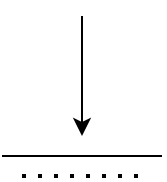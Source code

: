 <mxfile version="24.7.6" pages="48">
  <diagram name="ABB" id="sCq0keqhJJFDcKy87Qxf">
    <mxGraphModel dx="1434" dy="749" grid="1" gridSize="10" guides="1" tooltips="1" connect="1" arrows="1" fold="1" page="1" pageScale="1" pageWidth="850" pageHeight="1100" math="0" shadow="0">
      <root>
        <mxCell id="0" />
        <mxCell id="1" parent="0" />
        <mxCell id="gXfEvPtYLHnr9iEWtEOa-2" value="" style="endArrow=classic;html=1;rounded=0;" edge="1" parent="1">
          <mxGeometry width="50" height="50" relative="1" as="geometry">
            <mxPoint x="420" y="20" as="sourcePoint" />
            <mxPoint x="420" y="80" as="targetPoint" />
          </mxGeometry>
        </mxCell>
        <mxCell id="M4RkZI8PLQ6ar1L-0TR6-1" value="" style="endArrow=none;html=1;rounded=0;" edge="1" parent="1">
          <mxGeometry width="50" height="50" relative="1" as="geometry">
            <mxPoint x="380" y="90" as="sourcePoint" />
            <mxPoint x="460" y="90" as="targetPoint" />
          </mxGeometry>
        </mxCell>
        <mxCell id="M4RkZI8PLQ6ar1L-0TR6-2" value="" style="endArrow=none;dashed=1;html=1;dashPattern=1 3;strokeWidth=2;rounded=0;" edge="1" parent="1">
          <mxGeometry width="50" height="50" relative="1" as="geometry">
            <mxPoint x="390" y="100" as="sourcePoint" />
            <mxPoint x="450" y="100" as="targetPoint" />
          </mxGeometry>
        </mxCell>
      </root>
    </mxGraphModel>
  </diagram>
  <diagram name="ABB_1" id="4mHk_Iw1sPFdwgpc9WAp">
    <mxGraphModel dx="1434" dy="749" grid="1" gridSize="10" guides="1" tooltips="1" connect="1" arrows="1" fold="1" page="1" pageScale="1" pageWidth="850" pageHeight="1100" math="0" shadow="0">
      <root>
        <mxCell id="bDJzRcvb55mWxGnNpg63-0" />
        <mxCell id="bDJzRcvb55mWxGnNpg63-1" parent="bDJzRcvb55mWxGnNpg63-0" />
        <mxCell id="bDJzRcvb55mWxGnNpg63-2" value="" style="endArrow=classic;html=1;rounded=0;" edge="1" parent="bDJzRcvb55mWxGnNpg63-1">
          <mxGeometry width="50" height="50" relative="1" as="geometry">
            <mxPoint x="420" y="120" as="sourcePoint" />
            <mxPoint x="420" y="180" as="targetPoint" />
          </mxGeometry>
        </mxCell>
        <mxCell id="bDJzRcvb55mWxGnNpg63-3" value="" style="endArrow=none;html=1;rounded=0;" edge="1" parent="bDJzRcvb55mWxGnNpg63-1">
          <mxGeometry width="50" height="50" relative="1" as="geometry">
            <mxPoint x="380" y="190" as="sourcePoint" />
            <mxPoint x="460" y="190" as="targetPoint" />
          </mxGeometry>
        </mxCell>
        <mxCell id="bDJzRcvb55mWxGnNpg63-4" value="" style="endArrow=none;dashed=1;html=1;dashPattern=1 3;strokeWidth=2;rounded=0;" edge="1" parent="bDJzRcvb55mWxGnNpg63-1">
          <mxGeometry width="50" height="50" relative="1" as="geometry">
            <mxPoint x="390" y="200" as="sourcePoint" />
            <mxPoint x="450" y="200" as="targetPoint" />
          </mxGeometry>
        </mxCell>
        <mxCell id="u80KVL7__zpdV8ei-NfH-0" value="&lt;font style=&quot;font-size: 15px;&quot;&gt;TO&lt;/font&gt;" style="ellipse;whiteSpace=wrap;html=1;" vertex="1" parent="bDJzRcvb55mWxGnNpg63-1">
          <mxGeometry x="230" y="130" width="80" height="60" as="geometry" />
        </mxCell>
        <mxCell id="u80KVL7__zpdV8ei-NfH-1" value="&lt;div&gt;INSERÇÃO 1&lt;/div&gt;" style="rounded=0;whiteSpace=wrap;html=1;" vertex="1" parent="bDJzRcvb55mWxGnNpg63-1">
          <mxGeometry x="50" y="30" width="120" height="60" as="geometry" />
        </mxCell>
        <mxCell id="u80KVL7__zpdV8ei-NfH-2" value="" style="endArrow=classic;html=1;rounded=0;" edge="1" parent="bDJzRcvb55mWxGnNpg63-1">
          <mxGeometry width="50" height="50" relative="1" as="geometry">
            <mxPoint x="420" y="390" as="sourcePoint" />
            <mxPoint x="420" y="450" as="targetPoint" />
          </mxGeometry>
        </mxCell>
        <mxCell id="u80KVL7__zpdV8ei-NfH-5" value="&lt;font style=&quot;font-size: 15px;&quot;&gt;TO&lt;/font&gt;" style="ellipse;whiteSpace=wrap;html=1;" vertex="1" parent="bDJzRcvb55mWxGnNpg63-1">
          <mxGeometry x="380" y="460" width="80" height="60" as="geometry" />
        </mxCell>
        <mxCell id="u80KVL7__zpdV8ei-NfH-6" value="&lt;div&gt;INSERÇÃO 1.1&lt;br&gt;&lt;/div&gt;" style="rounded=0;whiteSpace=wrap;html=1;" vertex="1" parent="bDJzRcvb55mWxGnNpg63-1">
          <mxGeometry x="50" y="300" width="120" height="60" as="geometry" />
        </mxCell>
        <mxCell id="u80KVL7__zpdV8ei-NfH-7" value="" style="endArrow=classic;html=1;rounded=0;" edge="1" parent="bDJzRcvb55mWxGnNpg63-1">
          <mxGeometry width="50" height="50" relative="1" as="geometry">
            <mxPoint x="420" y="670" as="sourcePoint" />
            <mxPoint x="420" y="730" as="targetPoint" />
          </mxGeometry>
        </mxCell>
        <mxCell id="u80KVL7__zpdV8ei-NfH-8" value="&lt;font style=&quot;font-size: 15px;&quot;&gt;TO&lt;/font&gt;" style="ellipse;whiteSpace=wrap;html=1;" vertex="1" parent="bDJzRcvb55mWxGnNpg63-1">
          <mxGeometry x="380" y="740" width="80" height="60" as="geometry" />
        </mxCell>
        <mxCell id="u80KVL7__zpdV8ei-NfH-9" value="&lt;div&gt;INSERÇÃO 2&lt;br&gt;&lt;/div&gt;" style="rounded=0;whiteSpace=wrap;html=1;" vertex="1" parent="bDJzRcvb55mWxGnNpg63-1">
          <mxGeometry x="50" y="580" width="120" height="60" as="geometry" />
        </mxCell>
        <mxCell id="u80KVL7__zpdV8ei-NfH-10" value="&lt;font style=&quot;font-size: 15px;&quot;&gt;MA&lt;/font&gt;" style="ellipse;whiteSpace=wrap;html=1;" vertex="1" parent="bDJzRcvb55mWxGnNpg63-1">
          <mxGeometry x="240" y="690" width="80" height="60" as="geometry" />
        </mxCell>
      </root>
    </mxGraphModel>
  </diagram>
  <diagram name="ABB_2" id="G8pXsgfgHmhbLxoSGJBL">
    <mxGraphModel dx="1434" dy="749" grid="1" gridSize="10" guides="1" tooltips="1" connect="1" arrows="1" fold="1" page="1" pageScale="1" pageWidth="850" pageHeight="1100" math="0" shadow="0">
      <root>
        <mxCell id="VpVjsWkjYqbB1ITZM69T-0" />
        <mxCell id="VpVjsWkjYqbB1ITZM69T-1" parent="VpVjsWkjYqbB1ITZM69T-0" />
        <mxCell id="VpVjsWkjYqbB1ITZM69T-10" value="" style="endArrow=classic;html=1;rounded=0;" edge="1" parent="VpVjsWkjYqbB1ITZM69T-1">
          <mxGeometry width="50" height="50" relative="1" as="geometry">
            <mxPoint x="410" y="130" as="sourcePoint" />
            <mxPoint x="410" y="190" as="targetPoint" />
          </mxGeometry>
        </mxCell>
        <mxCell id="VpVjsWkjYqbB1ITZM69T-11" value="&lt;font style=&quot;font-size: 15px;&quot;&gt;TO&lt;/font&gt;" style="ellipse;whiteSpace=wrap;html=1;" vertex="1" parent="VpVjsWkjYqbB1ITZM69T-1">
          <mxGeometry x="370" y="200" width="80" height="60" as="geometry" />
        </mxCell>
        <mxCell id="VpVjsWkjYqbB1ITZM69T-12" value="&lt;div&gt;INSERÇÃO 2.1&lt;/div&gt;" style="rounded=0;whiteSpace=wrap;html=1;" vertex="1" parent="VpVjsWkjYqbB1ITZM69T-1">
          <mxGeometry x="40" y="40" width="130" height="60" as="geometry" />
        </mxCell>
        <mxCell id="VpVjsWkjYqbB1ITZM69T-13" value="&lt;font style=&quot;font-size: 15px;&quot;&gt;MA&lt;/font&gt;" style="ellipse;whiteSpace=wrap;html=1;" vertex="1" parent="VpVjsWkjYqbB1ITZM69T-1">
          <mxGeometry x="220" y="200" width="80" height="60" as="geometry" />
        </mxCell>
        <mxCell id="v14HYnW3Vy-JDu3bfH8i-2" value="" style="shape=corner;whiteSpace=wrap;html=1;direction=east;rotation=-135;flipH=1;flipV=0;dx=12;dy=10;" vertex="1" parent="VpVjsWkjYqbB1ITZM69T-1">
          <mxGeometry x="320" y="210.0" width="40" height="40" as="geometry" />
        </mxCell>
        <mxCell id="94WkcEKd5cdJtRSHOVGF-0" value="" style="endArrow=classic;html=1;rounded=0;" edge="1" parent="VpVjsWkjYqbB1ITZM69T-1">
          <mxGeometry width="50" height="50" relative="1" as="geometry">
            <mxPoint x="410" y="390" as="sourcePoint" />
            <mxPoint x="410" y="450" as="targetPoint" />
          </mxGeometry>
        </mxCell>
        <mxCell id="94WkcEKd5cdJtRSHOVGF-1" value="&lt;font style=&quot;font-size: 15px;&quot;&gt;TO&lt;/font&gt;" style="ellipse;whiteSpace=wrap;html=1;" vertex="1" parent="VpVjsWkjYqbB1ITZM69T-1">
          <mxGeometry x="370" y="460" width="80" height="60" as="geometry" />
        </mxCell>
        <mxCell id="94WkcEKd5cdJtRSHOVGF-2" value="&lt;div&gt;INSERÇÃO 2.2&lt;/div&gt;" style="rounded=0;whiteSpace=wrap;html=1;" vertex="1" parent="VpVjsWkjYqbB1ITZM69T-1">
          <mxGeometry x="40" y="300" width="130" height="60" as="geometry" />
        </mxCell>
        <mxCell id="94WkcEKd5cdJtRSHOVGF-3" value="&lt;font style=&quot;font-size: 15px;&quot;&gt;MA&lt;/font&gt;" style="ellipse;whiteSpace=wrap;html=1;" vertex="1" parent="VpVjsWkjYqbB1ITZM69T-1">
          <mxGeometry x="260" y="550" width="80" height="60" as="geometry" />
        </mxCell>
        <mxCell id="94WkcEKd5cdJtRSHOVGF-5" value="" style="endArrow=classic;html=1;rounded=0;exitX=0.125;exitY=0.667;exitDx=0;exitDy=0;exitPerimeter=0;entryX=1;entryY=0;entryDx=0;entryDy=0;" edge="1" parent="VpVjsWkjYqbB1ITZM69T-1" source="94WkcEKd5cdJtRSHOVGF-1" target="94WkcEKd5cdJtRSHOVGF-3">
          <mxGeometry width="50" height="50" relative="1" as="geometry">
            <mxPoint x="400" y="470" as="sourcePoint" />
            <mxPoint x="450" y="420" as="targetPoint" />
          </mxGeometry>
        </mxCell>
        <mxCell id="94WkcEKd5cdJtRSHOVGF-6" value="" style="endArrow=classic;html=1;rounded=0;" edge="1" parent="VpVjsWkjYqbB1ITZM69T-1">
          <mxGeometry width="50" height="50" relative="1" as="geometry">
            <mxPoint x="410" y="770" as="sourcePoint" />
            <mxPoint x="410" y="830" as="targetPoint" />
          </mxGeometry>
        </mxCell>
        <mxCell id="94WkcEKd5cdJtRSHOVGF-7" value="&lt;font style=&quot;font-size: 15px;&quot;&gt;TO&lt;/font&gt;" style="ellipse;whiteSpace=wrap;html=1;" vertex="1" parent="VpVjsWkjYqbB1ITZM69T-1">
          <mxGeometry x="370" y="840" width="80" height="60" as="geometry" />
        </mxCell>
        <mxCell id="94WkcEKd5cdJtRSHOVGF-8" value="&lt;div&gt;INSERÇÃO 3&lt;/div&gt;" style="rounded=0;whiteSpace=wrap;html=1;" vertex="1" parent="VpVjsWkjYqbB1ITZM69T-1">
          <mxGeometry x="40" y="680" width="130" height="60" as="geometry" />
        </mxCell>
        <mxCell id="94WkcEKd5cdJtRSHOVGF-9" value="&lt;font style=&quot;font-size: 15px;&quot;&gt;MA&lt;/font&gt;" style="ellipse;whiteSpace=wrap;html=1;" vertex="1" parent="VpVjsWkjYqbB1ITZM69T-1">
          <mxGeometry x="260" y="930" width="80" height="60" as="geometry" />
        </mxCell>
        <mxCell id="94WkcEKd5cdJtRSHOVGF-10" value="" style="endArrow=classic;html=1;rounded=0;exitX=0;exitY=1;exitDx=0;exitDy=0;entryX=1;entryY=0;entryDx=0;entryDy=0;" edge="1" parent="VpVjsWkjYqbB1ITZM69T-1" source="94WkcEKd5cdJtRSHOVGF-7" target="94WkcEKd5cdJtRSHOVGF-9">
          <mxGeometry width="50" height="50" relative="1" as="geometry">
            <mxPoint x="400" y="850" as="sourcePoint" />
            <mxPoint x="450" y="800" as="targetPoint" />
          </mxGeometry>
        </mxCell>
        <mxCell id="94WkcEKd5cdJtRSHOVGF-11" value="&lt;font style=&quot;font-size: 15px;&quot;&gt;NS&lt;/font&gt;" style="ellipse;whiteSpace=wrap;html=1;" vertex="1" parent="VpVjsWkjYqbB1ITZM69T-1">
          <mxGeometry x="230" y="780" width="80" height="60" as="geometry" />
        </mxCell>
      </root>
    </mxGraphModel>
  </diagram>
  <diagram name="ABB_3" id="YBPMoGlHzbJtaG3yGR7H">
    <mxGraphModel dx="1434" dy="749" grid="1" gridSize="10" guides="1" tooltips="1" connect="1" arrows="1" fold="1" page="1" pageScale="1" pageWidth="850" pageHeight="1100" math="0" shadow="0">
      <root>
        <mxCell id="W06ZOR8H82uRP4uBSeAI-0" />
        <mxCell id="W06ZOR8H82uRP4uBSeAI-1" parent="W06ZOR8H82uRP4uBSeAI-0" />
        <mxCell id="W06ZOR8H82uRP4uBSeAI-12" value="" style="endArrow=classic;html=1;rounded=0;" edge="1" parent="W06ZOR8H82uRP4uBSeAI-1">
          <mxGeometry width="50" height="50" relative="1" as="geometry">
            <mxPoint x="410" y="140" as="sourcePoint" />
            <mxPoint x="410" y="200" as="targetPoint" />
          </mxGeometry>
        </mxCell>
        <mxCell id="W06ZOR8H82uRP4uBSeAI-13" value="&lt;font style=&quot;font-size: 15px;&quot;&gt;TO&lt;/font&gt;" style="ellipse;whiteSpace=wrap;html=1;fillColor=#dae8fc;strokeColor=#6c8ebf;" vertex="1" parent="W06ZOR8H82uRP4uBSeAI-1">
          <mxGeometry x="370" y="210" width="80" height="60" as="geometry" />
        </mxCell>
        <mxCell id="W06ZOR8H82uRP4uBSeAI-14" value="&lt;div&gt;INSERÇÃO 3.1&lt;/div&gt;" style="rounded=0;whiteSpace=wrap;html=1;" vertex="1" parent="W06ZOR8H82uRP4uBSeAI-1">
          <mxGeometry x="40" y="50" width="130" height="60" as="geometry" />
        </mxCell>
        <mxCell id="W06ZOR8H82uRP4uBSeAI-15" value="&lt;font style=&quot;font-size: 15px;&quot;&gt;MA&lt;/font&gt;" style="ellipse;whiteSpace=wrap;html=1;" vertex="1" parent="W06ZOR8H82uRP4uBSeAI-1">
          <mxGeometry x="260" y="300" width="80" height="60" as="geometry" />
        </mxCell>
        <mxCell id="W06ZOR8H82uRP4uBSeAI-16" value="" style="endArrow=classic;html=1;rounded=0;exitX=0;exitY=1;exitDx=0;exitDy=0;entryX=1;entryY=0;entryDx=0;entryDy=0;" edge="1" parent="W06ZOR8H82uRP4uBSeAI-1" source="W06ZOR8H82uRP4uBSeAI-13" target="W06ZOR8H82uRP4uBSeAI-15">
          <mxGeometry width="50" height="50" relative="1" as="geometry">
            <mxPoint x="400" y="220" as="sourcePoint" />
            <mxPoint x="450" y="170" as="targetPoint" />
          </mxGeometry>
        </mxCell>
        <mxCell id="W06ZOR8H82uRP4uBSeAI-17" value="&lt;font style=&quot;font-size: 15px;&quot;&gt;NS&lt;/font&gt;" style="ellipse;whiteSpace=wrap;html=1;fillColor=#dae8fc;strokeColor=#6c8ebf;" vertex="1" parent="W06ZOR8H82uRP4uBSeAI-1">
          <mxGeometry x="230" y="150" width="80" height="60" as="geometry" />
        </mxCell>
        <mxCell id="UR2yB4FEfAe1OPFk4lmr-0" value="" style="endArrow=classic;html=1;rounded=0;" edge="1" parent="W06ZOR8H82uRP4uBSeAI-1">
          <mxGeometry width="50" height="50" relative="1" as="geometry">
            <mxPoint x="410" y="570" as="sourcePoint" />
            <mxPoint x="410" y="630" as="targetPoint" />
          </mxGeometry>
        </mxCell>
        <mxCell id="UR2yB4FEfAe1OPFk4lmr-1" value="&lt;font style=&quot;font-size: 15px;&quot;&gt;TO&lt;/font&gt;" style="ellipse;whiteSpace=wrap;html=1;" vertex="1" parent="W06ZOR8H82uRP4uBSeAI-1">
          <mxGeometry x="370" y="640" width="80" height="60" as="geometry" />
        </mxCell>
        <mxCell id="UR2yB4FEfAe1OPFk4lmr-2" value="&lt;div&gt;INSERÇÃO 3.2&lt;/div&gt;" style="rounded=0;whiteSpace=wrap;html=1;" vertex="1" parent="W06ZOR8H82uRP4uBSeAI-1">
          <mxGeometry x="40" y="480" width="130" height="60" as="geometry" />
        </mxCell>
        <mxCell id="UR2yB4FEfAe1OPFk4lmr-3" value="&lt;font style=&quot;font-size: 15px;&quot;&gt;MA&lt;/font&gt;" style="ellipse;whiteSpace=wrap;html=1;fillColor=#dae8fc;strokeColor=#6c8ebf;" vertex="1" parent="W06ZOR8H82uRP4uBSeAI-1">
          <mxGeometry x="260" y="730" width="80" height="60" as="geometry" />
        </mxCell>
        <mxCell id="UR2yB4FEfAe1OPFk4lmr-4" value="" style="endArrow=classic;html=1;rounded=0;exitX=0;exitY=1;exitDx=0;exitDy=0;entryX=1;entryY=0;entryDx=0;entryDy=0;" edge="1" parent="W06ZOR8H82uRP4uBSeAI-1" source="UR2yB4FEfAe1OPFk4lmr-1" target="UR2yB4FEfAe1OPFk4lmr-3">
          <mxGeometry width="50" height="50" relative="1" as="geometry">
            <mxPoint x="400" y="650" as="sourcePoint" />
            <mxPoint x="450" y="600" as="targetPoint" />
          </mxGeometry>
        </mxCell>
        <mxCell id="UR2yB4FEfAe1OPFk4lmr-5" value="&lt;font style=&quot;font-size: 15px;&quot;&gt;NS&lt;/font&gt;" style="ellipse;whiteSpace=wrap;html=1;fillColor=#dae8fc;strokeColor=#6c8ebf;" vertex="1" parent="W06ZOR8H82uRP4uBSeAI-1">
          <mxGeometry x="230" y="580" width="80" height="60" as="geometry" />
        </mxCell>
      </root>
    </mxGraphModel>
  </diagram>
  <diagram name="ABB_4" id="9P4pXeP99hEdk4VM0_Wk">
    <mxGraphModel dx="1434" dy="749" grid="1" gridSize="10" guides="1" tooltips="1" connect="1" arrows="1" fold="1" page="1" pageScale="1" pageWidth="850" pageHeight="1100" math="0" shadow="0">
      <root>
        <mxCell id="mKJx676brEoojiWnivFD-0" />
        <mxCell id="mKJx676brEoojiWnivFD-1" parent="mKJx676brEoojiWnivFD-0" />
        <mxCell id="mKJx676brEoojiWnivFD-8" value="" style="endArrow=classic;html=1;rounded=0;" edge="1" parent="mKJx676brEoojiWnivFD-1">
          <mxGeometry width="50" height="50" relative="1" as="geometry">
            <mxPoint x="410" y="130" as="sourcePoint" />
            <mxPoint x="410" y="190" as="targetPoint" />
          </mxGeometry>
        </mxCell>
        <mxCell id="mKJx676brEoojiWnivFD-9" value="&lt;font style=&quot;font-size: 15px;&quot;&gt;TO&lt;/font&gt;" style="ellipse;whiteSpace=wrap;html=1;" vertex="1" parent="mKJx676brEoojiWnivFD-1">
          <mxGeometry x="370" y="200" width="80" height="60" as="geometry" />
        </mxCell>
        <mxCell id="mKJx676brEoojiWnivFD-10" value="&lt;div&gt;INSERÇÃO 3.3&lt;/div&gt;" style="rounded=0;whiteSpace=wrap;html=1;" vertex="1" parent="mKJx676brEoojiWnivFD-1">
          <mxGeometry x="40" y="40" width="130" height="60" as="geometry" />
        </mxCell>
        <mxCell id="mKJx676brEoojiWnivFD-11" value="&lt;font style=&quot;font-size: 15px;&quot;&gt;MA&lt;/font&gt;" style="ellipse;whiteSpace=wrap;html=1;" vertex="1" parent="mKJx676brEoojiWnivFD-1">
          <mxGeometry x="260" y="290" width="80" height="60" as="geometry" />
        </mxCell>
        <mxCell id="mKJx676brEoojiWnivFD-12" value="" style="endArrow=classic;html=1;rounded=0;exitX=0;exitY=1;exitDx=0;exitDy=0;entryX=1;entryY=0;entryDx=0;entryDy=0;" edge="1" parent="mKJx676brEoojiWnivFD-1" source="mKJx676brEoojiWnivFD-9" target="mKJx676brEoojiWnivFD-11">
          <mxGeometry width="50" height="50" relative="1" as="geometry">
            <mxPoint x="400" y="210" as="sourcePoint" />
            <mxPoint x="450" y="160" as="targetPoint" />
          </mxGeometry>
        </mxCell>
        <mxCell id="mKJx676brEoojiWnivFD-13" value="&lt;font style=&quot;font-size: 15px;&quot;&gt;NS&lt;/font&gt;" style="ellipse;whiteSpace=wrap;html=1;" vertex="1" parent="mKJx676brEoojiWnivFD-1">
          <mxGeometry x="320" y="400" width="80" height="60" as="geometry" />
        </mxCell>
        <mxCell id="N6B6c-ZzWtqz2it40u_U-0" value="" style="endArrow=classic;html=1;rounded=0;exitX=0.5;exitY=1;exitDx=0;exitDy=0;entryX=0;entryY=0;entryDx=0;entryDy=0;" edge="1" parent="mKJx676brEoojiWnivFD-1" source="mKJx676brEoojiWnivFD-11" target="mKJx676brEoojiWnivFD-13">
          <mxGeometry width="50" height="50" relative="1" as="geometry">
            <mxPoint x="392" y="261" as="sourcePoint" />
            <mxPoint x="338" y="309" as="targetPoint" />
          </mxGeometry>
        </mxCell>
        <mxCell id="zhJoMfsJR0k8jc3RdILm-0" value="" style="endArrow=classic;html=1;rounded=0;" edge="1" parent="mKJx676brEoojiWnivFD-1">
          <mxGeometry width="50" height="50" relative="1" as="geometry">
            <mxPoint x="410" y="610" as="sourcePoint" />
            <mxPoint x="410" y="670" as="targetPoint" />
          </mxGeometry>
        </mxCell>
        <mxCell id="zhJoMfsJR0k8jc3RdILm-1" value="&lt;font style=&quot;font-size: 15px;&quot;&gt;TO&lt;/font&gt;" style="ellipse;whiteSpace=wrap;html=1;" vertex="1" parent="mKJx676brEoojiWnivFD-1">
          <mxGeometry x="370" y="680" width="80" height="60" as="geometry" />
        </mxCell>
        <mxCell id="zhJoMfsJR0k8jc3RdILm-2" value="&lt;div&gt;INSERÇÃO 4&lt;br&gt;&lt;/div&gt;" style="rounded=0;whiteSpace=wrap;html=1;" vertex="1" parent="mKJx676brEoojiWnivFD-1">
          <mxGeometry x="40" y="520" width="130" height="60" as="geometry" />
        </mxCell>
        <mxCell id="zhJoMfsJR0k8jc3RdILm-3" value="&lt;font style=&quot;font-size: 15px;&quot;&gt;MA&lt;/font&gt;" style="ellipse;whiteSpace=wrap;html=1;" vertex="1" parent="mKJx676brEoojiWnivFD-1">
          <mxGeometry x="260" y="770" width="80" height="60" as="geometry" />
        </mxCell>
        <mxCell id="zhJoMfsJR0k8jc3RdILm-4" value="" style="endArrow=classic;html=1;rounded=0;exitX=0;exitY=1;exitDx=0;exitDy=0;entryX=1;entryY=0;entryDx=0;entryDy=0;" edge="1" parent="mKJx676brEoojiWnivFD-1" source="zhJoMfsJR0k8jc3RdILm-1" target="zhJoMfsJR0k8jc3RdILm-3">
          <mxGeometry width="50" height="50" relative="1" as="geometry">
            <mxPoint x="400" y="690" as="sourcePoint" />
            <mxPoint x="450" y="640" as="targetPoint" />
          </mxGeometry>
        </mxCell>
        <mxCell id="zhJoMfsJR0k8jc3RdILm-5" value="&lt;font style=&quot;font-size: 15px;&quot;&gt;NS&lt;/font&gt;" style="ellipse;whiteSpace=wrap;html=1;" vertex="1" parent="mKJx676brEoojiWnivFD-1">
          <mxGeometry x="320" y="880" width="80" height="60" as="geometry" />
        </mxCell>
        <mxCell id="zhJoMfsJR0k8jc3RdILm-6" value="" style="endArrow=classic;html=1;rounded=0;exitX=0.5;exitY=1;exitDx=0;exitDy=0;entryX=0;entryY=0;entryDx=0;entryDy=0;" edge="1" parent="mKJx676brEoojiWnivFD-1" source="zhJoMfsJR0k8jc3RdILm-3" target="zhJoMfsJR0k8jc3RdILm-5">
          <mxGeometry width="50" height="50" relative="1" as="geometry">
            <mxPoint x="392" y="741" as="sourcePoint" />
            <mxPoint x="338" y="789" as="targetPoint" />
          </mxGeometry>
        </mxCell>
        <mxCell id="zhJoMfsJR0k8jc3RdILm-7" value="&lt;font style=&quot;font-size: 15px;&quot;&gt;FN&lt;/font&gt;" style="ellipse;whiteSpace=wrap;html=1;" vertex="1" parent="mKJx676brEoojiWnivFD-1">
          <mxGeometry x="220" y="620" width="80" height="60" as="geometry" />
        </mxCell>
      </root>
    </mxGraphModel>
  </diagram>
  <diagram name="ABB_5" id="gU-_fJAjrQDEEZyJmZ36">
    <mxGraphModel dx="1434" dy="749" grid="1" gridSize="10" guides="1" tooltips="1" connect="1" arrows="1" fold="1" page="1" pageScale="1" pageWidth="850" pageHeight="1100" math="0" shadow="0">
      <root>
        <mxCell id="em4GOZbxmHL069D3dEWA-0" />
        <mxCell id="em4GOZbxmHL069D3dEWA-1" parent="em4GOZbxmHL069D3dEWA-0" />
        <mxCell id="em4GOZbxmHL069D3dEWA-9" value="" style="endArrow=classic;html=1;rounded=0;" edge="1" parent="em4GOZbxmHL069D3dEWA-1">
          <mxGeometry width="50" height="50" relative="1" as="geometry">
            <mxPoint x="410" y="130" as="sourcePoint" />
            <mxPoint x="410" y="190" as="targetPoint" />
          </mxGeometry>
        </mxCell>
        <mxCell id="em4GOZbxmHL069D3dEWA-10" value="&lt;font style=&quot;font-size: 15px;&quot;&gt;TO&lt;/font&gt;" style="ellipse;whiteSpace=wrap;html=1;fillColor=#dae8fc;strokeColor=#6c8ebf;" vertex="1" parent="em4GOZbxmHL069D3dEWA-1">
          <mxGeometry x="370" y="200" width="80" height="60" as="geometry" />
        </mxCell>
        <mxCell id="em4GOZbxmHL069D3dEWA-11" value="&lt;div&gt;INSERÇÃO 4.1&lt;/div&gt;" style="rounded=0;whiteSpace=wrap;html=1;" vertex="1" parent="em4GOZbxmHL069D3dEWA-1">
          <mxGeometry x="40" y="40" width="130" height="60" as="geometry" />
        </mxCell>
        <mxCell id="em4GOZbxmHL069D3dEWA-12" value="&lt;font style=&quot;font-size: 15px;&quot;&gt;MA&lt;/font&gt;" style="ellipse;whiteSpace=wrap;html=1;" vertex="1" parent="em4GOZbxmHL069D3dEWA-1">
          <mxGeometry x="260" y="290" width="80" height="60" as="geometry" />
        </mxCell>
        <mxCell id="em4GOZbxmHL069D3dEWA-13" value="" style="endArrow=classic;html=1;rounded=0;exitX=0;exitY=1;exitDx=0;exitDy=0;entryX=1;entryY=0;entryDx=0;entryDy=0;" edge="1" parent="em4GOZbxmHL069D3dEWA-1" source="em4GOZbxmHL069D3dEWA-10" target="em4GOZbxmHL069D3dEWA-12">
          <mxGeometry width="50" height="50" relative="1" as="geometry">
            <mxPoint x="400" y="210" as="sourcePoint" />
            <mxPoint x="450" y="160" as="targetPoint" />
          </mxGeometry>
        </mxCell>
        <mxCell id="em4GOZbxmHL069D3dEWA-14" value="&lt;font style=&quot;font-size: 15px;&quot;&gt;NS&lt;/font&gt;" style="ellipse;whiteSpace=wrap;html=1;" vertex="1" parent="em4GOZbxmHL069D3dEWA-1">
          <mxGeometry x="320" y="400" width="80" height="60" as="geometry" />
        </mxCell>
        <mxCell id="em4GOZbxmHL069D3dEWA-15" value="" style="endArrow=classic;html=1;rounded=0;exitX=0.5;exitY=1;exitDx=0;exitDy=0;entryX=0;entryY=0;entryDx=0;entryDy=0;" edge="1" parent="em4GOZbxmHL069D3dEWA-1" source="em4GOZbxmHL069D3dEWA-12" target="em4GOZbxmHL069D3dEWA-14">
          <mxGeometry width="50" height="50" relative="1" as="geometry">
            <mxPoint x="392" y="261" as="sourcePoint" />
            <mxPoint x="338" y="309" as="targetPoint" />
          </mxGeometry>
        </mxCell>
        <mxCell id="em4GOZbxmHL069D3dEWA-16" value="&lt;font style=&quot;font-size: 15px;&quot;&gt;FN&lt;/font&gt;" style="ellipse;whiteSpace=wrap;html=1;fillColor=#dae8fc;strokeColor=#6c8ebf;" vertex="1" parent="em4GOZbxmHL069D3dEWA-1">
          <mxGeometry x="220" y="140" width="80" height="60" as="geometry" />
        </mxCell>
        <mxCell id="SWJ2H7pbSzz2g24fNRhJ-0" value="" style="endArrow=classic;html=1;rounded=0;" edge="1" parent="em4GOZbxmHL069D3dEWA-1">
          <mxGeometry width="50" height="50" relative="1" as="geometry">
            <mxPoint x="410" y="650" as="sourcePoint" />
            <mxPoint x="410" y="710" as="targetPoint" />
          </mxGeometry>
        </mxCell>
        <mxCell id="SWJ2H7pbSzz2g24fNRhJ-1" value="&lt;font style=&quot;font-size: 15px;&quot;&gt;TO&lt;/font&gt;" style="ellipse;whiteSpace=wrap;html=1;" vertex="1" parent="em4GOZbxmHL069D3dEWA-1">
          <mxGeometry x="370" y="720" width="80" height="60" as="geometry" />
        </mxCell>
        <mxCell id="SWJ2H7pbSzz2g24fNRhJ-2" value="&lt;div&gt;INSERÇÃO 4.2&lt;/div&gt;" style="rounded=0;whiteSpace=wrap;html=1;" vertex="1" parent="em4GOZbxmHL069D3dEWA-1">
          <mxGeometry x="40" y="560" width="130" height="60" as="geometry" />
        </mxCell>
        <mxCell id="SWJ2H7pbSzz2g24fNRhJ-3" value="&lt;font style=&quot;font-size: 15px;&quot;&gt;MA&lt;/font&gt;" style="ellipse;whiteSpace=wrap;html=1;fillColor=#dae8fc;strokeColor=#6c8ebf;" vertex="1" parent="em4GOZbxmHL069D3dEWA-1">
          <mxGeometry x="260" y="810" width="80" height="60" as="geometry" />
        </mxCell>
        <mxCell id="SWJ2H7pbSzz2g24fNRhJ-4" value="" style="endArrow=classic;html=1;rounded=0;exitX=0;exitY=1;exitDx=0;exitDy=0;entryX=1;entryY=0;entryDx=0;entryDy=0;" edge="1" parent="em4GOZbxmHL069D3dEWA-1" source="SWJ2H7pbSzz2g24fNRhJ-1" target="SWJ2H7pbSzz2g24fNRhJ-3">
          <mxGeometry width="50" height="50" relative="1" as="geometry">
            <mxPoint x="400" y="730" as="sourcePoint" />
            <mxPoint x="450" y="680" as="targetPoint" />
          </mxGeometry>
        </mxCell>
        <mxCell id="SWJ2H7pbSzz2g24fNRhJ-5" value="&lt;font style=&quot;font-size: 15px;&quot;&gt;NS&lt;/font&gt;" style="ellipse;whiteSpace=wrap;html=1;" vertex="1" parent="em4GOZbxmHL069D3dEWA-1">
          <mxGeometry x="320" y="920" width="80" height="60" as="geometry" />
        </mxCell>
        <mxCell id="SWJ2H7pbSzz2g24fNRhJ-6" value="" style="endArrow=classic;html=1;rounded=0;exitX=0.5;exitY=1;exitDx=0;exitDy=0;entryX=0;entryY=0;entryDx=0;entryDy=0;" edge="1" parent="em4GOZbxmHL069D3dEWA-1" source="SWJ2H7pbSzz2g24fNRhJ-3" target="SWJ2H7pbSzz2g24fNRhJ-5">
          <mxGeometry width="50" height="50" relative="1" as="geometry">
            <mxPoint x="392" y="781" as="sourcePoint" />
            <mxPoint x="338" y="829" as="targetPoint" />
          </mxGeometry>
        </mxCell>
        <mxCell id="SWJ2H7pbSzz2g24fNRhJ-7" value="&lt;font style=&quot;font-size: 15px;&quot;&gt;FN&lt;/font&gt;" style="ellipse;whiteSpace=wrap;html=1;fillColor=#dae8fc;strokeColor=#6c8ebf;" vertex="1" parent="em4GOZbxmHL069D3dEWA-1">
          <mxGeometry x="220" y="660" width="80" height="60" as="geometry" />
        </mxCell>
      </root>
    </mxGraphModel>
  </diagram>
  <diagram name="ABB_6" id="VIgnwASUHpMHMsk2HjWl">
    <mxGraphModel dx="1434" dy="749" grid="1" gridSize="10" guides="1" tooltips="1" connect="1" arrows="1" fold="1" page="1" pageScale="1" pageWidth="850" pageHeight="1100" math="0" shadow="0">
      <root>
        <mxCell id="s9ezg_qJFY-cC6TCVGnt-0" />
        <mxCell id="s9ezg_qJFY-cC6TCVGnt-1" parent="s9ezg_qJFY-cC6TCVGnt-0" />
        <mxCell id="s9ezg_qJFY-cC6TCVGnt-10" value="" style="endArrow=classic;html=1;rounded=0;" edge="1" parent="s9ezg_qJFY-cC6TCVGnt-1">
          <mxGeometry width="50" height="50" relative="1" as="geometry">
            <mxPoint x="410" y="130" as="sourcePoint" />
            <mxPoint x="410" y="190" as="targetPoint" />
          </mxGeometry>
        </mxCell>
        <mxCell id="s9ezg_qJFY-cC6TCVGnt-11" value="&lt;font style=&quot;font-size: 15px;&quot;&gt;TO&lt;/font&gt;" style="ellipse;whiteSpace=wrap;html=1;" vertex="1" parent="s9ezg_qJFY-cC6TCVGnt-1">
          <mxGeometry x="370" y="200" width="80" height="60" as="geometry" />
        </mxCell>
        <mxCell id="s9ezg_qJFY-cC6TCVGnt-12" value="&lt;div&gt;INSERÇÃO 4.3&lt;/div&gt;" style="rounded=0;whiteSpace=wrap;html=1;" vertex="1" parent="s9ezg_qJFY-cC6TCVGnt-1">
          <mxGeometry x="40" y="40" width="130" height="60" as="geometry" />
        </mxCell>
        <mxCell id="s9ezg_qJFY-cC6TCVGnt-13" value="&lt;font style=&quot;font-size: 15px;&quot;&gt;MA&lt;/font&gt;" style="ellipse;whiteSpace=wrap;html=1;" vertex="1" parent="s9ezg_qJFY-cC6TCVGnt-1">
          <mxGeometry x="240" y="290" width="80" height="60" as="geometry" />
        </mxCell>
        <mxCell id="s9ezg_qJFY-cC6TCVGnt-14" value="" style="endArrow=classic;html=1;rounded=0;exitX=0;exitY=1;exitDx=0;exitDy=0;entryX=1;entryY=0;entryDx=0;entryDy=0;" edge="1" parent="s9ezg_qJFY-cC6TCVGnt-1" source="s9ezg_qJFY-cC6TCVGnt-11" target="s9ezg_qJFY-cC6TCVGnt-13">
          <mxGeometry width="50" height="50" relative="1" as="geometry">
            <mxPoint x="400" y="210" as="sourcePoint" />
            <mxPoint x="450" y="160" as="targetPoint" />
          </mxGeometry>
        </mxCell>
        <mxCell id="s9ezg_qJFY-cC6TCVGnt-15" value="&lt;font style=&quot;font-size: 15px;&quot;&gt;NS&lt;/font&gt;" style="ellipse;whiteSpace=wrap;html=1;" vertex="1" parent="s9ezg_qJFY-cC6TCVGnt-1">
          <mxGeometry x="310" y="400" width="80" height="60" as="geometry" />
        </mxCell>
        <mxCell id="s9ezg_qJFY-cC6TCVGnt-16" value="" style="endArrow=classic;html=1;rounded=0;exitX=0.5;exitY=1;exitDx=0;exitDy=0;entryX=0;entryY=0;entryDx=0;entryDy=0;" edge="1" parent="s9ezg_qJFY-cC6TCVGnt-1" source="s9ezg_qJFY-cC6TCVGnt-13" target="s9ezg_qJFY-cC6TCVGnt-15">
          <mxGeometry width="50" height="50" relative="1" as="geometry">
            <mxPoint x="392" y="261" as="sourcePoint" />
            <mxPoint x="338" y="309" as="targetPoint" />
          </mxGeometry>
        </mxCell>
        <mxCell id="s9ezg_qJFY-cC6TCVGnt-17" value="&lt;font style=&quot;font-size: 15px;&quot;&gt;FN&lt;/font&gt;" style="ellipse;whiteSpace=wrap;html=1;" vertex="1" parent="s9ezg_qJFY-cC6TCVGnt-1">
          <mxGeometry x="170" y="400" width="80" height="60" as="geometry" />
        </mxCell>
        <mxCell id="V2WMyvAb76r0wpYo4WHG-0" value="" style="endArrow=classic;html=1;rounded=0;exitX=0.5;exitY=1;exitDx=0;exitDy=0;" edge="1" parent="s9ezg_qJFY-cC6TCVGnt-1" source="s9ezg_qJFY-cC6TCVGnt-13" target="s9ezg_qJFY-cC6TCVGnt-17">
          <mxGeometry width="50" height="50" relative="1" as="geometry">
            <mxPoint x="310" y="360" as="sourcePoint" />
            <mxPoint x="342" y="419" as="targetPoint" />
          </mxGeometry>
        </mxCell>
        <mxCell id="4nBCQJ-QaUW82FpFZMUg-0" value="" style="endArrow=classic;html=1;rounded=0;" edge="1" parent="s9ezg_qJFY-cC6TCVGnt-1">
          <mxGeometry width="50" height="50" relative="1" as="geometry">
            <mxPoint x="410" y="610" as="sourcePoint" />
            <mxPoint x="410" y="670" as="targetPoint" />
          </mxGeometry>
        </mxCell>
        <mxCell id="4nBCQJ-QaUW82FpFZMUg-1" value="&lt;font style=&quot;font-size: 15px;&quot;&gt;TO&lt;/font&gt;" style="ellipse;whiteSpace=wrap;html=1;" vertex="1" parent="s9ezg_qJFY-cC6TCVGnt-1">
          <mxGeometry x="370" y="680" width="80" height="60" as="geometry" />
        </mxCell>
        <mxCell id="4nBCQJ-QaUW82FpFZMUg-2" value="&lt;div&gt;INSERÇÃO 5&lt;br&gt;&lt;/div&gt;" style="rounded=0;whiteSpace=wrap;html=1;" vertex="1" parent="s9ezg_qJFY-cC6TCVGnt-1">
          <mxGeometry x="40" y="520" width="130" height="60" as="geometry" />
        </mxCell>
        <mxCell id="4nBCQJ-QaUW82FpFZMUg-3" value="&lt;font style=&quot;font-size: 15px;&quot;&gt;MA&lt;/font&gt;" style="ellipse;whiteSpace=wrap;html=1;" vertex="1" parent="s9ezg_qJFY-cC6TCVGnt-1">
          <mxGeometry x="240" y="770" width="80" height="60" as="geometry" />
        </mxCell>
        <mxCell id="4nBCQJ-QaUW82FpFZMUg-4" value="" style="endArrow=classic;html=1;rounded=0;exitX=0;exitY=1;exitDx=0;exitDy=0;entryX=1;entryY=0;entryDx=0;entryDy=0;" edge="1" parent="s9ezg_qJFY-cC6TCVGnt-1" source="4nBCQJ-QaUW82FpFZMUg-1" target="4nBCQJ-QaUW82FpFZMUg-3">
          <mxGeometry width="50" height="50" relative="1" as="geometry">
            <mxPoint x="400" y="690" as="sourcePoint" />
            <mxPoint x="450" y="640" as="targetPoint" />
          </mxGeometry>
        </mxCell>
        <mxCell id="4nBCQJ-QaUW82FpFZMUg-5" value="&lt;font style=&quot;font-size: 15px;&quot;&gt;NS&lt;/font&gt;" style="ellipse;whiteSpace=wrap;html=1;" vertex="1" parent="s9ezg_qJFY-cC6TCVGnt-1">
          <mxGeometry x="310" y="880" width="80" height="60" as="geometry" />
        </mxCell>
        <mxCell id="4nBCQJ-QaUW82FpFZMUg-6" value="" style="endArrow=classic;html=1;rounded=0;exitX=0.5;exitY=1;exitDx=0;exitDy=0;entryX=0;entryY=0;entryDx=0;entryDy=0;" edge="1" parent="s9ezg_qJFY-cC6TCVGnt-1" source="4nBCQJ-QaUW82FpFZMUg-3" target="4nBCQJ-QaUW82FpFZMUg-5">
          <mxGeometry width="50" height="50" relative="1" as="geometry">
            <mxPoint x="392" y="741" as="sourcePoint" />
            <mxPoint x="338" y="789" as="targetPoint" />
          </mxGeometry>
        </mxCell>
        <mxCell id="4nBCQJ-QaUW82FpFZMUg-7" value="&lt;font style=&quot;font-size: 15px;&quot;&gt;FN&lt;/font&gt;" style="ellipse;whiteSpace=wrap;html=1;" vertex="1" parent="s9ezg_qJFY-cC6TCVGnt-1">
          <mxGeometry x="170" y="880" width="80" height="60" as="geometry" />
        </mxCell>
        <mxCell id="4nBCQJ-QaUW82FpFZMUg-8" value="" style="endArrow=classic;html=1;rounded=0;exitX=0.5;exitY=1;exitDx=0;exitDy=0;" edge="1" parent="s9ezg_qJFY-cC6TCVGnt-1" source="4nBCQJ-QaUW82FpFZMUg-3" target="4nBCQJ-QaUW82FpFZMUg-7">
          <mxGeometry width="50" height="50" relative="1" as="geometry">
            <mxPoint x="310" y="840" as="sourcePoint" />
            <mxPoint x="342" y="899" as="targetPoint" />
          </mxGeometry>
        </mxCell>
        <mxCell id="hHEsjmLN4EShdGo43d_S-0" value="&lt;font style=&quot;font-size: 15px;&quot;&gt;TU&lt;/font&gt;" style="ellipse;whiteSpace=wrap;html=1;" vertex="1" parent="s9ezg_qJFY-cC6TCVGnt-1">
          <mxGeometry x="230" y="610" width="80" height="60" as="geometry" />
        </mxCell>
      </root>
    </mxGraphModel>
  </diagram>
  <diagram name="ABB_7" id="FxSWVqW2Bg7nwG9ZctUr">
    <mxGraphModel dx="1434" dy="749" grid="1" gridSize="10" guides="1" tooltips="1" connect="1" arrows="1" fold="1" page="1" pageScale="1" pageWidth="850" pageHeight="1100" math="0" shadow="0">
      <root>
        <mxCell id="JpC4jvVaIYAafAYuQMBP-0" />
        <mxCell id="JpC4jvVaIYAafAYuQMBP-1" parent="JpC4jvVaIYAafAYuQMBP-0" />
        <mxCell id="JpC4jvVaIYAafAYuQMBP-11" value="" style="endArrow=classic;html=1;rounded=0;" edge="1" parent="JpC4jvVaIYAafAYuQMBP-1">
          <mxGeometry width="50" height="50" relative="1" as="geometry">
            <mxPoint x="410" y="130" as="sourcePoint" />
            <mxPoint x="410" y="190" as="targetPoint" />
          </mxGeometry>
        </mxCell>
        <mxCell id="JpC4jvVaIYAafAYuQMBP-12" value="&lt;font style=&quot;font-size: 15px;&quot;&gt;TO&lt;/font&gt;" style="ellipse;whiteSpace=wrap;html=1;fillColor=#dae8fc;strokeColor=#6c8ebf;" vertex="1" parent="JpC4jvVaIYAafAYuQMBP-1">
          <mxGeometry x="370" y="200" width="80" height="60" as="geometry" />
        </mxCell>
        <mxCell id="JpC4jvVaIYAafAYuQMBP-13" value="&lt;div&gt;INSERÇÃO 5.1&lt;/div&gt;" style="rounded=0;whiteSpace=wrap;html=1;" vertex="1" parent="JpC4jvVaIYAafAYuQMBP-1">
          <mxGeometry x="40" y="40" width="130" height="60" as="geometry" />
        </mxCell>
        <mxCell id="JpC4jvVaIYAafAYuQMBP-14" value="&lt;font style=&quot;font-size: 15px;&quot;&gt;MA&lt;/font&gt;" style="ellipse;whiteSpace=wrap;html=1;" vertex="1" parent="JpC4jvVaIYAafAYuQMBP-1">
          <mxGeometry x="240" y="290" width="80" height="60" as="geometry" />
        </mxCell>
        <mxCell id="JpC4jvVaIYAafAYuQMBP-15" value="" style="endArrow=classic;html=1;rounded=0;exitX=0;exitY=1;exitDx=0;exitDy=0;entryX=1;entryY=0;entryDx=0;entryDy=0;" edge="1" parent="JpC4jvVaIYAafAYuQMBP-1" source="JpC4jvVaIYAafAYuQMBP-12" target="JpC4jvVaIYAafAYuQMBP-14">
          <mxGeometry width="50" height="50" relative="1" as="geometry">
            <mxPoint x="400" y="210" as="sourcePoint" />
            <mxPoint x="450" y="160" as="targetPoint" />
          </mxGeometry>
        </mxCell>
        <mxCell id="JpC4jvVaIYAafAYuQMBP-16" value="&lt;font style=&quot;font-size: 15px;&quot;&gt;NS&lt;/font&gt;" style="ellipse;whiteSpace=wrap;html=1;" vertex="1" parent="JpC4jvVaIYAafAYuQMBP-1">
          <mxGeometry x="310" y="400" width="80" height="60" as="geometry" />
        </mxCell>
        <mxCell id="JpC4jvVaIYAafAYuQMBP-17" value="" style="endArrow=classic;html=1;rounded=0;exitX=0.5;exitY=1;exitDx=0;exitDy=0;entryX=0;entryY=0;entryDx=0;entryDy=0;" edge="1" parent="JpC4jvVaIYAafAYuQMBP-1" source="JpC4jvVaIYAafAYuQMBP-14" target="JpC4jvVaIYAafAYuQMBP-16">
          <mxGeometry width="50" height="50" relative="1" as="geometry">
            <mxPoint x="392" y="261" as="sourcePoint" />
            <mxPoint x="338" y="309" as="targetPoint" />
          </mxGeometry>
        </mxCell>
        <mxCell id="JpC4jvVaIYAafAYuQMBP-18" value="&lt;font style=&quot;font-size: 15px;&quot;&gt;FN&lt;/font&gt;" style="ellipse;whiteSpace=wrap;html=1;" vertex="1" parent="JpC4jvVaIYAafAYuQMBP-1">
          <mxGeometry x="170" y="400" width="80" height="60" as="geometry" />
        </mxCell>
        <mxCell id="JpC4jvVaIYAafAYuQMBP-19" value="" style="endArrow=classic;html=1;rounded=0;exitX=0.5;exitY=1;exitDx=0;exitDy=0;" edge="1" parent="JpC4jvVaIYAafAYuQMBP-1" source="JpC4jvVaIYAafAYuQMBP-14" target="JpC4jvVaIYAafAYuQMBP-18">
          <mxGeometry width="50" height="50" relative="1" as="geometry">
            <mxPoint x="310" y="360" as="sourcePoint" />
            <mxPoint x="342" y="419" as="targetPoint" />
          </mxGeometry>
        </mxCell>
        <mxCell id="JpC4jvVaIYAafAYuQMBP-20" value="&lt;font style=&quot;font-size: 15px;&quot;&gt;TU&lt;/font&gt;" style="ellipse;whiteSpace=wrap;html=1;fillColor=#dae8fc;strokeColor=#6c8ebf;" vertex="1" parent="JpC4jvVaIYAafAYuQMBP-1">
          <mxGeometry x="230" y="120" width="80" height="60" as="geometry" />
        </mxCell>
        <mxCell id="CzOzWz40amvNgUKN87Vw-0" value="" style="endArrow=classic;html=1;rounded=0;" edge="1" parent="JpC4jvVaIYAafAYuQMBP-1">
          <mxGeometry width="50" height="50" relative="1" as="geometry">
            <mxPoint x="410" y="610" as="sourcePoint" />
            <mxPoint x="410" y="670" as="targetPoint" />
          </mxGeometry>
        </mxCell>
        <mxCell id="CzOzWz40amvNgUKN87Vw-1" value="&lt;font style=&quot;font-size: 15px;&quot;&gt;TO&lt;/font&gt;" style="ellipse;whiteSpace=wrap;html=1;" vertex="1" parent="JpC4jvVaIYAafAYuQMBP-1">
          <mxGeometry x="370" y="680" width="80" height="60" as="geometry" />
        </mxCell>
        <mxCell id="CzOzWz40amvNgUKN87Vw-2" value="&lt;div&gt;INSERÇÃO 5.2&lt;/div&gt;" style="rounded=0;whiteSpace=wrap;html=1;" vertex="1" parent="JpC4jvVaIYAafAYuQMBP-1">
          <mxGeometry x="40" y="520" width="130" height="60" as="geometry" />
        </mxCell>
        <mxCell id="CzOzWz40amvNgUKN87Vw-3" value="&lt;font style=&quot;font-size: 15px;&quot;&gt;MA&lt;/font&gt;" style="ellipse;whiteSpace=wrap;html=1;" vertex="1" parent="JpC4jvVaIYAafAYuQMBP-1">
          <mxGeometry x="240" y="770" width="80" height="60" as="geometry" />
        </mxCell>
        <mxCell id="CzOzWz40amvNgUKN87Vw-4" value="" style="endArrow=classic;html=1;rounded=0;exitX=0;exitY=1;exitDx=0;exitDy=0;entryX=1;entryY=0;entryDx=0;entryDy=0;" edge="1" parent="JpC4jvVaIYAafAYuQMBP-1" source="CzOzWz40amvNgUKN87Vw-1" target="CzOzWz40amvNgUKN87Vw-3">
          <mxGeometry width="50" height="50" relative="1" as="geometry">
            <mxPoint x="400" y="690" as="sourcePoint" />
            <mxPoint x="450" y="640" as="targetPoint" />
          </mxGeometry>
        </mxCell>
        <mxCell id="CzOzWz40amvNgUKN87Vw-5" value="&lt;font style=&quot;font-size: 15px;&quot;&gt;NS&lt;/font&gt;" style="ellipse;whiteSpace=wrap;html=1;" vertex="1" parent="JpC4jvVaIYAafAYuQMBP-1">
          <mxGeometry x="310" y="880" width="80" height="60" as="geometry" />
        </mxCell>
        <mxCell id="CzOzWz40amvNgUKN87Vw-6" value="" style="endArrow=classic;html=1;rounded=0;exitX=0.5;exitY=1;exitDx=0;exitDy=0;entryX=0;entryY=0;entryDx=0;entryDy=0;" edge="1" parent="JpC4jvVaIYAafAYuQMBP-1" source="CzOzWz40amvNgUKN87Vw-3" target="CzOzWz40amvNgUKN87Vw-5">
          <mxGeometry width="50" height="50" relative="1" as="geometry">
            <mxPoint x="392" y="741" as="sourcePoint" />
            <mxPoint x="338" y="789" as="targetPoint" />
          </mxGeometry>
        </mxCell>
        <mxCell id="CzOzWz40amvNgUKN87Vw-7" value="&lt;font style=&quot;font-size: 15px;&quot;&gt;FN&lt;/font&gt;" style="ellipse;whiteSpace=wrap;html=1;" vertex="1" parent="JpC4jvVaIYAafAYuQMBP-1">
          <mxGeometry x="170" y="880" width="80" height="60" as="geometry" />
        </mxCell>
        <mxCell id="CzOzWz40amvNgUKN87Vw-8" value="" style="endArrow=classic;html=1;rounded=0;exitX=0.5;exitY=1;exitDx=0;exitDy=0;" edge="1" parent="JpC4jvVaIYAafAYuQMBP-1" source="CzOzWz40amvNgUKN87Vw-3" target="CzOzWz40amvNgUKN87Vw-7">
          <mxGeometry width="50" height="50" relative="1" as="geometry">
            <mxPoint x="310" y="840" as="sourcePoint" />
            <mxPoint x="342" y="899" as="targetPoint" />
          </mxGeometry>
        </mxCell>
        <mxCell id="CzOzWz40amvNgUKN87Vw-9" value="&lt;font style=&quot;font-size: 15px;&quot;&gt;TU&lt;/font&gt;" style="ellipse;whiteSpace=wrap;html=1;" vertex="1" parent="JpC4jvVaIYAafAYuQMBP-1">
          <mxGeometry x="510" y="770" width="80" height="60" as="geometry" />
        </mxCell>
        <mxCell id="CzOzWz40amvNgUKN87Vw-10" value="" style="endArrow=classic;html=1;rounded=0;exitX=1;exitY=1;exitDx=0;exitDy=0;entryX=0;entryY=0;entryDx=0;entryDy=0;" edge="1" parent="JpC4jvVaIYAafAYuQMBP-1" source="CzOzWz40amvNgUKN87Vw-1" target="CzOzWz40amvNgUKN87Vw-9">
          <mxGeometry width="50" height="50" relative="1" as="geometry">
            <mxPoint x="392" y="741" as="sourcePoint" />
            <mxPoint x="318" y="789" as="targetPoint" />
          </mxGeometry>
        </mxCell>
      </root>
    </mxGraphModel>
  </diagram>
  <diagram name="ABB_8" id="BA0dtJCRLYxtWi2oU4eF">
    <mxGraphModel dx="1434" dy="749" grid="1" gridSize="10" guides="1" tooltips="1" connect="1" arrows="1" fold="1" page="1" pageScale="1" pageWidth="850" pageHeight="1100" math="0" shadow="0">
      <root>
        <mxCell id="jdJ4qlDHdYQFs9csOQD3-0" />
        <mxCell id="jdJ4qlDHdYQFs9csOQD3-1" parent="jdJ4qlDHdYQFs9csOQD3-0" />
        <mxCell id="jdJ4qlDHdYQFs9csOQD3-12" value="" style="endArrow=classic;html=1;rounded=0;" edge="1" parent="jdJ4qlDHdYQFs9csOQD3-1">
          <mxGeometry width="50" height="50" relative="1" as="geometry">
            <mxPoint x="410" y="130" as="sourcePoint" />
            <mxPoint x="410" y="190" as="targetPoint" />
          </mxGeometry>
        </mxCell>
        <mxCell id="jdJ4qlDHdYQFs9csOQD3-13" value="&lt;font style=&quot;font-size: 15px;&quot;&gt;TO&lt;/font&gt;" style="ellipse;whiteSpace=wrap;html=1;" vertex="1" parent="jdJ4qlDHdYQFs9csOQD3-1">
          <mxGeometry x="370" y="200" width="80" height="60" as="geometry" />
        </mxCell>
        <mxCell id="jdJ4qlDHdYQFs9csOQD3-14" value="&lt;div&gt;INSERÇÃO 6&lt;br&gt;&lt;/div&gt;" style="rounded=0;whiteSpace=wrap;html=1;" vertex="1" parent="jdJ4qlDHdYQFs9csOQD3-1">
          <mxGeometry x="40" y="40" width="130" height="60" as="geometry" />
        </mxCell>
        <mxCell id="jdJ4qlDHdYQFs9csOQD3-15" value="&lt;font style=&quot;font-size: 15px;&quot;&gt;MA&lt;/font&gt;" style="ellipse;whiteSpace=wrap;html=1;" vertex="1" parent="jdJ4qlDHdYQFs9csOQD3-1">
          <mxGeometry x="240" y="290" width="80" height="60" as="geometry" />
        </mxCell>
        <mxCell id="jdJ4qlDHdYQFs9csOQD3-16" value="" style="endArrow=classic;html=1;rounded=0;exitX=0;exitY=1;exitDx=0;exitDy=0;entryX=1;entryY=0;entryDx=0;entryDy=0;" edge="1" parent="jdJ4qlDHdYQFs9csOQD3-1" source="jdJ4qlDHdYQFs9csOQD3-13" target="jdJ4qlDHdYQFs9csOQD3-15">
          <mxGeometry width="50" height="50" relative="1" as="geometry">
            <mxPoint x="400" y="210" as="sourcePoint" />
            <mxPoint x="450" y="160" as="targetPoint" />
          </mxGeometry>
        </mxCell>
        <mxCell id="jdJ4qlDHdYQFs9csOQD3-17" value="&lt;font style=&quot;font-size: 15px;&quot;&gt;NS&lt;/font&gt;" style="ellipse;whiteSpace=wrap;html=1;" vertex="1" parent="jdJ4qlDHdYQFs9csOQD3-1">
          <mxGeometry x="310" y="400" width="80" height="60" as="geometry" />
        </mxCell>
        <mxCell id="jdJ4qlDHdYQFs9csOQD3-18" value="" style="endArrow=classic;html=1;rounded=0;exitX=0.5;exitY=1;exitDx=0;exitDy=0;entryX=0;entryY=0;entryDx=0;entryDy=0;" edge="1" parent="jdJ4qlDHdYQFs9csOQD3-1" source="jdJ4qlDHdYQFs9csOQD3-15" target="jdJ4qlDHdYQFs9csOQD3-17">
          <mxGeometry width="50" height="50" relative="1" as="geometry">
            <mxPoint x="392" y="261" as="sourcePoint" />
            <mxPoint x="338" y="309" as="targetPoint" />
          </mxGeometry>
        </mxCell>
        <mxCell id="jdJ4qlDHdYQFs9csOQD3-19" value="&lt;font style=&quot;font-size: 15px;&quot;&gt;FN&lt;/font&gt;" style="ellipse;whiteSpace=wrap;html=1;" vertex="1" parent="jdJ4qlDHdYQFs9csOQD3-1">
          <mxGeometry x="170" y="400" width="80" height="60" as="geometry" />
        </mxCell>
        <mxCell id="jdJ4qlDHdYQFs9csOQD3-20" value="" style="endArrow=classic;html=1;rounded=0;exitX=0.5;exitY=1;exitDx=0;exitDy=0;" edge="1" parent="jdJ4qlDHdYQFs9csOQD3-1" source="jdJ4qlDHdYQFs9csOQD3-15" target="jdJ4qlDHdYQFs9csOQD3-19">
          <mxGeometry width="50" height="50" relative="1" as="geometry">
            <mxPoint x="310" y="360" as="sourcePoint" />
            <mxPoint x="342" y="419" as="targetPoint" />
          </mxGeometry>
        </mxCell>
        <mxCell id="jdJ4qlDHdYQFs9csOQD3-21" value="&lt;font style=&quot;font-size: 15px;&quot;&gt;TU&lt;/font&gt;" style="ellipse;whiteSpace=wrap;html=1;" vertex="1" parent="jdJ4qlDHdYQFs9csOQD3-1">
          <mxGeometry x="510" y="290" width="80" height="60" as="geometry" />
        </mxCell>
        <mxCell id="jdJ4qlDHdYQFs9csOQD3-22" value="" style="endArrow=classic;html=1;rounded=0;exitX=1;exitY=1;exitDx=0;exitDy=0;entryX=0;entryY=0;entryDx=0;entryDy=0;" edge="1" parent="jdJ4qlDHdYQFs9csOQD3-1" source="jdJ4qlDHdYQFs9csOQD3-13" target="jdJ4qlDHdYQFs9csOQD3-21">
          <mxGeometry width="50" height="50" relative="1" as="geometry">
            <mxPoint x="392" y="261" as="sourcePoint" />
            <mxPoint x="318" y="309" as="targetPoint" />
          </mxGeometry>
        </mxCell>
        <mxCell id="I3zcKLaY-UHTw5eRyD-G-0" value="&lt;font style=&quot;font-size: 15px;&quot;&gt;WI&lt;/font&gt;" style="ellipse;whiteSpace=wrap;html=1;" vertex="1" parent="jdJ4qlDHdYQFs9csOQD3-1">
          <mxGeometry x="220" y="120" width="80" height="60" as="geometry" />
        </mxCell>
        <mxCell id="U0oJcQD-s9Ka66QPMXl1-0" value="" style="endArrow=classic;html=1;rounded=0;" edge="1" parent="jdJ4qlDHdYQFs9csOQD3-1">
          <mxGeometry width="50" height="50" relative="1" as="geometry">
            <mxPoint x="410" y="610" as="sourcePoint" />
            <mxPoint x="410" y="670" as="targetPoint" />
          </mxGeometry>
        </mxCell>
        <mxCell id="U0oJcQD-s9Ka66QPMXl1-1" value="&lt;font style=&quot;font-size: 15px;&quot;&gt;TO&lt;/font&gt;" style="ellipse;whiteSpace=wrap;html=1;fillColor=#dae8fc;strokeColor=#6c8ebf;" vertex="1" parent="jdJ4qlDHdYQFs9csOQD3-1">
          <mxGeometry x="370" y="680" width="80" height="60" as="geometry" />
        </mxCell>
        <mxCell id="U0oJcQD-s9Ka66QPMXl1-2" value="&lt;div&gt;INSERÇÃO 6.1&lt;/div&gt;" style="rounded=0;whiteSpace=wrap;html=1;" vertex="1" parent="jdJ4qlDHdYQFs9csOQD3-1">
          <mxGeometry x="40" y="520" width="130" height="60" as="geometry" />
        </mxCell>
        <mxCell id="U0oJcQD-s9Ka66QPMXl1-3" value="&lt;font style=&quot;font-size: 15px;&quot;&gt;MA&lt;/font&gt;" style="ellipse;whiteSpace=wrap;html=1;" vertex="1" parent="jdJ4qlDHdYQFs9csOQD3-1">
          <mxGeometry x="240" y="770" width="80" height="60" as="geometry" />
        </mxCell>
        <mxCell id="U0oJcQD-s9Ka66QPMXl1-4" value="" style="endArrow=classic;html=1;rounded=0;exitX=0;exitY=1;exitDx=0;exitDy=0;entryX=1;entryY=0;entryDx=0;entryDy=0;" edge="1" parent="jdJ4qlDHdYQFs9csOQD3-1" source="U0oJcQD-s9Ka66QPMXl1-1" target="U0oJcQD-s9Ka66QPMXl1-3">
          <mxGeometry width="50" height="50" relative="1" as="geometry">
            <mxPoint x="400" y="690" as="sourcePoint" />
            <mxPoint x="450" y="640" as="targetPoint" />
          </mxGeometry>
        </mxCell>
        <mxCell id="U0oJcQD-s9Ka66QPMXl1-5" value="&lt;font style=&quot;font-size: 15px;&quot;&gt;NS&lt;/font&gt;" style="ellipse;whiteSpace=wrap;html=1;" vertex="1" parent="jdJ4qlDHdYQFs9csOQD3-1">
          <mxGeometry x="310" y="880" width="80" height="60" as="geometry" />
        </mxCell>
        <mxCell id="U0oJcQD-s9Ka66QPMXl1-6" value="" style="endArrow=classic;html=1;rounded=0;exitX=0.5;exitY=1;exitDx=0;exitDy=0;entryX=0;entryY=0;entryDx=0;entryDy=0;" edge="1" parent="jdJ4qlDHdYQFs9csOQD3-1" source="U0oJcQD-s9Ka66QPMXl1-3" target="U0oJcQD-s9Ka66QPMXl1-5">
          <mxGeometry width="50" height="50" relative="1" as="geometry">
            <mxPoint x="392" y="741" as="sourcePoint" />
            <mxPoint x="338" y="789" as="targetPoint" />
          </mxGeometry>
        </mxCell>
        <mxCell id="U0oJcQD-s9Ka66QPMXl1-7" value="&lt;font style=&quot;font-size: 15px;&quot;&gt;FN&lt;/font&gt;" style="ellipse;whiteSpace=wrap;html=1;" vertex="1" parent="jdJ4qlDHdYQFs9csOQD3-1">
          <mxGeometry x="170" y="880" width="80" height="60" as="geometry" />
        </mxCell>
        <mxCell id="U0oJcQD-s9Ka66QPMXl1-8" value="" style="endArrow=classic;html=1;rounded=0;exitX=0.5;exitY=1;exitDx=0;exitDy=0;" edge="1" parent="jdJ4qlDHdYQFs9csOQD3-1" source="U0oJcQD-s9Ka66QPMXl1-3" target="U0oJcQD-s9Ka66QPMXl1-7">
          <mxGeometry width="50" height="50" relative="1" as="geometry">
            <mxPoint x="310" y="840" as="sourcePoint" />
            <mxPoint x="342" y="899" as="targetPoint" />
          </mxGeometry>
        </mxCell>
        <mxCell id="U0oJcQD-s9Ka66QPMXl1-9" value="&lt;font style=&quot;font-size: 15px;&quot;&gt;TU&lt;/font&gt;" style="ellipse;whiteSpace=wrap;html=1;" vertex="1" parent="jdJ4qlDHdYQFs9csOQD3-1">
          <mxGeometry x="510" y="770" width="80" height="60" as="geometry" />
        </mxCell>
        <mxCell id="U0oJcQD-s9Ka66QPMXl1-10" value="" style="endArrow=classic;html=1;rounded=0;exitX=1;exitY=1;exitDx=0;exitDy=0;entryX=0;entryY=0;entryDx=0;entryDy=0;" edge="1" parent="jdJ4qlDHdYQFs9csOQD3-1" source="U0oJcQD-s9Ka66QPMXl1-1" target="U0oJcQD-s9Ka66QPMXl1-9">
          <mxGeometry width="50" height="50" relative="1" as="geometry">
            <mxPoint x="392" y="741" as="sourcePoint" />
            <mxPoint x="318" y="789" as="targetPoint" />
          </mxGeometry>
        </mxCell>
        <mxCell id="U0oJcQD-s9Ka66QPMXl1-11" value="&lt;font style=&quot;font-size: 15px;&quot;&gt;WI&lt;/font&gt;" style="ellipse;whiteSpace=wrap;html=1;fillColor=#dae8fc;strokeColor=#6c8ebf;" vertex="1" parent="jdJ4qlDHdYQFs9csOQD3-1">
          <mxGeometry x="220" y="600" width="80" height="60" as="geometry" />
        </mxCell>
      </root>
    </mxGraphModel>
  </diagram>
  <diagram name="ABB_9" id="mEfZ0smZO71_oIZE7rIU">
    <mxGraphModel dx="1434" dy="749" grid="1" gridSize="10" guides="1" tooltips="1" connect="1" arrows="1" fold="1" page="1" pageScale="1" pageWidth="850" pageHeight="1100" math="0" shadow="0">
      <root>
        <mxCell id="ujPZ9WBGEGjtymLu2QSX-0" />
        <mxCell id="ujPZ9WBGEGjtymLu2QSX-1" parent="ujPZ9WBGEGjtymLu2QSX-0" />
        <mxCell id="ujPZ9WBGEGjtymLu2QSX-14" value="" style="endArrow=classic;html=1;rounded=0;" edge="1" parent="ujPZ9WBGEGjtymLu2QSX-1">
          <mxGeometry width="50" height="50" relative="1" as="geometry">
            <mxPoint x="410" y="130" as="sourcePoint" />
            <mxPoint x="410" y="190" as="targetPoint" />
          </mxGeometry>
        </mxCell>
        <mxCell id="ujPZ9WBGEGjtymLu2QSX-15" value="&lt;font style=&quot;font-size: 15px;&quot;&gt;TO&lt;/font&gt;" style="ellipse;whiteSpace=wrap;html=1;" vertex="1" parent="ujPZ9WBGEGjtymLu2QSX-1">
          <mxGeometry x="370" y="200" width="80" height="60" as="geometry" />
        </mxCell>
        <mxCell id="ujPZ9WBGEGjtymLu2QSX-16" value="&lt;div&gt;INSERÇÃO 6.2&lt;/div&gt;" style="rounded=0;whiteSpace=wrap;html=1;" vertex="1" parent="ujPZ9WBGEGjtymLu2QSX-1">
          <mxGeometry x="40" y="40" width="130" height="60" as="geometry" />
        </mxCell>
        <mxCell id="ujPZ9WBGEGjtymLu2QSX-17" value="&lt;font style=&quot;font-size: 15px;&quot;&gt;MA&lt;/font&gt;" style="ellipse;whiteSpace=wrap;html=1;" vertex="1" parent="ujPZ9WBGEGjtymLu2QSX-1">
          <mxGeometry x="240" y="290" width="80" height="60" as="geometry" />
        </mxCell>
        <mxCell id="ujPZ9WBGEGjtymLu2QSX-18" value="" style="endArrow=classic;html=1;rounded=0;exitX=0;exitY=1;exitDx=0;exitDy=0;entryX=1;entryY=0;entryDx=0;entryDy=0;" edge="1" parent="ujPZ9WBGEGjtymLu2QSX-1" source="ujPZ9WBGEGjtymLu2QSX-15" target="ujPZ9WBGEGjtymLu2QSX-17">
          <mxGeometry width="50" height="50" relative="1" as="geometry">
            <mxPoint x="400" y="210" as="sourcePoint" />
            <mxPoint x="450" y="160" as="targetPoint" />
          </mxGeometry>
        </mxCell>
        <mxCell id="ujPZ9WBGEGjtymLu2QSX-19" value="&lt;font style=&quot;font-size: 15px;&quot;&gt;NS&lt;/font&gt;" style="ellipse;whiteSpace=wrap;html=1;" vertex="1" parent="ujPZ9WBGEGjtymLu2QSX-1">
          <mxGeometry x="310" y="400" width="80" height="60" as="geometry" />
        </mxCell>
        <mxCell id="ujPZ9WBGEGjtymLu2QSX-20" value="" style="endArrow=classic;html=1;rounded=0;exitX=0.5;exitY=1;exitDx=0;exitDy=0;entryX=0;entryY=0;entryDx=0;entryDy=0;" edge="1" parent="ujPZ9WBGEGjtymLu2QSX-1" source="ujPZ9WBGEGjtymLu2QSX-17" target="ujPZ9WBGEGjtymLu2QSX-19">
          <mxGeometry width="50" height="50" relative="1" as="geometry">
            <mxPoint x="392" y="261" as="sourcePoint" />
            <mxPoint x="338" y="309" as="targetPoint" />
          </mxGeometry>
        </mxCell>
        <mxCell id="ujPZ9WBGEGjtymLu2QSX-21" value="&lt;font style=&quot;font-size: 15px;&quot;&gt;FN&lt;/font&gt;" style="ellipse;whiteSpace=wrap;html=1;" vertex="1" parent="ujPZ9WBGEGjtymLu2QSX-1">
          <mxGeometry x="170" y="400" width="80" height="60" as="geometry" />
        </mxCell>
        <mxCell id="ujPZ9WBGEGjtymLu2QSX-22" value="" style="endArrow=classic;html=1;rounded=0;exitX=0.5;exitY=1;exitDx=0;exitDy=0;" edge="1" parent="ujPZ9WBGEGjtymLu2QSX-1" source="ujPZ9WBGEGjtymLu2QSX-17" target="ujPZ9WBGEGjtymLu2QSX-21">
          <mxGeometry width="50" height="50" relative="1" as="geometry">
            <mxPoint x="310" y="360" as="sourcePoint" />
            <mxPoint x="342" y="419" as="targetPoint" />
          </mxGeometry>
        </mxCell>
        <mxCell id="ujPZ9WBGEGjtymLu2QSX-23" value="&lt;font style=&quot;font-size: 15px;&quot;&gt;TU&lt;/font&gt;" style="ellipse;whiteSpace=wrap;html=1;fillColor=#dae8fc;strokeColor=#6c8ebf;" vertex="1" parent="ujPZ9WBGEGjtymLu2QSX-1">
          <mxGeometry x="510" y="290" width="80" height="60" as="geometry" />
        </mxCell>
        <mxCell id="ujPZ9WBGEGjtymLu2QSX-24" value="" style="endArrow=classic;html=1;rounded=0;exitX=1;exitY=1;exitDx=0;exitDy=0;entryX=0;entryY=0;entryDx=0;entryDy=0;" edge="1" parent="ujPZ9WBGEGjtymLu2QSX-1" source="ujPZ9WBGEGjtymLu2QSX-15" target="ujPZ9WBGEGjtymLu2QSX-23">
          <mxGeometry width="50" height="50" relative="1" as="geometry">
            <mxPoint x="392" y="261" as="sourcePoint" />
            <mxPoint x="318" y="309" as="targetPoint" />
          </mxGeometry>
        </mxCell>
        <mxCell id="ujPZ9WBGEGjtymLu2QSX-25" value="&lt;font style=&quot;font-size: 15px;&quot;&gt;WI&lt;/font&gt;" style="ellipse;whiteSpace=wrap;html=1;fillColor=#dae8fc;strokeColor=#6c8ebf;" vertex="1" parent="ujPZ9WBGEGjtymLu2QSX-1">
          <mxGeometry x="220" y="120" width="80" height="60" as="geometry" />
        </mxCell>
        <mxCell id="FSpdLaFOIUNofjASAzni-0" value="" style="endArrow=classic;html=1;rounded=0;" edge="1" parent="ujPZ9WBGEGjtymLu2QSX-1">
          <mxGeometry width="50" height="50" relative="1" as="geometry">
            <mxPoint x="410" y="610" as="sourcePoint" />
            <mxPoint x="410" y="670" as="targetPoint" />
          </mxGeometry>
        </mxCell>
        <mxCell id="FSpdLaFOIUNofjASAzni-1" value="&lt;font style=&quot;font-size: 15px;&quot;&gt;TO&lt;/font&gt;" style="ellipse;whiteSpace=wrap;html=1;" vertex="1" parent="ujPZ9WBGEGjtymLu2QSX-1">
          <mxGeometry x="370" y="680" width="80" height="60" as="geometry" />
        </mxCell>
        <mxCell id="FSpdLaFOIUNofjASAzni-2" value="&lt;div&gt;INSERÇÃO 6.3&lt;/div&gt;" style="rounded=0;whiteSpace=wrap;html=1;" vertex="1" parent="ujPZ9WBGEGjtymLu2QSX-1">
          <mxGeometry x="40" y="520" width="130" height="60" as="geometry" />
        </mxCell>
        <mxCell id="FSpdLaFOIUNofjASAzni-3" value="&lt;font style=&quot;font-size: 15px;&quot;&gt;MA&lt;/font&gt;" style="ellipse;whiteSpace=wrap;html=1;" vertex="1" parent="ujPZ9WBGEGjtymLu2QSX-1">
          <mxGeometry x="240" y="770" width="80" height="60" as="geometry" />
        </mxCell>
        <mxCell id="FSpdLaFOIUNofjASAzni-4" value="" style="endArrow=classic;html=1;rounded=0;exitX=0;exitY=1;exitDx=0;exitDy=0;entryX=1;entryY=0;entryDx=0;entryDy=0;" edge="1" parent="ujPZ9WBGEGjtymLu2QSX-1" source="FSpdLaFOIUNofjASAzni-1" target="FSpdLaFOIUNofjASAzni-3">
          <mxGeometry width="50" height="50" relative="1" as="geometry">
            <mxPoint x="400" y="690" as="sourcePoint" />
            <mxPoint x="450" y="640" as="targetPoint" />
          </mxGeometry>
        </mxCell>
        <mxCell id="FSpdLaFOIUNofjASAzni-5" value="&lt;font style=&quot;font-size: 15px;&quot;&gt;NS&lt;/font&gt;" style="ellipse;whiteSpace=wrap;html=1;" vertex="1" parent="ujPZ9WBGEGjtymLu2QSX-1">
          <mxGeometry x="310" y="880" width="80" height="60" as="geometry" />
        </mxCell>
        <mxCell id="FSpdLaFOIUNofjASAzni-6" value="" style="endArrow=classic;html=1;rounded=0;exitX=0.5;exitY=1;exitDx=0;exitDy=0;entryX=0;entryY=0;entryDx=0;entryDy=0;" edge="1" parent="ujPZ9WBGEGjtymLu2QSX-1" source="FSpdLaFOIUNofjASAzni-3" target="FSpdLaFOIUNofjASAzni-5">
          <mxGeometry width="50" height="50" relative="1" as="geometry">
            <mxPoint x="392" y="741" as="sourcePoint" />
            <mxPoint x="338" y="789" as="targetPoint" />
          </mxGeometry>
        </mxCell>
        <mxCell id="FSpdLaFOIUNofjASAzni-7" value="&lt;font style=&quot;font-size: 15px;&quot;&gt;FN&lt;/font&gt;" style="ellipse;whiteSpace=wrap;html=1;" vertex="1" parent="ujPZ9WBGEGjtymLu2QSX-1">
          <mxGeometry x="170" y="880" width="80" height="60" as="geometry" />
        </mxCell>
        <mxCell id="FSpdLaFOIUNofjASAzni-8" value="" style="endArrow=classic;html=1;rounded=0;exitX=0.5;exitY=1;exitDx=0;exitDy=0;" edge="1" parent="ujPZ9WBGEGjtymLu2QSX-1" source="FSpdLaFOIUNofjASAzni-3" target="FSpdLaFOIUNofjASAzni-7">
          <mxGeometry width="50" height="50" relative="1" as="geometry">
            <mxPoint x="310" y="840" as="sourcePoint" />
            <mxPoint x="342" y="899" as="targetPoint" />
          </mxGeometry>
        </mxCell>
        <mxCell id="FSpdLaFOIUNofjASAzni-9" value="&lt;font style=&quot;font-size: 15px;&quot;&gt;TU&lt;/font&gt;" style="ellipse;whiteSpace=wrap;html=1;" vertex="1" parent="ujPZ9WBGEGjtymLu2QSX-1">
          <mxGeometry x="510" y="770" width="80" height="60" as="geometry" />
        </mxCell>
        <mxCell id="FSpdLaFOIUNofjASAzni-10" value="" style="endArrow=classic;html=1;rounded=0;exitX=1;exitY=1;exitDx=0;exitDy=0;entryX=0;entryY=0;entryDx=0;entryDy=0;" edge="1" parent="ujPZ9WBGEGjtymLu2QSX-1" source="FSpdLaFOIUNofjASAzni-1" target="FSpdLaFOIUNofjASAzni-9">
          <mxGeometry width="50" height="50" relative="1" as="geometry">
            <mxPoint x="392" y="741" as="sourcePoint" />
            <mxPoint x="318" y="789" as="targetPoint" />
          </mxGeometry>
        </mxCell>
        <mxCell id="FSpdLaFOIUNofjASAzni-11" value="&lt;font style=&quot;font-size: 15px;&quot;&gt;WI&lt;/font&gt;" style="ellipse;whiteSpace=wrap;html=1;" vertex="1" parent="ujPZ9WBGEGjtymLu2QSX-1">
          <mxGeometry x="590" y="880" width="80" height="60" as="geometry" />
        </mxCell>
        <mxCell id="FSpdLaFOIUNofjASAzni-12" value="" style="endArrow=classic;html=1;rounded=0;exitX=0.5;exitY=1;exitDx=0;exitDy=0;entryX=0;entryY=0;entryDx=0;entryDy=0;" edge="1" parent="ujPZ9WBGEGjtymLu2QSX-1" source="FSpdLaFOIUNofjASAzni-9" target="FSpdLaFOIUNofjASAzni-11">
          <mxGeometry width="50" height="50" relative="1" as="geometry">
            <mxPoint x="448" y="741" as="sourcePoint" />
            <mxPoint x="532" y="789" as="targetPoint" />
          </mxGeometry>
        </mxCell>
      </root>
    </mxGraphModel>
  </diagram>
  <diagram name="ABB_10" id="9ShxSd7x7J7Dq2yerIF8">
    <mxGraphModel dx="1434" dy="749" grid="1" gridSize="10" guides="1" tooltips="1" connect="1" arrows="1" fold="1" page="1" pageScale="1" pageWidth="850" pageHeight="1100" math="0" shadow="0">
      <root>
        <mxCell id="DhPjY1ActEkjzjdb0dwA-0" />
        <mxCell id="DhPjY1ActEkjzjdb0dwA-1" parent="DhPjY1ActEkjzjdb0dwA-0" />
        <mxCell id="DhPjY1ActEkjzjdb0dwA-14" value="" style="endArrow=classic;html=1;rounded=0;" edge="1" parent="DhPjY1ActEkjzjdb0dwA-1">
          <mxGeometry width="50" height="50" relative="1" as="geometry">
            <mxPoint x="410" y="130" as="sourcePoint" />
            <mxPoint x="410" y="190" as="targetPoint" />
          </mxGeometry>
        </mxCell>
        <mxCell id="DhPjY1ActEkjzjdb0dwA-15" value="&lt;font style=&quot;font-size: 15px;&quot;&gt;TO&lt;/font&gt;" style="ellipse;whiteSpace=wrap;html=1;" vertex="1" parent="DhPjY1ActEkjzjdb0dwA-1">
          <mxGeometry x="370" y="200" width="80" height="60" as="geometry" />
        </mxCell>
        <mxCell id="DhPjY1ActEkjzjdb0dwA-16" value="&lt;div&gt;INSERÇÃO 7&lt;br&gt;&lt;/div&gt;" style="rounded=0;whiteSpace=wrap;html=1;" vertex="1" parent="DhPjY1ActEkjzjdb0dwA-1">
          <mxGeometry x="40" y="40" width="130" height="60" as="geometry" />
        </mxCell>
        <mxCell id="DhPjY1ActEkjzjdb0dwA-17" value="&lt;font style=&quot;font-size: 15px;&quot;&gt;MA&lt;/font&gt;" style="ellipse;whiteSpace=wrap;html=1;" vertex="1" parent="DhPjY1ActEkjzjdb0dwA-1">
          <mxGeometry x="240" y="290" width="80" height="60" as="geometry" />
        </mxCell>
        <mxCell id="DhPjY1ActEkjzjdb0dwA-18" value="" style="endArrow=classic;html=1;rounded=0;exitX=0;exitY=1;exitDx=0;exitDy=0;entryX=1;entryY=0;entryDx=0;entryDy=0;" edge="1" parent="DhPjY1ActEkjzjdb0dwA-1" source="DhPjY1ActEkjzjdb0dwA-15" target="DhPjY1ActEkjzjdb0dwA-17">
          <mxGeometry width="50" height="50" relative="1" as="geometry">
            <mxPoint x="400" y="210" as="sourcePoint" />
            <mxPoint x="450" y="160" as="targetPoint" />
          </mxGeometry>
        </mxCell>
        <mxCell id="DhPjY1ActEkjzjdb0dwA-19" value="&lt;font style=&quot;font-size: 15px;&quot;&gt;NS&lt;/font&gt;" style="ellipse;whiteSpace=wrap;html=1;" vertex="1" parent="DhPjY1ActEkjzjdb0dwA-1">
          <mxGeometry x="310" y="400" width="80" height="60" as="geometry" />
        </mxCell>
        <mxCell id="DhPjY1ActEkjzjdb0dwA-20" value="" style="endArrow=classic;html=1;rounded=0;exitX=0.5;exitY=1;exitDx=0;exitDy=0;entryX=0;entryY=0;entryDx=0;entryDy=0;" edge="1" parent="DhPjY1ActEkjzjdb0dwA-1" source="DhPjY1ActEkjzjdb0dwA-17" target="DhPjY1ActEkjzjdb0dwA-19">
          <mxGeometry width="50" height="50" relative="1" as="geometry">
            <mxPoint x="392" y="261" as="sourcePoint" />
            <mxPoint x="338" y="309" as="targetPoint" />
          </mxGeometry>
        </mxCell>
        <mxCell id="DhPjY1ActEkjzjdb0dwA-21" value="&lt;font style=&quot;font-size: 15px;&quot;&gt;FN&lt;/font&gt;" style="ellipse;whiteSpace=wrap;html=1;" vertex="1" parent="DhPjY1ActEkjzjdb0dwA-1">
          <mxGeometry x="170" y="400" width="80" height="60" as="geometry" />
        </mxCell>
        <mxCell id="DhPjY1ActEkjzjdb0dwA-22" value="" style="endArrow=classic;html=1;rounded=0;exitX=0.5;exitY=1;exitDx=0;exitDy=0;" edge="1" parent="DhPjY1ActEkjzjdb0dwA-1" source="DhPjY1ActEkjzjdb0dwA-17" target="DhPjY1ActEkjzjdb0dwA-21">
          <mxGeometry width="50" height="50" relative="1" as="geometry">
            <mxPoint x="310" y="360" as="sourcePoint" />
            <mxPoint x="342" y="419" as="targetPoint" />
          </mxGeometry>
        </mxCell>
        <mxCell id="DhPjY1ActEkjzjdb0dwA-23" value="&lt;font style=&quot;font-size: 15px;&quot;&gt;TU&lt;/font&gt;" style="ellipse;whiteSpace=wrap;html=1;" vertex="1" parent="DhPjY1ActEkjzjdb0dwA-1">
          <mxGeometry x="510" y="290" width="80" height="60" as="geometry" />
        </mxCell>
        <mxCell id="DhPjY1ActEkjzjdb0dwA-24" value="" style="endArrow=classic;html=1;rounded=0;exitX=1;exitY=1;exitDx=0;exitDy=0;entryX=0;entryY=0;entryDx=0;entryDy=0;" edge="1" parent="DhPjY1ActEkjzjdb0dwA-1" source="DhPjY1ActEkjzjdb0dwA-15" target="DhPjY1ActEkjzjdb0dwA-23">
          <mxGeometry width="50" height="50" relative="1" as="geometry">
            <mxPoint x="392" y="261" as="sourcePoint" />
            <mxPoint x="318" y="309" as="targetPoint" />
          </mxGeometry>
        </mxCell>
        <mxCell id="DhPjY1ActEkjzjdb0dwA-25" value="&lt;font style=&quot;font-size: 15px;&quot;&gt;WI&lt;/font&gt;" style="ellipse;whiteSpace=wrap;html=1;" vertex="1" parent="DhPjY1ActEkjzjdb0dwA-1">
          <mxGeometry x="590" y="400" width="80" height="60" as="geometry" />
        </mxCell>
        <mxCell id="DhPjY1ActEkjzjdb0dwA-26" value="" style="endArrow=classic;html=1;rounded=0;exitX=0.5;exitY=1;exitDx=0;exitDy=0;entryX=0;entryY=0;entryDx=0;entryDy=0;" edge="1" parent="DhPjY1ActEkjzjdb0dwA-1" source="DhPjY1ActEkjzjdb0dwA-23" target="DhPjY1ActEkjzjdb0dwA-25">
          <mxGeometry width="50" height="50" relative="1" as="geometry">
            <mxPoint x="448" y="261" as="sourcePoint" />
            <mxPoint x="532" y="309" as="targetPoint" />
          </mxGeometry>
        </mxCell>
        <mxCell id="4w7FFh0RXxfukdzPwkCe-0" value="&lt;font style=&quot;font-size: 15px;&quot;&gt;GH&lt;/font&gt;" style="ellipse;whiteSpace=wrap;html=1;" vertex="1" parent="DhPjY1ActEkjzjdb0dwA-1">
          <mxGeometry x="230" y="120" width="80" height="60" as="geometry" />
        </mxCell>
        <mxCell id="4w7FFh0RXxfukdzPwkCe-1" value="" style="endArrow=classic;html=1;rounded=0;" edge="1" parent="DhPjY1ActEkjzjdb0dwA-1">
          <mxGeometry width="50" height="50" relative="1" as="geometry">
            <mxPoint x="410" y="610" as="sourcePoint" />
            <mxPoint x="410" y="670" as="targetPoint" />
          </mxGeometry>
        </mxCell>
        <mxCell id="4w7FFh0RXxfukdzPwkCe-2" value="&lt;font style=&quot;font-size: 15px;&quot;&gt;TO&lt;/font&gt;" style="ellipse;whiteSpace=wrap;html=1;fillColor=#dae8fc;strokeColor=#6c8ebf;" vertex="1" parent="DhPjY1ActEkjzjdb0dwA-1">
          <mxGeometry x="370" y="680" width="80" height="60" as="geometry" />
        </mxCell>
        <mxCell id="4w7FFh0RXxfukdzPwkCe-3" value="&lt;div&gt;INSERÇÃO 7.1&lt;/div&gt;" style="rounded=0;whiteSpace=wrap;html=1;" vertex="1" parent="DhPjY1ActEkjzjdb0dwA-1">
          <mxGeometry x="40" y="520" width="130" height="60" as="geometry" />
        </mxCell>
        <mxCell id="4w7FFh0RXxfukdzPwkCe-4" value="&lt;font style=&quot;font-size: 15px;&quot;&gt;MA&lt;/font&gt;" style="ellipse;whiteSpace=wrap;html=1;" vertex="1" parent="DhPjY1ActEkjzjdb0dwA-1">
          <mxGeometry x="240" y="770" width="80" height="60" as="geometry" />
        </mxCell>
        <mxCell id="4w7FFh0RXxfukdzPwkCe-5" value="" style="endArrow=classic;html=1;rounded=0;exitX=0;exitY=1;exitDx=0;exitDy=0;entryX=1;entryY=0;entryDx=0;entryDy=0;" edge="1" parent="DhPjY1ActEkjzjdb0dwA-1" source="4w7FFh0RXxfukdzPwkCe-2" target="4w7FFh0RXxfukdzPwkCe-4">
          <mxGeometry width="50" height="50" relative="1" as="geometry">
            <mxPoint x="400" y="690" as="sourcePoint" />
            <mxPoint x="450" y="640" as="targetPoint" />
          </mxGeometry>
        </mxCell>
        <mxCell id="4w7FFh0RXxfukdzPwkCe-6" value="&lt;font style=&quot;font-size: 15px;&quot;&gt;NS&lt;/font&gt;" style="ellipse;whiteSpace=wrap;html=1;" vertex="1" parent="DhPjY1ActEkjzjdb0dwA-1">
          <mxGeometry x="310" y="880" width="80" height="60" as="geometry" />
        </mxCell>
        <mxCell id="4w7FFh0RXxfukdzPwkCe-7" value="" style="endArrow=classic;html=1;rounded=0;exitX=0.5;exitY=1;exitDx=0;exitDy=0;entryX=0;entryY=0;entryDx=0;entryDy=0;" edge="1" parent="DhPjY1ActEkjzjdb0dwA-1" source="4w7FFh0RXxfukdzPwkCe-4" target="4w7FFh0RXxfukdzPwkCe-6">
          <mxGeometry width="50" height="50" relative="1" as="geometry">
            <mxPoint x="392" y="741" as="sourcePoint" />
            <mxPoint x="338" y="789" as="targetPoint" />
          </mxGeometry>
        </mxCell>
        <mxCell id="4w7FFh0RXxfukdzPwkCe-8" value="&lt;font style=&quot;font-size: 15px;&quot;&gt;FN&lt;/font&gt;" style="ellipse;whiteSpace=wrap;html=1;" vertex="1" parent="DhPjY1ActEkjzjdb0dwA-1">
          <mxGeometry x="170" y="880" width="80" height="60" as="geometry" />
        </mxCell>
        <mxCell id="4w7FFh0RXxfukdzPwkCe-9" value="" style="endArrow=classic;html=1;rounded=0;exitX=0.5;exitY=1;exitDx=0;exitDy=0;" edge="1" parent="DhPjY1ActEkjzjdb0dwA-1" source="4w7FFh0RXxfukdzPwkCe-4" target="4w7FFh0RXxfukdzPwkCe-8">
          <mxGeometry width="50" height="50" relative="1" as="geometry">
            <mxPoint x="310" y="840" as="sourcePoint" />
            <mxPoint x="342" y="899" as="targetPoint" />
          </mxGeometry>
        </mxCell>
        <mxCell id="4w7FFh0RXxfukdzPwkCe-10" value="&lt;font style=&quot;font-size: 15px;&quot;&gt;TU&lt;/font&gt;" style="ellipse;whiteSpace=wrap;html=1;" vertex="1" parent="DhPjY1ActEkjzjdb0dwA-1">
          <mxGeometry x="510" y="770" width="80" height="60" as="geometry" />
        </mxCell>
        <mxCell id="4w7FFh0RXxfukdzPwkCe-11" value="" style="endArrow=classic;html=1;rounded=0;exitX=1;exitY=1;exitDx=0;exitDy=0;entryX=0;entryY=0;entryDx=0;entryDy=0;" edge="1" parent="DhPjY1ActEkjzjdb0dwA-1" source="4w7FFh0RXxfukdzPwkCe-2" target="4w7FFh0RXxfukdzPwkCe-10">
          <mxGeometry width="50" height="50" relative="1" as="geometry">
            <mxPoint x="392" y="741" as="sourcePoint" />
            <mxPoint x="318" y="789" as="targetPoint" />
          </mxGeometry>
        </mxCell>
        <mxCell id="4w7FFh0RXxfukdzPwkCe-12" value="&lt;font style=&quot;font-size: 15px;&quot;&gt;WI&lt;/font&gt;" style="ellipse;whiteSpace=wrap;html=1;" vertex="1" parent="DhPjY1ActEkjzjdb0dwA-1">
          <mxGeometry x="590" y="880" width="80" height="60" as="geometry" />
        </mxCell>
        <mxCell id="4w7FFh0RXxfukdzPwkCe-13" value="" style="endArrow=classic;html=1;rounded=0;exitX=0.5;exitY=1;exitDx=0;exitDy=0;entryX=0;entryY=0;entryDx=0;entryDy=0;" edge="1" parent="DhPjY1ActEkjzjdb0dwA-1" source="4w7FFh0RXxfukdzPwkCe-10" target="4w7FFh0RXxfukdzPwkCe-12">
          <mxGeometry width="50" height="50" relative="1" as="geometry">
            <mxPoint x="448" y="741" as="sourcePoint" />
            <mxPoint x="532" y="789" as="targetPoint" />
          </mxGeometry>
        </mxCell>
        <mxCell id="4w7FFh0RXxfukdzPwkCe-14" value="&lt;font style=&quot;font-size: 15px;&quot;&gt;GH&lt;/font&gt;" style="ellipse;whiteSpace=wrap;html=1;fillColor=#dae8fc;strokeColor=#6c8ebf;" vertex="1" parent="DhPjY1ActEkjzjdb0dwA-1">
          <mxGeometry x="230" y="600" width="80" height="60" as="geometry" />
        </mxCell>
      </root>
    </mxGraphModel>
  </diagram>
  <diagram name="ABB_11" id="UCcfAcubMHBhH0L8uGw2">
    <mxGraphModel dx="1434" dy="749" grid="1" gridSize="10" guides="1" tooltips="1" connect="1" arrows="1" fold="1" page="1" pageScale="1" pageWidth="850" pageHeight="1100" math="0" shadow="0">
      <root>
        <mxCell id="TaTph6m5BNX6jby9mnxq-0" />
        <mxCell id="TaTph6m5BNX6jby9mnxq-1" parent="TaTph6m5BNX6jby9mnxq-0" />
        <mxCell id="TaTph6m5BNX6jby9mnxq-16" value="" style="endArrow=classic;html=1;rounded=0;" edge="1" parent="TaTph6m5BNX6jby9mnxq-1">
          <mxGeometry width="50" height="50" relative="1" as="geometry">
            <mxPoint x="410" y="130" as="sourcePoint" />
            <mxPoint x="410" y="190" as="targetPoint" />
          </mxGeometry>
        </mxCell>
        <mxCell id="TaTph6m5BNX6jby9mnxq-17" value="&lt;font style=&quot;font-size: 15px;&quot;&gt;TO&lt;/font&gt;" style="ellipse;whiteSpace=wrap;html=1;" vertex="1" parent="TaTph6m5BNX6jby9mnxq-1">
          <mxGeometry x="370" y="200" width="80" height="60" as="geometry" />
        </mxCell>
        <mxCell id="TaTph6m5BNX6jby9mnxq-18" value="&lt;div&gt;INSERÇÃO 7.2&lt;/div&gt;" style="rounded=0;whiteSpace=wrap;html=1;" vertex="1" parent="TaTph6m5BNX6jby9mnxq-1">
          <mxGeometry x="40" y="40" width="130" height="60" as="geometry" />
        </mxCell>
        <mxCell id="TaTph6m5BNX6jby9mnxq-19" value="&lt;font style=&quot;font-size: 15px;&quot;&gt;MA&lt;/font&gt;" style="ellipse;whiteSpace=wrap;html=1;fillColor=#dae8fc;strokeColor=#6c8ebf;" vertex="1" parent="TaTph6m5BNX6jby9mnxq-1">
          <mxGeometry x="240" y="290" width="80" height="60" as="geometry" />
        </mxCell>
        <mxCell id="TaTph6m5BNX6jby9mnxq-20" value="" style="endArrow=classic;html=1;rounded=0;exitX=0;exitY=1;exitDx=0;exitDy=0;entryX=1;entryY=0;entryDx=0;entryDy=0;" edge="1" parent="TaTph6m5BNX6jby9mnxq-1" source="TaTph6m5BNX6jby9mnxq-17" target="TaTph6m5BNX6jby9mnxq-19">
          <mxGeometry width="50" height="50" relative="1" as="geometry">
            <mxPoint x="400" y="210" as="sourcePoint" />
            <mxPoint x="450" y="160" as="targetPoint" />
          </mxGeometry>
        </mxCell>
        <mxCell id="TaTph6m5BNX6jby9mnxq-21" value="&lt;font style=&quot;font-size: 15px;&quot;&gt;NS&lt;/font&gt;" style="ellipse;whiteSpace=wrap;html=1;" vertex="1" parent="TaTph6m5BNX6jby9mnxq-1">
          <mxGeometry x="310" y="400" width="80" height="60" as="geometry" />
        </mxCell>
        <mxCell id="TaTph6m5BNX6jby9mnxq-22" value="" style="endArrow=classic;html=1;rounded=0;exitX=0.5;exitY=1;exitDx=0;exitDy=0;entryX=0;entryY=0;entryDx=0;entryDy=0;" edge="1" parent="TaTph6m5BNX6jby9mnxq-1" source="TaTph6m5BNX6jby9mnxq-19" target="TaTph6m5BNX6jby9mnxq-21">
          <mxGeometry width="50" height="50" relative="1" as="geometry">
            <mxPoint x="392" y="261" as="sourcePoint" />
            <mxPoint x="338" y="309" as="targetPoint" />
          </mxGeometry>
        </mxCell>
        <mxCell id="TaTph6m5BNX6jby9mnxq-23" value="&lt;font style=&quot;font-size: 15px;&quot;&gt;FN&lt;/font&gt;" style="ellipse;whiteSpace=wrap;html=1;" vertex="1" parent="TaTph6m5BNX6jby9mnxq-1">
          <mxGeometry x="170" y="400" width="80" height="60" as="geometry" />
        </mxCell>
        <mxCell id="TaTph6m5BNX6jby9mnxq-24" value="" style="endArrow=classic;html=1;rounded=0;exitX=0.5;exitY=1;exitDx=0;exitDy=0;" edge="1" parent="TaTph6m5BNX6jby9mnxq-1" source="TaTph6m5BNX6jby9mnxq-19" target="TaTph6m5BNX6jby9mnxq-23">
          <mxGeometry width="50" height="50" relative="1" as="geometry">
            <mxPoint x="310" y="360" as="sourcePoint" />
            <mxPoint x="342" y="419" as="targetPoint" />
          </mxGeometry>
        </mxCell>
        <mxCell id="TaTph6m5BNX6jby9mnxq-25" value="&lt;font style=&quot;font-size: 15px;&quot;&gt;TU&lt;/font&gt;" style="ellipse;whiteSpace=wrap;html=1;" vertex="1" parent="TaTph6m5BNX6jby9mnxq-1">
          <mxGeometry x="510" y="290" width="80" height="60" as="geometry" />
        </mxCell>
        <mxCell id="TaTph6m5BNX6jby9mnxq-26" value="" style="endArrow=classic;html=1;rounded=0;exitX=1;exitY=1;exitDx=0;exitDy=0;entryX=0;entryY=0;entryDx=0;entryDy=0;" edge="1" parent="TaTph6m5BNX6jby9mnxq-1" source="TaTph6m5BNX6jby9mnxq-17" target="TaTph6m5BNX6jby9mnxq-25">
          <mxGeometry width="50" height="50" relative="1" as="geometry">
            <mxPoint x="392" y="261" as="sourcePoint" />
            <mxPoint x="318" y="309" as="targetPoint" />
          </mxGeometry>
        </mxCell>
        <mxCell id="TaTph6m5BNX6jby9mnxq-27" value="&lt;font style=&quot;font-size: 15px;&quot;&gt;WI&lt;/font&gt;" style="ellipse;whiteSpace=wrap;html=1;" vertex="1" parent="TaTph6m5BNX6jby9mnxq-1">
          <mxGeometry x="590" y="400" width="80" height="60" as="geometry" />
        </mxCell>
        <mxCell id="TaTph6m5BNX6jby9mnxq-28" value="" style="endArrow=classic;html=1;rounded=0;exitX=0.5;exitY=1;exitDx=0;exitDy=0;entryX=0;entryY=0;entryDx=0;entryDy=0;" edge="1" parent="TaTph6m5BNX6jby9mnxq-1" source="TaTph6m5BNX6jby9mnxq-25" target="TaTph6m5BNX6jby9mnxq-27">
          <mxGeometry width="50" height="50" relative="1" as="geometry">
            <mxPoint x="448" y="261" as="sourcePoint" />
            <mxPoint x="532" y="309" as="targetPoint" />
          </mxGeometry>
        </mxCell>
        <mxCell id="TaTph6m5BNX6jby9mnxq-29" value="&lt;font style=&quot;font-size: 15px;&quot;&gt;GH&lt;/font&gt;" style="ellipse;whiteSpace=wrap;html=1;fillColor=#dae8fc;strokeColor=#6c8ebf;" vertex="1" parent="TaTph6m5BNX6jby9mnxq-1">
          <mxGeometry x="230" y="120" width="80" height="60" as="geometry" />
        </mxCell>
        <mxCell id="tdMppFDXUvpZWklHWuVU-0" value="" style="endArrow=classic;html=1;rounded=0;" edge="1" parent="TaTph6m5BNX6jby9mnxq-1">
          <mxGeometry width="50" height="50" relative="1" as="geometry">
            <mxPoint x="410" y="610" as="sourcePoint" />
            <mxPoint x="410" y="670" as="targetPoint" />
          </mxGeometry>
        </mxCell>
        <mxCell id="tdMppFDXUvpZWklHWuVU-1" value="&lt;font style=&quot;font-size: 15px;&quot;&gt;TO&lt;/font&gt;" style="ellipse;whiteSpace=wrap;html=1;" vertex="1" parent="TaTph6m5BNX6jby9mnxq-1">
          <mxGeometry x="370" y="680" width="80" height="60" as="geometry" />
        </mxCell>
        <mxCell id="tdMppFDXUvpZWklHWuVU-2" value="&lt;div&gt;INSERÇÃO 7.3&lt;/div&gt;" style="rounded=0;whiteSpace=wrap;html=1;" vertex="1" parent="TaTph6m5BNX6jby9mnxq-1">
          <mxGeometry x="40" y="520" width="130" height="60" as="geometry" />
        </mxCell>
        <mxCell id="tdMppFDXUvpZWklHWuVU-3" value="&lt;font style=&quot;font-size: 15px;&quot;&gt;MA&lt;/font&gt;" style="ellipse;whiteSpace=wrap;html=1;" vertex="1" parent="TaTph6m5BNX6jby9mnxq-1">
          <mxGeometry x="240" y="770" width="80" height="60" as="geometry" />
        </mxCell>
        <mxCell id="tdMppFDXUvpZWklHWuVU-4" value="" style="endArrow=classic;html=1;rounded=0;exitX=0;exitY=1;exitDx=0;exitDy=0;entryX=1;entryY=0;entryDx=0;entryDy=0;" edge="1" parent="TaTph6m5BNX6jby9mnxq-1" source="tdMppFDXUvpZWklHWuVU-1" target="tdMppFDXUvpZWklHWuVU-3">
          <mxGeometry width="50" height="50" relative="1" as="geometry">
            <mxPoint x="400" y="690" as="sourcePoint" />
            <mxPoint x="450" y="640" as="targetPoint" />
          </mxGeometry>
        </mxCell>
        <mxCell id="tdMppFDXUvpZWklHWuVU-5" value="&lt;font style=&quot;font-size: 15px;&quot;&gt;NS&lt;/font&gt;" style="ellipse;whiteSpace=wrap;html=1;" vertex="1" parent="TaTph6m5BNX6jby9mnxq-1">
          <mxGeometry x="310" y="880" width="80" height="60" as="geometry" />
        </mxCell>
        <mxCell id="tdMppFDXUvpZWklHWuVU-6" value="" style="endArrow=classic;html=1;rounded=0;exitX=0.5;exitY=1;exitDx=0;exitDy=0;entryX=0;entryY=0;entryDx=0;entryDy=0;" edge="1" parent="TaTph6m5BNX6jby9mnxq-1" source="tdMppFDXUvpZWklHWuVU-3" target="tdMppFDXUvpZWklHWuVU-5">
          <mxGeometry width="50" height="50" relative="1" as="geometry">
            <mxPoint x="392" y="741" as="sourcePoint" />
            <mxPoint x="338" y="789" as="targetPoint" />
          </mxGeometry>
        </mxCell>
        <mxCell id="tdMppFDXUvpZWklHWuVU-7" value="&lt;font style=&quot;font-size: 15px;&quot;&gt;FN&lt;/font&gt;" style="ellipse;whiteSpace=wrap;html=1;fillColor=#dae8fc;strokeColor=#6c8ebf;" vertex="1" parent="TaTph6m5BNX6jby9mnxq-1">
          <mxGeometry x="170" y="880" width="80" height="60" as="geometry" />
        </mxCell>
        <mxCell id="tdMppFDXUvpZWklHWuVU-8" value="" style="endArrow=classic;html=1;rounded=0;exitX=0.5;exitY=1;exitDx=0;exitDy=0;" edge="1" parent="TaTph6m5BNX6jby9mnxq-1" source="tdMppFDXUvpZWklHWuVU-3" target="tdMppFDXUvpZWklHWuVU-7">
          <mxGeometry width="50" height="50" relative="1" as="geometry">
            <mxPoint x="310" y="840" as="sourcePoint" />
            <mxPoint x="342" y="899" as="targetPoint" />
          </mxGeometry>
        </mxCell>
        <mxCell id="tdMppFDXUvpZWklHWuVU-9" value="&lt;font style=&quot;font-size: 15px;&quot;&gt;TU&lt;/font&gt;" style="ellipse;whiteSpace=wrap;html=1;" vertex="1" parent="TaTph6m5BNX6jby9mnxq-1">
          <mxGeometry x="510" y="770" width="80" height="60" as="geometry" />
        </mxCell>
        <mxCell id="tdMppFDXUvpZWklHWuVU-10" value="" style="endArrow=classic;html=1;rounded=0;exitX=1;exitY=1;exitDx=0;exitDy=0;entryX=0;entryY=0;entryDx=0;entryDy=0;" edge="1" parent="TaTph6m5BNX6jby9mnxq-1" source="tdMppFDXUvpZWklHWuVU-1" target="tdMppFDXUvpZWklHWuVU-9">
          <mxGeometry width="50" height="50" relative="1" as="geometry">
            <mxPoint x="392" y="741" as="sourcePoint" />
            <mxPoint x="318" y="789" as="targetPoint" />
          </mxGeometry>
        </mxCell>
        <mxCell id="tdMppFDXUvpZWklHWuVU-11" value="&lt;font style=&quot;font-size: 15px;&quot;&gt;WI&lt;/font&gt;" style="ellipse;whiteSpace=wrap;html=1;" vertex="1" parent="TaTph6m5BNX6jby9mnxq-1">
          <mxGeometry x="590" y="880" width="80" height="60" as="geometry" />
        </mxCell>
        <mxCell id="tdMppFDXUvpZWklHWuVU-12" value="" style="endArrow=classic;html=1;rounded=0;exitX=0.5;exitY=1;exitDx=0;exitDy=0;entryX=0;entryY=0;entryDx=0;entryDy=0;" edge="1" parent="TaTph6m5BNX6jby9mnxq-1" source="tdMppFDXUvpZWklHWuVU-9" target="tdMppFDXUvpZWklHWuVU-11">
          <mxGeometry width="50" height="50" relative="1" as="geometry">
            <mxPoint x="448" y="741" as="sourcePoint" />
            <mxPoint x="532" y="789" as="targetPoint" />
          </mxGeometry>
        </mxCell>
        <mxCell id="tdMppFDXUvpZWklHWuVU-13" value="&lt;font style=&quot;font-size: 15px;&quot;&gt;GH&lt;/font&gt;" style="ellipse;whiteSpace=wrap;html=1;fillColor=#dae8fc;strokeColor=#6c8ebf;" vertex="1" parent="TaTph6m5BNX6jby9mnxq-1">
          <mxGeometry x="230" y="600" width="80" height="60" as="geometry" />
        </mxCell>
      </root>
    </mxGraphModel>
  </diagram>
  <diagram name="ABB_12" id="yeaJSW66JL35XiZawx8h">
    <mxGraphModel dx="1434" dy="749" grid="1" gridSize="10" guides="1" tooltips="1" connect="1" arrows="1" fold="1" page="1" pageScale="1" pageWidth="850" pageHeight="1100" math="0" shadow="0">
      <root>
        <mxCell id="8PgshaW_9o6WUUU2Z4xz-0" />
        <mxCell id="8PgshaW_9o6WUUU2Z4xz-1" parent="8PgshaW_9o6WUUU2Z4xz-0" />
        <mxCell id="8PgshaW_9o6WUUU2Z4xz-16" value="" style="endArrow=classic;html=1;rounded=0;" edge="1" parent="8PgshaW_9o6WUUU2Z4xz-1">
          <mxGeometry width="50" height="50" relative="1" as="geometry">
            <mxPoint x="410" y="130" as="sourcePoint" />
            <mxPoint x="410" y="190" as="targetPoint" />
          </mxGeometry>
        </mxCell>
        <mxCell id="8PgshaW_9o6WUUU2Z4xz-17" value="&lt;font style=&quot;font-size: 15px;&quot;&gt;TO&lt;/font&gt;" style="ellipse;whiteSpace=wrap;html=1;" vertex="1" parent="8PgshaW_9o6WUUU2Z4xz-1">
          <mxGeometry x="370" y="200" width="80" height="60" as="geometry" />
        </mxCell>
        <mxCell id="8PgshaW_9o6WUUU2Z4xz-18" value="&lt;div&gt;INSERÇÃO 7.4&lt;/div&gt;" style="rounded=0;whiteSpace=wrap;html=1;" vertex="1" parent="8PgshaW_9o6WUUU2Z4xz-1">
          <mxGeometry x="40" y="40" width="130" height="60" as="geometry" />
        </mxCell>
        <mxCell id="8PgshaW_9o6WUUU2Z4xz-19" value="&lt;font style=&quot;font-size: 15px;&quot;&gt;MA&lt;/font&gt;" style="ellipse;whiteSpace=wrap;html=1;" vertex="1" parent="8PgshaW_9o6WUUU2Z4xz-1">
          <mxGeometry x="240" y="290" width="80" height="60" as="geometry" />
        </mxCell>
        <mxCell id="8PgshaW_9o6WUUU2Z4xz-20" value="" style="endArrow=classic;html=1;rounded=0;exitX=0;exitY=1;exitDx=0;exitDy=0;entryX=1;entryY=0;entryDx=0;entryDy=0;" edge="1" parent="8PgshaW_9o6WUUU2Z4xz-1" source="8PgshaW_9o6WUUU2Z4xz-17" target="8PgshaW_9o6WUUU2Z4xz-19">
          <mxGeometry width="50" height="50" relative="1" as="geometry">
            <mxPoint x="400" y="210" as="sourcePoint" />
            <mxPoint x="450" y="160" as="targetPoint" />
          </mxGeometry>
        </mxCell>
        <mxCell id="8PgshaW_9o6WUUU2Z4xz-21" value="&lt;font style=&quot;font-size: 15px;&quot;&gt;NS&lt;/font&gt;" style="ellipse;whiteSpace=wrap;html=1;" vertex="1" parent="8PgshaW_9o6WUUU2Z4xz-1">
          <mxGeometry x="340" y="400" width="80" height="60" as="geometry" />
        </mxCell>
        <mxCell id="8PgshaW_9o6WUUU2Z4xz-22" value="" style="endArrow=classic;html=1;rounded=0;exitX=0.5;exitY=1;exitDx=0;exitDy=0;entryX=0;entryY=0;entryDx=0;entryDy=0;" edge="1" parent="8PgshaW_9o6WUUU2Z4xz-1" source="8PgshaW_9o6WUUU2Z4xz-19" target="8PgshaW_9o6WUUU2Z4xz-21">
          <mxGeometry width="50" height="50" relative="1" as="geometry">
            <mxPoint x="392" y="261" as="sourcePoint" />
            <mxPoint x="338" y="309" as="targetPoint" />
          </mxGeometry>
        </mxCell>
        <mxCell id="8PgshaW_9o6WUUU2Z4xz-23" value="&lt;font style=&quot;font-size: 15px;&quot;&gt;FN&lt;/font&gt;" style="ellipse;whiteSpace=wrap;html=1;" vertex="1" parent="8PgshaW_9o6WUUU2Z4xz-1">
          <mxGeometry x="130" y="400" width="80" height="60" as="geometry" />
        </mxCell>
        <mxCell id="8PgshaW_9o6WUUU2Z4xz-24" value="" style="endArrow=classic;html=1;rounded=0;exitX=0.5;exitY=1;exitDx=0;exitDy=0;" edge="1" parent="8PgshaW_9o6WUUU2Z4xz-1" source="8PgshaW_9o6WUUU2Z4xz-19" target="8PgshaW_9o6WUUU2Z4xz-23">
          <mxGeometry width="50" height="50" relative="1" as="geometry">
            <mxPoint x="310" y="360" as="sourcePoint" />
            <mxPoint x="342" y="419" as="targetPoint" />
          </mxGeometry>
        </mxCell>
        <mxCell id="8PgshaW_9o6WUUU2Z4xz-25" value="&lt;font style=&quot;font-size: 15px;&quot;&gt;TU&lt;/font&gt;" style="ellipse;whiteSpace=wrap;html=1;" vertex="1" parent="8PgshaW_9o6WUUU2Z4xz-1">
          <mxGeometry x="510" y="290" width="80" height="60" as="geometry" />
        </mxCell>
        <mxCell id="8PgshaW_9o6WUUU2Z4xz-26" value="" style="endArrow=classic;html=1;rounded=0;exitX=1;exitY=1;exitDx=0;exitDy=0;entryX=0;entryY=0;entryDx=0;entryDy=0;" edge="1" parent="8PgshaW_9o6WUUU2Z4xz-1" source="8PgshaW_9o6WUUU2Z4xz-17" target="8PgshaW_9o6WUUU2Z4xz-25">
          <mxGeometry width="50" height="50" relative="1" as="geometry">
            <mxPoint x="392" y="261" as="sourcePoint" />
            <mxPoint x="318" y="309" as="targetPoint" />
          </mxGeometry>
        </mxCell>
        <mxCell id="8PgshaW_9o6WUUU2Z4xz-27" value="&lt;font style=&quot;font-size: 15px;&quot;&gt;WI&lt;/font&gt;" style="ellipse;whiteSpace=wrap;html=1;" vertex="1" parent="8PgshaW_9o6WUUU2Z4xz-1">
          <mxGeometry x="590" y="400" width="80" height="60" as="geometry" />
        </mxCell>
        <mxCell id="8PgshaW_9o6WUUU2Z4xz-28" value="" style="endArrow=classic;html=1;rounded=0;exitX=0.5;exitY=1;exitDx=0;exitDy=0;entryX=0;entryY=0;entryDx=0;entryDy=0;" edge="1" parent="8PgshaW_9o6WUUU2Z4xz-1" source="8PgshaW_9o6WUUU2Z4xz-25" target="8PgshaW_9o6WUUU2Z4xz-27">
          <mxGeometry width="50" height="50" relative="1" as="geometry">
            <mxPoint x="448" y="261" as="sourcePoint" />
            <mxPoint x="532" y="309" as="targetPoint" />
          </mxGeometry>
        </mxCell>
        <mxCell id="8PgshaW_9o6WUUU2Z4xz-29" value="&lt;font style=&quot;font-size: 15px;&quot;&gt;GH&lt;/font&gt;" style="ellipse;whiteSpace=wrap;html=1;" vertex="1" parent="8PgshaW_9o6WUUU2Z4xz-1">
          <mxGeometry x="200" y="520" width="80" height="60" as="geometry" />
        </mxCell>
        <mxCell id="9FUwsY0qfJHdrlicKJ18-0" value="" style="endArrow=classic;html=1;rounded=0;exitX=0.5;exitY=1;exitDx=0;exitDy=0;entryX=0;entryY=0;entryDx=0;entryDy=0;" edge="1" parent="8PgshaW_9o6WUUU2Z4xz-1" source="8PgshaW_9o6WUUU2Z4xz-23" target="8PgshaW_9o6WUUU2Z4xz-29">
          <mxGeometry width="50" height="50" relative="1" as="geometry">
            <mxPoint x="290" y="360" as="sourcePoint" />
            <mxPoint x="209" y="419" as="targetPoint" />
          </mxGeometry>
        </mxCell>
      </root>
    </mxGraphModel>
  </diagram>
  <diagram name="ABB_13" id="spKvTbmR1x8fYrkVsgry">
    <mxGraphModel dx="1434" dy="749" grid="1" gridSize="10" guides="1" tooltips="1" connect="1" arrows="1" fold="1" page="1" pageScale="1" pageWidth="850" pageHeight="1100" math="0" shadow="0">
      <root>
        <mxCell id="bEVgH8QItTdFVbLQlqdl-0" />
        <mxCell id="bEVgH8QItTdFVbLQlqdl-1" parent="bEVgH8QItTdFVbLQlqdl-0" />
        <mxCell id="bEVgH8QItTdFVbLQlqdl-2" value="" style="endArrow=classic;html=1;rounded=0;" edge="1" parent="bEVgH8QItTdFVbLQlqdl-1">
          <mxGeometry width="50" height="50" relative="1" as="geometry">
            <mxPoint x="480" y="140" as="sourcePoint" />
            <mxPoint x="480" y="200" as="targetPoint" />
          </mxGeometry>
        </mxCell>
        <mxCell id="bEVgH8QItTdFVbLQlqdl-3" value="&lt;font style=&quot;font-size: 15px;&quot;&gt;TO&lt;/font&gt;" style="ellipse;whiteSpace=wrap;html=1;" vertex="1" parent="bEVgH8QItTdFVbLQlqdl-1">
          <mxGeometry x="440" y="210" width="80" height="60" as="geometry" />
        </mxCell>
        <mxCell id="bEVgH8QItTdFVbLQlqdl-4" value="&lt;div&gt;INSERÇÃO 8&lt;br&gt;&lt;/div&gt;" style="rounded=0;whiteSpace=wrap;html=1;" vertex="1" parent="bEVgH8QItTdFVbLQlqdl-1">
          <mxGeometry x="40" y="40" width="130" height="60" as="geometry" />
        </mxCell>
        <mxCell id="bEVgH8QItTdFVbLQlqdl-5" value="&lt;font style=&quot;font-size: 15px;&quot;&gt;MA&lt;/font&gt;" style="ellipse;whiteSpace=wrap;html=1;" vertex="1" parent="bEVgH8QItTdFVbLQlqdl-1">
          <mxGeometry x="310" y="300" width="80" height="60" as="geometry" />
        </mxCell>
        <mxCell id="bEVgH8QItTdFVbLQlqdl-6" value="" style="endArrow=classic;html=1;rounded=0;exitX=0;exitY=1;exitDx=0;exitDy=0;entryX=1;entryY=0;entryDx=0;entryDy=0;" edge="1" parent="bEVgH8QItTdFVbLQlqdl-1" source="bEVgH8QItTdFVbLQlqdl-3" target="bEVgH8QItTdFVbLQlqdl-5">
          <mxGeometry width="50" height="50" relative="1" as="geometry">
            <mxPoint x="470" y="220" as="sourcePoint" />
            <mxPoint x="520" y="170" as="targetPoint" />
          </mxGeometry>
        </mxCell>
        <mxCell id="bEVgH8QItTdFVbLQlqdl-7" value="&lt;font style=&quot;font-size: 15px;&quot;&gt;NS&lt;/font&gt;" style="ellipse;whiteSpace=wrap;html=1;" vertex="1" parent="bEVgH8QItTdFVbLQlqdl-1">
          <mxGeometry x="410" y="410" width="80" height="60" as="geometry" />
        </mxCell>
        <mxCell id="bEVgH8QItTdFVbLQlqdl-8" value="" style="endArrow=classic;html=1;rounded=0;exitX=0.5;exitY=1;exitDx=0;exitDy=0;entryX=0;entryY=0;entryDx=0;entryDy=0;" edge="1" parent="bEVgH8QItTdFVbLQlqdl-1" source="bEVgH8QItTdFVbLQlqdl-5" target="bEVgH8QItTdFVbLQlqdl-7">
          <mxGeometry width="50" height="50" relative="1" as="geometry">
            <mxPoint x="462" y="271" as="sourcePoint" />
            <mxPoint x="408" y="319" as="targetPoint" />
          </mxGeometry>
        </mxCell>
        <mxCell id="bEVgH8QItTdFVbLQlqdl-9" value="&lt;font style=&quot;font-size: 15px;&quot;&gt;FN&lt;/font&gt;" style="ellipse;whiteSpace=wrap;html=1;" vertex="1" parent="bEVgH8QItTdFVbLQlqdl-1">
          <mxGeometry x="200" y="410" width="80" height="60" as="geometry" />
        </mxCell>
        <mxCell id="bEVgH8QItTdFVbLQlqdl-10" value="" style="endArrow=classic;html=1;rounded=0;exitX=0.5;exitY=1;exitDx=0;exitDy=0;" edge="1" parent="bEVgH8QItTdFVbLQlqdl-1" source="bEVgH8QItTdFVbLQlqdl-5" target="bEVgH8QItTdFVbLQlqdl-9">
          <mxGeometry width="50" height="50" relative="1" as="geometry">
            <mxPoint x="380" y="370" as="sourcePoint" />
            <mxPoint x="412" y="429" as="targetPoint" />
          </mxGeometry>
        </mxCell>
        <mxCell id="bEVgH8QItTdFVbLQlqdl-11" value="&lt;font style=&quot;font-size: 15px;&quot;&gt;TU&lt;/font&gt;" style="ellipse;whiteSpace=wrap;html=1;" vertex="1" parent="bEVgH8QItTdFVbLQlqdl-1">
          <mxGeometry x="580" y="300" width="80" height="60" as="geometry" />
        </mxCell>
        <mxCell id="bEVgH8QItTdFVbLQlqdl-12" value="" style="endArrow=classic;html=1;rounded=0;exitX=1;exitY=1;exitDx=0;exitDy=0;entryX=0;entryY=0;entryDx=0;entryDy=0;" edge="1" parent="bEVgH8QItTdFVbLQlqdl-1" source="bEVgH8QItTdFVbLQlqdl-3" target="bEVgH8QItTdFVbLQlqdl-11">
          <mxGeometry width="50" height="50" relative="1" as="geometry">
            <mxPoint x="462" y="271" as="sourcePoint" />
            <mxPoint x="388" y="319" as="targetPoint" />
          </mxGeometry>
        </mxCell>
        <mxCell id="bEVgH8QItTdFVbLQlqdl-13" value="&lt;font style=&quot;font-size: 15px;&quot;&gt;WI&lt;/font&gt;" style="ellipse;whiteSpace=wrap;html=1;" vertex="1" parent="bEVgH8QItTdFVbLQlqdl-1">
          <mxGeometry x="660" y="410" width="80" height="60" as="geometry" />
        </mxCell>
        <mxCell id="bEVgH8QItTdFVbLQlqdl-14" value="" style="endArrow=classic;html=1;rounded=0;exitX=0.5;exitY=1;exitDx=0;exitDy=0;entryX=0;entryY=0;entryDx=0;entryDy=0;" edge="1" parent="bEVgH8QItTdFVbLQlqdl-1" source="bEVgH8QItTdFVbLQlqdl-11" target="bEVgH8QItTdFVbLQlqdl-13">
          <mxGeometry width="50" height="50" relative="1" as="geometry">
            <mxPoint x="518" y="271" as="sourcePoint" />
            <mxPoint x="602" y="319" as="targetPoint" />
          </mxGeometry>
        </mxCell>
        <mxCell id="bEVgH8QItTdFVbLQlqdl-15" value="&lt;font style=&quot;font-size: 15px;&quot;&gt;GH&lt;/font&gt;" style="ellipse;whiteSpace=wrap;html=1;" vertex="1" parent="bEVgH8QItTdFVbLQlqdl-1">
          <mxGeometry x="270" y="530" width="80" height="60" as="geometry" />
        </mxCell>
        <mxCell id="bEVgH8QItTdFVbLQlqdl-16" value="" style="endArrow=classic;html=1;rounded=0;exitX=0.5;exitY=1;exitDx=0;exitDy=0;entryX=0;entryY=0;entryDx=0;entryDy=0;" edge="1" parent="bEVgH8QItTdFVbLQlqdl-1" source="bEVgH8QItTdFVbLQlqdl-9" target="bEVgH8QItTdFVbLQlqdl-15">
          <mxGeometry width="50" height="50" relative="1" as="geometry">
            <mxPoint x="360" y="370" as="sourcePoint" />
            <mxPoint x="279" y="429" as="targetPoint" />
          </mxGeometry>
        </mxCell>
        <mxCell id="omAZxOj9oWbzQNsG6j9I-0" value="&lt;font style=&quot;font-size: 15px;&quot;&gt;BH&lt;/font&gt;" style="ellipse;whiteSpace=wrap;html=1;" vertex="1" parent="bEVgH8QItTdFVbLQlqdl-1">
          <mxGeometry x="250" y="110" width="80" height="60" as="geometry" />
        </mxCell>
      </root>
    </mxGraphModel>
  </diagram>
  <diagram name="ABB_14" id="uX9MWiKRgdoV3pX364f4">
    <mxGraphModel dx="1434" dy="749" grid="1" gridSize="10" guides="1" tooltips="1" connect="1" arrows="1" fold="1" page="1" pageScale="1" pageWidth="850" pageHeight="1100" math="0" shadow="0">
      <root>
        <mxCell id="P2C3upwxJIch-pERkqTf-0" />
        <mxCell id="P2C3upwxJIch-pERkqTf-1" parent="P2C3upwxJIch-pERkqTf-0" />
        <mxCell id="P2C3upwxJIch-pERkqTf-2" value="" style="endArrow=classic;html=1;rounded=0;" edge="1" parent="P2C3upwxJIch-pERkqTf-1">
          <mxGeometry width="50" height="50" relative="1" as="geometry">
            <mxPoint x="480" y="140" as="sourcePoint" />
            <mxPoint x="480" y="200" as="targetPoint" />
          </mxGeometry>
        </mxCell>
        <mxCell id="P2C3upwxJIch-pERkqTf-3" value="&lt;font style=&quot;font-size: 15px;&quot;&gt;TO&lt;/font&gt;" style="ellipse;whiteSpace=wrap;html=1;fillColor=#dae8fc;strokeColor=#6c8ebf;" vertex="1" parent="P2C3upwxJIch-pERkqTf-1">
          <mxGeometry x="440" y="210" width="80" height="60" as="geometry" />
        </mxCell>
        <mxCell id="P2C3upwxJIch-pERkqTf-4" value="&lt;div&gt;INSERÇÃO 8.1&lt;br&gt;&lt;/div&gt;" style="rounded=0;whiteSpace=wrap;html=1;" vertex="1" parent="P2C3upwxJIch-pERkqTf-1">
          <mxGeometry x="40" y="40" width="130" height="60" as="geometry" />
        </mxCell>
        <mxCell id="P2C3upwxJIch-pERkqTf-5" value="&lt;font style=&quot;font-size: 15px;&quot;&gt;MA&lt;/font&gt;" style="ellipse;whiteSpace=wrap;html=1;" vertex="1" parent="P2C3upwxJIch-pERkqTf-1">
          <mxGeometry x="310" y="300" width="80" height="60" as="geometry" />
        </mxCell>
        <mxCell id="P2C3upwxJIch-pERkqTf-6" value="" style="endArrow=classic;html=1;rounded=0;exitX=0;exitY=1;exitDx=0;exitDy=0;entryX=1;entryY=0;entryDx=0;entryDy=0;" edge="1" parent="P2C3upwxJIch-pERkqTf-1" source="P2C3upwxJIch-pERkqTf-3" target="P2C3upwxJIch-pERkqTf-5">
          <mxGeometry width="50" height="50" relative="1" as="geometry">
            <mxPoint x="470" y="220" as="sourcePoint" />
            <mxPoint x="520" y="170" as="targetPoint" />
          </mxGeometry>
        </mxCell>
        <mxCell id="P2C3upwxJIch-pERkqTf-7" value="&lt;font style=&quot;font-size: 15px;&quot;&gt;NS&lt;/font&gt;" style="ellipse;whiteSpace=wrap;html=1;" vertex="1" parent="P2C3upwxJIch-pERkqTf-1">
          <mxGeometry x="410" y="410" width="80" height="60" as="geometry" />
        </mxCell>
        <mxCell id="P2C3upwxJIch-pERkqTf-8" value="" style="endArrow=classic;html=1;rounded=0;exitX=0.5;exitY=1;exitDx=0;exitDy=0;entryX=0;entryY=0;entryDx=0;entryDy=0;" edge="1" parent="P2C3upwxJIch-pERkqTf-1" source="P2C3upwxJIch-pERkqTf-5" target="P2C3upwxJIch-pERkqTf-7">
          <mxGeometry width="50" height="50" relative="1" as="geometry">
            <mxPoint x="462" y="271" as="sourcePoint" />
            <mxPoint x="408" y="319" as="targetPoint" />
          </mxGeometry>
        </mxCell>
        <mxCell id="P2C3upwxJIch-pERkqTf-9" value="&lt;font style=&quot;font-size: 15px;&quot;&gt;FN&lt;/font&gt;" style="ellipse;whiteSpace=wrap;html=1;" vertex="1" parent="P2C3upwxJIch-pERkqTf-1">
          <mxGeometry x="200" y="410" width="80" height="60" as="geometry" />
        </mxCell>
        <mxCell id="P2C3upwxJIch-pERkqTf-10" value="" style="endArrow=classic;html=1;rounded=0;exitX=0.5;exitY=1;exitDx=0;exitDy=0;" edge="1" parent="P2C3upwxJIch-pERkqTf-1" source="P2C3upwxJIch-pERkqTf-5" target="P2C3upwxJIch-pERkqTf-9">
          <mxGeometry width="50" height="50" relative="1" as="geometry">
            <mxPoint x="380" y="370" as="sourcePoint" />
            <mxPoint x="412" y="429" as="targetPoint" />
          </mxGeometry>
        </mxCell>
        <mxCell id="P2C3upwxJIch-pERkqTf-11" value="&lt;font style=&quot;font-size: 15px;&quot;&gt;TU&lt;/font&gt;" style="ellipse;whiteSpace=wrap;html=1;" vertex="1" parent="P2C3upwxJIch-pERkqTf-1">
          <mxGeometry x="580" y="300" width="80" height="60" as="geometry" />
        </mxCell>
        <mxCell id="P2C3upwxJIch-pERkqTf-12" value="" style="endArrow=classic;html=1;rounded=0;exitX=1;exitY=1;exitDx=0;exitDy=0;entryX=0;entryY=0;entryDx=0;entryDy=0;" edge="1" parent="P2C3upwxJIch-pERkqTf-1" source="P2C3upwxJIch-pERkqTf-3" target="P2C3upwxJIch-pERkqTf-11">
          <mxGeometry width="50" height="50" relative="1" as="geometry">
            <mxPoint x="462" y="271" as="sourcePoint" />
            <mxPoint x="388" y="319" as="targetPoint" />
          </mxGeometry>
        </mxCell>
        <mxCell id="P2C3upwxJIch-pERkqTf-13" value="&lt;font style=&quot;font-size: 15px;&quot;&gt;WI&lt;/font&gt;" style="ellipse;whiteSpace=wrap;html=1;" vertex="1" parent="P2C3upwxJIch-pERkqTf-1">
          <mxGeometry x="660" y="410" width="80" height="60" as="geometry" />
        </mxCell>
        <mxCell id="P2C3upwxJIch-pERkqTf-14" value="" style="endArrow=classic;html=1;rounded=0;exitX=0.5;exitY=1;exitDx=0;exitDy=0;entryX=0;entryY=0;entryDx=0;entryDy=0;" edge="1" parent="P2C3upwxJIch-pERkqTf-1" source="P2C3upwxJIch-pERkqTf-11" target="P2C3upwxJIch-pERkqTf-13">
          <mxGeometry width="50" height="50" relative="1" as="geometry">
            <mxPoint x="518" y="271" as="sourcePoint" />
            <mxPoint x="602" y="319" as="targetPoint" />
          </mxGeometry>
        </mxCell>
        <mxCell id="P2C3upwxJIch-pERkqTf-15" value="&lt;font style=&quot;font-size: 15px;&quot;&gt;GH&lt;/font&gt;" style="ellipse;whiteSpace=wrap;html=1;" vertex="1" parent="P2C3upwxJIch-pERkqTf-1">
          <mxGeometry x="270" y="530" width="80" height="60" as="geometry" />
        </mxCell>
        <mxCell id="P2C3upwxJIch-pERkqTf-16" value="" style="endArrow=classic;html=1;rounded=0;exitX=0.5;exitY=1;exitDx=0;exitDy=0;entryX=0;entryY=0;entryDx=0;entryDy=0;" edge="1" parent="P2C3upwxJIch-pERkqTf-1" source="P2C3upwxJIch-pERkqTf-9" target="P2C3upwxJIch-pERkqTf-15">
          <mxGeometry width="50" height="50" relative="1" as="geometry">
            <mxPoint x="360" y="370" as="sourcePoint" />
            <mxPoint x="279" y="429" as="targetPoint" />
          </mxGeometry>
        </mxCell>
        <mxCell id="P2C3upwxJIch-pERkqTf-17" value="&lt;font style=&quot;font-size: 15px;&quot;&gt;BH&lt;/font&gt;" style="ellipse;whiteSpace=wrap;html=1;fillColor=#dae8fc;strokeColor=#6c8ebf;" vertex="1" parent="P2C3upwxJIch-pERkqTf-1">
          <mxGeometry x="250" y="110" width="80" height="60" as="geometry" />
        </mxCell>
      </root>
    </mxGraphModel>
  </diagram>
  <diagram name="ABB_15" id="s4xeFLlPGl9h7NXoo_Nw">
    <mxGraphModel dx="1434" dy="749" grid="1" gridSize="10" guides="1" tooltips="1" connect="1" arrows="1" fold="1" page="1" pageScale="1" pageWidth="850" pageHeight="1100" math="0" shadow="0">
      <root>
        <mxCell id="oFv8PLwqDNee0c4quTnS-0" />
        <mxCell id="oFv8PLwqDNee0c4quTnS-1" parent="oFv8PLwqDNee0c4quTnS-0" />
        <mxCell id="oFv8PLwqDNee0c4quTnS-2" value="" style="endArrow=classic;html=1;rounded=0;" edge="1" parent="oFv8PLwqDNee0c4quTnS-1">
          <mxGeometry width="50" height="50" relative="1" as="geometry">
            <mxPoint x="480" y="140" as="sourcePoint" />
            <mxPoint x="480" y="200" as="targetPoint" />
          </mxGeometry>
        </mxCell>
        <mxCell id="oFv8PLwqDNee0c4quTnS-3" value="&lt;font style=&quot;font-size: 15px;&quot;&gt;TO&lt;/font&gt;" style="ellipse;whiteSpace=wrap;html=1;" vertex="1" parent="oFv8PLwqDNee0c4quTnS-1">
          <mxGeometry x="440" y="210" width="80" height="60" as="geometry" />
        </mxCell>
        <mxCell id="oFv8PLwqDNee0c4quTnS-4" value="&lt;div&gt;INSERÇÃO 8.2&lt;/div&gt;" style="rounded=0;whiteSpace=wrap;html=1;" vertex="1" parent="oFv8PLwqDNee0c4quTnS-1">
          <mxGeometry x="40" y="40" width="130" height="60" as="geometry" />
        </mxCell>
        <mxCell id="oFv8PLwqDNee0c4quTnS-5" value="&lt;font style=&quot;font-size: 15px;&quot;&gt;MA&lt;/font&gt;" style="ellipse;whiteSpace=wrap;html=1;fillColor=#dae8fc;strokeColor=#6c8ebf;" vertex="1" parent="oFv8PLwqDNee0c4quTnS-1">
          <mxGeometry x="310" y="300" width="80" height="60" as="geometry" />
        </mxCell>
        <mxCell id="oFv8PLwqDNee0c4quTnS-6" value="" style="endArrow=classic;html=1;rounded=0;exitX=0;exitY=1;exitDx=0;exitDy=0;entryX=1;entryY=0;entryDx=0;entryDy=0;" edge="1" parent="oFv8PLwqDNee0c4quTnS-1" source="oFv8PLwqDNee0c4quTnS-3" target="oFv8PLwqDNee0c4quTnS-5">
          <mxGeometry width="50" height="50" relative="1" as="geometry">
            <mxPoint x="470" y="220" as="sourcePoint" />
            <mxPoint x="520" y="170" as="targetPoint" />
          </mxGeometry>
        </mxCell>
        <mxCell id="oFv8PLwqDNee0c4quTnS-7" value="&lt;font style=&quot;font-size: 15px;&quot;&gt;NS&lt;/font&gt;" style="ellipse;whiteSpace=wrap;html=1;" vertex="1" parent="oFv8PLwqDNee0c4quTnS-1">
          <mxGeometry x="410" y="410" width="80" height="60" as="geometry" />
        </mxCell>
        <mxCell id="oFv8PLwqDNee0c4quTnS-8" value="" style="endArrow=classic;html=1;rounded=0;exitX=0.5;exitY=1;exitDx=0;exitDy=0;entryX=0;entryY=0;entryDx=0;entryDy=0;" edge="1" parent="oFv8PLwqDNee0c4quTnS-1" source="oFv8PLwqDNee0c4quTnS-5" target="oFv8PLwqDNee0c4quTnS-7">
          <mxGeometry width="50" height="50" relative="1" as="geometry">
            <mxPoint x="462" y="271" as="sourcePoint" />
            <mxPoint x="408" y="319" as="targetPoint" />
          </mxGeometry>
        </mxCell>
        <mxCell id="oFv8PLwqDNee0c4quTnS-9" value="&lt;font style=&quot;font-size: 15px;&quot;&gt;FN&lt;/font&gt;" style="ellipse;whiteSpace=wrap;html=1;" vertex="1" parent="oFv8PLwqDNee0c4quTnS-1">
          <mxGeometry x="200" y="410" width="80" height="60" as="geometry" />
        </mxCell>
        <mxCell id="oFv8PLwqDNee0c4quTnS-10" value="" style="endArrow=classic;html=1;rounded=0;exitX=0.5;exitY=1;exitDx=0;exitDy=0;" edge="1" parent="oFv8PLwqDNee0c4quTnS-1" source="oFv8PLwqDNee0c4quTnS-5" target="oFv8PLwqDNee0c4quTnS-9">
          <mxGeometry width="50" height="50" relative="1" as="geometry">
            <mxPoint x="380" y="370" as="sourcePoint" />
            <mxPoint x="412" y="429" as="targetPoint" />
          </mxGeometry>
        </mxCell>
        <mxCell id="oFv8PLwqDNee0c4quTnS-11" value="&lt;font style=&quot;font-size: 15px;&quot;&gt;TU&lt;/font&gt;" style="ellipse;whiteSpace=wrap;html=1;" vertex="1" parent="oFv8PLwqDNee0c4quTnS-1">
          <mxGeometry x="580" y="300" width="80" height="60" as="geometry" />
        </mxCell>
        <mxCell id="oFv8PLwqDNee0c4quTnS-12" value="" style="endArrow=classic;html=1;rounded=0;exitX=1;exitY=1;exitDx=0;exitDy=0;entryX=0;entryY=0;entryDx=0;entryDy=0;" edge="1" parent="oFv8PLwqDNee0c4quTnS-1" source="oFv8PLwqDNee0c4quTnS-3" target="oFv8PLwqDNee0c4quTnS-11">
          <mxGeometry width="50" height="50" relative="1" as="geometry">
            <mxPoint x="462" y="271" as="sourcePoint" />
            <mxPoint x="388" y="319" as="targetPoint" />
          </mxGeometry>
        </mxCell>
        <mxCell id="oFv8PLwqDNee0c4quTnS-13" value="&lt;font style=&quot;font-size: 15px;&quot;&gt;WI&lt;/font&gt;" style="ellipse;whiteSpace=wrap;html=1;" vertex="1" parent="oFv8PLwqDNee0c4quTnS-1">
          <mxGeometry x="660" y="410" width="80" height="60" as="geometry" />
        </mxCell>
        <mxCell id="oFv8PLwqDNee0c4quTnS-14" value="" style="endArrow=classic;html=1;rounded=0;exitX=0.5;exitY=1;exitDx=0;exitDy=0;entryX=0;entryY=0;entryDx=0;entryDy=0;" edge="1" parent="oFv8PLwqDNee0c4quTnS-1" source="oFv8PLwqDNee0c4quTnS-11" target="oFv8PLwqDNee0c4quTnS-13">
          <mxGeometry width="50" height="50" relative="1" as="geometry">
            <mxPoint x="518" y="271" as="sourcePoint" />
            <mxPoint x="602" y="319" as="targetPoint" />
          </mxGeometry>
        </mxCell>
        <mxCell id="oFv8PLwqDNee0c4quTnS-15" value="&lt;font style=&quot;font-size: 15px;&quot;&gt;GH&lt;/font&gt;" style="ellipse;whiteSpace=wrap;html=1;" vertex="1" parent="oFv8PLwqDNee0c4quTnS-1">
          <mxGeometry x="270" y="530" width="80" height="60" as="geometry" />
        </mxCell>
        <mxCell id="oFv8PLwqDNee0c4quTnS-16" value="" style="endArrow=classic;html=1;rounded=0;exitX=0.5;exitY=1;exitDx=0;exitDy=0;entryX=0;entryY=0;entryDx=0;entryDy=0;" edge="1" parent="oFv8PLwqDNee0c4quTnS-1" source="oFv8PLwqDNee0c4quTnS-9" target="oFv8PLwqDNee0c4quTnS-15">
          <mxGeometry width="50" height="50" relative="1" as="geometry">
            <mxPoint x="360" y="370" as="sourcePoint" />
            <mxPoint x="279" y="429" as="targetPoint" />
          </mxGeometry>
        </mxCell>
        <mxCell id="oFv8PLwqDNee0c4quTnS-17" value="&lt;font style=&quot;font-size: 15px;&quot;&gt;BH&lt;/font&gt;" style="ellipse;whiteSpace=wrap;html=1;fillColor=#dae8fc;strokeColor=#6c8ebf;" vertex="1" parent="oFv8PLwqDNee0c4quTnS-1">
          <mxGeometry x="250" y="110" width="80" height="60" as="geometry" />
        </mxCell>
      </root>
    </mxGraphModel>
  </diagram>
  <diagram name="ABB_16" id="P38iO-3dVBkP1wRhAZo9">
    <mxGraphModel dx="1434" dy="749" grid="1" gridSize="10" guides="1" tooltips="1" connect="1" arrows="1" fold="1" page="1" pageScale="1" pageWidth="850" pageHeight="1100" math="0" shadow="0">
      <root>
        <mxCell id="piuekf53-kBxJ2LS48Al-0" />
        <mxCell id="piuekf53-kBxJ2LS48Al-1" parent="piuekf53-kBxJ2LS48Al-0" />
        <mxCell id="piuekf53-kBxJ2LS48Al-2" value="" style="endArrow=classic;html=1;rounded=0;" edge="1" parent="piuekf53-kBxJ2LS48Al-1">
          <mxGeometry width="50" height="50" relative="1" as="geometry">
            <mxPoint x="480" y="140" as="sourcePoint" />
            <mxPoint x="480" y="200" as="targetPoint" />
          </mxGeometry>
        </mxCell>
        <mxCell id="piuekf53-kBxJ2LS48Al-3" value="&lt;font style=&quot;font-size: 15px;&quot;&gt;TO&lt;/font&gt;" style="ellipse;whiteSpace=wrap;html=1;" vertex="1" parent="piuekf53-kBxJ2LS48Al-1">
          <mxGeometry x="440" y="210" width="80" height="60" as="geometry" />
        </mxCell>
        <mxCell id="piuekf53-kBxJ2LS48Al-4" value="&lt;div&gt;INSERÇÃO 8.3&lt;/div&gt;" style="rounded=0;whiteSpace=wrap;html=1;" vertex="1" parent="piuekf53-kBxJ2LS48Al-1">
          <mxGeometry x="40" y="40" width="130" height="60" as="geometry" />
        </mxCell>
        <mxCell id="piuekf53-kBxJ2LS48Al-5" value="&lt;font style=&quot;font-size: 15px;&quot;&gt;MA&lt;/font&gt;" style="ellipse;whiteSpace=wrap;html=1;" vertex="1" parent="piuekf53-kBxJ2LS48Al-1">
          <mxGeometry x="310" y="300" width="80" height="60" as="geometry" />
        </mxCell>
        <mxCell id="piuekf53-kBxJ2LS48Al-6" value="" style="endArrow=classic;html=1;rounded=0;exitX=0;exitY=1;exitDx=0;exitDy=0;entryX=1;entryY=0;entryDx=0;entryDy=0;" edge="1" parent="piuekf53-kBxJ2LS48Al-1" source="piuekf53-kBxJ2LS48Al-3" target="piuekf53-kBxJ2LS48Al-5">
          <mxGeometry width="50" height="50" relative="1" as="geometry">
            <mxPoint x="470" y="220" as="sourcePoint" />
            <mxPoint x="520" y="170" as="targetPoint" />
          </mxGeometry>
        </mxCell>
        <mxCell id="piuekf53-kBxJ2LS48Al-7" value="&lt;font style=&quot;font-size: 15px;&quot;&gt;NS&lt;/font&gt;" style="ellipse;whiteSpace=wrap;html=1;" vertex="1" parent="piuekf53-kBxJ2LS48Al-1">
          <mxGeometry x="410" y="410" width="80" height="60" as="geometry" />
        </mxCell>
        <mxCell id="piuekf53-kBxJ2LS48Al-8" value="" style="endArrow=classic;html=1;rounded=0;exitX=0.5;exitY=1;exitDx=0;exitDy=0;entryX=0;entryY=0;entryDx=0;entryDy=0;" edge="1" parent="piuekf53-kBxJ2LS48Al-1" source="piuekf53-kBxJ2LS48Al-5" target="piuekf53-kBxJ2LS48Al-7">
          <mxGeometry width="50" height="50" relative="1" as="geometry">
            <mxPoint x="462" y="271" as="sourcePoint" />
            <mxPoint x="408" y="319" as="targetPoint" />
          </mxGeometry>
        </mxCell>
        <mxCell id="piuekf53-kBxJ2LS48Al-9" value="&lt;font style=&quot;font-size: 15px;&quot;&gt;FN&lt;/font&gt;" style="ellipse;whiteSpace=wrap;html=1;fillColor=#dae8fc;strokeColor=#6c8ebf;" vertex="1" parent="piuekf53-kBxJ2LS48Al-1">
          <mxGeometry x="200" y="410" width="80" height="60" as="geometry" />
        </mxCell>
        <mxCell id="piuekf53-kBxJ2LS48Al-10" value="" style="endArrow=classic;html=1;rounded=0;exitX=0.5;exitY=1;exitDx=0;exitDy=0;" edge="1" parent="piuekf53-kBxJ2LS48Al-1" source="piuekf53-kBxJ2LS48Al-5" target="piuekf53-kBxJ2LS48Al-9">
          <mxGeometry width="50" height="50" relative="1" as="geometry">
            <mxPoint x="380" y="370" as="sourcePoint" />
            <mxPoint x="412" y="429" as="targetPoint" />
          </mxGeometry>
        </mxCell>
        <mxCell id="piuekf53-kBxJ2LS48Al-11" value="&lt;font style=&quot;font-size: 15px;&quot;&gt;TU&lt;/font&gt;" style="ellipse;whiteSpace=wrap;html=1;" vertex="1" parent="piuekf53-kBxJ2LS48Al-1">
          <mxGeometry x="580" y="300" width="80" height="60" as="geometry" />
        </mxCell>
        <mxCell id="piuekf53-kBxJ2LS48Al-12" value="" style="endArrow=classic;html=1;rounded=0;exitX=1;exitY=1;exitDx=0;exitDy=0;entryX=0;entryY=0;entryDx=0;entryDy=0;" edge="1" parent="piuekf53-kBxJ2LS48Al-1" source="piuekf53-kBxJ2LS48Al-3" target="piuekf53-kBxJ2LS48Al-11">
          <mxGeometry width="50" height="50" relative="1" as="geometry">
            <mxPoint x="462" y="271" as="sourcePoint" />
            <mxPoint x="388" y="319" as="targetPoint" />
          </mxGeometry>
        </mxCell>
        <mxCell id="piuekf53-kBxJ2LS48Al-13" value="&lt;font style=&quot;font-size: 15px;&quot;&gt;WI&lt;/font&gt;" style="ellipse;whiteSpace=wrap;html=1;" vertex="1" parent="piuekf53-kBxJ2LS48Al-1">
          <mxGeometry x="660" y="410" width="80" height="60" as="geometry" />
        </mxCell>
        <mxCell id="piuekf53-kBxJ2LS48Al-14" value="" style="endArrow=classic;html=1;rounded=0;exitX=0.5;exitY=1;exitDx=0;exitDy=0;entryX=0;entryY=0;entryDx=0;entryDy=0;" edge="1" parent="piuekf53-kBxJ2LS48Al-1" source="piuekf53-kBxJ2LS48Al-11" target="piuekf53-kBxJ2LS48Al-13">
          <mxGeometry width="50" height="50" relative="1" as="geometry">
            <mxPoint x="518" y="271" as="sourcePoint" />
            <mxPoint x="602" y="319" as="targetPoint" />
          </mxGeometry>
        </mxCell>
        <mxCell id="piuekf53-kBxJ2LS48Al-15" value="&lt;font style=&quot;font-size: 15px;&quot;&gt;GH&lt;/font&gt;" style="ellipse;whiteSpace=wrap;html=1;" vertex="1" parent="piuekf53-kBxJ2LS48Al-1">
          <mxGeometry x="270" y="530" width="80" height="60" as="geometry" />
        </mxCell>
        <mxCell id="piuekf53-kBxJ2LS48Al-16" value="" style="endArrow=classic;html=1;rounded=0;exitX=0.5;exitY=1;exitDx=0;exitDy=0;entryX=0;entryY=0;entryDx=0;entryDy=0;" edge="1" parent="piuekf53-kBxJ2LS48Al-1" source="piuekf53-kBxJ2LS48Al-9" target="piuekf53-kBxJ2LS48Al-15">
          <mxGeometry width="50" height="50" relative="1" as="geometry">
            <mxPoint x="360" y="370" as="sourcePoint" />
            <mxPoint x="279" y="429" as="targetPoint" />
          </mxGeometry>
        </mxCell>
        <mxCell id="piuekf53-kBxJ2LS48Al-17" value="&lt;font style=&quot;font-size: 15px;&quot;&gt;BH&lt;/font&gt;" style="ellipse;whiteSpace=wrap;html=1;fillColor=#dae8fc;strokeColor=#6c8ebf;" vertex="1" parent="piuekf53-kBxJ2LS48Al-1">
          <mxGeometry x="250" y="110" width="80" height="60" as="geometry" />
        </mxCell>
      </root>
    </mxGraphModel>
  </diagram>
  <diagram name="ABB_17" id="PkEXYS6F7h2klrpL7D1r">
    <mxGraphModel dx="1434" dy="749" grid="1" gridSize="10" guides="1" tooltips="1" connect="1" arrows="1" fold="1" page="1" pageScale="1" pageWidth="850" pageHeight="1100" math="0" shadow="0">
      <root>
        <mxCell id="AB2I1pZbOGSDs_lT1NXF-0" />
        <mxCell id="AB2I1pZbOGSDs_lT1NXF-1" parent="AB2I1pZbOGSDs_lT1NXF-0" />
        <mxCell id="AB2I1pZbOGSDs_lT1NXF-2" value="" style="endArrow=classic;html=1;rounded=0;" edge="1" parent="AB2I1pZbOGSDs_lT1NXF-1">
          <mxGeometry width="50" height="50" relative="1" as="geometry">
            <mxPoint x="480" y="140" as="sourcePoint" />
            <mxPoint x="480" y="200" as="targetPoint" />
          </mxGeometry>
        </mxCell>
        <mxCell id="AB2I1pZbOGSDs_lT1NXF-3" value="&lt;font style=&quot;font-size: 15px;&quot;&gt;TO&lt;/font&gt;" style="ellipse;whiteSpace=wrap;html=1;" vertex="1" parent="AB2I1pZbOGSDs_lT1NXF-1">
          <mxGeometry x="440" y="210" width="80" height="60" as="geometry" />
        </mxCell>
        <mxCell id="AB2I1pZbOGSDs_lT1NXF-4" value="&lt;div&gt;INSERÇÃO 8.4&lt;/div&gt;" style="rounded=0;whiteSpace=wrap;html=1;" vertex="1" parent="AB2I1pZbOGSDs_lT1NXF-1">
          <mxGeometry x="40" y="40" width="130" height="60" as="geometry" />
        </mxCell>
        <mxCell id="AB2I1pZbOGSDs_lT1NXF-5" value="&lt;font style=&quot;font-size: 15px;&quot;&gt;MA&lt;/font&gt;" style="ellipse;whiteSpace=wrap;html=1;" vertex="1" parent="AB2I1pZbOGSDs_lT1NXF-1">
          <mxGeometry x="310" y="300" width="80" height="60" as="geometry" />
        </mxCell>
        <mxCell id="AB2I1pZbOGSDs_lT1NXF-6" value="" style="endArrow=classic;html=1;rounded=0;exitX=0;exitY=1;exitDx=0;exitDy=0;entryX=1;entryY=0;entryDx=0;entryDy=0;" edge="1" parent="AB2I1pZbOGSDs_lT1NXF-1" source="AB2I1pZbOGSDs_lT1NXF-3" target="AB2I1pZbOGSDs_lT1NXF-5">
          <mxGeometry width="50" height="50" relative="1" as="geometry">
            <mxPoint x="470" y="220" as="sourcePoint" />
            <mxPoint x="520" y="170" as="targetPoint" />
          </mxGeometry>
        </mxCell>
        <mxCell id="AB2I1pZbOGSDs_lT1NXF-7" value="&lt;font style=&quot;font-size: 15px;&quot;&gt;NS&lt;/font&gt;" style="ellipse;whiteSpace=wrap;html=1;" vertex="1" parent="AB2I1pZbOGSDs_lT1NXF-1">
          <mxGeometry x="410" y="410" width="80" height="60" as="geometry" />
        </mxCell>
        <mxCell id="AB2I1pZbOGSDs_lT1NXF-8" value="" style="endArrow=classic;html=1;rounded=0;exitX=0.5;exitY=1;exitDx=0;exitDy=0;entryX=0;entryY=0;entryDx=0;entryDy=0;" edge="1" parent="AB2I1pZbOGSDs_lT1NXF-1" source="AB2I1pZbOGSDs_lT1NXF-5" target="AB2I1pZbOGSDs_lT1NXF-7">
          <mxGeometry width="50" height="50" relative="1" as="geometry">
            <mxPoint x="462" y="271" as="sourcePoint" />
            <mxPoint x="408" y="319" as="targetPoint" />
          </mxGeometry>
        </mxCell>
        <mxCell id="AB2I1pZbOGSDs_lT1NXF-9" value="&lt;font style=&quot;font-size: 15px;&quot;&gt;FN&lt;/font&gt;" style="ellipse;whiteSpace=wrap;html=1;" vertex="1" parent="AB2I1pZbOGSDs_lT1NXF-1">
          <mxGeometry x="200" y="410" width="80" height="60" as="geometry" />
        </mxCell>
        <mxCell id="AB2I1pZbOGSDs_lT1NXF-10" value="" style="endArrow=classic;html=1;rounded=0;exitX=0.5;exitY=1;exitDx=0;exitDy=0;" edge="1" parent="AB2I1pZbOGSDs_lT1NXF-1" source="AB2I1pZbOGSDs_lT1NXF-5" target="AB2I1pZbOGSDs_lT1NXF-9">
          <mxGeometry width="50" height="50" relative="1" as="geometry">
            <mxPoint x="380" y="370" as="sourcePoint" />
            <mxPoint x="412" y="429" as="targetPoint" />
          </mxGeometry>
        </mxCell>
        <mxCell id="AB2I1pZbOGSDs_lT1NXF-11" value="&lt;font style=&quot;font-size: 15px;&quot;&gt;TU&lt;/font&gt;" style="ellipse;whiteSpace=wrap;html=1;" vertex="1" parent="AB2I1pZbOGSDs_lT1NXF-1">
          <mxGeometry x="580" y="300" width="80" height="60" as="geometry" />
        </mxCell>
        <mxCell id="AB2I1pZbOGSDs_lT1NXF-12" value="" style="endArrow=classic;html=1;rounded=0;exitX=1;exitY=1;exitDx=0;exitDy=0;entryX=0;entryY=0;entryDx=0;entryDy=0;" edge="1" parent="AB2I1pZbOGSDs_lT1NXF-1" source="AB2I1pZbOGSDs_lT1NXF-3" target="AB2I1pZbOGSDs_lT1NXF-11">
          <mxGeometry width="50" height="50" relative="1" as="geometry">
            <mxPoint x="462" y="271" as="sourcePoint" />
            <mxPoint x="388" y="319" as="targetPoint" />
          </mxGeometry>
        </mxCell>
        <mxCell id="AB2I1pZbOGSDs_lT1NXF-13" value="&lt;font style=&quot;font-size: 15px;&quot;&gt;WI&lt;/font&gt;" style="ellipse;whiteSpace=wrap;html=1;" vertex="1" parent="AB2I1pZbOGSDs_lT1NXF-1">
          <mxGeometry x="660" y="410" width="80" height="60" as="geometry" />
        </mxCell>
        <mxCell id="AB2I1pZbOGSDs_lT1NXF-14" value="" style="endArrow=classic;html=1;rounded=0;exitX=0.5;exitY=1;exitDx=0;exitDy=0;entryX=0;entryY=0;entryDx=0;entryDy=0;" edge="1" parent="AB2I1pZbOGSDs_lT1NXF-1" source="AB2I1pZbOGSDs_lT1NXF-11" target="AB2I1pZbOGSDs_lT1NXF-13">
          <mxGeometry width="50" height="50" relative="1" as="geometry">
            <mxPoint x="518" y="271" as="sourcePoint" />
            <mxPoint x="602" y="319" as="targetPoint" />
          </mxGeometry>
        </mxCell>
        <mxCell id="AB2I1pZbOGSDs_lT1NXF-15" value="&lt;font style=&quot;font-size: 15px;&quot;&gt;GH&lt;/font&gt;" style="ellipse;whiteSpace=wrap;html=1;" vertex="1" parent="AB2I1pZbOGSDs_lT1NXF-1">
          <mxGeometry x="270" y="530" width="80" height="60" as="geometry" />
        </mxCell>
        <mxCell id="AB2I1pZbOGSDs_lT1NXF-16" value="" style="endArrow=classic;html=1;rounded=0;exitX=0.5;exitY=1;exitDx=0;exitDy=0;entryX=0;entryY=0;entryDx=0;entryDy=0;" edge="1" parent="AB2I1pZbOGSDs_lT1NXF-1" source="AB2I1pZbOGSDs_lT1NXF-9" target="AB2I1pZbOGSDs_lT1NXF-15">
          <mxGeometry width="50" height="50" relative="1" as="geometry">
            <mxPoint x="360" y="370" as="sourcePoint" />
            <mxPoint x="279" y="429" as="targetPoint" />
          </mxGeometry>
        </mxCell>
        <mxCell id="AB2I1pZbOGSDs_lT1NXF-17" value="&lt;font style=&quot;font-size: 15px;&quot;&gt;BH&lt;/font&gt;" style="ellipse;whiteSpace=wrap;html=1;" vertex="1" parent="AB2I1pZbOGSDs_lT1NXF-1">
          <mxGeometry x="120" y="530" width="80" height="60" as="geometry" />
        </mxCell>
        <mxCell id="3NhLzxGHHIT843y3-D6s-0" value="" style="endArrow=classic;html=1;rounded=0;exitX=0.5;exitY=1;exitDx=0;exitDy=0;entryX=1;entryY=0;entryDx=0;entryDy=0;" edge="1" parent="AB2I1pZbOGSDs_lT1NXF-1" source="AB2I1pZbOGSDs_lT1NXF-9" target="AB2I1pZbOGSDs_lT1NXF-17">
          <mxGeometry width="50" height="50" relative="1" as="geometry">
            <mxPoint x="250" y="480" as="sourcePoint" />
            <mxPoint x="292" y="549" as="targetPoint" />
          </mxGeometry>
        </mxCell>
      </root>
    </mxGraphModel>
  </diagram>
  <diagram name="ABB_18" id="yNFrHR_8F2PVgo8526qo">
    <mxGraphModel dx="1434" dy="749" grid="1" gridSize="10" guides="1" tooltips="1" connect="1" arrows="1" fold="1" page="1" pageScale="1" pageWidth="850" pageHeight="1100" math="0" shadow="0">
      <root>
        <mxCell id="Hu0UE6ZnqUJ-_eakOQ_A-0" />
        <mxCell id="Hu0UE6ZnqUJ-_eakOQ_A-1" parent="Hu0UE6ZnqUJ-_eakOQ_A-0" />
        <mxCell id="Hu0UE6ZnqUJ-_eakOQ_A-2" value="" style="endArrow=classic;html=1;rounded=0;" edge="1" parent="Hu0UE6ZnqUJ-_eakOQ_A-1">
          <mxGeometry width="50" height="50" relative="1" as="geometry">
            <mxPoint x="480" y="140" as="sourcePoint" />
            <mxPoint x="480" y="200" as="targetPoint" />
          </mxGeometry>
        </mxCell>
        <mxCell id="Hu0UE6ZnqUJ-_eakOQ_A-3" value="&lt;font style=&quot;font-size: 15px;&quot;&gt;TO&lt;/font&gt;" style="ellipse;whiteSpace=wrap;html=1;" vertex="1" parent="Hu0UE6ZnqUJ-_eakOQ_A-1">
          <mxGeometry x="440" y="210" width="80" height="60" as="geometry" />
        </mxCell>
        <mxCell id="Hu0UE6ZnqUJ-_eakOQ_A-4" value="&lt;div&gt;INSERÇÃO 9&lt;/div&gt;" style="rounded=0;whiteSpace=wrap;html=1;" vertex="1" parent="Hu0UE6ZnqUJ-_eakOQ_A-1">
          <mxGeometry x="40" y="40" width="130" height="60" as="geometry" />
        </mxCell>
        <mxCell id="Hu0UE6ZnqUJ-_eakOQ_A-5" value="&lt;font style=&quot;font-size: 15px;&quot;&gt;MA&lt;/font&gt;" style="ellipse;whiteSpace=wrap;html=1;" vertex="1" parent="Hu0UE6ZnqUJ-_eakOQ_A-1">
          <mxGeometry x="310" y="300" width="80" height="60" as="geometry" />
        </mxCell>
        <mxCell id="Hu0UE6ZnqUJ-_eakOQ_A-6" value="" style="endArrow=classic;html=1;rounded=0;exitX=0;exitY=1;exitDx=0;exitDy=0;entryX=1;entryY=0;entryDx=0;entryDy=0;" edge="1" parent="Hu0UE6ZnqUJ-_eakOQ_A-1" source="Hu0UE6ZnqUJ-_eakOQ_A-3" target="Hu0UE6ZnqUJ-_eakOQ_A-5">
          <mxGeometry width="50" height="50" relative="1" as="geometry">
            <mxPoint x="470" y="220" as="sourcePoint" />
            <mxPoint x="520" y="170" as="targetPoint" />
          </mxGeometry>
        </mxCell>
        <mxCell id="Hu0UE6ZnqUJ-_eakOQ_A-7" value="&lt;font style=&quot;font-size: 15px;&quot;&gt;NS&lt;/font&gt;" style="ellipse;whiteSpace=wrap;html=1;" vertex="1" parent="Hu0UE6ZnqUJ-_eakOQ_A-1">
          <mxGeometry x="410" y="410" width="80" height="60" as="geometry" />
        </mxCell>
        <mxCell id="Hu0UE6ZnqUJ-_eakOQ_A-8" value="" style="endArrow=classic;html=1;rounded=0;exitX=0.5;exitY=1;exitDx=0;exitDy=0;entryX=0;entryY=0;entryDx=0;entryDy=0;" edge="1" parent="Hu0UE6ZnqUJ-_eakOQ_A-1" source="Hu0UE6ZnqUJ-_eakOQ_A-5" target="Hu0UE6ZnqUJ-_eakOQ_A-7">
          <mxGeometry width="50" height="50" relative="1" as="geometry">
            <mxPoint x="462" y="271" as="sourcePoint" />
            <mxPoint x="408" y="319" as="targetPoint" />
          </mxGeometry>
        </mxCell>
        <mxCell id="Hu0UE6ZnqUJ-_eakOQ_A-9" value="&lt;font style=&quot;font-size: 15px;&quot;&gt;FN&lt;/font&gt;" style="ellipse;whiteSpace=wrap;html=1;" vertex="1" parent="Hu0UE6ZnqUJ-_eakOQ_A-1">
          <mxGeometry x="200" y="410" width="80" height="60" as="geometry" />
        </mxCell>
        <mxCell id="Hu0UE6ZnqUJ-_eakOQ_A-10" value="" style="endArrow=classic;html=1;rounded=0;exitX=0.5;exitY=1;exitDx=0;exitDy=0;" edge="1" parent="Hu0UE6ZnqUJ-_eakOQ_A-1" source="Hu0UE6ZnqUJ-_eakOQ_A-5" target="Hu0UE6ZnqUJ-_eakOQ_A-9">
          <mxGeometry width="50" height="50" relative="1" as="geometry">
            <mxPoint x="380" y="370" as="sourcePoint" />
            <mxPoint x="412" y="429" as="targetPoint" />
          </mxGeometry>
        </mxCell>
        <mxCell id="Hu0UE6ZnqUJ-_eakOQ_A-11" value="&lt;font style=&quot;font-size: 15px;&quot;&gt;TU&lt;/font&gt;" style="ellipse;whiteSpace=wrap;html=1;" vertex="1" parent="Hu0UE6ZnqUJ-_eakOQ_A-1">
          <mxGeometry x="580" y="300" width="80" height="60" as="geometry" />
        </mxCell>
        <mxCell id="Hu0UE6ZnqUJ-_eakOQ_A-12" value="" style="endArrow=classic;html=1;rounded=0;exitX=1;exitY=1;exitDx=0;exitDy=0;entryX=0;entryY=0;entryDx=0;entryDy=0;" edge="1" parent="Hu0UE6ZnqUJ-_eakOQ_A-1" source="Hu0UE6ZnqUJ-_eakOQ_A-3" target="Hu0UE6ZnqUJ-_eakOQ_A-11">
          <mxGeometry width="50" height="50" relative="1" as="geometry">
            <mxPoint x="462" y="271" as="sourcePoint" />
            <mxPoint x="388" y="319" as="targetPoint" />
          </mxGeometry>
        </mxCell>
        <mxCell id="Hu0UE6ZnqUJ-_eakOQ_A-13" value="&lt;font style=&quot;font-size: 15px;&quot;&gt;WI&lt;/font&gt;" style="ellipse;whiteSpace=wrap;html=1;" vertex="1" parent="Hu0UE6ZnqUJ-_eakOQ_A-1">
          <mxGeometry x="660" y="410" width="80" height="60" as="geometry" />
        </mxCell>
        <mxCell id="Hu0UE6ZnqUJ-_eakOQ_A-14" value="" style="endArrow=classic;html=1;rounded=0;exitX=0.5;exitY=1;exitDx=0;exitDy=0;entryX=0;entryY=0;entryDx=0;entryDy=0;" edge="1" parent="Hu0UE6ZnqUJ-_eakOQ_A-1" source="Hu0UE6ZnqUJ-_eakOQ_A-11" target="Hu0UE6ZnqUJ-_eakOQ_A-13">
          <mxGeometry width="50" height="50" relative="1" as="geometry">
            <mxPoint x="518" y="271" as="sourcePoint" />
            <mxPoint x="602" y="319" as="targetPoint" />
          </mxGeometry>
        </mxCell>
        <mxCell id="Hu0UE6ZnqUJ-_eakOQ_A-15" value="&lt;font style=&quot;font-size: 15px;&quot;&gt;GH&lt;/font&gt;" style="ellipse;whiteSpace=wrap;html=1;" vertex="1" parent="Hu0UE6ZnqUJ-_eakOQ_A-1">
          <mxGeometry x="270" y="530" width="80" height="60" as="geometry" />
        </mxCell>
        <mxCell id="Hu0UE6ZnqUJ-_eakOQ_A-16" value="" style="endArrow=classic;html=1;rounded=0;exitX=0.5;exitY=1;exitDx=0;exitDy=0;entryX=0;entryY=0;entryDx=0;entryDy=0;" edge="1" parent="Hu0UE6ZnqUJ-_eakOQ_A-1" source="Hu0UE6ZnqUJ-_eakOQ_A-9" target="Hu0UE6ZnqUJ-_eakOQ_A-15">
          <mxGeometry width="50" height="50" relative="1" as="geometry">
            <mxPoint x="360" y="370" as="sourcePoint" />
            <mxPoint x="279" y="429" as="targetPoint" />
          </mxGeometry>
        </mxCell>
        <mxCell id="Hu0UE6ZnqUJ-_eakOQ_A-17" value="&lt;font style=&quot;font-size: 15px;&quot;&gt;BH&lt;/font&gt;" style="ellipse;whiteSpace=wrap;html=1;" vertex="1" parent="Hu0UE6ZnqUJ-_eakOQ_A-1">
          <mxGeometry x="120" y="530" width="80" height="60" as="geometry" />
        </mxCell>
        <mxCell id="Hu0UE6ZnqUJ-_eakOQ_A-18" value="" style="endArrow=classic;html=1;rounded=0;exitX=0.5;exitY=1;exitDx=0;exitDy=0;entryX=1;entryY=0;entryDx=0;entryDy=0;" edge="1" parent="Hu0UE6ZnqUJ-_eakOQ_A-1" source="Hu0UE6ZnqUJ-_eakOQ_A-9" target="Hu0UE6ZnqUJ-_eakOQ_A-17">
          <mxGeometry width="50" height="50" relative="1" as="geometry">
            <mxPoint x="250" y="480" as="sourcePoint" />
            <mxPoint x="292" y="549" as="targetPoint" />
          </mxGeometry>
        </mxCell>
        <mxCell id="tNU_PbMFLmXGP-qqqlqO-0" value="&lt;font style=&quot;font-size: 15px;&quot;&gt;PQ&lt;/font&gt;" style="ellipse;whiteSpace=wrap;html=1;" vertex="1" parent="Hu0UE6ZnqUJ-_eakOQ_A-1">
          <mxGeometry x="240" y="120" width="80" height="60" as="geometry" />
        </mxCell>
      </root>
    </mxGraphModel>
  </diagram>
  <diagram name="ABB_19" id="aBRsRLQ_23i6hRw99Z4U">
    <mxGraphModel dx="1434" dy="749" grid="1" gridSize="10" guides="1" tooltips="1" connect="1" arrows="1" fold="1" page="1" pageScale="1" pageWidth="850" pageHeight="1100" math="0" shadow="0">
      <root>
        <mxCell id="0vUhx_gEuHC8lk04hm31-0" />
        <mxCell id="0vUhx_gEuHC8lk04hm31-1" parent="0vUhx_gEuHC8lk04hm31-0" />
        <mxCell id="0vUhx_gEuHC8lk04hm31-2" value="" style="endArrow=classic;html=1;rounded=0;" edge="1" parent="0vUhx_gEuHC8lk04hm31-1">
          <mxGeometry width="50" height="50" relative="1" as="geometry">
            <mxPoint x="480" y="140" as="sourcePoint" />
            <mxPoint x="480" y="200" as="targetPoint" />
          </mxGeometry>
        </mxCell>
        <mxCell id="0vUhx_gEuHC8lk04hm31-3" value="&lt;font style=&quot;font-size: 15px;&quot;&gt;TO&lt;/font&gt;" style="ellipse;whiteSpace=wrap;html=1;fillColor=#dae8fc;strokeColor=#6c8ebf;" vertex="1" parent="0vUhx_gEuHC8lk04hm31-1">
          <mxGeometry x="440" y="210" width="80" height="60" as="geometry" />
        </mxCell>
        <mxCell id="0vUhx_gEuHC8lk04hm31-4" value="&lt;div&gt;INSERÇÃO 9.1&lt;/div&gt;" style="rounded=0;whiteSpace=wrap;html=1;" vertex="1" parent="0vUhx_gEuHC8lk04hm31-1">
          <mxGeometry x="40" y="40" width="130" height="60" as="geometry" />
        </mxCell>
        <mxCell id="0vUhx_gEuHC8lk04hm31-5" value="&lt;font style=&quot;font-size: 15px;&quot;&gt;MA&lt;/font&gt;" style="ellipse;whiteSpace=wrap;html=1;" vertex="1" parent="0vUhx_gEuHC8lk04hm31-1">
          <mxGeometry x="310" y="300" width="80" height="60" as="geometry" />
        </mxCell>
        <mxCell id="0vUhx_gEuHC8lk04hm31-6" value="" style="endArrow=classic;html=1;rounded=0;exitX=0;exitY=1;exitDx=0;exitDy=0;entryX=1;entryY=0;entryDx=0;entryDy=0;" edge="1" parent="0vUhx_gEuHC8lk04hm31-1" source="0vUhx_gEuHC8lk04hm31-3" target="0vUhx_gEuHC8lk04hm31-5">
          <mxGeometry width="50" height="50" relative="1" as="geometry">
            <mxPoint x="470" y="220" as="sourcePoint" />
            <mxPoint x="520" y="170" as="targetPoint" />
          </mxGeometry>
        </mxCell>
        <mxCell id="0vUhx_gEuHC8lk04hm31-7" value="&lt;font style=&quot;font-size: 15px;&quot;&gt;NS&lt;/font&gt;" style="ellipse;whiteSpace=wrap;html=1;" vertex="1" parent="0vUhx_gEuHC8lk04hm31-1">
          <mxGeometry x="410" y="410" width="80" height="60" as="geometry" />
        </mxCell>
        <mxCell id="0vUhx_gEuHC8lk04hm31-8" value="" style="endArrow=classic;html=1;rounded=0;exitX=0.5;exitY=1;exitDx=0;exitDy=0;entryX=0;entryY=0;entryDx=0;entryDy=0;" edge="1" parent="0vUhx_gEuHC8lk04hm31-1" source="0vUhx_gEuHC8lk04hm31-5" target="0vUhx_gEuHC8lk04hm31-7">
          <mxGeometry width="50" height="50" relative="1" as="geometry">
            <mxPoint x="462" y="271" as="sourcePoint" />
            <mxPoint x="408" y="319" as="targetPoint" />
          </mxGeometry>
        </mxCell>
        <mxCell id="0vUhx_gEuHC8lk04hm31-9" value="&lt;font style=&quot;font-size: 15px;&quot;&gt;FN&lt;/font&gt;" style="ellipse;whiteSpace=wrap;html=1;" vertex="1" parent="0vUhx_gEuHC8lk04hm31-1">
          <mxGeometry x="200" y="410" width="80" height="60" as="geometry" />
        </mxCell>
        <mxCell id="0vUhx_gEuHC8lk04hm31-10" value="" style="endArrow=classic;html=1;rounded=0;exitX=0.5;exitY=1;exitDx=0;exitDy=0;" edge="1" parent="0vUhx_gEuHC8lk04hm31-1" source="0vUhx_gEuHC8lk04hm31-5" target="0vUhx_gEuHC8lk04hm31-9">
          <mxGeometry width="50" height="50" relative="1" as="geometry">
            <mxPoint x="380" y="370" as="sourcePoint" />
            <mxPoint x="412" y="429" as="targetPoint" />
          </mxGeometry>
        </mxCell>
        <mxCell id="0vUhx_gEuHC8lk04hm31-11" value="&lt;font style=&quot;font-size: 15px;&quot;&gt;TU&lt;/font&gt;" style="ellipse;whiteSpace=wrap;html=1;" vertex="1" parent="0vUhx_gEuHC8lk04hm31-1">
          <mxGeometry x="580" y="300" width="80" height="60" as="geometry" />
        </mxCell>
        <mxCell id="0vUhx_gEuHC8lk04hm31-12" value="" style="endArrow=classic;html=1;rounded=0;exitX=1;exitY=1;exitDx=0;exitDy=0;entryX=0;entryY=0;entryDx=0;entryDy=0;" edge="1" parent="0vUhx_gEuHC8lk04hm31-1" source="0vUhx_gEuHC8lk04hm31-3" target="0vUhx_gEuHC8lk04hm31-11">
          <mxGeometry width="50" height="50" relative="1" as="geometry">
            <mxPoint x="462" y="271" as="sourcePoint" />
            <mxPoint x="388" y="319" as="targetPoint" />
          </mxGeometry>
        </mxCell>
        <mxCell id="0vUhx_gEuHC8lk04hm31-13" value="&lt;font style=&quot;font-size: 15px;&quot;&gt;WI&lt;/font&gt;" style="ellipse;whiteSpace=wrap;html=1;" vertex="1" parent="0vUhx_gEuHC8lk04hm31-1">
          <mxGeometry x="660" y="410" width="80" height="60" as="geometry" />
        </mxCell>
        <mxCell id="0vUhx_gEuHC8lk04hm31-14" value="" style="endArrow=classic;html=1;rounded=0;exitX=0.5;exitY=1;exitDx=0;exitDy=0;entryX=0;entryY=0;entryDx=0;entryDy=0;" edge="1" parent="0vUhx_gEuHC8lk04hm31-1" source="0vUhx_gEuHC8lk04hm31-11" target="0vUhx_gEuHC8lk04hm31-13">
          <mxGeometry width="50" height="50" relative="1" as="geometry">
            <mxPoint x="518" y="271" as="sourcePoint" />
            <mxPoint x="602" y="319" as="targetPoint" />
          </mxGeometry>
        </mxCell>
        <mxCell id="0vUhx_gEuHC8lk04hm31-15" value="&lt;font style=&quot;font-size: 15px;&quot;&gt;GH&lt;/font&gt;" style="ellipse;whiteSpace=wrap;html=1;" vertex="1" parent="0vUhx_gEuHC8lk04hm31-1">
          <mxGeometry x="270" y="530" width="80" height="60" as="geometry" />
        </mxCell>
        <mxCell id="0vUhx_gEuHC8lk04hm31-16" value="" style="endArrow=classic;html=1;rounded=0;exitX=0.5;exitY=1;exitDx=0;exitDy=0;entryX=0;entryY=0;entryDx=0;entryDy=0;" edge="1" parent="0vUhx_gEuHC8lk04hm31-1" source="0vUhx_gEuHC8lk04hm31-9" target="0vUhx_gEuHC8lk04hm31-15">
          <mxGeometry width="50" height="50" relative="1" as="geometry">
            <mxPoint x="360" y="370" as="sourcePoint" />
            <mxPoint x="279" y="429" as="targetPoint" />
          </mxGeometry>
        </mxCell>
        <mxCell id="0vUhx_gEuHC8lk04hm31-17" value="&lt;font style=&quot;font-size: 15px;&quot;&gt;BH&lt;/font&gt;" style="ellipse;whiteSpace=wrap;html=1;" vertex="1" parent="0vUhx_gEuHC8lk04hm31-1">
          <mxGeometry x="120" y="530" width="80" height="60" as="geometry" />
        </mxCell>
        <mxCell id="0vUhx_gEuHC8lk04hm31-18" value="" style="endArrow=classic;html=1;rounded=0;exitX=0.5;exitY=1;exitDx=0;exitDy=0;entryX=1;entryY=0;entryDx=0;entryDy=0;" edge="1" parent="0vUhx_gEuHC8lk04hm31-1" source="0vUhx_gEuHC8lk04hm31-9" target="0vUhx_gEuHC8lk04hm31-17">
          <mxGeometry width="50" height="50" relative="1" as="geometry">
            <mxPoint x="250" y="480" as="sourcePoint" />
            <mxPoint x="292" y="549" as="targetPoint" />
          </mxGeometry>
        </mxCell>
        <mxCell id="0vUhx_gEuHC8lk04hm31-19" value="&lt;font style=&quot;font-size: 15px;&quot;&gt;PQ&lt;/font&gt;" style="ellipse;whiteSpace=wrap;html=1;fillColor=#dae8fc;strokeColor=#6c8ebf;" vertex="1" parent="0vUhx_gEuHC8lk04hm31-1">
          <mxGeometry x="240" y="120" width="80" height="60" as="geometry" />
        </mxCell>
      </root>
    </mxGraphModel>
  </diagram>
  <diagram name="ABB_20" id="lnyn0KAHtFyuTRvkHQ8O">
    <mxGraphModel dx="1434" dy="749" grid="1" gridSize="10" guides="1" tooltips="1" connect="1" arrows="1" fold="1" page="1" pageScale="1" pageWidth="850" pageHeight="1100" math="0" shadow="0">
      <root>
        <mxCell id="QosITpUksUsorA69f0Dq-0" />
        <mxCell id="QosITpUksUsorA69f0Dq-1" parent="QosITpUksUsorA69f0Dq-0" />
        <mxCell id="QosITpUksUsorA69f0Dq-2" value="" style="endArrow=classic;html=1;rounded=0;" edge="1" parent="QosITpUksUsorA69f0Dq-1">
          <mxGeometry width="50" height="50" relative="1" as="geometry">
            <mxPoint x="480" y="140" as="sourcePoint" />
            <mxPoint x="480" y="200" as="targetPoint" />
          </mxGeometry>
        </mxCell>
        <mxCell id="QosITpUksUsorA69f0Dq-3" value="&lt;font style=&quot;font-size: 15px;&quot;&gt;TO&lt;/font&gt;" style="ellipse;whiteSpace=wrap;html=1;" vertex="1" parent="QosITpUksUsorA69f0Dq-1">
          <mxGeometry x="440" y="210" width="80" height="60" as="geometry" />
        </mxCell>
        <mxCell id="QosITpUksUsorA69f0Dq-4" value="&lt;div&gt;INSERÇÃO 9.2&lt;/div&gt;" style="rounded=0;whiteSpace=wrap;html=1;" vertex="1" parent="QosITpUksUsorA69f0Dq-1">
          <mxGeometry x="40" y="40" width="130" height="60" as="geometry" />
        </mxCell>
        <mxCell id="QosITpUksUsorA69f0Dq-5" value="&lt;font style=&quot;font-size: 15px;&quot;&gt;MA&lt;/font&gt;" style="ellipse;whiteSpace=wrap;html=1;" vertex="1" parent="QosITpUksUsorA69f0Dq-1">
          <mxGeometry x="310" y="300" width="80" height="60" as="geometry" />
        </mxCell>
        <mxCell id="QosITpUksUsorA69f0Dq-6" value="" style="endArrow=classic;html=1;rounded=0;exitX=0;exitY=1;exitDx=0;exitDy=0;entryX=1;entryY=0;entryDx=0;entryDy=0;" edge="1" parent="QosITpUksUsorA69f0Dq-1" source="QosITpUksUsorA69f0Dq-3" target="QosITpUksUsorA69f0Dq-5">
          <mxGeometry width="50" height="50" relative="1" as="geometry">
            <mxPoint x="470" y="220" as="sourcePoint" />
            <mxPoint x="520" y="170" as="targetPoint" />
          </mxGeometry>
        </mxCell>
        <mxCell id="QosITpUksUsorA69f0Dq-7" value="&lt;font style=&quot;font-size: 15px;&quot;&gt;NS&lt;/font&gt;" style="ellipse;whiteSpace=wrap;html=1;" vertex="1" parent="QosITpUksUsorA69f0Dq-1">
          <mxGeometry x="410" y="410" width="80" height="60" as="geometry" />
        </mxCell>
        <mxCell id="QosITpUksUsorA69f0Dq-8" value="" style="endArrow=classic;html=1;rounded=0;exitX=0.5;exitY=1;exitDx=0;exitDy=0;entryX=0;entryY=0;entryDx=0;entryDy=0;" edge="1" parent="QosITpUksUsorA69f0Dq-1" source="QosITpUksUsorA69f0Dq-5" target="QosITpUksUsorA69f0Dq-7">
          <mxGeometry width="50" height="50" relative="1" as="geometry">
            <mxPoint x="462" y="271" as="sourcePoint" />
            <mxPoint x="408" y="319" as="targetPoint" />
          </mxGeometry>
        </mxCell>
        <mxCell id="QosITpUksUsorA69f0Dq-9" value="&lt;font style=&quot;font-size: 15px;&quot;&gt;FN&lt;/font&gt;" style="ellipse;whiteSpace=wrap;html=1;" vertex="1" parent="QosITpUksUsorA69f0Dq-1">
          <mxGeometry x="200" y="410" width="80" height="60" as="geometry" />
        </mxCell>
        <mxCell id="QosITpUksUsorA69f0Dq-10" value="" style="endArrow=classic;html=1;rounded=0;exitX=0.5;exitY=1;exitDx=0;exitDy=0;" edge="1" parent="QosITpUksUsorA69f0Dq-1" source="QosITpUksUsorA69f0Dq-5" target="QosITpUksUsorA69f0Dq-9">
          <mxGeometry width="50" height="50" relative="1" as="geometry">
            <mxPoint x="380" y="370" as="sourcePoint" />
            <mxPoint x="412" y="429" as="targetPoint" />
          </mxGeometry>
        </mxCell>
        <mxCell id="QosITpUksUsorA69f0Dq-11" value="&lt;font style=&quot;font-size: 15px;&quot;&gt;TU&lt;/font&gt;" style="ellipse;whiteSpace=wrap;html=1;fillColor=#dae8fc;strokeColor=#6c8ebf;" vertex="1" parent="QosITpUksUsorA69f0Dq-1">
          <mxGeometry x="580" y="300" width="80" height="60" as="geometry" />
        </mxCell>
        <mxCell id="QosITpUksUsorA69f0Dq-12" value="" style="endArrow=classic;html=1;rounded=0;exitX=1;exitY=1;exitDx=0;exitDy=0;entryX=0;entryY=0;entryDx=0;entryDy=0;" edge="1" parent="QosITpUksUsorA69f0Dq-1" source="QosITpUksUsorA69f0Dq-3" target="QosITpUksUsorA69f0Dq-11">
          <mxGeometry width="50" height="50" relative="1" as="geometry">
            <mxPoint x="462" y="271" as="sourcePoint" />
            <mxPoint x="388" y="319" as="targetPoint" />
          </mxGeometry>
        </mxCell>
        <mxCell id="QosITpUksUsorA69f0Dq-13" value="&lt;font style=&quot;font-size: 15px;&quot;&gt;WI&lt;/font&gt;" style="ellipse;whiteSpace=wrap;html=1;" vertex="1" parent="QosITpUksUsorA69f0Dq-1">
          <mxGeometry x="660" y="410" width="80" height="60" as="geometry" />
        </mxCell>
        <mxCell id="QosITpUksUsorA69f0Dq-14" value="" style="endArrow=classic;html=1;rounded=0;exitX=0.5;exitY=1;exitDx=0;exitDy=0;entryX=0;entryY=0;entryDx=0;entryDy=0;" edge="1" parent="QosITpUksUsorA69f0Dq-1" source="QosITpUksUsorA69f0Dq-11" target="QosITpUksUsorA69f0Dq-13">
          <mxGeometry width="50" height="50" relative="1" as="geometry">
            <mxPoint x="518" y="271" as="sourcePoint" />
            <mxPoint x="602" y="319" as="targetPoint" />
          </mxGeometry>
        </mxCell>
        <mxCell id="QosITpUksUsorA69f0Dq-15" value="&lt;font style=&quot;font-size: 15px;&quot;&gt;GH&lt;/font&gt;" style="ellipse;whiteSpace=wrap;html=1;" vertex="1" parent="QosITpUksUsorA69f0Dq-1">
          <mxGeometry x="270" y="530" width="80" height="60" as="geometry" />
        </mxCell>
        <mxCell id="QosITpUksUsorA69f0Dq-16" value="" style="endArrow=classic;html=1;rounded=0;exitX=0.5;exitY=1;exitDx=0;exitDy=0;entryX=0;entryY=0;entryDx=0;entryDy=0;" edge="1" parent="QosITpUksUsorA69f0Dq-1" source="QosITpUksUsorA69f0Dq-9" target="QosITpUksUsorA69f0Dq-15">
          <mxGeometry width="50" height="50" relative="1" as="geometry">
            <mxPoint x="360" y="370" as="sourcePoint" />
            <mxPoint x="279" y="429" as="targetPoint" />
          </mxGeometry>
        </mxCell>
        <mxCell id="QosITpUksUsorA69f0Dq-17" value="&lt;font style=&quot;font-size: 15px;&quot;&gt;BH&lt;/font&gt;" style="ellipse;whiteSpace=wrap;html=1;" vertex="1" parent="QosITpUksUsorA69f0Dq-1">
          <mxGeometry x="120" y="530" width="80" height="60" as="geometry" />
        </mxCell>
        <mxCell id="QosITpUksUsorA69f0Dq-18" value="" style="endArrow=classic;html=1;rounded=0;exitX=0.5;exitY=1;exitDx=0;exitDy=0;entryX=1;entryY=0;entryDx=0;entryDy=0;" edge="1" parent="QosITpUksUsorA69f0Dq-1" source="QosITpUksUsorA69f0Dq-9" target="QosITpUksUsorA69f0Dq-17">
          <mxGeometry width="50" height="50" relative="1" as="geometry">
            <mxPoint x="250" y="480" as="sourcePoint" />
            <mxPoint x="292" y="549" as="targetPoint" />
          </mxGeometry>
        </mxCell>
        <mxCell id="QosITpUksUsorA69f0Dq-19" value="&lt;font style=&quot;font-size: 15px;&quot;&gt;PQ&lt;/font&gt;" style="ellipse;whiteSpace=wrap;html=1;fillColor=#dae8fc;strokeColor=#6c8ebf;" vertex="1" parent="QosITpUksUsorA69f0Dq-1">
          <mxGeometry x="240" y="120" width="80" height="60" as="geometry" />
        </mxCell>
      </root>
    </mxGraphModel>
  </diagram>
  <diagram name="ABB_21" id="g1_HmmlkSJnijMEyEuL8">
    <mxGraphModel dx="1434" dy="749" grid="1" gridSize="10" guides="1" tooltips="1" connect="1" arrows="1" fold="1" page="1" pageScale="1" pageWidth="850" pageHeight="1100" math="0" shadow="0">
      <root>
        <mxCell id="SoPyngKuU6PcxdisT3aM-0" />
        <mxCell id="SoPyngKuU6PcxdisT3aM-1" parent="SoPyngKuU6PcxdisT3aM-0" />
        <mxCell id="SoPyngKuU6PcxdisT3aM-2" value="" style="endArrow=classic;html=1;rounded=0;" edge="1" parent="SoPyngKuU6PcxdisT3aM-1">
          <mxGeometry width="50" height="50" relative="1" as="geometry">
            <mxPoint x="480" y="140" as="sourcePoint" />
            <mxPoint x="480" y="200" as="targetPoint" />
          </mxGeometry>
        </mxCell>
        <mxCell id="SoPyngKuU6PcxdisT3aM-3" value="&lt;font style=&quot;font-size: 15px;&quot;&gt;TO&lt;/font&gt;" style="ellipse;whiteSpace=wrap;html=1;" vertex="1" parent="SoPyngKuU6PcxdisT3aM-1">
          <mxGeometry x="440" y="210" width="80" height="60" as="geometry" />
        </mxCell>
        <mxCell id="SoPyngKuU6PcxdisT3aM-4" value="&lt;div&gt;INSERÇÃO 9.3&lt;/div&gt;" style="rounded=0;whiteSpace=wrap;html=1;" vertex="1" parent="SoPyngKuU6PcxdisT3aM-1">
          <mxGeometry x="40" y="40" width="130" height="60" as="geometry" />
        </mxCell>
        <mxCell id="SoPyngKuU6PcxdisT3aM-5" value="&lt;font style=&quot;font-size: 15px;&quot;&gt;MA&lt;/font&gt;" style="ellipse;whiteSpace=wrap;html=1;" vertex="1" parent="SoPyngKuU6PcxdisT3aM-1">
          <mxGeometry x="310" y="300" width="80" height="60" as="geometry" />
        </mxCell>
        <mxCell id="SoPyngKuU6PcxdisT3aM-6" value="" style="endArrow=classic;html=1;rounded=0;exitX=0;exitY=1;exitDx=0;exitDy=0;entryX=1;entryY=0;entryDx=0;entryDy=0;" edge="1" parent="SoPyngKuU6PcxdisT3aM-1" source="SoPyngKuU6PcxdisT3aM-3" target="SoPyngKuU6PcxdisT3aM-5">
          <mxGeometry width="50" height="50" relative="1" as="geometry">
            <mxPoint x="470" y="220" as="sourcePoint" />
            <mxPoint x="520" y="170" as="targetPoint" />
          </mxGeometry>
        </mxCell>
        <mxCell id="SoPyngKuU6PcxdisT3aM-7" value="&lt;font style=&quot;font-size: 15px;&quot;&gt;NS&lt;/font&gt;" style="ellipse;whiteSpace=wrap;html=1;" vertex="1" parent="SoPyngKuU6PcxdisT3aM-1">
          <mxGeometry x="410" y="410" width="80" height="60" as="geometry" />
        </mxCell>
        <mxCell id="SoPyngKuU6PcxdisT3aM-8" value="" style="endArrow=classic;html=1;rounded=0;exitX=0.5;exitY=1;exitDx=0;exitDy=0;entryX=0;entryY=0;entryDx=0;entryDy=0;" edge="1" parent="SoPyngKuU6PcxdisT3aM-1" source="SoPyngKuU6PcxdisT3aM-5" target="SoPyngKuU6PcxdisT3aM-7">
          <mxGeometry width="50" height="50" relative="1" as="geometry">
            <mxPoint x="462" y="271" as="sourcePoint" />
            <mxPoint x="408" y="319" as="targetPoint" />
          </mxGeometry>
        </mxCell>
        <mxCell id="SoPyngKuU6PcxdisT3aM-9" value="&lt;font style=&quot;font-size: 15px;&quot;&gt;FN&lt;/font&gt;" style="ellipse;whiteSpace=wrap;html=1;" vertex="1" parent="SoPyngKuU6PcxdisT3aM-1">
          <mxGeometry x="200" y="410" width="80" height="60" as="geometry" />
        </mxCell>
        <mxCell id="SoPyngKuU6PcxdisT3aM-10" value="" style="endArrow=classic;html=1;rounded=0;exitX=0.5;exitY=1;exitDx=0;exitDy=0;" edge="1" parent="SoPyngKuU6PcxdisT3aM-1" source="SoPyngKuU6PcxdisT3aM-5" target="SoPyngKuU6PcxdisT3aM-9">
          <mxGeometry width="50" height="50" relative="1" as="geometry">
            <mxPoint x="380" y="370" as="sourcePoint" />
            <mxPoint x="412" y="429" as="targetPoint" />
          </mxGeometry>
        </mxCell>
        <mxCell id="SoPyngKuU6PcxdisT3aM-11" value="&lt;font style=&quot;font-size: 15px;&quot;&gt;TU&lt;/font&gt;" style="ellipse;whiteSpace=wrap;html=1;" vertex="1" parent="SoPyngKuU6PcxdisT3aM-1">
          <mxGeometry x="580" y="300" width="80" height="60" as="geometry" />
        </mxCell>
        <mxCell id="SoPyngKuU6PcxdisT3aM-12" value="" style="endArrow=classic;html=1;rounded=0;exitX=1;exitY=1;exitDx=0;exitDy=0;entryX=0;entryY=0;entryDx=0;entryDy=0;" edge="1" parent="SoPyngKuU6PcxdisT3aM-1" source="SoPyngKuU6PcxdisT3aM-3" target="SoPyngKuU6PcxdisT3aM-11">
          <mxGeometry width="50" height="50" relative="1" as="geometry">
            <mxPoint x="462" y="271" as="sourcePoint" />
            <mxPoint x="388" y="319" as="targetPoint" />
          </mxGeometry>
        </mxCell>
        <mxCell id="SoPyngKuU6PcxdisT3aM-13" value="&lt;font style=&quot;font-size: 15px;&quot;&gt;WI&lt;/font&gt;" style="ellipse;whiteSpace=wrap;html=1;" vertex="1" parent="SoPyngKuU6PcxdisT3aM-1">
          <mxGeometry x="660" y="410" width="80" height="60" as="geometry" />
        </mxCell>
        <mxCell id="SoPyngKuU6PcxdisT3aM-14" value="" style="endArrow=classic;html=1;rounded=0;exitX=0.5;exitY=1;exitDx=0;exitDy=0;entryX=0;entryY=0;entryDx=0;entryDy=0;" edge="1" parent="SoPyngKuU6PcxdisT3aM-1" source="SoPyngKuU6PcxdisT3aM-11" target="SoPyngKuU6PcxdisT3aM-13">
          <mxGeometry width="50" height="50" relative="1" as="geometry">
            <mxPoint x="518" y="271" as="sourcePoint" />
            <mxPoint x="602" y="319" as="targetPoint" />
          </mxGeometry>
        </mxCell>
        <mxCell id="SoPyngKuU6PcxdisT3aM-15" value="&lt;font style=&quot;font-size: 15px;&quot;&gt;GH&lt;/font&gt;" style="ellipse;whiteSpace=wrap;html=1;" vertex="1" parent="SoPyngKuU6PcxdisT3aM-1">
          <mxGeometry x="270" y="530" width="80" height="60" as="geometry" />
        </mxCell>
        <mxCell id="SoPyngKuU6PcxdisT3aM-16" value="" style="endArrow=classic;html=1;rounded=0;exitX=0.5;exitY=1;exitDx=0;exitDy=0;entryX=0;entryY=0;entryDx=0;entryDy=0;" edge="1" parent="SoPyngKuU6PcxdisT3aM-1" source="SoPyngKuU6PcxdisT3aM-9" target="SoPyngKuU6PcxdisT3aM-15">
          <mxGeometry width="50" height="50" relative="1" as="geometry">
            <mxPoint x="360" y="370" as="sourcePoint" />
            <mxPoint x="279" y="429" as="targetPoint" />
          </mxGeometry>
        </mxCell>
        <mxCell id="SoPyngKuU6PcxdisT3aM-17" value="&lt;font style=&quot;font-size: 15px;&quot;&gt;BH&lt;/font&gt;" style="ellipse;whiteSpace=wrap;html=1;" vertex="1" parent="SoPyngKuU6PcxdisT3aM-1">
          <mxGeometry x="120" y="530" width="80" height="60" as="geometry" />
        </mxCell>
        <mxCell id="SoPyngKuU6PcxdisT3aM-18" value="" style="endArrow=classic;html=1;rounded=0;exitX=0.5;exitY=1;exitDx=0;exitDy=0;entryX=1;entryY=0;entryDx=0;entryDy=0;" edge="1" parent="SoPyngKuU6PcxdisT3aM-1" source="SoPyngKuU6PcxdisT3aM-9" target="SoPyngKuU6PcxdisT3aM-17">
          <mxGeometry width="50" height="50" relative="1" as="geometry">
            <mxPoint x="250" y="480" as="sourcePoint" />
            <mxPoint x="292" y="549" as="targetPoint" />
          </mxGeometry>
        </mxCell>
        <mxCell id="SoPyngKuU6PcxdisT3aM-19" value="&lt;font style=&quot;font-size: 15px;&quot;&gt;PQ&lt;/font&gt;" style="ellipse;whiteSpace=wrap;html=1;" vertex="1" parent="SoPyngKuU6PcxdisT3aM-1">
          <mxGeometry x="500" y="410" width="80" height="60" as="geometry" />
        </mxCell>
        <mxCell id="xBwPtvn32NQCIIsxGV-x-0" value="" style="endArrow=classic;html=1;rounded=0;exitX=0.5;exitY=1;exitDx=0;exitDy=0;entryX=1;entryY=0;entryDx=0;entryDy=0;" edge="1" parent="SoPyngKuU6PcxdisT3aM-1" source="SoPyngKuU6PcxdisT3aM-11" target="SoPyngKuU6PcxdisT3aM-19">
          <mxGeometry width="50" height="50" relative="1" as="geometry">
            <mxPoint x="630" y="370" as="sourcePoint" />
            <mxPoint x="682" y="429" as="targetPoint" />
          </mxGeometry>
        </mxCell>
      </root>
    </mxGraphModel>
  </diagram>
  <diagram name="ABB_22" id="52j9XejczBKbqeZp6vEz">
    <mxGraphModel dx="1434" dy="749" grid="1" gridSize="10" guides="1" tooltips="1" connect="1" arrows="1" fold="1" page="1" pageScale="1" pageWidth="850" pageHeight="1100" math="0" shadow="0">
      <root>
        <mxCell id="WjkGftpbu6NhdjfT-3dP-0" />
        <mxCell id="WjkGftpbu6NhdjfT-3dP-1" parent="WjkGftpbu6NhdjfT-3dP-0" />
        <mxCell id="WjkGftpbu6NhdjfT-3dP-2" value="" style="endArrow=classic;html=1;rounded=0;" edge="1" parent="WjkGftpbu6NhdjfT-3dP-1">
          <mxGeometry width="50" height="50" relative="1" as="geometry">
            <mxPoint x="480" y="140" as="sourcePoint" />
            <mxPoint x="480" y="200" as="targetPoint" />
          </mxGeometry>
        </mxCell>
        <mxCell id="WjkGftpbu6NhdjfT-3dP-3" value="&lt;font style=&quot;font-size: 15px;&quot;&gt;TO&lt;/font&gt;" style="ellipse;whiteSpace=wrap;html=1;" vertex="1" parent="WjkGftpbu6NhdjfT-3dP-1">
          <mxGeometry x="440" y="210" width="80" height="60" as="geometry" />
        </mxCell>
        <mxCell id="WjkGftpbu6NhdjfT-3dP-4" value="&lt;div&gt;INSERÇÃO 10&lt;br&gt;&lt;/div&gt;" style="rounded=0;whiteSpace=wrap;html=1;" vertex="1" parent="WjkGftpbu6NhdjfT-3dP-1">
          <mxGeometry x="40" y="40" width="130" height="60" as="geometry" />
        </mxCell>
        <mxCell id="WjkGftpbu6NhdjfT-3dP-5" value="&lt;font style=&quot;font-size: 15px;&quot;&gt;MA&lt;/font&gt;" style="ellipse;whiteSpace=wrap;html=1;" vertex="1" parent="WjkGftpbu6NhdjfT-3dP-1">
          <mxGeometry x="310" y="300" width="80" height="60" as="geometry" />
        </mxCell>
        <mxCell id="WjkGftpbu6NhdjfT-3dP-6" value="" style="endArrow=classic;html=1;rounded=0;exitX=0;exitY=1;exitDx=0;exitDy=0;entryX=1;entryY=0;entryDx=0;entryDy=0;" edge="1" parent="WjkGftpbu6NhdjfT-3dP-1" source="WjkGftpbu6NhdjfT-3dP-3" target="WjkGftpbu6NhdjfT-3dP-5">
          <mxGeometry width="50" height="50" relative="1" as="geometry">
            <mxPoint x="470" y="220" as="sourcePoint" />
            <mxPoint x="520" y="170" as="targetPoint" />
          </mxGeometry>
        </mxCell>
        <mxCell id="WjkGftpbu6NhdjfT-3dP-7" value="&lt;font style=&quot;font-size: 15px;&quot;&gt;NS&lt;/font&gt;" style="ellipse;whiteSpace=wrap;html=1;" vertex="1" parent="WjkGftpbu6NhdjfT-3dP-1">
          <mxGeometry x="410" y="410" width="80" height="60" as="geometry" />
        </mxCell>
        <mxCell id="WjkGftpbu6NhdjfT-3dP-8" value="" style="endArrow=classic;html=1;rounded=0;exitX=0.5;exitY=1;exitDx=0;exitDy=0;entryX=0;entryY=0;entryDx=0;entryDy=0;" edge="1" parent="WjkGftpbu6NhdjfT-3dP-1" source="WjkGftpbu6NhdjfT-3dP-5" target="WjkGftpbu6NhdjfT-3dP-7">
          <mxGeometry width="50" height="50" relative="1" as="geometry">
            <mxPoint x="462" y="271" as="sourcePoint" />
            <mxPoint x="408" y="319" as="targetPoint" />
          </mxGeometry>
        </mxCell>
        <mxCell id="WjkGftpbu6NhdjfT-3dP-9" value="&lt;font style=&quot;font-size: 15px;&quot;&gt;FN&lt;/font&gt;" style="ellipse;whiteSpace=wrap;html=1;" vertex="1" parent="WjkGftpbu6NhdjfT-3dP-1">
          <mxGeometry x="200" y="410" width="80" height="60" as="geometry" />
        </mxCell>
        <mxCell id="WjkGftpbu6NhdjfT-3dP-10" value="" style="endArrow=classic;html=1;rounded=0;exitX=0.5;exitY=1;exitDx=0;exitDy=0;" edge="1" parent="WjkGftpbu6NhdjfT-3dP-1" source="WjkGftpbu6NhdjfT-3dP-5" target="WjkGftpbu6NhdjfT-3dP-9">
          <mxGeometry width="50" height="50" relative="1" as="geometry">
            <mxPoint x="380" y="370" as="sourcePoint" />
            <mxPoint x="412" y="429" as="targetPoint" />
          </mxGeometry>
        </mxCell>
        <mxCell id="WjkGftpbu6NhdjfT-3dP-11" value="&lt;font style=&quot;font-size: 15px;&quot;&gt;TU&lt;/font&gt;" style="ellipse;whiteSpace=wrap;html=1;" vertex="1" parent="WjkGftpbu6NhdjfT-3dP-1">
          <mxGeometry x="580" y="300" width="80" height="60" as="geometry" />
        </mxCell>
        <mxCell id="WjkGftpbu6NhdjfT-3dP-12" value="" style="endArrow=classic;html=1;rounded=0;exitX=1;exitY=1;exitDx=0;exitDy=0;entryX=0;entryY=0;entryDx=0;entryDy=0;" edge="1" parent="WjkGftpbu6NhdjfT-3dP-1" source="WjkGftpbu6NhdjfT-3dP-3" target="WjkGftpbu6NhdjfT-3dP-11">
          <mxGeometry width="50" height="50" relative="1" as="geometry">
            <mxPoint x="462" y="271" as="sourcePoint" />
            <mxPoint x="388" y="319" as="targetPoint" />
          </mxGeometry>
        </mxCell>
        <mxCell id="WjkGftpbu6NhdjfT-3dP-13" value="&lt;font style=&quot;font-size: 15px;&quot;&gt;WI&lt;/font&gt;" style="ellipse;whiteSpace=wrap;html=1;" vertex="1" parent="WjkGftpbu6NhdjfT-3dP-1">
          <mxGeometry x="660" y="410" width="80" height="60" as="geometry" />
        </mxCell>
        <mxCell id="WjkGftpbu6NhdjfT-3dP-14" value="" style="endArrow=classic;html=1;rounded=0;exitX=0.5;exitY=1;exitDx=0;exitDy=0;entryX=0;entryY=0;entryDx=0;entryDy=0;" edge="1" parent="WjkGftpbu6NhdjfT-3dP-1" source="WjkGftpbu6NhdjfT-3dP-11" target="WjkGftpbu6NhdjfT-3dP-13">
          <mxGeometry width="50" height="50" relative="1" as="geometry">
            <mxPoint x="518" y="271" as="sourcePoint" />
            <mxPoint x="602" y="319" as="targetPoint" />
          </mxGeometry>
        </mxCell>
        <mxCell id="WjkGftpbu6NhdjfT-3dP-15" value="&lt;font style=&quot;font-size: 15px;&quot;&gt;GH&lt;/font&gt;" style="ellipse;whiteSpace=wrap;html=1;" vertex="1" parent="WjkGftpbu6NhdjfT-3dP-1">
          <mxGeometry x="270" y="530" width="80" height="60" as="geometry" />
        </mxCell>
        <mxCell id="WjkGftpbu6NhdjfT-3dP-16" value="" style="endArrow=classic;html=1;rounded=0;exitX=0.5;exitY=1;exitDx=0;exitDy=0;entryX=0;entryY=0;entryDx=0;entryDy=0;" edge="1" parent="WjkGftpbu6NhdjfT-3dP-1" source="WjkGftpbu6NhdjfT-3dP-9" target="WjkGftpbu6NhdjfT-3dP-15">
          <mxGeometry width="50" height="50" relative="1" as="geometry">
            <mxPoint x="360" y="370" as="sourcePoint" />
            <mxPoint x="279" y="429" as="targetPoint" />
          </mxGeometry>
        </mxCell>
        <mxCell id="WjkGftpbu6NhdjfT-3dP-17" value="&lt;font style=&quot;font-size: 15px;&quot;&gt;BH&lt;/font&gt;" style="ellipse;whiteSpace=wrap;html=1;" vertex="1" parent="WjkGftpbu6NhdjfT-3dP-1">
          <mxGeometry x="120" y="530" width="80" height="60" as="geometry" />
        </mxCell>
        <mxCell id="WjkGftpbu6NhdjfT-3dP-18" value="" style="endArrow=classic;html=1;rounded=0;exitX=0.5;exitY=1;exitDx=0;exitDy=0;entryX=1;entryY=0;entryDx=0;entryDy=0;" edge="1" parent="WjkGftpbu6NhdjfT-3dP-1" source="WjkGftpbu6NhdjfT-3dP-9" target="WjkGftpbu6NhdjfT-3dP-17">
          <mxGeometry width="50" height="50" relative="1" as="geometry">
            <mxPoint x="250" y="480" as="sourcePoint" />
            <mxPoint x="292" y="549" as="targetPoint" />
          </mxGeometry>
        </mxCell>
        <mxCell id="WjkGftpbu6NhdjfT-3dP-19" value="&lt;font style=&quot;font-size: 15px;&quot;&gt;PQ&lt;/font&gt;" style="ellipse;whiteSpace=wrap;html=1;" vertex="1" parent="WjkGftpbu6NhdjfT-3dP-1">
          <mxGeometry x="500" y="410" width="80" height="60" as="geometry" />
        </mxCell>
        <mxCell id="WjkGftpbu6NhdjfT-3dP-20" value="" style="endArrow=classic;html=1;rounded=0;exitX=0.5;exitY=1;exitDx=0;exitDy=0;entryX=1;entryY=0;entryDx=0;entryDy=0;" edge="1" parent="WjkGftpbu6NhdjfT-3dP-1" source="WjkGftpbu6NhdjfT-3dP-11" target="WjkGftpbu6NhdjfT-3dP-19">
          <mxGeometry width="50" height="50" relative="1" as="geometry">
            <mxPoint x="630" y="370" as="sourcePoint" />
            <mxPoint x="682" y="429" as="targetPoint" />
          </mxGeometry>
        </mxCell>
        <mxCell id="WjAVRXb0F4DpLeuV0lak-0" value="UF" style="ellipse;whiteSpace=wrap;html=1;" vertex="1" parent="WjkGftpbu6NhdjfT-3dP-1">
          <mxGeometry x="240" y="120" width="80" height="60" as="geometry" />
        </mxCell>
      </root>
    </mxGraphModel>
  </diagram>
  <diagram name="ABB_23" id="voc_1vabnOD7hP-FFabj">
    <mxGraphModel dx="1434" dy="749" grid="1" gridSize="10" guides="1" tooltips="1" connect="1" arrows="1" fold="1" page="1" pageScale="1" pageWidth="850" pageHeight="1100" math="0" shadow="0">
      <root>
        <mxCell id="13J9AwrdMwaFNRVoZbA4-0" />
        <mxCell id="13J9AwrdMwaFNRVoZbA4-1" parent="13J9AwrdMwaFNRVoZbA4-0" />
        <mxCell id="13J9AwrdMwaFNRVoZbA4-2" value="" style="endArrow=classic;html=1;rounded=0;" edge="1" parent="13J9AwrdMwaFNRVoZbA4-1">
          <mxGeometry width="50" height="50" relative="1" as="geometry">
            <mxPoint x="480" y="140" as="sourcePoint" />
            <mxPoint x="480" y="200" as="targetPoint" />
          </mxGeometry>
        </mxCell>
        <mxCell id="13J9AwrdMwaFNRVoZbA4-3" value="&lt;font style=&quot;font-size: 15px;&quot;&gt;TO&lt;/font&gt;" style="ellipse;whiteSpace=wrap;html=1;fillColor=#dae8fc;strokeColor=#6c8ebf;" vertex="1" parent="13J9AwrdMwaFNRVoZbA4-1">
          <mxGeometry x="440" y="210" width="80" height="60" as="geometry" />
        </mxCell>
        <mxCell id="13J9AwrdMwaFNRVoZbA4-4" value="&lt;div&gt;INSERÇÃO 10.1&lt;/div&gt;" style="rounded=0;whiteSpace=wrap;html=1;" vertex="1" parent="13J9AwrdMwaFNRVoZbA4-1">
          <mxGeometry x="40" y="40" width="130" height="60" as="geometry" />
        </mxCell>
        <mxCell id="13J9AwrdMwaFNRVoZbA4-5" value="&lt;font style=&quot;font-size: 15px;&quot;&gt;MA&lt;/font&gt;" style="ellipse;whiteSpace=wrap;html=1;" vertex="1" parent="13J9AwrdMwaFNRVoZbA4-1">
          <mxGeometry x="310" y="300" width="80" height="60" as="geometry" />
        </mxCell>
        <mxCell id="13J9AwrdMwaFNRVoZbA4-6" value="" style="endArrow=classic;html=1;rounded=0;exitX=0;exitY=1;exitDx=0;exitDy=0;entryX=1;entryY=0;entryDx=0;entryDy=0;" edge="1" parent="13J9AwrdMwaFNRVoZbA4-1" source="13J9AwrdMwaFNRVoZbA4-3" target="13J9AwrdMwaFNRVoZbA4-5">
          <mxGeometry width="50" height="50" relative="1" as="geometry">
            <mxPoint x="470" y="220" as="sourcePoint" />
            <mxPoint x="520" y="170" as="targetPoint" />
          </mxGeometry>
        </mxCell>
        <mxCell id="13J9AwrdMwaFNRVoZbA4-7" value="&lt;font style=&quot;font-size: 15px;&quot;&gt;NS&lt;/font&gt;" style="ellipse;whiteSpace=wrap;html=1;" vertex="1" parent="13J9AwrdMwaFNRVoZbA4-1">
          <mxGeometry x="410" y="410" width="80" height="60" as="geometry" />
        </mxCell>
        <mxCell id="13J9AwrdMwaFNRVoZbA4-8" value="" style="endArrow=classic;html=1;rounded=0;exitX=0.5;exitY=1;exitDx=0;exitDy=0;entryX=0;entryY=0;entryDx=0;entryDy=0;" edge="1" parent="13J9AwrdMwaFNRVoZbA4-1" source="13J9AwrdMwaFNRVoZbA4-5" target="13J9AwrdMwaFNRVoZbA4-7">
          <mxGeometry width="50" height="50" relative="1" as="geometry">
            <mxPoint x="462" y="271" as="sourcePoint" />
            <mxPoint x="408" y="319" as="targetPoint" />
          </mxGeometry>
        </mxCell>
        <mxCell id="13J9AwrdMwaFNRVoZbA4-9" value="&lt;font style=&quot;font-size: 15px;&quot;&gt;FN&lt;/font&gt;" style="ellipse;whiteSpace=wrap;html=1;" vertex="1" parent="13J9AwrdMwaFNRVoZbA4-1">
          <mxGeometry x="200" y="410" width="80" height="60" as="geometry" />
        </mxCell>
        <mxCell id="13J9AwrdMwaFNRVoZbA4-10" value="" style="endArrow=classic;html=1;rounded=0;exitX=0.5;exitY=1;exitDx=0;exitDy=0;" edge="1" parent="13J9AwrdMwaFNRVoZbA4-1" source="13J9AwrdMwaFNRVoZbA4-5" target="13J9AwrdMwaFNRVoZbA4-9">
          <mxGeometry width="50" height="50" relative="1" as="geometry">
            <mxPoint x="380" y="370" as="sourcePoint" />
            <mxPoint x="412" y="429" as="targetPoint" />
          </mxGeometry>
        </mxCell>
        <mxCell id="13J9AwrdMwaFNRVoZbA4-11" value="&lt;font style=&quot;font-size: 15px;&quot;&gt;TU&lt;/font&gt;" style="ellipse;whiteSpace=wrap;html=1;" vertex="1" parent="13J9AwrdMwaFNRVoZbA4-1">
          <mxGeometry x="580" y="300" width="80" height="60" as="geometry" />
        </mxCell>
        <mxCell id="13J9AwrdMwaFNRVoZbA4-12" value="" style="endArrow=classic;html=1;rounded=0;exitX=1;exitY=1;exitDx=0;exitDy=0;entryX=0;entryY=0;entryDx=0;entryDy=0;" edge="1" parent="13J9AwrdMwaFNRVoZbA4-1" source="13J9AwrdMwaFNRVoZbA4-3" target="13J9AwrdMwaFNRVoZbA4-11">
          <mxGeometry width="50" height="50" relative="1" as="geometry">
            <mxPoint x="462" y="271" as="sourcePoint" />
            <mxPoint x="388" y="319" as="targetPoint" />
          </mxGeometry>
        </mxCell>
        <mxCell id="13J9AwrdMwaFNRVoZbA4-13" value="&lt;font style=&quot;font-size: 15px;&quot;&gt;WI&lt;/font&gt;" style="ellipse;whiteSpace=wrap;html=1;" vertex="1" parent="13J9AwrdMwaFNRVoZbA4-1">
          <mxGeometry x="660" y="410" width="80" height="60" as="geometry" />
        </mxCell>
        <mxCell id="13J9AwrdMwaFNRVoZbA4-14" value="" style="endArrow=classic;html=1;rounded=0;exitX=0.5;exitY=1;exitDx=0;exitDy=0;entryX=0;entryY=0;entryDx=0;entryDy=0;" edge="1" parent="13J9AwrdMwaFNRVoZbA4-1" source="13J9AwrdMwaFNRVoZbA4-11" target="13J9AwrdMwaFNRVoZbA4-13">
          <mxGeometry width="50" height="50" relative="1" as="geometry">
            <mxPoint x="518" y="271" as="sourcePoint" />
            <mxPoint x="602" y="319" as="targetPoint" />
          </mxGeometry>
        </mxCell>
        <mxCell id="13J9AwrdMwaFNRVoZbA4-15" value="&lt;font style=&quot;font-size: 15px;&quot;&gt;GH&lt;/font&gt;" style="ellipse;whiteSpace=wrap;html=1;" vertex="1" parent="13J9AwrdMwaFNRVoZbA4-1">
          <mxGeometry x="270" y="530" width="80" height="60" as="geometry" />
        </mxCell>
        <mxCell id="13J9AwrdMwaFNRVoZbA4-16" value="" style="endArrow=classic;html=1;rounded=0;exitX=0.5;exitY=1;exitDx=0;exitDy=0;entryX=0;entryY=0;entryDx=0;entryDy=0;" edge="1" parent="13J9AwrdMwaFNRVoZbA4-1" source="13J9AwrdMwaFNRVoZbA4-9" target="13J9AwrdMwaFNRVoZbA4-15">
          <mxGeometry width="50" height="50" relative="1" as="geometry">
            <mxPoint x="360" y="370" as="sourcePoint" />
            <mxPoint x="279" y="429" as="targetPoint" />
          </mxGeometry>
        </mxCell>
        <mxCell id="13J9AwrdMwaFNRVoZbA4-17" value="&lt;font style=&quot;font-size: 15px;&quot;&gt;BH&lt;/font&gt;" style="ellipse;whiteSpace=wrap;html=1;" vertex="1" parent="13J9AwrdMwaFNRVoZbA4-1">
          <mxGeometry x="120" y="530" width="80" height="60" as="geometry" />
        </mxCell>
        <mxCell id="13J9AwrdMwaFNRVoZbA4-18" value="" style="endArrow=classic;html=1;rounded=0;exitX=0.5;exitY=1;exitDx=0;exitDy=0;entryX=1;entryY=0;entryDx=0;entryDy=0;" edge="1" parent="13J9AwrdMwaFNRVoZbA4-1" source="13J9AwrdMwaFNRVoZbA4-9" target="13J9AwrdMwaFNRVoZbA4-17">
          <mxGeometry width="50" height="50" relative="1" as="geometry">
            <mxPoint x="250" y="480" as="sourcePoint" />
            <mxPoint x="292" y="549" as="targetPoint" />
          </mxGeometry>
        </mxCell>
        <mxCell id="13J9AwrdMwaFNRVoZbA4-19" value="&lt;font style=&quot;font-size: 15px;&quot;&gt;PQ&lt;/font&gt;" style="ellipse;whiteSpace=wrap;html=1;" vertex="1" parent="13J9AwrdMwaFNRVoZbA4-1">
          <mxGeometry x="500" y="410" width="80" height="60" as="geometry" />
        </mxCell>
        <mxCell id="13J9AwrdMwaFNRVoZbA4-20" value="" style="endArrow=classic;html=1;rounded=0;exitX=0.5;exitY=1;exitDx=0;exitDy=0;entryX=1;entryY=0;entryDx=0;entryDy=0;" edge="1" parent="13J9AwrdMwaFNRVoZbA4-1" source="13J9AwrdMwaFNRVoZbA4-11" target="13J9AwrdMwaFNRVoZbA4-19">
          <mxGeometry width="50" height="50" relative="1" as="geometry">
            <mxPoint x="630" y="370" as="sourcePoint" />
            <mxPoint x="682" y="429" as="targetPoint" />
          </mxGeometry>
        </mxCell>
        <mxCell id="13J9AwrdMwaFNRVoZbA4-21" value="UF" style="ellipse;whiteSpace=wrap;html=1;fillColor=#dae8fc;strokeColor=#6c8ebf;" vertex="1" parent="13J9AwrdMwaFNRVoZbA4-1">
          <mxGeometry x="240" y="120" width="80" height="60" as="geometry" />
        </mxCell>
      </root>
    </mxGraphModel>
  </diagram>
  <diagram name="ABB_24" id="nbASYw_NFxGoyuDOqhBD">
    <mxGraphModel dx="1434" dy="749" grid="1" gridSize="10" guides="1" tooltips="1" connect="1" arrows="1" fold="1" page="1" pageScale="1" pageWidth="850" pageHeight="1100" math="0" shadow="0">
      <root>
        <mxCell id="OzPEaPd9-UKb3rH2W9P3-0" />
        <mxCell id="OzPEaPd9-UKb3rH2W9P3-1" parent="OzPEaPd9-UKb3rH2W9P3-0" />
        <mxCell id="OzPEaPd9-UKb3rH2W9P3-2" value="" style="endArrow=classic;html=1;rounded=0;" edge="1" parent="OzPEaPd9-UKb3rH2W9P3-1">
          <mxGeometry width="50" height="50" relative="1" as="geometry">
            <mxPoint x="480" y="140" as="sourcePoint" />
            <mxPoint x="480" y="200" as="targetPoint" />
          </mxGeometry>
        </mxCell>
        <mxCell id="OzPEaPd9-UKb3rH2W9P3-3" value="&lt;font style=&quot;font-size: 15px;&quot;&gt;TO&lt;/font&gt;" style="ellipse;whiteSpace=wrap;html=1;" vertex="1" parent="OzPEaPd9-UKb3rH2W9P3-1">
          <mxGeometry x="440" y="210" width="80" height="60" as="geometry" />
        </mxCell>
        <mxCell id="OzPEaPd9-UKb3rH2W9P3-4" value="&lt;div&gt;INSERÇÃO 10.2&lt;/div&gt;" style="rounded=0;whiteSpace=wrap;html=1;" vertex="1" parent="OzPEaPd9-UKb3rH2W9P3-1">
          <mxGeometry x="40" y="40" width="130" height="60" as="geometry" />
        </mxCell>
        <mxCell id="OzPEaPd9-UKb3rH2W9P3-5" value="&lt;font style=&quot;font-size: 15px;&quot;&gt;MA&lt;/font&gt;" style="ellipse;whiteSpace=wrap;html=1;" vertex="1" parent="OzPEaPd9-UKb3rH2W9P3-1">
          <mxGeometry x="310" y="300" width="80" height="60" as="geometry" />
        </mxCell>
        <mxCell id="OzPEaPd9-UKb3rH2W9P3-6" value="" style="endArrow=classic;html=1;rounded=0;exitX=0;exitY=1;exitDx=0;exitDy=0;entryX=1;entryY=0;entryDx=0;entryDy=0;" edge="1" parent="OzPEaPd9-UKb3rH2W9P3-1" source="OzPEaPd9-UKb3rH2W9P3-3" target="OzPEaPd9-UKb3rH2W9P3-5">
          <mxGeometry width="50" height="50" relative="1" as="geometry">
            <mxPoint x="470" y="220" as="sourcePoint" />
            <mxPoint x="520" y="170" as="targetPoint" />
          </mxGeometry>
        </mxCell>
        <mxCell id="OzPEaPd9-UKb3rH2W9P3-7" value="&lt;font style=&quot;font-size: 15px;&quot;&gt;NS&lt;/font&gt;" style="ellipse;whiteSpace=wrap;html=1;" vertex="1" parent="OzPEaPd9-UKb3rH2W9P3-1">
          <mxGeometry x="410" y="410" width="80" height="60" as="geometry" />
        </mxCell>
        <mxCell id="OzPEaPd9-UKb3rH2W9P3-8" value="" style="endArrow=classic;html=1;rounded=0;exitX=0.5;exitY=1;exitDx=0;exitDy=0;entryX=0;entryY=0;entryDx=0;entryDy=0;" edge="1" parent="OzPEaPd9-UKb3rH2W9P3-1" source="OzPEaPd9-UKb3rH2W9P3-5" target="OzPEaPd9-UKb3rH2W9P3-7">
          <mxGeometry width="50" height="50" relative="1" as="geometry">
            <mxPoint x="462" y="271" as="sourcePoint" />
            <mxPoint x="408" y="319" as="targetPoint" />
          </mxGeometry>
        </mxCell>
        <mxCell id="OzPEaPd9-UKb3rH2W9P3-9" value="&lt;font style=&quot;font-size: 15px;&quot;&gt;FN&lt;/font&gt;" style="ellipse;whiteSpace=wrap;html=1;" vertex="1" parent="OzPEaPd9-UKb3rH2W9P3-1">
          <mxGeometry x="200" y="410" width="80" height="60" as="geometry" />
        </mxCell>
        <mxCell id="OzPEaPd9-UKb3rH2W9P3-10" value="" style="endArrow=classic;html=1;rounded=0;exitX=0.5;exitY=1;exitDx=0;exitDy=0;" edge="1" parent="OzPEaPd9-UKb3rH2W9P3-1" source="OzPEaPd9-UKb3rH2W9P3-5" target="OzPEaPd9-UKb3rH2W9P3-9">
          <mxGeometry width="50" height="50" relative="1" as="geometry">
            <mxPoint x="380" y="370" as="sourcePoint" />
            <mxPoint x="412" y="429" as="targetPoint" />
          </mxGeometry>
        </mxCell>
        <mxCell id="OzPEaPd9-UKb3rH2W9P3-11" value="&lt;font style=&quot;font-size: 15px;&quot;&gt;TU&lt;/font&gt;" style="ellipse;whiteSpace=wrap;html=1;fillColor=#dae8fc;strokeColor=#6c8ebf;" vertex="1" parent="OzPEaPd9-UKb3rH2W9P3-1">
          <mxGeometry x="580" y="300" width="80" height="60" as="geometry" />
        </mxCell>
        <mxCell id="OzPEaPd9-UKb3rH2W9P3-12" value="" style="endArrow=classic;html=1;rounded=0;exitX=1;exitY=1;exitDx=0;exitDy=0;entryX=0;entryY=0;entryDx=0;entryDy=0;" edge="1" parent="OzPEaPd9-UKb3rH2W9P3-1" source="OzPEaPd9-UKb3rH2W9P3-3" target="OzPEaPd9-UKb3rH2W9P3-11">
          <mxGeometry width="50" height="50" relative="1" as="geometry">
            <mxPoint x="462" y="271" as="sourcePoint" />
            <mxPoint x="388" y="319" as="targetPoint" />
          </mxGeometry>
        </mxCell>
        <mxCell id="OzPEaPd9-UKb3rH2W9P3-13" value="&lt;font style=&quot;font-size: 15px;&quot;&gt;WI&lt;/font&gt;" style="ellipse;whiteSpace=wrap;html=1;" vertex="1" parent="OzPEaPd9-UKb3rH2W9P3-1">
          <mxGeometry x="660" y="410" width="80" height="60" as="geometry" />
        </mxCell>
        <mxCell id="OzPEaPd9-UKb3rH2W9P3-14" value="" style="endArrow=classic;html=1;rounded=0;exitX=0.5;exitY=1;exitDx=0;exitDy=0;entryX=0;entryY=0;entryDx=0;entryDy=0;" edge="1" parent="OzPEaPd9-UKb3rH2W9P3-1" source="OzPEaPd9-UKb3rH2W9P3-11" target="OzPEaPd9-UKb3rH2W9P3-13">
          <mxGeometry width="50" height="50" relative="1" as="geometry">
            <mxPoint x="518" y="271" as="sourcePoint" />
            <mxPoint x="602" y="319" as="targetPoint" />
          </mxGeometry>
        </mxCell>
        <mxCell id="OzPEaPd9-UKb3rH2W9P3-15" value="&lt;font style=&quot;font-size: 15px;&quot;&gt;GH&lt;/font&gt;" style="ellipse;whiteSpace=wrap;html=1;" vertex="1" parent="OzPEaPd9-UKb3rH2W9P3-1">
          <mxGeometry x="270" y="530" width="80" height="60" as="geometry" />
        </mxCell>
        <mxCell id="OzPEaPd9-UKb3rH2W9P3-16" value="" style="endArrow=classic;html=1;rounded=0;exitX=0.5;exitY=1;exitDx=0;exitDy=0;entryX=0;entryY=0;entryDx=0;entryDy=0;" edge="1" parent="OzPEaPd9-UKb3rH2W9P3-1" source="OzPEaPd9-UKb3rH2W9P3-9" target="OzPEaPd9-UKb3rH2W9P3-15">
          <mxGeometry width="50" height="50" relative="1" as="geometry">
            <mxPoint x="360" y="370" as="sourcePoint" />
            <mxPoint x="279" y="429" as="targetPoint" />
          </mxGeometry>
        </mxCell>
        <mxCell id="OzPEaPd9-UKb3rH2W9P3-17" value="&lt;font style=&quot;font-size: 15px;&quot;&gt;BH&lt;/font&gt;" style="ellipse;whiteSpace=wrap;html=1;" vertex="1" parent="OzPEaPd9-UKb3rH2W9P3-1">
          <mxGeometry x="120" y="530" width="80" height="60" as="geometry" />
        </mxCell>
        <mxCell id="OzPEaPd9-UKb3rH2W9P3-18" value="" style="endArrow=classic;html=1;rounded=0;exitX=0.5;exitY=1;exitDx=0;exitDy=0;entryX=1;entryY=0;entryDx=0;entryDy=0;" edge="1" parent="OzPEaPd9-UKb3rH2W9P3-1" source="OzPEaPd9-UKb3rH2W9P3-9" target="OzPEaPd9-UKb3rH2W9P3-17">
          <mxGeometry width="50" height="50" relative="1" as="geometry">
            <mxPoint x="250" y="480" as="sourcePoint" />
            <mxPoint x="292" y="549" as="targetPoint" />
          </mxGeometry>
        </mxCell>
        <mxCell id="OzPEaPd9-UKb3rH2W9P3-19" value="&lt;font style=&quot;font-size: 15px;&quot;&gt;PQ&lt;/font&gt;" style="ellipse;whiteSpace=wrap;html=1;" vertex="1" parent="OzPEaPd9-UKb3rH2W9P3-1">
          <mxGeometry x="500" y="410" width="80" height="60" as="geometry" />
        </mxCell>
        <mxCell id="OzPEaPd9-UKb3rH2W9P3-20" value="" style="endArrow=classic;html=1;rounded=0;exitX=0.5;exitY=1;exitDx=0;exitDy=0;entryX=1;entryY=0;entryDx=0;entryDy=0;" edge="1" parent="OzPEaPd9-UKb3rH2W9P3-1" source="OzPEaPd9-UKb3rH2W9P3-11" target="OzPEaPd9-UKb3rH2W9P3-19">
          <mxGeometry width="50" height="50" relative="1" as="geometry">
            <mxPoint x="630" y="370" as="sourcePoint" />
            <mxPoint x="682" y="429" as="targetPoint" />
          </mxGeometry>
        </mxCell>
        <mxCell id="OzPEaPd9-UKb3rH2W9P3-21" value="UF" style="ellipse;whiteSpace=wrap;html=1;fillColor=#dae8fc;strokeColor=#6c8ebf;" vertex="1" parent="OzPEaPd9-UKb3rH2W9P3-1">
          <mxGeometry x="240" y="120" width="80" height="60" as="geometry" />
        </mxCell>
      </root>
    </mxGraphModel>
  </diagram>
  <diagram name="ABB_25" id="0IkqufYI8RwBlD69HWUa">
    <mxGraphModel dx="1434" dy="749" grid="1" gridSize="10" guides="1" tooltips="1" connect="1" arrows="1" fold="1" page="1" pageScale="1" pageWidth="850" pageHeight="1100" math="0" shadow="0">
      <root>
        <mxCell id="-BYs4olDdLAIvtw7ftx9-0" />
        <mxCell id="-BYs4olDdLAIvtw7ftx9-1" parent="-BYs4olDdLAIvtw7ftx9-0" />
        <mxCell id="-BYs4olDdLAIvtw7ftx9-2" value="" style="endArrow=classic;html=1;rounded=0;" edge="1" parent="-BYs4olDdLAIvtw7ftx9-1">
          <mxGeometry width="50" height="50" relative="1" as="geometry">
            <mxPoint x="480" y="140" as="sourcePoint" />
            <mxPoint x="480" y="200" as="targetPoint" />
          </mxGeometry>
        </mxCell>
        <mxCell id="-BYs4olDdLAIvtw7ftx9-3" value="&lt;font style=&quot;font-size: 15px;&quot;&gt;TO&lt;/font&gt;" style="ellipse;whiteSpace=wrap;html=1;" vertex="1" parent="-BYs4olDdLAIvtw7ftx9-1">
          <mxGeometry x="440" y="210" width="80" height="60" as="geometry" />
        </mxCell>
        <mxCell id="-BYs4olDdLAIvtw7ftx9-4" value="&lt;div&gt;INSERÇÃO 10.3&lt;/div&gt;" style="rounded=0;whiteSpace=wrap;html=1;" vertex="1" parent="-BYs4olDdLAIvtw7ftx9-1">
          <mxGeometry x="40" y="40" width="130" height="60" as="geometry" />
        </mxCell>
        <mxCell id="-BYs4olDdLAIvtw7ftx9-5" value="&lt;font style=&quot;font-size: 15px;&quot;&gt;MA&lt;/font&gt;" style="ellipse;whiteSpace=wrap;html=1;" vertex="1" parent="-BYs4olDdLAIvtw7ftx9-1">
          <mxGeometry x="310" y="300" width="80" height="60" as="geometry" />
        </mxCell>
        <mxCell id="-BYs4olDdLAIvtw7ftx9-6" value="" style="endArrow=classic;html=1;rounded=0;exitX=0;exitY=1;exitDx=0;exitDy=0;entryX=1;entryY=0;entryDx=0;entryDy=0;" edge="1" parent="-BYs4olDdLAIvtw7ftx9-1" source="-BYs4olDdLAIvtw7ftx9-3" target="-BYs4olDdLAIvtw7ftx9-5">
          <mxGeometry width="50" height="50" relative="1" as="geometry">
            <mxPoint x="470" y="220" as="sourcePoint" />
            <mxPoint x="520" y="170" as="targetPoint" />
          </mxGeometry>
        </mxCell>
        <mxCell id="-BYs4olDdLAIvtw7ftx9-7" value="&lt;font style=&quot;font-size: 15px;&quot;&gt;NS&lt;/font&gt;" style="ellipse;whiteSpace=wrap;html=1;" vertex="1" parent="-BYs4olDdLAIvtw7ftx9-1">
          <mxGeometry x="410" y="410" width="80" height="60" as="geometry" />
        </mxCell>
        <mxCell id="-BYs4olDdLAIvtw7ftx9-8" value="" style="endArrow=classic;html=1;rounded=0;exitX=0.5;exitY=1;exitDx=0;exitDy=0;entryX=0;entryY=0;entryDx=0;entryDy=0;" edge="1" parent="-BYs4olDdLAIvtw7ftx9-1" source="-BYs4olDdLAIvtw7ftx9-5" target="-BYs4olDdLAIvtw7ftx9-7">
          <mxGeometry width="50" height="50" relative="1" as="geometry">
            <mxPoint x="462" y="271" as="sourcePoint" />
            <mxPoint x="408" y="319" as="targetPoint" />
          </mxGeometry>
        </mxCell>
        <mxCell id="-BYs4olDdLAIvtw7ftx9-9" value="&lt;font style=&quot;font-size: 15px;&quot;&gt;FN&lt;/font&gt;" style="ellipse;whiteSpace=wrap;html=1;" vertex="1" parent="-BYs4olDdLAIvtw7ftx9-1">
          <mxGeometry x="200" y="410" width="80" height="60" as="geometry" />
        </mxCell>
        <mxCell id="-BYs4olDdLAIvtw7ftx9-10" value="" style="endArrow=classic;html=1;rounded=0;exitX=0.5;exitY=1;exitDx=0;exitDy=0;" edge="1" parent="-BYs4olDdLAIvtw7ftx9-1" source="-BYs4olDdLAIvtw7ftx9-5" target="-BYs4olDdLAIvtw7ftx9-9">
          <mxGeometry width="50" height="50" relative="1" as="geometry">
            <mxPoint x="380" y="370" as="sourcePoint" />
            <mxPoint x="412" y="429" as="targetPoint" />
          </mxGeometry>
        </mxCell>
        <mxCell id="-BYs4olDdLAIvtw7ftx9-11" value="&lt;font style=&quot;font-size: 15px;&quot;&gt;TU&lt;/font&gt;" style="ellipse;whiteSpace=wrap;html=1;" vertex="1" parent="-BYs4olDdLAIvtw7ftx9-1">
          <mxGeometry x="580" y="300" width="80" height="60" as="geometry" />
        </mxCell>
        <mxCell id="-BYs4olDdLAIvtw7ftx9-12" value="" style="endArrow=classic;html=1;rounded=0;exitX=1;exitY=1;exitDx=0;exitDy=0;entryX=0;entryY=0;entryDx=0;entryDy=0;" edge="1" parent="-BYs4olDdLAIvtw7ftx9-1" source="-BYs4olDdLAIvtw7ftx9-3" target="-BYs4olDdLAIvtw7ftx9-11">
          <mxGeometry width="50" height="50" relative="1" as="geometry">
            <mxPoint x="462" y="271" as="sourcePoint" />
            <mxPoint x="388" y="319" as="targetPoint" />
          </mxGeometry>
        </mxCell>
        <mxCell id="-BYs4olDdLAIvtw7ftx9-13" value="&lt;font style=&quot;font-size: 15px;&quot;&gt;WI&lt;/font&gt;" style="ellipse;whiteSpace=wrap;html=1;fillColor=#dae8fc;strokeColor=#6c8ebf;" vertex="1" parent="-BYs4olDdLAIvtw7ftx9-1">
          <mxGeometry x="660" y="410" width="80" height="60" as="geometry" />
        </mxCell>
        <mxCell id="-BYs4olDdLAIvtw7ftx9-14" value="" style="endArrow=classic;html=1;rounded=0;exitX=0.5;exitY=1;exitDx=0;exitDy=0;entryX=0;entryY=0;entryDx=0;entryDy=0;" edge="1" parent="-BYs4olDdLAIvtw7ftx9-1" source="-BYs4olDdLAIvtw7ftx9-11" target="-BYs4olDdLAIvtw7ftx9-13">
          <mxGeometry width="50" height="50" relative="1" as="geometry">
            <mxPoint x="518" y="271" as="sourcePoint" />
            <mxPoint x="602" y="319" as="targetPoint" />
          </mxGeometry>
        </mxCell>
        <mxCell id="-BYs4olDdLAIvtw7ftx9-15" value="&lt;font style=&quot;font-size: 15px;&quot;&gt;GH&lt;/font&gt;" style="ellipse;whiteSpace=wrap;html=1;" vertex="1" parent="-BYs4olDdLAIvtw7ftx9-1">
          <mxGeometry x="270" y="530" width="80" height="60" as="geometry" />
        </mxCell>
        <mxCell id="-BYs4olDdLAIvtw7ftx9-16" value="" style="endArrow=classic;html=1;rounded=0;exitX=0.5;exitY=1;exitDx=0;exitDy=0;entryX=0;entryY=0;entryDx=0;entryDy=0;" edge="1" parent="-BYs4olDdLAIvtw7ftx9-1" source="-BYs4olDdLAIvtw7ftx9-9" target="-BYs4olDdLAIvtw7ftx9-15">
          <mxGeometry width="50" height="50" relative="1" as="geometry">
            <mxPoint x="360" y="370" as="sourcePoint" />
            <mxPoint x="279" y="429" as="targetPoint" />
          </mxGeometry>
        </mxCell>
        <mxCell id="-BYs4olDdLAIvtw7ftx9-17" value="&lt;font style=&quot;font-size: 15px;&quot;&gt;BH&lt;/font&gt;" style="ellipse;whiteSpace=wrap;html=1;" vertex="1" parent="-BYs4olDdLAIvtw7ftx9-1">
          <mxGeometry x="120" y="530" width="80" height="60" as="geometry" />
        </mxCell>
        <mxCell id="-BYs4olDdLAIvtw7ftx9-18" value="" style="endArrow=classic;html=1;rounded=0;exitX=0.5;exitY=1;exitDx=0;exitDy=0;entryX=1;entryY=0;entryDx=0;entryDy=0;" edge="1" parent="-BYs4olDdLAIvtw7ftx9-1" source="-BYs4olDdLAIvtw7ftx9-9" target="-BYs4olDdLAIvtw7ftx9-17">
          <mxGeometry width="50" height="50" relative="1" as="geometry">
            <mxPoint x="250" y="480" as="sourcePoint" />
            <mxPoint x="292" y="549" as="targetPoint" />
          </mxGeometry>
        </mxCell>
        <mxCell id="-BYs4olDdLAIvtw7ftx9-19" value="&lt;font style=&quot;font-size: 15px;&quot;&gt;PQ&lt;/font&gt;" style="ellipse;whiteSpace=wrap;html=1;" vertex="1" parent="-BYs4olDdLAIvtw7ftx9-1">
          <mxGeometry x="500" y="410" width="80" height="60" as="geometry" />
        </mxCell>
        <mxCell id="-BYs4olDdLAIvtw7ftx9-20" value="" style="endArrow=classic;html=1;rounded=0;exitX=0.5;exitY=1;exitDx=0;exitDy=0;entryX=1;entryY=0;entryDx=0;entryDy=0;" edge="1" parent="-BYs4olDdLAIvtw7ftx9-1" source="-BYs4olDdLAIvtw7ftx9-11" target="-BYs4olDdLAIvtw7ftx9-19">
          <mxGeometry width="50" height="50" relative="1" as="geometry">
            <mxPoint x="630" y="370" as="sourcePoint" />
            <mxPoint x="682" y="429" as="targetPoint" />
          </mxGeometry>
        </mxCell>
        <mxCell id="-BYs4olDdLAIvtw7ftx9-21" value="UF" style="ellipse;whiteSpace=wrap;html=1;fillColor=#dae8fc;strokeColor=#6c8ebf;" vertex="1" parent="-BYs4olDdLAIvtw7ftx9-1">
          <mxGeometry x="240" y="120" width="80" height="60" as="geometry" />
        </mxCell>
      </root>
    </mxGraphModel>
  </diagram>
  <diagram name="ABB_26" id="jQf53fIel45OTD4XoW4-">
    <mxGraphModel dx="1434" dy="749" grid="1" gridSize="10" guides="1" tooltips="1" connect="1" arrows="1" fold="1" page="1" pageScale="1" pageWidth="850" pageHeight="1100" math="0" shadow="0">
      <root>
        <mxCell id="LBT_MUIk2BHxyVMHuAaS-0" />
        <mxCell id="LBT_MUIk2BHxyVMHuAaS-1" parent="LBT_MUIk2BHxyVMHuAaS-0" />
        <mxCell id="LBT_MUIk2BHxyVMHuAaS-2" value="" style="endArrow=classic;html=1;rounded=0;" edge="1" parent="LBT_MUIk2BHxyVMHuAaS-1">
          <mxGeometry width="50" height="50" relative="1" as="geometry">
            <mxPoint x="480" y="140" as="sourcePoint" />
            <mxPoint x="480" y="200" as="targetPoint" />
          </mxGeometry>
        </mxCell>
        <mxCell id="LBT_MUIk2BHxyVMHuAaS-3" value="&lt;font style=&quot;font-size: 15px;&quot;&gt;TO&lt;/font&gt;" style="ellipse;whiteSpace=wrap;html=1;" vertex="1" parent="LBT_MUIk2BHxyVMHuAaS-1">
          <mxGeometry x="440" y="210" width="80" height="60" as="geometry" />
        </mxCell>
        <mxCell id="LBT_MUIk2BHxyVMHuAaS-4" value="&lt;div&gt;INSERÇÃO 10.4&lt;/div&gt;" style="rounded=0;whiteSpace=wrap;html=1;" vertex="1" parent="LBT_MUIk2BHxyVMHuAaS-1">
          <mxGeometry x="40" y="40" width="130" height="60" as="geometry" />
        </mxCell>
        <mxCell id="LBT_MUIk2BHxyVMHuAaS-5" value="&lt;font style=&quot;font-size: 15px;&quot;&gt;MA&lt;/font&gt;" style="ellipse;whiteSpace=wrap;html=1;" vertex="1" parent="LBT_MUIk2BHxyVMHuAaS-1">
          <mxGeometry x="310" y="300" width="80" height="60" as="geometry" />
        </mxCell>
        <mxCell id="LBT_MUIk2BHxyVMHuAaS-6" value="" style="endArrow=classic;html=1;rounded=0;exitX=0;exitY=1;exitDx=0;exitDy=0;entryX=1;entryY=0;entryDx=0;entryDy=0;" edge="1" parent="LBT_MUIk2BHxyVMHuAaS-1" source="LBT_MUIk2BHxyVMHuAaS-3" target="LBT_MUIk2BHxyVMHuAaS-5">
          <mxGeometry width="50" height="50" relative="1" as="geometry">
            <mxPoint x="470" y="220" as="sourcePoint" />
            <mxPoint x="520" y="170" as="targetPoint" />
          </mxGeometry>
        </mxCell>
        <mxCell id="LBT_MUIk2BHxyVMHuAaS-7" value="&lt;font style=&quot;font-size: 15px;&quot;&gt;NS&lt;/font&gt;" style="ellipse;whiteSpace=wrap;html=1;" vertex="1" parent="LBT_MUIk2BHxyVMHuAaS-1">
          <mxGeometry x="410" y="410" width="80" height="60" as="geometry" />
        </mxCell>
        <mxCell id="LBT_MUIk2BHxyVMHuAaS-8" value="" style="endArrow=classic;html=1;rounded=0;exitX=0.5;exitY=1;exitDx=0;exitDy=0;entryX=0;entryY=0;entryDx=0;entryDy=0;" edge="1" parent="LBT_MUIk2BHxyVMHuAaS-1" source="LBT_MUIk2BHxyVMHuAaS-5" target="LBT_MUIk2BHxyVMHuAaS-7">
          <mxGeometry width="50" height="50" relative="1" as="geometry">
            <mxPoint x="462" y="271" as="sourcePoint" />
            <mxPoint x="408" y="319" as="targetPoint" />
          </mxGeometry>
        </mxCell>
        <mxCell id="LBT_MUIk2BHxyVMHuAaS-9" value="&lt;font style=&quot;font-size: 15px;&quot;&gt;FN&lt;/font&gt;" style="ellipse;whiteSpace=wrap;html=1;" vertex="1" parent="LBT_MUIk2BHxyVMHuAaS-1">
          <mxGeometry x="200" y="410" width="80" height="60" as="geometry" />
        </mxCell>
        <mxCell id="LBT_MUIk2BHxyVMHuAaS-10" value="" style="endArrow=classic;html=1;rounded=0;exitX=0.5;exitY=1;exitDx=0;exitDy=0;" edge="1" parent="LBT_MUIk2BHxyVMHuAaS-1" source="LBT_MUIk2BHxyVMHuAaS-5" target="LBT_MUIk2BHxyVMHuAaS-9">
          <mxGeometry width="50" height="50" relative="1" as="geometry">
            <mxPoint x="380" y="370" as="sourcePoint" />
            <mxPoint x="412" y="429" as="targetPoint" />
          </mxGeometry>
        </mxCell>
        <mxCell id="LBT_MUIk2BHxyVMHuAaS-11" value="&lt;font style=&quot;font-size: 15px;&quot;&gt;TU&lt;/font&gt;" style="ellipse;whiteSpace=wrap;html=1;" vertex="1" parent="LBT_MUIk2BHxyVMHuAaS-1">
          <mxGeometry x="580" y="300" width="80" height="60" as="geometry" />
        </mxCell>
        <mxCell id="LBT_MUIk2BHxyVMHuAaS-12" value="" style="endArrow=classic;html=1;rounded=0;exitX=1;exitY=1;exitDx=0;exitDy=0;entryX=0;entryY=0;entryDx=0;entryDy=0;" edge="1" parent="LBT_MUIk2BHxyVMHuAaS-1" source="LBT_MUIk2BHxyVMHuAaS-3" target="LBT_MUIk2BHxyVMHuAaS-11">
          <mxGeometry width="50" height="50" relative="1" as="geometry">
            <mxPoint x="462" y="271" as="sourcePoint" />
            <mxPoint x="388" y="319" as="targetPoint" />
          </mxGeometry>
        </mxCell>
        <mxCell id="LBT_MUIk2BHxyVMHuAaS-13" value="&lt;font style=&quot;font-size: 15px;&quot;&gt;WI&lt;/font&gt;" style="ellipse;whiteSpace=wrap;html=1;" vertex="1" parent="LBT_MUIk2BHxyVMHuAaS-1">
          <mxGeometry x="660" y="410" width="80" height="60" as="geometry" />
        </mxCell>
        <mxCell id="LBT_MUIk2BHxyVMHuAaS-14" value="" style="endArrow=classic;html=1;rounded=0;exitX=0.5;exitY=1;exitDx=0;exitDy=0;entryX=0;entryY=0;entryDx=0;entryDy=0;" edge="1" parent="LBT_MUIk2BHxyVMHuAaS-1" source="LBT_MUIk2BHxyVMHuAaS-11" target="LBT_MUIk2BHxyVMHuAaS-13">
          <mxGeometry width="50" height="50" relative="1" as="geometry">
            <mxPoint x="518" y="271" as="sourcePoint" />
            <mxPoint x="602" y="319" as="targetPoint" />
          </mxGeometry>
        </mxCell>
        <mxCell id="LBT_MUIk2BHxyVMHuAaS-15" value="&lt;font style=&quot;font-size: 15px;&quot;&gt;GH&lt;/font&gt;" style="ellipse;whiteSpace=wrap;html=1;" vertex="1" parent="LBT_MUIk2BHxyVMHuAaS-1">
          <mxGeometry x="270" y="530" width="80" height="60" as="geometry" />
        </mxCell>
        <mxCell id="LBT_MUIk2BHxyVMHuAaS-16" value="" style="endArrow=classic;html=1;rounded=0;exitX=0.5;exitY=1;exitDx=0;exitDy=0;entryX=0;entryY=0;entryDx=0;entryDy=0;" edge="1" parent="LBT_MUIk2BHxyVMHuAaS-1" source="LBT_MUIk2BHxyVMHuAaS-9" target="LBT_MUIk2BHxyVMHuAaS-15">
          <mxGeometry width="50" height="50" relative="1" as="geometry">
            <mxPoint x="360" y="370" as="sourcePoint" />
            <mxPoint x="279" y="429" as="targetPoint" />
          </mxGeometry>
        </mxCell>
        <mxCell id="LBT_MUIk2BHxyVMHuAaS-17" value="&lt;font style=&quot;font-size: 15px;&quot;&gt;BH&lt;/font&gt;" style="ellipse;whiteSpace=wrap;html=1;" vertex="1" parent="LBT_MUIk2BHxyVMHuAaS-1">
          <mxGeometry x="120" y="530" width="80" height="60" as="geometry" />
        </mxCell>
        <mxCell id="LBT_MUIk2BHxyVMHuAaS-18" value="" style="endArrow=classic;html=1;rounded=0;exitX=0.5;exitY=1;exitDx=0;exitDy=0;entryX=1;entryY=0;entryDx=0;entryDy=0;" edge="1" parent="LBT_MUIk2BHxyVMHuAaS-1" source="LBT_MUIk2BHxyVMHuAaS-9" target="LBT_MUIk2BHxyVMHuAaS-17">
          <mxGeometry width="50" height="50" relative="1" as="geometry">
            <mxPoint x="250" y="480" as="sourcePoint" />
            <mxPoint x="292" y="549" as="targetPoint" />
          </mxGeometry>
        </mxCell>
        <mxCell id="LBT_MUIk2BHxyVMHuAaS-19" value="&lt;font style=&quot;font-size: 15px;&quot;&gt;PQ&lt;/font&gt;" style="ellipse;whiteSpace=wrap;html=1;" vertex="1" parent="LBT_MUIk2BHxyVMHuAaS-1">
          <mxGeometry x="500" y="410" width="80" height="60" as="geometry" />
        </mxCell>
        <mxCell id="LBT_MUIk2BHxyVMHuAaS-20" value="" style="endArrow=classic;html=1;rounded=0;exitX=0.5;exitY=1;exitDx=0;exitDy=0;entryX=1;entryY=0;entryDx=0;entryDy=0;" edge="1" parent="LBT_MUIk2BHxyVMHuAaS-1" source="LBT_MUIk2BHxyVMHuAaS-11" target="LBT_MUIk2BHxyVMHuAaS-19">
          <mxGeometry width="50" height="50" relative="1" as="geometry">
            <mxPoint x="630" y="370" as="sourcePoint" />
            <mxPoint x="682" y="429" as="targetPoint" />
          </mxGeometry>
        </mxCell>
        <mxCell id="LBT_MUIk2BHxyVMHuAaS-21" value="UF" style="ellipse;whiteSpace=wrap;html=1;" vertex="1" parent="LBT_MUIk2BHxyVMHuAaS-1">
          <mxGeometry x="580" y="500" width="80" height="60" as="geometry" />
        </mxCell>
        <mxCell id="l7fw5Noh5NbnjQyRNeVR-0" value="" style="endArrow=classic;html=1;rounded=0;exitX=0;exitY=1;exitDx=0;exitDy=0;entryX=1;entryY=0;entryDx=0;entryDy=0;" edge="1" parent="LBT_MUIk2BHxyVMHuAaS-1" source="LBT_MUIk2BHxyVMHuAaS-13" target="LBT_MUIk2BHxyVMHuAaS-21">
          <mxGeometry width="50" height="50" relative="1" as="geometry">
            <mxPoint x="630" y="370" as="sourcePoint" />
            <mxPoint x="578" y="429" as="targetPoint" />
          </mxGeometry>
        </mxCell>
      </root>
    </mxGraphModel>
  </diagram>
  <diagram name="ABB_27" id="C7BaqNrprDDYIT0Ixh1d">
    <mxGraphModel dx="1434" dy="749" grid="1" gridSize="10" guides="1" tooltips="1" connect="1" arrows="1" fold="1" page="1" pageScale="1" pageWidth="850" pageHeight="1100" math="0" shadow="0">
      <root>
        <mxCell id="nhCNi7bOw_d90_qZDlu3-0" />
        <mxCell id="nhCNi7bOw_d90_qZDlu3-1" parent="nhCNi7bOw_d90_qZDlu3-0" />
        <mxCell id="nhCNi7bOw_d90_qZDlu3-2" value="" style="endArrow=classic;html=1;rounded=0;" edge="1" parent="nhCNi7bOw_d90_qZDlu3-1">
          <mxGeometry width="50" height="50" relative="1" as="geometry">
            <mxPoint x="480" y="140" as="sourcePoint" />
            <mxPoint x="480" y="200" as="targetPoint" />
          </mxGeometry>
        </mxCell>
        <mxCell id="nhCNi7bOw_d90_qZDlu3-3" value="&lt;font style=&quot;font-size: 15px;&quot;&gt;TO&lt;/font&gt;" style="ellipse;whiteSpace=wrap;html=1;" vertex="1" parent="nhCNi7bOw_d90_qZDlu3-1">
          <mxGeometry x="440" y="210" width="80" height="60" as="geometry" />
        </mxCell>
        <mxCell id="nhCNi7bOw_d90_qZDlu3-4" value="&lt;div&gt;INSERÇÃO 11&lt;/div&gt;" style="rounded=0;whiteSpace=wrap;html=1;" vertex="1" parent="nhCNi7bOw_d90_qZDlu3-1">
          <mxGeometry x="40" y="40" width="130" height="60" as="geometry" />
        </mxCell>
        <mxCell id="nhCNi7bOw_d90_qZDlu3-5" value="&lt;font style=&quot;font-size: 15px;&quot;&gt;MA&lt;/font&gt;" style="ellipse;whiteSpace=wrap;html=1;" vertex="1" parent="nhCNi7bOw_d90_qZDlu3-1">
          <mxGeometry x="310" y="300" width="80" height="60" as="geometry" />
        </mxCell>
        <mxCell id="nhCNi7bOw_d90_qZDlu3-6" value="" style="endArrow=classic;html=1;rounded=0;exitX=0;exitY=1;exitDx=0;exitDy=0;entryX=1;entryY=0;entryDx=0;entryDy=0;" edge="1" parent="nhCNi7bOw_d90_qZDlu3-1" source="nhCNi7bOw_d90_qZDlu3-3" target="nhCNi7bOw_d90_qZDlu3-5">
          <mxGeometry width="50" height="50" relative="1" as="geometry">
            <mxPoint x="470" y="220" as="sourcePoint" />
            <mxPoint x="520" y="170" as="targetPoint" />
          </mxGeometry>
        </mxCell>
        <mxCell id="nhCNi7bOw_d90_qZDlu3-7" value="&lt;font style=&quot;font-size: 15px;&quot;&gt;NS&lt;/font&gt;" style="ellipse;whiteSpace=wrap;html=1;" vertex="1" parent="nhCNi7bOw_d90_qZDlu3-1">
          <mxGeometry x="410" y="410" width="80" height="60" as="geometry" />
        </mxCell>
        <mxCell id="nhCNi7bOw_d90_qZDlu3-8" value="" style="endArrow=classic;html=1;rounded=0;exitX=0.5;exitY=1;exitDx=0;exitDy=0;entryX=0;entryY=0;entryDx=0;entryDy=0;" edge="1" parent="nhCNi7bOw_d90_qZDlu3-1" source="nhCNi7bOw_d90_qZDlu3-5" target="nhCNi7bOw_d90_qZDlu3-7">
          <mxGeometry width="50" height="50" relative="1" as="geometry">
            <mxPoint x="462" y="271" as="sourcePoint" />
            <mxPoint x="408" y="319" as="targetPoint" />
          </mxGeometry>
        </mxCell>
        <mxCell id="nhCNi7bOw_d90_qZDlu3-9" value="&lt;font style=&quot;font-size: 15px;&quot;&gt;FN&lt;/font&gt;" style="ellipse;whiteSpace=wrap;html=1;" vertex="1" parent="nhCNi7bOw_d90_qZDlu3-1">
          <mxGeometry x="200" y="410" width="80" height="60" as="geometry" />
        </mxCell>
        <mxCell id="nhCNi7bOw_d90_qZDlu3-10" value="" style="endArrow=classic;html=1;rounded=0;exitX=0.5;exitY=1;exitDx=0;exitDy=0;" edge="1" parent="nhCNi7bOw_d90_qZDlu3-1" source="nhCNi7bOw_d90_qZDlu3-5" target="nhCNi7bOw_d90_qZDlu3-9">
          <mxGeometry width="50" height="50" relative="1" as="geometry">
            <mxPoint x="380" y="370" as="sourcePoint" />
            <mxPoint x="412" y="429" as="targetPoint" />
          </mxGeometry>
        </mxCell>
        <mxCell id="nhCNi7bOw_d90_qZDlu3-11" value="&lt;font style=&quot;font-size: 15px;&quot;&gt;TU&lt;/font&gt;" style="ellipse;whiteSpace=wrap;html=1;" vertex="1" parent="nhCNi7bOw_d90_qZDlu3-1">
          <mxGeometry x="580" y="300" width="80" height="60" as="geometry" />
        </mxCell>
        <mxCell id="nhCNi7bOw_d90_qZDlu3-12" value="" style="endArrow=classic;html=1;rounded=0;exitX=1;exitY=1;exitDx=0;exitDy=0;entryX=0;entryY=0;entryDx=0;entryDy=0;" edge="1" parent="nhCNi7bOw_d90_qZDlu3-1" source="nhCNi7bOw_d90_qZDlu3-3" target="nhCNi7bOw_d90_qZDlu3-11">
          <mxGeometry width="50" height="50" relative="1" as="geometry">
            <mxPoint x="462" y="271" as="sourcePoint" />
            <mxPoint x="388" y="319" as="targetPoint" />
          </mxGeometry>
        </mxCell>
        <mxCell id="nhCNi7bOw_d90_qZDlu3-13" value="&lt;font style=&quot;font-size: 15px;&quot;&gt;WI&lt;/font&gt;" style="ellipse;whiteSpace=wrap;html=1;" vertex="1" parent="nhCNi7bOw_d90_qZDlu3-1">
          <mxGeometry x="660" y="410" width="80" height="60" as="geometry" />
        </mxCell>
        <mxCell id="nhCNi7bOw_d90_qZDlu3-14" value="" style="endArrow=classic;html=1;rounded=0;exitX=0.5;exitY=1;exitDx=0;exitDy=0;entryX=0;entryY=0;entryDx=0;entryDy=0;" edge="1" parent="nhCNi7bOw_d90_qZDlu3-1" source="nhCNi7bOw_d90_qZDlu3-11" target="nhCNi7bOw_d90_qZDlu3-13">
          <mxGeometry width="50" height="50" relative="1" as="geometry">
            <mxPoint x="518" y="271" as="sourcePoint" />
            <mxPoint x="602" y="319" as="targetPoint" />
          </mxGeometry>
        </mxCell>
        <mxCell id="nhCNi7bOw_d90_qZDlu3-15" value="&lt;font style=&quot;font-size: 15px;&quot;&gt;GH&lt;/font&gt;" style="ellipse;whiteSpace=wrap;html=1;" vertex="1" parent="nhCNi7bOw_d90_qZDlu3-1">
          <mxGeometry x="270" y="530" width="80" height="60" as="geometry" />
        </mxCell>
        <mxCell id="nhCNi7bOw_d90_qZDlu3-16" value="" style="endArrow=classic;html=1;rounded=0;exitX=0.5;exitY=1;exitDx=0;exitDy=0;entryX=0;entryY=0;entryDx=0;entryDy=0;" edge="1" parent="nhCNi7bOw_d90_qZDlu3-1" source="nhCNi7bOw_d90_qZDlu3-9" target="nhCNi7bOw_d90_qZDlu3-15">
          <mxGeometry width="50" height="50" relative="1" as="geometry">
            <mxPoint x="360" y="370" as="sourcePoint" />
            <mxPoint x="279" y="429" as="targetPoint" />
          </mxGeometry>
        </mxCell>
        <mxCell id="nhCNi7bOw_d90_qZDlu3-17" value="&lt;font style=&quot;font-size: 15px;&quot;&gt;BH&lt;/font&gt;" style="ellipse;whiteSpace=wrap;html=1;" vertex="1" parent="nhCNi7bOw_d90_qZDlu3-1">
          <mxGeometry x="120" y="530" width="80" height="60" as="geometry" />
        </mxCell>
        <mxCell id="nhCNi7bOw_d90_qZDlu3-18" value="" style="endArrow=classic;html=1;rounded=0;exitX=0.5;exitY=1;exitDx=0;exitDy=0;entryX=1;entryY=0;entryDx=0;entryDy=0;" edge="1" parent="nhCNi7bOw_d90_qZDlu3-1" source="nhCNi7bOw_d90_qZDlu3-9" target="nhCNi7bOw_d90_qZDlu3-17">
          <mxGeometry width="50" height="50" relative="1" as="geometry">
            <mxPoint x="250" y="480" as="sourcePoint" />
            <mxPoint x="292" y="549" as="targetPoint" />
          </mxGeometry>
        </mxCell>
        <mxCell id="nhCNi7bOw_d90_qZDlu3-19" value="&lt;font style=&quot;font-size: 15px;&quot;&gt;PQ&lt;/font&gt;" style="ellipse;whiteSpace=wrap;html=1;" vertex="1" parent="nhCNi7bOw_d90_qZDlu3-1">
          <mxGeometry x="500" y="410" width="80" height="60" as="geometry" />
        </mxCell>
        <mxCell id="nhCNi7bOw_d90_qZDlu3-20" value="" style="endArrow=classic;html=1;rounded=0;exitX=0.5;exitY=1;exitDx=0;exitDy=0;entryX=1;entryY=0;entryDx=0;entryDy=0;" edge="1" parent="nhCNi7bOw_d90_qZDlu3-1" source="nhCNi7bOw_d90_qZDlu3-11" target="nhCNi7bOw_d90_qZDlu3-19">
          <mxGeometry width="50" height="50" relative="1" as="geometry">
            <mxPoint x="630" y="370" as="sourcePoint" />
            <mxPoint x="682" y="429" as="targetPoint" />
          </mxGeometry>
        </mxCell>
        <mxCell id="nhCNi7bOw_d90_qZDlu3-21" value="UF" style="ellipse;whiteSpace=wrap;html=1;" vertex="1" parent="nhCNi7bOw_d90_qZDlu3-1">
          <mxGeometry x="580" y="500" width="80" height="60" as="geometry" />
        </mxCell>
        <mxCell id="nhCNi7bOw_d90_qZDlu3-22" value="" style="endArrow=classic;html=1;rounded=0;exitX=0;exitY=1;exitDx=0;exitDy=0;entryX=1;entryY=0;entryDx=0;entryDy=0;" edge="1" parent="nhCNi7bOw_d90_qZDlu3-1" source="nhCNi7bOw_d90_qZDlu3-13" target="nhCNi7bOw_d90_qZDlu3-21">
          <mxGeometry width="50" height="50" relative="1" as="geometry">
            <mxPoint x="630" y="370" as="sourcePoint" />
            <mxPoint x="578" y="429" as="targetPoint" />
          </mxGeometry>
        </mxCell>
        <mxCell id="PPKcbA8TVDOOGTZRbuML-0" value="PE" style="ellipse;whiteSpace=wrap;html=1;" vertex="1" parent="nhCNi7bOw_d90_qZDlu3-1">
          <mxGeometry x="240" y="120" width="80" height="60" as="geometry" />
        </mxCell>
      </root>
    </mxGraphModel>
  </diagram>
  <diagram name="ABB_28" id="jrbYzXfx5VaaIMlG2PLU">
    <mxGraphModel dx="1434" dy="749" grid="1" gridSize="10" guides="1" tooltips="1" connect="1" arrows="1" fold="1" page="1" pageScale="1" pageWidth="850" pageHeight="1100" math="0" shadow="0">
      <root>
        <mxCell id="QYMtVMbIjyEVdMJGMGLM-0" />
        <mxCell id="QYMtVMbIjyEVdMJGMGLM-1" parent="QYMtVMbIjyEVdMJGMGLM-0" />
        <mxCell id="QYMtVMbIjyEVdMJGMGLM-2" value="" style="endArrow=classic;html=1;rounded=0;" edge="1" parent="QYMtVMbIjyEVdMJGMGLM-1">
          <mxGeometry width="50" height="50" relative="1" as="geometry">
            <mxPoint x="430" y="150" as="sourcePoint" />
            <mxPoint x="430" y="210" as="targetPoint" />
          </mxGeometry>
        </mxCell>
        <mxCell id="QYMtVMbIjyEVdMJGMGLM-3" value="&lt;font style=&quot;font-size: 15px;&quot;&gt;TO&lt;/font&gt;" style="ellipse;whiteSpace=wrap;html=1;fillColor=#dae8fc;strokeColor=#6c8ebf;" vertex="1" parent="QYMtVMbIjyEVdMJGMGLM-1">
          <mxGeometry x="390" y="220" width="80" height="60" as="geometry" />
        </mxCell>
        <mxCell id="QYMtVMbIjyEVdMJGMGLM-4" value="&lt;div&gt;INSERÇÃO 11.1&lt;/div&gt;" style="rounded=0;whiteSpace=wrap;html=1;" vertex="1" parent="QYMtVMbIjyEVdMJGMGLM-1">
          <mxGeometry x="40" y="40" width="130" height="60" as="geometry" />
        </mxCell>
        <mxCell id="QYMtVMbIjyEVdMJGMGLM-5" value="&lt;font style=&quot;font-size: 15px;&quot;&gt;MA&lt;/font&gt;" style="ellipse;whiteSpace=wrap;html=1;" vertex="1" parent="QYMtVMbIjyEVdMJGMGLM-1">
          <mxGeometry x="260" y="310" width="80" height="60" as="geometry" />
        </mxCell>
        <mxCell id="QYMtVMbIjyEVdMJGMGLM-6" value="" style="endArrow=classic;html=1;rounded=0;exitX=0;exitY=1;exitDx=0;exitDy=0;entryX=1;entryY=0;entryDx=0;entryDy=0;" edge="1" parent="QYMtVMbIjyEVdMJGMGLM-1" source="QYMtVMbIjyEVdMJGMGLM-3" target="QYMtVMbIjyEVdMJGMGLM-5">
          <mxGeometry width="50" height="50" relative="1" as="geometry">
            <mxPoint x="420" y="230" as="sourcePoint" />
            <mxPoint x="470" y="180" as="targetPoint" />
          </mxGeometry>
        </mxCell>
        <mxCell id="QYMtVMbIjyEVdMJGMGLM-7" value="&lt;font style=&quot;font-size: 15px;&quot;&gt;NS&lt;/font&gt;" style="ellipse;whiteSpace=wrap;html=1;" vertex="1" parent="QYMtVMbIjyEVdMJGMGLM-1">
          <mxGeometry x="360" y="420" width="80" height="60" as="geometry" />
        </mxCell>
        <mxCell id="QYMtVMbIjyEVdMJGMGLM-8" value="" style="endArrow=classic;html=1;rounded=0;exitX=0.5;exitY=1;exitDx=0;exitDy=0;entryX=0;entryY=0;entryDx=0;entryDy=0;" edge="1" parent="QYMtVMbIjyEVdMJGMGLM-1" source="QYMtVMbIjyEVdMJGMGLM-5" target="QYMtVMbIjyEVdMJGMGLM-7">
          <mxGeometry width="50" height="50" relative="1" as="geometry">
            <mxPoint x="412" y="281" as="sourcePoint" />
            <mxPoint x="358" y="329" as="targetPoint" />
          </mxGeometry>
        </mxCell>
        <mxCell id="QYMtVMbIjyEVdMJGMGLM-9" value="&lt;font style=&quot;font-size: 15px;&quot;&gt;FN&lt;/font&gt;" style="ellipse;whiteSpace=wrap;html=1;" vertex="1" parent="QYMtVMbIjyEVdMJGMGLM-1">
          <mxGeometry x="150" y="420" width="80" height="60" as="geometry" />
        </mxCell>
        <mxCell id="QYMtVMbIjyEVdMJGMGLM-10" value="" style="endArrow=classic;html=1;rounded=0;exitX=0.5;exitY=1;exitDx=0;exitDy=0;" edge="1" parent="QYMtVMbIjyEVdMJGMGLM-1" source="QYMtVMbIjyEVdMJGMGLM-5" target="QYMtVMbIjyEVdMJGMGLM-9">
          <mxGeometry width="50" height="50" relative="1" as="geometry">
            <mxPoint x="330" y="380" as="sourcePoint" />
            <mxPoint x="362" y="439" as="targetPoint" />
          </mxGeometry>
        </mxCell>
        <mxCell id="QYMtVMbIjyEVdMJGMGLM-11" value="&lt;font style=&quot;font-size: 15px;&quot;&gt;TU&lt;/font&gt;" style="ellipse;whiteSpace=wrap;html=1;" vertex="1" parent="QYMtVMbIjyEVdMJGMGLM-1">
          <mxGeometry x="530" y="310" width="80" height="60" as="geometry" />
        </mxCell>
        <mxCell id="QYMtVMbIjyEVdMJGMGLM-12" value="" style="endArrow=classic;html=1;rounded=0;exitX=1;exitY=1;exitDx=0;exitDy=0;entryX=0;entryY=0;entryDx=0;entryDy=0;" edge="1" parent="QYMtVMbIjyEVdMJGMGLM-1" source="QYMtVMbIjyEVdMJGMGLM-3" target="QYMtVMbIjyEVdMJGMGLM-11">
          <mxGeometry width="50" height="50" relative="1" as="geometry">
            <mxPoint x="412" y="281" as="sourcePoint" />
            <mxPoint x="338" y="329" as="targetPoint" />
          </mxGeometry>
        </mxCell>
        <mxCell id="QYMtVMbIjyEVdMJGMGLM-13" value="&lt;font style=&quot;font-size: 15px;&quot;&gt;WI&lt;/font&gt;" style="ellipse;whiteSpace=wrap;html=1;" vertex="1" parent="QYMtVMbIjyEVdMJGMGLM-1">
          <mxGeometry x="610" y="420" width="80" height="60" as="geometry" />
        </mxCell>
        <mxCell id="QYMtVMbIjyEVdMJGMGLM-14" value="" style="endArrow=classic;html=1;rounded=0;exitX=0.5;exitY=1;exitDx=0;exitDy=0;entryX=0;entryY=0;entryDx=0;entryDy=0;" edge="1" parent="QYMtVMbIjyEVdMJGMGLM-1" source="QYMtVMbIjyEVdMJGMGLM-11" target="QYMtVMbIjyEVdMJGMGLM-13">
          <mxGeometry width="50" height="50" relative="1" as="geometry">
            <mxPoint x="468" y="281" as="sourcePoint" />
            <mxPoint x="552" y="329" as="targetPoint" />
          </mxGeometry>
        </mxCell>
        <mxCell id="QYMtVMbIjyEVdMJGMGLM-15" value="&lt;font style=&quot;font-size: 15px;&quot;&gt;GH&lt;/font&gt;" style="ellipse;whiteSpace=wrap;html=1;" vertex="1" parent="QYMtVMbIjyEVdMJGMGLM-1">
          <mxGeometry x="220" y="540" width="80" height="60" as="geometry" />
        </mxCell>
        <mxCell id="QYMtVMbIjyEVdMJGMGLM-16" value="" style="endArrow=classic;html=1;rounded=0;exitX=0.5;exitY=1;exitDx=0;exitDy=0;entryX=0;entryY=0;entryDx=0;entryDy=0;" edge="1" parent="QYMtVMbIjyEVdMJGMGLM-1" source="QYMtVMbIjyEVdMJGMGLM-9" target="QYMtVMbIjyEVdMJGMGLM-15">
          <mxGeometry width="50" height="50" relative="1" as="geometry">
            <mxPoint x="310" y="380" as="sourcePoint" />
            <mxPoint x="229" y="439" as="targetPoint" />
          </mxGeometry>
        </mxCell>
        <mxCell id="QYMtVMbIjyEVdMJGMGLM-17" value="&lt;font style=&quot;font-size: 15px;&quot;&gt;BH&lt;/font&gt;" style="ellipse;whiteSpace=wrap;html=1;" vertex="1" parent="QYMtVMbIjyEVdMJGMGLM-1">
          <mxGeometry x="70" y="540" width="80" height="60" as="geometry" />
        </mxCell>
        <mxCell id="QYMtVMbIjyEVdMJGMGLM-18" value="" style="endArrow=classic;html=1;rounded=0;exitX=0.5;exitY=1;exitDx=0;exitDy=0;entryX=1;entryY=0;entryDx=0;entryDy=0;" edge="1" parent="QYMtVMbIjyEVdMJGMGLM-1" source="QYMtVMbIjyEVdMJGMGLM-9" target="QYMtVMbIjyEVdMJGMGLM-17">
          <mxGeometry width="50" height="50" relative="1" as="geometry">
            <mxPoint x="200" y="490" as="sourcePoint" />
            <mxPoint x="242" y="559" as="targetPoint" />
          </mxGeometry>
        </mxCell>
        <mxCell id="QYMtVMbIjyEVdMJGMGLM-19" value="&lt;font style=&quot;font-size: 15px;&quot;&gt;PQ&lt;/font&gt;" style="ellipse;whiteSpace=wrap;html=1;" vertex="1" parent="QYMtVMbIjyEVdMJGMGLM-1">
          <mxGeometry x="450" y="420" width="80" height="60" as="geometry" />
        </mxCell>
        <mxCell id="QYMtVMbIjyEVdMJGMGLM-20" value="" style="endArrow=classic;html=1;rounded=0;exitX=0.5;exitY=1;exitDx=0;exitDy=0;entryX=1;entryY=0;entryDx=0;entryDy=0;" edge="1" parent="QYMtVMbIjyEVdMJGMGLM-1" source="QYMtVMbIjyEVdMJGMGLM-11" target="QYMtVMbIjyEVdMJGMGLM-19">
          <mxGeometry width="50" height="50" relative="1" as="geometry">
            <mxPoint x="580" y="380" as="sourcePoint" />
            <mxPoint x="632" y="439" as="targetPoint" />
          </mxGeometry>
        </mxCell>
        <mxCell id="QYMtVMbIjyEVdMJGMGLM-21" value="UF" style="ellipse;whiteSpace=wrap;html=1;" vertex="1" parent="QYMtVMbIjyEVdMJGMGLM-1">
          <mxGeometry x="530" y="510" width="80" height="60" as="geometry" />
        </mxCell>
        <mxCell id="QYMtVMbIjyEVdMJGMGLM-22" value="" style="endArrow=classic;html=1;rounded=0;exitX=0;exitY=1;exitDx=0;exitDy=0;entryX=1;entryY=0;entryDx=0;entryDy=0;" edge="1" parent="QYMtVMbIjyEVdMJGMGLM-1" source="QYMtVMbIjyEVdMJGMGLM-13" target="QYMtVMbIjyEVdMJGMGLM-21">
          <mxGeometry width="50" height="50" relative="1" as="geometry">
            <mxPoint x="580" y="380" as="sourcePoint" />
            <mxPoint x="528" y="439" as="targetPoint" />
          </mxGeometry>
        </mxCell>
        <mxCell id="QYMtVMbIjyEVdMJGMGLM-23" value="PE" style="ellipse;whiteSpace=wrap;html=1;fillColor=#dae8fc;strokeColor=#6c8ebf;" vertex="1" parent="QYMtVMbIjyEVdMJGMGLM-1">
          <mxGeometry x="190" y="130" width="80" height="60" as="geometry" />
        </mxCell>
      </root>
    </mxGraphModel>
  </diagram>
  <diagram name="ABB_29" id="1q4ra-WOzlcPj2SRCzbS">
    <mxGraphModel dx="1434" dy="749" grid="1" gridSize="10" guides="1" tooltips="1" connect="1" arrows="1" fold="1" page="1" pageScale="1" pageWidth="850" pageHeight="1100" math="0" shadow="0">
      <root>
        <mxCell id="sNhGKPo1tR97Qe3wusbW-0" />
        <mxCell id="sNhGKPo1tR97Qe3wusbW-1" parent="sNhGKPo1tR97Qe3wusbW-0" />
        <mxCell id="sNhGKPo1tR97Qe3wusbW-2" value="" style="endArrow=classic;html=1;rounded=0;" edge="1" parent="sNhGKPo1tR97Qe3wusbW-1">
          <mxGeometry width="50" height="50" relative="1" as="geometry">
            <mxPoint x="430" y="150" as="sourcePoint" />
            <mxPoint x="430" y="210" as="targetPoint" />
          </mxGeometry>
        </mxCell>
        <mxCell id="sNhGKPo1tR97Qe3wusbW-3" value="&lt;font style=&quot;font-size: 15px;&quot;&gt;TO&lt;/font&gt;" style="ellipse;whiteSpace=wrap;html=1;" vertex="1" parent="sNhGKPo1tR97Qe3wusbW-1">
          <mxGeometry x="390" y="220" width="80" height="60" as="geometry" />
        </mxCell>
        <mxCell id="sNhGKPo1tR97Qe3wusbW-4" value="&lt;div&gt;INSERÇÃO 11.2&lt;/div&gt;" style="rounded=0;whiteSpace=wrap;html=1;" vertex="1" parent="sNhGKPo1tR97Qe3wusbW-1">
          <mxGeometry x="40" y="40" width="130" height="60" as="geometry" />
        </mxCell>
        <mxCell id="sNhGKPo1tR97Qe3wusbW-5" value="&lt;font style=&quot;font-size: 15px;&quot;&gt;MA&lt;/font&gt;" style="ellipse;whiteSpace=wrap;html=1;" vertex="1" parent="sNhGKPo1tR97Qe3wusbW-1">
          <mxGeometry x="260" y="310" width="80" height="60" as="geometry" />
        </mxCell>
        <mxCell id="sNhGKPo1tR97Qe3wusbW-6" value="" style="endArrow=classic;html=1;rounded=0;exitX=0;exitY=1;exitDx=0;exitDy=0;entryX=1;entryY=0;entryDx=0;entryDy=0;" edge="1" parent="sNhGKPo1tR97Qe3wusbW-1" source="sNhGKPo1tR97Qe3wusbW-3" target="sNhGKPo1tR97Qe3wusbW-5">
          <mxGeometry width="50" height="50" relative="1" as="geometry">
            <mxPoint x="420" y="230" as="sourcePoint" />
            <mxPoint x="470" y="180" as="targetPoint" />
          </mxGeometry>
        </mxCell>
        <mxCell id="sNhGKPo1tR97Qe3wusbW-7" value="&lt;font style=&quot;font-size: 15px;&quot;&gt;NS&lt;/font&gt;" style="ellipse;whiteSpace=wrap;html=1;" vertex="1" parent="sNhGKPo1tR97Qe3wusbW-1">
          <mxGeometry x="360" y="420" width="80" height="60" as="geometry" />
        </mxCell>
        <mxCell id="sNhGKPo1tR97Qe3wusbW-8" value="" style="endArrow=classic;html=1;rounded=0;exitX=0.5;exitY=1;exitDx=0;exitDy=0;entryX=0;entryY=0;entryDx=0;entryDy=0;" edge="1" parent="sNhGKPo1tR97Qe3wusbW-1" source="sNhGKPo1tR97Qe3wusbW-5" target="sNhGKPo1tR97Qe3wusbW-7">
          <mxGeometry width="50" height="50" relative="1" as="geometry">
            <mxPoint x="412" y="281" as="sourcePoint" />
            <mxPoint x="358" y="329" as="targetPoint" />
          </mxGeometry>
        </mxCell>
        <mxCell id="sNhGKPo1tR97Qe3wusbW-9" value="&lt;font style=&quot;font-size: 15px;&quot;&gt;FN&lt;/font&gt;" style="ellipse;whiteSpace=wrap;html=1;" vertex="1" parent="sNhGKPo1tR97Qe3wusbW-1">
          <mxGeometry x="150" y="420" width="80" height="60" as="geometry" />
        </mxCell>
        <mxCell id="sNhGKPo1tR97Qe3wusbW-10" value="" style="endArrow=classic;html=1;rounded=0;exitX=0.5;exitY=1;exitDx=0;exitDy=0;" edge="1" parent="sNhGKPo1tR97Qe3wusbW-1" source="sNhGKPo1tR97Qe3wusbW-5" target="sNhGKPo1tR97Qe3wusbW-9">
          <mxGeometry width="50" height="50" relative="1" as="geometry">
            <mxPoint x="330" y="380" as="sourcePoint" />
            <mxPoint x="362" y="439" as="targetPoint" />
          </mxGeometry>
        </mxCell>
        <mxCell id="sNhGKPo1tR97Qe3wusbW-11" value="&lt;font style=&quot;font-size: 15px;&quot;&gt;TU&lt;/font&gt;" style="ellipse;whiteSpace=wrap;html=1;fillColor=#dae8fc;strokeColor=#6c8ebf;" vertex="1" parent="sNhGKPo1tR97Qe3wusbW-1">
          <mxGeometry x="530" y="310" width="80" height="60" as="geometry" />
        </mxCell>
        <mxCell id="sNhGKPo1tR97Qe3wusbW-12" value="" style="endArrow=classic;html=1;rounded=0;exitX=1;exitY=1;exitDx=0;exitDy=0;entryX=0;entryY=0;entryDx=0;entryDy=0;" edge="1" parent="sNhGKPo1tR97Qe3wusbW-1" source="sNhGKPo1tR97Qe3wusbW-3" target="sNhGKPo1tR97Qe3wusbW-11">
          <mxGeometry width="50" height="50" relative="1" as="geometry">
            <mxPoint x="412" y="281" as="sourcePoint" />
            <mxPoint x="338" y="329" as="targetPoint" />
          </mxGeometry>
        </mxCell>
        <mxCell id="sNhGKPo1tR97Qe3wusbW-13" value="&lt;font style=&quot;font-size: 15px;&quot;&gt;WI&lt;/font&gt;" style="ellipse;whiteSpace=wrap;html=1;" vertex="1" parent="sNhGKPo1tR97Qe3wusbW-1">
          <mxGeometry x="610" y="420" width="80" height="60" as="geometry" />
        </mxCell>
        <mxCell id="sNhGKPo1tR97Qe3wusbW-14" value="" style="endArrow=classic;html=1;rounded=0;exitX=0.5;exitY=1;exitDx=0;exitDy=0;entryX=0;entryY=0;entryDx=0;entryDy=0;" edge="1" parent="sNhGKPo1tR97Qe3wusbW-1" source="sNhGKPo1tR97Qe3wusbW-11" target="sNhGKPo1tR97Qe3wusbW-13">
          <mxGeometry width="50" height="50" relative="1" as="geometry">
            <mxPoint x="468" y="281" as="sourcePoint" />
            <mxPoint x="552" y="329" as="targetPoint" />
          </mxGeometry>
        </mxCell>
        <mxCell id="sNhGKPo1tR97Qe3wusbW-15" value="&lt;font style=&quot;font-size: 15px;&quot;&gt;GH&lt;/font&gt;" style="ellipse;whiteSpace=wrap;html=1;" vertex="1" parent="sNhGKPo1tR97Qe3wusbW-1">
          <mxGeometry x="220" y="540" width="80" height="60" as="geometry" />
        </mxCell>
        <mxCell id="sNhGKPo1tR97Qe3wusbW-16" value="" style="endArrow=classic;html=1;rounded=0;exitX=0.5;exitY=1;exitDx=0;exitDy=0;entryX=0;entryY=0;entryDx=0;entryDy=0;" edge="1" parent="sNhGKPo1tR97Qe3wusbW-1" source="sNhGKPo1tR97Qe3wusbW-9" target="sNhGKPo1tR97Qe3wusbW-15">
          <mxGeometry width="50" height="50" relative="1" as="geometry">
            <mxPoint x="310" y="380" as="sourcePoint" />
            <mxPoint x="229" y="439" as="targetPoint" />
          </mxGeometry>
        </mxCell>
        <mxCell id="sNhGKPo1tR97Qe3wusbW-17" value="&lt;font style=&quot;font-size: 15px;&quot;&gt;BH&lt;/font&gt;" style="ellipse;whiteSpace=wrap;html=1;" vertex="1" parent="sNhGKPo1tR97Qe3wusbW-1">
          <mxGeometry x="70" y="540" width="80" height="60" as="geometry" />
        </mxCell>
        <mxCell id="sNhGKPo1tR97Qe3wusbW-18" value="" style="endArrow=classic;html=1;rounded=0;exitX=0.5;exitY=1;exitDx=0;exitDy=0;entryX=1;entryY=0;entryDx=0;entryDy=0;" edge="1" parent="sNhGKPo1tR97Qe3wusbW-1" source="sNhGKPo1tR97Qe3wusbW-9" target="sNhGKPo1tR97Qe3wusbW-17">
          <mxGeometry width="50" height="50" relative="1" as="geometry">
            <mxPoint x="200" y="490" as="sourcePoint" />
            <mxPoint x="242" y="559" as="targetPoint" />
          </mxGeometry>
        </mxCell>
        <mxCell id="sNhGKPo1tR97Qe3wusbW-19" value="&lt;font style=&quot;font-size: 15px;&quot;&gt;PQ&lt;/font&gt;" style="ellipse;whiteSpace=wrap;html=1;" vertex="1" parent="sNhGKPo1tR97Qe3wusbW-1">
          <mxGeometry x="450" y="420" width="80" height="60" as="geometry" />
        </mxCell>
        <mxCell id="sNhGKPo1tR97Qe3wusbW-20" value="" style="endArrow=classic;html=1;rounded=0;exitX=0.5;exitY=1;exitDx=0;exitDy=0;entryX=1;entryY=0;entryDx=0;entryDy=0;" edge="1" parent="sNhGKPo1tR97Qe3wusbW-1" source="sNhGKPo1tR97Qe3wusbW-11" target="sNhGKPo1tR97Qe3wusbW-19">
          <mxGeometry width="50" height="50" relative="1" as="geometry">
            <mxPoint x="580" y="380" as="sourcePoint" />
            <mxPoint x="632" y="439" as="targetPoint" />
          </mxGeometry>
        </mxCell>
        <mxCell id="sNhGKPo1tR97Qe3wusbW-21" value="UF" style="ellipse;whiteSpace=wrap;html=1;" vertex="1" parent="sNhGKPo1tR97Qe3wusbW-1">
          <mxGeometry x="530" y="510" width="80" height="60" as="geometry" />
        </mxCell>
        <mxCell id="sNhGKPo1tR97Qe3wusbW-22" value="" style="endArrow=classic;html=1;rounded=0;exitX=0;exitY=1;exitDx=0;exitDy=0;entryX=1;entryY=0;entryDx=0;entryDy=0;" edge="1" parent="sNhGKPo1tR97Qe3wusbW-1" source="sNhGKPo1tR97Qe3wusbW-13" target="sNhGKPo1tR97Qe3wusbW-21">
          <mxGeometry width="50" height="50" relative="1" as="geometry">
            <mxPoint x="580" y="380" as="sourcePoint" />
            <mxPoint x="528" y="439" as="targetPoint" />
          </mxGeometry>
        </mxCell>
        <mxCell id="sNhGKPo1tR97Qe3wusbW-23" value="PE" style="ellipse;whiteSpace=wrap;html=1;fillColor=#dae8fc;strokeColor=#6c8ebf;" vertex="1" parent="sNhGKPo1tR97Qe3wusbW-1">
          <mxGeometry x="190" y="130" width="80" height="60" as="geometry" />
        </mxCell>
      </root>
    </mxGraphModel>
  </diagram>
  <diagram name="ABB_30" id="rtO7_0nuVE8J8m7gIVz3">
    <mxGraphModel dx="1434" dy="749" grid="1" gridSize="10" guides="1" tooltips="1" connect="1" arrows="1" fold="1" page="1" pageScale="1" pageWidth="850" pageHeight="1100" math="0" shadow="0">
      <root>
        <mxCell id="tBTms2U3o8mqtcTYO9lI-0" />
        <mxCell id="tBTms2U3o8mqtcTYO9lI-1" parent="tBTms2U3o8mqtcTYO9lI-0" />
        <mxCell id="tBTms2U3o8mqtcTYO9lI-2" value="" style="endArrow=classic;html=1;rounded=0;" edge="1" parent="tBTms2U3o8mqtcTYO9lI-1">
          <mxGeometry width="50" height="50" relative="1" as="geometry">
            <mxPoint x="430" y="150" as="sourcePoint" />
            <mxPoint x="430" y="210" as="targetPoint" />
          </mxGeometry>
        </mxCell>
        <mxCell id="tBTms2U3o8mqtcTYO9lI-3" value="&lt;font style=&quot;font-size: 15px;&quot;&gt;TO&lt;/font&gt;" style="ellipse;whiteSpace=wrap;html=1;" vertex="1" parent="tBTms2U3o8mqtcTYO9lI-1">
          <mxGeometry x="390" y="220" width="80" height="60" as="geometry" />
        </mxCell>
        <mxCell id="tBTms2U3o8mqtcTYO9lI-4" value="&lt;div&gt;INSERÇÃO 11.3&lt;/div&gt;" style="rounded=0;whiteSpace=wrap;html=1;" vertex="1" parent="tBTms2U3o8mqtcTYO9lI-1">
          <mxGeometry x="40" y="40" width="130" height="60" as="geometry" />
        </mxCell>
        <mxCell id="tBTms2U3o8mqtcTYO9lI-5" value="&lt;font style=&quot;font-size: 15px;&quot;&gt;MA&lt;/font&gt;" style="ellipse;whiteSpace=wrap;html=1;" vertex="1" parent="tBTms2U3o8mqtcTYO9lI-1">
          <mxGeometry x="260" y="310" width="80" height="60" as="geometry" />
        </mxCell>
        <mxCell id="tBTms2U3o8mqtcTYO9lI-6" value="" style="endArrow=classic;html=1;rounded=0;exitX=0;exitY=1;exitDx=0;exitDy=0;entryX=1;entryY=0;entryDx=0;entryDy=0;" edge="1" parent="tBTms2U3o8mqtcTYO9lI-1" source="tBTms2U3o8mqtcTYO9lI-3" target="tBTms2U3o8mqtcTYO9lI-5">
          <mxGeometry width="50" height="50" relative="1" as="geometry">
            <mxPoint x="420" y="230" as="sourcePoint" />
            <mxPoint x="470" y="180" as="targetPoint" />
          </mxGeometry>
        </mxCell>
        <mxCell id="tBTms2U3o8mqtcTYO9lI-7" value="&lt;font style=&quot;font-size: 15px;&quot;&gt;NS&lt;/font&gt;" style="ellipse;whiteSpace=wrap;html=1;" vertex="1" parent="tBTms2U3o8mqtcTYO9lI-1">
          <mxGeometry x="360" y="420" width="80" height="60" as="geometry" />
        </mxCell>
        <mxCell id="tBTms2U3o8mqtcTYO9lI-8" value="" style="endArrow=classic;html=1;rounded=0;exitX=0.5;exitY=1;exitDx=0;exitDy=0;entryX=0;entryY=0;entryDx=0;entryDy=0;" edge="1" parent="tBTms2U3o8mqtcTYO9lI-1" source="tBTms2U3o8mqtcTYO9lI-5" target="tBTms2U3o8mqtcTYO9lI-7">
          <mxGeometry width="50" height="50" relative="1" as="geometry">
            <mxPoint x="412" y="281" as="sourcePoint" />
            <mxPoint x="358" y="329" as="targetPoint" />
          </mxGeometry>
        </mxCell>
        <mxCell id="tBTms2U3o8mqtcTYO9lI-9" value="&lt;font style=&quot;font-size: 15px;&quot;&gt;FN&lt;/font&gt;" style="ellipse;whiteSpace=wrap;html=1;" vertex="1" parent="tBTms2U3o8mqtcTYO9lI-1">
          <mxGeometry x="150" y="420" width="80" height="60" as="geometry" />
        </mxCell>
        <mxCell id="tBTms2U3o8mqtcTYO9lI-10" value="" style="endArrow=classic;html=1;rounded=0;exitX=0.5;exitY=1;exitDx=0;exitDy=0;" edge="1" parent="tBTms2U3o8mqtcTYO9lI-1" source="tBTms2U3o8mqtcTYO9lI-5" target="tBTms2U3o8mqtcTYO9lI-9">
          <mxGeometry width="50" height="50" relative="1" as="geometry">
            <mxPoint x="330" y="380" as="sourcePoint" />
            <mxPoint x="362" y="439" as="targetPoint" />
          </mxGeometry>
        </mxCell>
        <mxCell id="tBTms2U3o8mqtcTYO9lI-11" value="&lt;font style=&quot;font-size: 15px;&quot;&gt;TU&lt;/font&gt;" style="ellipse;whiteSpace=wrap;html=1;" vertex="1" parent="tBTms2U3o8mqtcTYO9lI-1">
          <mxGeometry x="530" y="310" width="80" height="60" as="geometry" />
        </mxCell>
        <mxCell id="tBTms2U3o8mqtcTYO9lI-12" value="" style="endArrow=classic;html=1;rounded=0;exitX=1;exitY=1;exitDx=0;exitDy=0;entryX=0;entryY=0;entryDx=0;entryDy=0;" edge="1" parent="tBTms2U3o8mqtcTYO9lI-1" source="tBTms2U3o8mqtcTYO9lI-3" target="tBTms2U3o8mqtcTYO9lI-11">
          <mxGeometry width="50" height="50" relative="1" as="geometry">
            <mxPoint x="412" y="281" as="sourcePoint" />
            <mxPoint x="338" y="329" as="targetPoint" />
          </mxGeometry>
        </mxCell>
        <mxCell id="tBTms2U3o8mqtcTYO9lI-13" value="&lt;font style=&quot;font-size: 15px;&quot;&gt;WI&lt;/font&gt;" style="ellipse;whiteSpace=wrap;html=1;" vertex="1" parent="tBTms2U3o8mqtcTYO9lI-1">
          <mxGeometry x="610" y="420" width="80" height="60" as="geometry" />
        </mxCell>
        <mxCell id="tBTms2U3o8mqtcTYO9lI-14" value="" style="endArrow=classic;html=1;rounded=0;exitX=0.5;exitY=1;exitDx=0;exitDy=0;entryX=0;entryY=0;entryDx=0;entryDy=0;" edge="1" parent="tBTms2U3o8mqtcTYO9lI-1" source="tBTms2U3o8mqtcTYO9lI-11" target="tBTms2U3o8mqtcTYO9lI-13">
          <mxGeometry width="50" height="50" relative="1" as="geometry">
            <mxPoint x="468" y="281" as="sourcePoint" />
            <mxPoint x="552" y="329" as="targetPoint" />
          </mxGeometry>
        </mxCell>
        <mxCell id="tBTms2U3o8mqtcTYO9lI-15" value="&lt;font style=&quot;font-size: 15px;&quot;&gt;GH&lt;/font&gt;" style="ellipse;whiteSpace=wrap;html=1;" vertex="1" parent="tBTms2U3o8mqtcTYO9lI-1">
          <mxGeometry x="220" y="540" width="80" height="60" as="geometry" />
        </mxCell>
        <mxCell id="tBTms2U3o8mqtcTYO9lI-16" value="" style="endArrow=classic;html=1;rounded=0;exitX=0.5;exitY=1;exitDx=0;exitDy=0;entryX=0;entryY=0;entryDx=0;entryDy=0;" edge="1" parent="tBTms2U3o8mqtcTYO9lI-1" source="tBTms2U3o8mqtcTYO9lI-9" target="tBTms2U3o8mqtcTYO9lI-15">
          <mxGeometry width="50" height="50" relative="1" as="geometry">
            <mxPoint x="310" y="380" as="sourcePoint" />
            <mxPoint x="229" y="439" as="targetPoint" />
          </mxGeometry>
        </mxCell>
        <mxCell id="tBTms2U3o8mqtcTYO9lI-17" value="&lt;font style=&quot;font-size: 15px;&quot;&gt;BH&lt;/font&gt;" style="ellipse;whiteSpace=wrap;html=1;" vertex="1" parent="tBTms2U3o8mqtcTYO9lI-1">
          <mxGeometry x="70" y="540" width="80" height="60" as="geometry" />
        </mxCell>
        <mxCell id="tBTms2U3o8mqtcTYO9lI-18" value="" style="endArrow=classic;html=1;rounded=0;exitX=0.5;exitY=1;exitDx=0;exitDy=0;entryX=1;entryY=0;entryDx=0;entryDy=0;" edge="1" parent="tBTms2U3o8mqtcTYO9lI-1" source="tBTms2U3o8mqtcTYO9lI-9" target="tBTms2U3o8mqtcTYO9lI-17">
          <mxGeometry width="50" height="50" relative="1" as="geometry">
            <mxPoint x="200" y="490" as="sourcePoint" />
            <mxPoint x="242" y="559" as="targetPoint" />
          </mxGeometry>
        </mxCell>
        <mxCell id="tBTms2U3o8mqtcTYO9lI-19" value="&lt;font style=&quot;font-size: 15px;&quot;&gt;PQ&lt;/font&gt;" style="ellipse;whiteSpace=wrap;html=1;fillColor=#dae8fc;strokeColor=#6c8ebf;" vertex="1" parent="tBTms2U3o8mqtcTYO9lI-1">
          <mxGeometry x="450" y="420" width="80" height="60" as="geometry" />
        </mxCell>
        <mxCell id="tBTms2U3o8mqtcTYO9lI-20" value="" style="endArrow=classic;html=1;rounded=0;exitX=0.5;exitY=1;exitDx=0;exitDy=0;entryX=1;entryY=0;entryDx=0;entryDy=0;" edge="1" parent="tBTms2U3o8mqtcTYO9lI-1" source="tBTms2U3o8mqtcTYO9lI-11" target="tBTms2U3o8mqtcTYO9lI-19">
          <mxGeometry width="50" height="50" relative="1" as="geometry">
            <mxPoint x="580" y="380" as="sourcePoint" />
            <mxPoint x="632" y="439" as="targetPoint" />
          </mxGeometry>
        </mxCell>
        <mxCell id="tBTms2U3o8mqtcTYO9lI-21" value="UF" style="ellipse;whiteSpace=wrap;html=1;" vertex="1" parent="tBTms2U3o8mqtcTYO9lI-1">
          <mxGeometry x="530" y="510" width="80" height="60" as="geometry" />
        </mxCell>
        <mxCell id="tBTms2U3o8mqtcTYO9lI-22" value="" style="endArrow=classic;html=1;rounded=0;exitX=0;exitY=1;exitDx=0;exitDy=0;entryX=1;entryY=0;entryDx=0;entryDy=0;" edge="1" parent="tBTms2U3o8mqtcTYO9lI-1" source="tBTms2U3o8mqtcTYO9lI-13" target="tBTms2U3o8mqtcTYO9lI-21">
          <mxGeometry width="50" height="50" relative="1" as="geometry">
            <mxPoint x="580" y="380" as="sourcePoint" />
            <mxPoint x="528" y="439" as="targetPoint" />
          </mxGeometry>
        </mxCell>
        <mxCell id="tBTms2U3o8mqtcTYO9lI-23" value="PE" style="ellipse;whiteSpace=wrap;html=1;fillColor=#dae8fc;strokeColor=#6c8ebf;" vertex="1" parent="tBTms2U3o8mqtcTYO9lI-1">
          <mxGeometry x="190" y="130" width="80" height="60" as="geometry" />
        </mxCell>
      </root>
    </mxGraphModel>
  </diagram>
  <diagram name="ABB_31" id="B-lDVy0rX-BNEDWf86VU">
    <mxGraphModel dx="1434" dy="749" grid="1" gridSize="10" guides="1" tooltips="1" connect="1" arrows="1" fold="1" page="1" pageScale="1" pageWidth="850" pageHeight="1100" math="0" shadow="0">
      <root>
        <mxCell id="T7ThFkfQVfjottbzSC-r-0" />
        <mxCell id="T7ThFkfQVfjottbzSC-r-1" parent="T7ThFkfQVfjottbzSC-r-0" />
        <mxCell id="T7ThFkfQVfjottbzSC-r-2" value="" style="endArrow=classic;html=1;rounded=0;" edge="1" parent="T7ThFkfQVfjottbzSC-r-1">
          <mxGeometry width="50" height="50" relative="1" as="geometry">
            <mxPoint x="430" y="150" as="sourcePoint" />
            <mxPoint x="430" y="210" as="targetPoint" />
          </mxGeometry>
        </mxCell>
        <mxCell id="T7ThFkfQVfjottbzSC-r-3" value="&lt;font style=&quot;font-size: 15px;&quot;&gt;TO&lt;/font&gt;" style="ellipse;whiteSpace=wrap;html=1;" vertex="1" parent="T7ThFkfQVfjottbzSC-r-1">
          <mxGeometry x="390" y="220" width="80" height="60" as="geometry" />
        </mxCell>
        <mxCell id="T7ThFkfQVfjottbzSC-r-4" value="&lt;div&gt;INSERÇÃO 11.4&lt;/div&gt;" style="rounded=0;whiteSpace=wrap;html=1;" vertex="1" parent="T7ThFkfQVfjottbzSC-r-1">
          <mxGeometry x="40" y="40" width="130" height="60" as="geometry" />
        </mxCell>
        <mxCell id="T7ThFkfQVfjottbzSC-r-5" value="&lt;font style=&quot;font-size: 15px;&quot;&gt;MA&lt;/font&gt;" style="ellipse;whiteSpace=wrap;html=1;" vertex="1" parent="T7ThFkfQVfjottbzSC-r-1">
          <mxGeometry x="260" y="310" width="80" height="60" as="geometry" />
        </mxCell>
        <mxCell id="T7ThFkfQVfjottbzSC-r-6" value="" style="endArrow=classic;html=1;rounded=0;exitX=0;exitY=1;exitDx=0;exitDy=0;entryX=1;entryY=0;entryDx=0;entryDy=0;" edge="1" parent="T7ThFkfQVfjottbzSC-r-1" source="T7ThFkfQVfjottbzSC-r-3" target="T7ThFkfQVfjottbzSC-r-5">
          <mxGeometry width="50" height="50" relative="1" as="geometry">
            <mxPoint x="420" y="230" as="sourcePoint" />
            <mxPoint x="470" y="180" as="targetPoint" />
          </mxGeometry>
        </mxCell>
        <mxCell id="T7ThFkfQVfjottbzSC-r-7" value="&lt;font style=&quot;font-size: 15px;&quot;&gt;NS&lt;/font&gt;" style="ellipse;whiteSpace=wrap;html=1;" vertex="1" parent="T7ThFkfQVfjottbzSC-r-1">
          <mxGeometry x="360" y="420" width="80" height="60" as="geometry" />
        </mxCell>
        <mxCell id="T7ThFkfQVfjottbzSC-r-8" value="" style="endArrow=classic;html=1;rounded=0;exitX=0.5;exitY=1;exitDx=0;exitDy=0;entryX=0;entryY=0;entryDx=0;entryDy=0;" edge="1" parent="T7ThFkfQVfjottbzSC-r-1" source="T7ThFkfQVfjottbzSC-r-5" target="T7ThFkfQVfjottbzSC-r-7">
          <mxGeometry width="50" height="50" relative="1" as="geometry">
            <mxPoint x="412" y="281" as="sourcePoint" />
            <mxPoint x="358" y="329" as="targetPoint" />
          </mxGeometry>
        </mxCell>
        <mxCell id="T7ThFkfQVfjottbzSC-r-9" value="&lt;font style=&quot;font-size: 15px;&quot;&gt;FN&lt;/font&gt;" style="ellipse;whiteSpace=wrap;html=1;" vertex="1" parent="T7ThFkfQVfjottbzSC-r-1">
          <mxGeometry x="150" y="420" width="80" height="60" as="geometry" />
        </mxCell>
        <mxCell id="T7ThFkfQVfjottbzSC-r-10" value="" style="endArrow=classic;html=1;rounded=0;exitX=0.5;exitY=1;exitDx=0;exitDy=0;" edge="1" parent="T7ThFkfQVfjottbzSC-r-1" source="T7ThFkfQVfjottbzSC-r-5" target="T7ThFkfQVfjottbzSC-r-9">
          <mxGeometry width="50" height="50" relative="1" as="geometry">
            <mxPoint x="330" y="380" as="sourcePoint" />
            <mxPoint x="362" y="439" as="targetPoint" />
          </mxGeometry>
        </mxCell>
        <mxCell id="T7ThFkfQVfjottbzSC-r-11" value="&lt;font style=&quot;font-size: 15px;&quot;&gt;TU&lt;/font&gt;" style="ellipse;whiteSpace=wrap;html=1;" vertex="1" parent="T7ThFkfQVfjottbzSC-r-1">
          <mxGeometry x="530" y="310" width="80" height="60" as="geometry" />
        </mxCell>
        <mxCell id="T7ThFkfQVfjottbzSC-r-12" value="" style="endArrow=classic;html=1;rounded=0;exitX=1;exitY=1;exitDx=0;exitDy=0;entryX=0;entryY=0;entryDx=0;entryDy=0;" edge="1" parent="T7ThFkfQVfjottbzSC-r-1" source="T7ThFkfQVfjottbzSC-r-3" target="T7ThFkfQVfjottbzSC-r-11">
          <mxGeometry width="50" height="50" relative="1" as="geometry">
            <mxPoint x="412" y="281" as="sourcePoint" />
            <mxPoint x="338" y="329" as="targetPoint" />
          </mxGeometry>
        </mxCell>
        <mxCell id="T7ThFkfQVfjottbzSC-r-13" value="&lt;font style=&quot;font-size: 15px;&quot;&gt;WI&lt;/font&gt;" style="ellipse;whiteSpace=wrap;html=1;" vertex="1" parent="T7ThFkfQVfjottbzSC-r-1">
          <mxGeometry x="610" y="420" width="80" height="60" as="geometry" />
        </mxCell>
        <mxCell id="T7ThFkfQVfjottbzSC-r-14" value="" style="endArrow=classic;html=1;rounded=0;exitX=0.5;exitY=1;exitDx=0;exitDy=0;entryX=0;entryY=0;entryDx=0;entryDy=0;" edge="1" parent="T7ThFkfQVfjottbzSC-r-1" source="T7ThFkfQVfjottbzSC-r-11" target="T7ThFkfQVfjottbzSC-r-13">
          <mxGeometry width="50" height="50" relative="1" as="geometry">
            <mxPoint x="468" y="281" as="sourcePoint" />
            <mxPoint x="552" y="329" as="targetPoint" />
          </mxGeometry>
        </mxCell>
        <mxCell id="T7ThFkfQVfjottbzSC-r-15" value="&lt;font style=&quot;font-size: 15px;&quot;&gt;GH&lt;/font&gt;" style="ellipse;whiteSpace=wrap;html=1;" vertex="1" parent="T7ThFkfQVfjottbzSC-r-1">
          <mxGeometry x="220" y="540" width="80" height="60" as="geometry" />
        </mxCell>
        <mxCell id="T7ThFkfQVfjottbzSC-r-16" value="" style="endArrow=classic;html=1;rounded=0;exitX=0.5;exitY=1;exitDx=0;exitDy=0;entryX=0;entryY=0;entryDx=0;entryDy=0;" edge="1" parent="T7ThFkfQVfjottbzSC-r-1" source="T7ThFkfQVfjottbzSC-r-9" target="T7ThFkfQVfjottbzSC-r-15">
          <mxGeometry width="50" height="50" relative="1" as="geometry">
            <mxPoint x="310" y="380" as="sourcePoint" />
            <mxPoint x="229" y="439" as="targetPoint" />
          </mxGeometry>
        </mxCell>
        <mxCell id="T7ThFkfQVfjottbzSC-r-17" value="&lt;font style=&quot;font-size: 15px;&quot;&gt;BH&lt;/font&gt;" style="ellipse;whiteSpace=wrap;html=1;" vertex="1" parent="T7ThFkfQVfjottbzSC-r-1">
          <mxGeometry x="70" y="540" width="80" height="60" as="geometry" />
        </mxCell>
        <mxCell id="T7ThFkfQVfjottbzSC-r-18" value="" style="endArrow=classic;html=1;rounded=0;exitX=0.5;exitY=1;exitDx=0;exitDy=0;entryX=1;entryY=0;entryDx=0;entryDy=0;" edge="1" parent="T7ThFkfQVfjottbzSC-r-1" source="T7ThFkfQVfjottbzSC-r-9" target="T7ThFkfQVfjottbzSC-r-17">
          <mxGeometry width="50" height="50" relative="1" as="geometry">
            <mxPoint x="200" y="490" as="sourcePoint" />
            <mxPoint x="242" y="559" as="targetPoint" />
          </mxGeometry>
        </mxCell>
        <mxCell id="T7ThFkfQVfjottbzSC-r-19" value="&lt;font style=&quot;font-size: 15px;&quot;&gt;PQ&lt;/font&gt;" style="ellipse;whiteSpace=wrap;html=1;" vertex="1" parent="T7ThFkfQVfjottbzSC-r-1">
          <mxGeometry x="450" y="420" width="80" height="60" as="geometry" />
        </mxCell>
        <mxCell id="T7ThFkfQVfjottbzSC-r-20" value="" style="endArrow=classic;html=1;rounded=0;exitX=0.5;exitY=1;exitDx=0;exitDy=0;entryX=1;entryY=0;entryDx=0;entryDy=0;" edge="1" parent="T7ThFkfQVfjottbzSC-r-1" source="T7ThFkfQVfjottbzSC-r-11" target="T7ThFkfQVfjottbzSC-r-19">
          <mxGeometry width="50" height="50" relative="1" as="geometry">
            <mxPoint x="580" y="380" as="sourcePoint" />
            <mxPoint x="632" y="439" as="targetPoint" />
          </mxGeometry>
        </mxCell>
        <mxCell id="T7ThFkfQVfjottbzSC-r-21" value="UF" style="ellipse;whiteSpace=wrap;html=1;" vertex="1" parent="T7ThFkfQVfjottbzSC-r-1">
          <mxGeometry x="530" y="540" width="80" height="60" as="geometry" />
        </mxCell>
        <mxCell id="T7ThFkfQVfjottbzSC-r-22" value="" style="endArrow=classic;html=1;rounded=0;exitX=0;exitY=1;exitDx=0;exitDy=0;entryX=1;entryY=0;entryDx=0;entryDy=0;" edge="1" parent="T7ThFkfQVfjottbzSC-r-1" source="T7ThFkfQVfjottbzSC-r-13" target="T7ThFkfQVfjottbzSC-r-21">
          <mxGeometry width="50" height="50" relative="1" as="geometry">
            <mxPoint x="580" y="380" as="sourcePoint" />
            <mxPoint x="528" y="439" as="targetPoint" />
          </mxGeometry>
        </mxCell>
        <mxCell id="T7ThFkfQVfjottbzSC-r-23" value="PE" style="ellipse;whiteSpace=wrap;html=1;" vertex="1" parent="T7ThFkfQVfjottbzSC-r-1">
          <mxGeometry x="385" y="540" width="80" height="60" as="geometry" />
        </mxCell>
        <mxCell id="DjgJvGffQ4-4rY9RdVU1-0" value="" style="endArrow=classic;html=1;rounded=0;exitX=0.5;exitY=1;exitDx=0;exitDy=0;entryX=1;entryY=0;entryDx=0;entryDy=0;" edge="1" parent="T7ThFkfQVfjottbzSC-r-1" source="T7ThFkfQVfjottbzSC-r-19" target="T7ThFkfQVfjottbzSC-r-23">
          <mxGeometry width="50" height="50" relative="1" as="geometry">
            <mxPoint x="580" y="380" as="sourcePoint" />
            <mxPoint x="528" y="439" as="targetPoint" />
          </mxGeometry>
        </mxCell>
      </root>
    </mxGraphModel>
  </diagram>
  <diagram name="ABB_32" id="jtJef0Lzndt-LFVNLast">
    <mxGraphModel dx="1434" dy="749" grid="1" gridSize="10" guides="1" tooltips="1" connect="1" arrows="1" fold="1" page="1" pageScale="1" pageWidth="850" pageHeight="1100" math="0" shadow="0">
      <root>
        <mxCell id="D0fA-bMLffxV9ojA9YxZ-0" />
        <mxCell id="D0fA-bMLffxV9ojA9YxZ-1" parent="D0fA-bMLffxV9ojA9YxZ-0" />
        <mxCell id="D0fA-bMLffxV9ojA9YxZ-2" value="" style="endArrow=classic;html=1;rounded=0;" edge="1" parent="D0fA-bMLffxV9ojA9YxZ-1">
          <mxGeometry width="50" height="50" relative="1" as="geometry">
            <mxPoint x="430" y="150" as="sourcePoint" />
            <mxPoint x="430" y="210" as="targetPoint" />
          </mxGeometry>
        </mxCell>
        <mxCell id="D0fA-bMLffxV9ojA9YxZ-3" value="&lt;font style=&quot;font-size: 15px;&quot;&gt;TO&lt;/font&gt;" style="ellipse;whiteSpace=wrap;html=1;" vertex="1" parent="D0fA-bMLffxV9ojA9YxZ-1">
          <mxGeometry x="390" y="220" width="80" height="60" as="geometry" />
        </mxCell>
        <mxCell id="D0fA-bMLffxV9ojA9YxZ-4" value="REMOÇÃO MA 1" style="rounded=0;whiteSpace=wrap;html=1;" vertex="1" parent="D0fA-bMLffxV9ojA9YxZ-1">
          <mxGeometry x="40" y="40" width="130" height="60" as="geometry" />
        </mxCell>
        <mxCell id="D0fA-bMLffxV9ojA9YxZ-5" value="&lt;font style=&quot;font-size: 15px;&quot;&gt;MA&lt;/font&gt;" style="ellipse;whiteSpace=wrap;html=1;" vertex="1" parent="D0fA-bMLffxV9ojA9YxZ-1">
          <mxGeometry x="260" y="310" width="80" height="60" as="geometry" />
        </mxCell>
        <mxCell id="D0fA-bMLffxV9ojA9YxZ-6" value="" style="endArrow=classic;html=1;rounded=0;exitX=0;exitY=1;exitDx=0;exitDy=0;entryX=1;entryY=0;entryDx=0;entryDy=0;" edge="1" parent="D0fA-bMLffxV9ojA9YxZ-1" source="D0fA-bMLffxV9ojA9YxZ-3" target="D0fA-bMLffxV9ojA9YxZ-5">
          <mxGeometry width="50" height="50" relative="1" as="geometry">
            <mxPoint x="420" y="230" as="sourcePoint" />
            <mxPoint x="470" y="180" as="targetPoint" />
          </mxGeometry>
        </mxCell>
        <mxCell id="D0fA-bMLffxV9ojA9YxZ-7" value="&lt;font style=&quot;font-size: 15px;&quot;&gt;NS&lt;/font&gt;" style="ellipse;whiteSpace=wrap;html=1;" vertex="1" parent="D0fA-bMLffxV9ojA9YxZ-1">
          <mxGeometry x="360" y="420" width="80" height="60" as="geometry" />
        </mxCell>
        <mxCell id="D0fA-bMLffxV9ojA9YxZ-8" value="" style="endArrow=classic;html=1;rounded=0;exitX=0.5;exitY=1;exitDx=0;exitDy=0;entryX=0;entryY=0;entryDx=0;entryDy=0;" edge="1" parent="D0fA-bMLffxV9ojA9YxZ-1" source="D0fA-bMLffxV9ojA9YxZ-5" target="D0fA-bMLffxV9ojA9YxZ-7">
          <mxGeometry width="50" height="50" relative="1" as="geometry">
            <mxPoint x="412" y="281" as="sourcePoint" />
            <mxPoint x="358" y="329" as="targetPoint" />
          </mxGeometry>
        </mxCell>
        <mxCell id="D0fA-bMLffxV9ojA9YxZ-9" value="&lt;font style=&quot;font-size: 15px;&quot;&gt;FN&lt;/font&gt;" style="ellipse;whiteSpace=wrap;html=1;" vertex="1" parent="D0fA-bMLffxV9ojA9YxZ-1">
          <mxGeometry x="150" y="420" width="80" height="60" as="geometry" />
        </mxCell>
        <mxCell id="D0fA-bMLffxV9ojA9YxZ-10" value="" style="endArrow=classic;html=1;rounded=0;exitX=0.5;exitY=1;exitDx=0;exitDy=0;" edge="1" parent="D0fA-bMLffxV9ojA9YxZ-1" source="D0fA-bMLffxV9ojA9YxZ-5" target="D0fA-bMLffxV9ojA9YxZ-9">
          <mxGeometry width="50" height="50" relative="1" as="geometry">
            <mxPoint x="330" y="380" as="sourcePoint" />
            <mxPoint x="362" y="439" as="targetPoint" />
          </mxGeometry>
        </mxCell>
        <mxCell id="D0fA-bMLffxV9ojA9YxZ-11" value="&lt;font style=&quot;font-size: 15px;&quot;&gt;TU&lt;/font&gt;" style="ellipse;whiteSpace=wrap;html=1;" vertex="1" parent="D0fA-bMLffxV9ojA9YxZ-1">
          <mxGeometry x="530" y="310" width="80" height="60" as="geometry" />
        </mxCell>
        <mxCell id="D0fA-bMLffxV9ojA9YxZ-12" value="" style="endArrow=classic;html=1;rounded=0;exitX=1;exitY=1;exitDx=0;exitDy=0;entryX=0;entryY=0;entryDx=0;entryDy=0;" edge="1" parent="D0fA-bMLffxV9ojA9YxZ-1" source="D0fA-bMLffxV9ojA9YxZ-3" target="D0fA-bMLffxV9ojA9YxZ-11">
          <mxGeometry width="50" height="50" relative="1" as="geometry">
            <mxPoint x="412" y="281" as="sourcePoint" />
            <mxPoint x="338" y="329" as="targetPoint" />
          </mxGeometry>
        </mxCell>
        <mxCell id="D0fA-bMLffxV9ojA9YxZ-13" value="&lt;font style=&quot;font-size: 15px;&quot;&gt;WI&lt;/font&gt;" style="ellipse;whiteSpace=wrap;html=1;" vertex="1" parent="D0fA-bMLffxV9ojA9YxZ-1">
          <mxGeometry x="610" y="420" width="80" height="60" as="geometry" />
        </mxCell>
        <mxCell id="D0fA-bMLffxV9ojA9YxZ-14" value="" style="endArrow=classic;html=1;rounded=0;exitX=0.5;exitY=1;exitDx=0;exitDy=0;entryX=0;entryY=0;entryDx=0;entryDy=0;" edge="1" parent="D0fA-bMLffxV9ojA9YxZ-1" source="D0fA-bMLffxV9ojA9YxZ-11" target="D0fA-bMLffxV9ojA9YxZ-13">
          <mxGeometry width="50" height="50" relative="1" as="geometry">
            <mxPoint x="468" y="281" as="sourcePoint" />
            <mxPoint x="552" y="329" as="targetPoint" />
          </mxGeometry>
        </mxCell>
        <mxCell id="D0fA-bMLffxV9ojA9YxZ-15" value="&lt;font style=&quot;font-size: 15px;&quot;&gt;GH&lt;/font&gt;" style="ellipse;whiteSpace=wrap;html=1;" vertex="1" parent="D0fA-bMLffxV9ojA9YxZ-1">
          <mxGeometry x="220" y="540" width="80" height="60" as="geometry" />
        </mxCell>
        <mxCell id="D0fA-bMLffxV9ojA9YxZ-16" value="" style="endArrow=classic;html=1;rounded=0;exitX=0.5;exitY=1;exitDx=0;exitDy=0;entryX=0;entryY=0;entryDx=0;entryDy=0;" edge="1" parent="D0fA-bMLffxV9ojA9YxZ-1" source="D0fA-bMLffxV9ojA9YxZ-9" target="D0fA-bMLffxV9ojA9YxZ-15">
          <mxGeometry width="50" height="50" relative="1" as="geometry">
            <mxPoint x="310" y="380" as="sourcePoint" />
            <mxPoint x="229" y="439" as="targetPoint" />
          </mxGeometry>
        </mxCell>
        <mxCell id="D0fA-bMLffxV9ojA9YxZ-17" value="&lt;font style=&quot;font-size: 15px;&quot;&gt;BH&lt;/font&gt;" style="ellipse;whiteSpace=wrap;html=1;" vertex="1" parent="D0fA-bMLffxV9ojA9YxZ-1">
          <mxGeometry x="70" y="540" width="80" height="60" as="geometry" />
        </mxCell>
        <mxCell id="D0fA-bMLffxV9ojA9YxZ-18" value="" style="endArrow=classic;html=1;rounded=0;exitX=0.5;exitY=1;exitDx=0;exitDy=0;entryX=1;entryY=0;entryDx=0;entryDy=0;" edge="1" parent="D0fA-bMLffxV9ojA9YxZ-1" source="D0fA-bMLffxV9ojA9YxZ-9" target="D0fA-bMLffxV9ojA9YxZ-17">
          <mxGeometry width="50" height="50" relative="1" as="geometry">
            <mxPoint x="200" y="490" as="sourcePoint" />
            <mxPoint x="242" y="559" as="targetPoint" />
          </mxGeometry>
        </mxCell>
        <mxCell id="D0fA-bMLffxV9ojA9YxZ-19" value="&lt;font style=&quot;font-size: 15px;&quot;&gt;PQ&lt;/font&gt;" style="ellipse;whiteSpace=wrap;html=1;" vertex="1" parent="D0fA-bMLffxV9ojA9YxZ-1">
          <mxGeometry x="450" y="420" width="80" height="60" as="geometry" />
        </mxCell>
        <mxCell id="D0fA-bMLffxV9ojA9YxZ-20" value="" style="endArrow=classic;html=1;rounded=0;exitX=0.5;exitY=1;exitDx=0;exitDy=0;entryX=1;entryY=0;entryDx=0;entryDy=0;" edge="1" parent="D0fA-bMLffxV9ojA9YxZ-1" source="D0fA-bMLffxV9ojA9YxZ-11" target="D0fA-bMLffxV9ojA9YxZ-19">
          <mxGeometry width="50" height="50" relative="1" as="geometry">
            <mxPoint x="580" y="380" as="sourcePoint" />
            <mxPoint x="632" y="439" as="targetPoint" />
          </mxGeometry>
        </mxCell>
        <mxCell id="D0fA-bMLffxV9ojA9YxZ-21" value="UF" style="ellipse;whiteSpace=wrap;html=1;" vertex="1" parent="D0fA-bMLffxV9ojA9YxZ-1">
          <mxGeometry x="530" y="540" width="80" height="60" as="geometry" />
        </mxCell>
        <mxCell id="D0fA-bMLffxV9ojA9YxZ-22" value="" style="endArrow=classic;html=1;rounded=0;exitX=0;exitY=1;exitDx=0;exitDy=0;entryX=1;entryY=0;entryDx=0;entryDy=0;" edge="1" parent="D0fA-bMLffxV9ojA9YxZ-1" source="D0fA-bMLffxV9ojA9YxZ-13" target="D0fA-bMLffxV9ojA9YxZ-21">
          <mxGeometry width="50" height="50" relative="1" as="geometry">
            <mxPoint x="580" y="380" as="sourcePoint" />
            <mxPoint x="528" y="439" as="targetPoint" />
          </mxGeometry>
        </mxCell>
        <mxCell id="D0fA-bMLffxV9ojA9YxZ-23" value="PE" style="ellipse;whiteSpace=wrap;html=1;" vertex="1" parent="D0fA-bMLffxV9ojA9YxZ-1">
          <mxGeometry x="385" y="540" width="80" height="60" as="geometry" />
        </mxCell>
        <mxCell id="D0fA-bMLffxV9ojA9YxZ-24" value="" style="endArrow=classic;html=1;rounded=0;exitX=0.5;exitY=1;exitDx=0;exitDy=0;entryX=1;entryY=0;entryDx=0;entryDy=0;" edge="1" parent="D0fA-bMLffxV9ojA9YxZ-1" source="D0fA-bMLffxV9ojA9YxZ-19" target="D0fA-bMLffxV9ojA9YxZ-23">
          <mxGeometry width="50" height="50" relative="1" as="geometry">
            <mxPoint x="580" y="380" as="sourcePoint" />
            <mxPoint x="528" y="439" as="targetPoint" />
          </mxGeometry>
        </mxCell>
        <mxCell id="mt4tFLZ7uZWOMBHf1V2X-0" value="" style="endArrow=classic;html=1;rounded=0;" edge="1" parent="D0fA-bMLffxV9ojA9YxZ-1">
          <mxGeometry width="50" height="50" relative="1" as="geometry">
            <mxPoint x="340" y="190" as="sourcePoint" />
            <mxPoint x="380" y="220" as="targetPoint" />
          </mxGeometry>
        </mxCell>
        <mxCell id="mt4tFLZ7uZWOMBHf1V2X-1" value="ATUAL" style="text;html=1;align=center;verticalAlign=middle;resizable=0;points=[];autosize=1;strokeColor=none;fillColor=none;" vertex="1" parent="D0fA-bMLffxV9ojA9YxZ-1">
          <mxGeometry x="290" y="158" width="60" height="30" as="geometry" />
        </mxCell>
      </root>
    </mxGraphModel>
  </diagram>
  <diagram name="ABB_33" id="oftHKoxLnwWcO8LHCGvZ">
    <mxGraphModel dx="1434" dy="749" grid="1" gridSize="10" guides="1" tooltips="1" connect="1" arrows="1" fold="1" page="1" pageScale="1" pageWidth="850" pageHeight="1100" math="0" shadow="0">
      <root>
        <mxCell id="v2DqgHQ8bBEwDK2_QpK4-0" />
        <mxCell id="v2DqgHQ8bBEwDK2_QpK4-1" parent="v2DqgHQ8bBEwDK2_QpK4-0" />
        <mxCell id="v2DqgHQ8bBEwDK2_QpK4-2" value="" style="endArrow=classic;html=1;rounded=0;" edge="1" parent="v2DqgHQ8bBEwDK2_QpK4-1">
          <mxGeometry width="50" height="50" relative="1" as="geometry">
            <mxPoint x="430" y="150" as="sourcePoint" />
            <mxPoint x="430" y="210" as="targetPoint" />
          </mxGeometry>
        </mxCell>
        <mxCell id="v2DqgHQ8bBEwDK2_QpK4-3" value="&lt;font style=&quot;font-size: 15px;&quot;&gt;TO&lt;/font&gt;" style="ellipse;whiteSpace=wrap;html=1;" vertex="1" parent="v2DqgHQ8bBEwDK2_QpK4-1">
          <mxGeometry x="390" y="220" width="80" height="60" as="geometry" />
        </mxCell>
        <mxCell id="v2DqgHQ8bBEwDK2_QpK4-4" value="REMOÇÃO MA 2" style="rounded=0;whiteSpace=wrap;html=1;" vertex="1" parent="v2DqgHQ8bBEwDK2_QpK4-1">
          <mxGeometry x="40" y="40" width="130" height="60" as="geometry" />
        </mxCell>
        <mxCell id="v2DqgHQ8bBEwDK2_QpK4-5" value="&lt;font style=&quot;font-size: 15px;&quot;&gt;MA&lt;/font&gt;" style="ellipse;whiteSpace=wrap;html=1;" vertex="1" parent="v2DqgHQ8bBEwDK2_QpK4-1">
          <mxGeometry x="260" y="310" width="80" height="60" as="geometry" />
        </mxCell>
        <mxCell id="v2DqgHQ8bBEwDK2_QpK4-6" value="" style="endArrow=classic;html=1;rounded=0;exitX=0;exitY=1;exitDx=0;exitDy=0;entryX=1;entryY=0;entryDx=0;entryDy=0;" edge="1" parent="v2DqgHQ8bBEwDK2_QpK4-1" source="v2DqgHQ8bBEwDK2_QpK4-3" target="v2DqgHQ8bBEwDK2_QpK4-5">
          <mxGeometry width="50" height="50" relative="1" as="geometry">
            <mxPoint x="420" y="230" as="sourcePoint" />
            <mxPoint x="470" y="180" as="targetPoint" />
          </mxGeometry>
        </mxCell>
        <mxCell id="v2DqgHQ8bBEwDK2_QpK4-7" value="&lt;font style=&quot;font-size: 15px;&quot;&gt;NS&lt;/font&gt;" style="ellipse;whiteSpace=wrap;html=1;" vertex="1" parent="v2DqgHQ8bBEwDK2_QpK4-1">
          <mxGeometry x="360" y="420" width="80" height="60" as="geometry" />
        </mxCell>
        <mxCell id="v2DqgHQ8bBEwDK2_QpK4-8" value="" style="endArrow=classic;html=1;rounded=0;exitX=0.5;exitY=1;exitDx=0;exitDy=0;entryX=0;entryY=0;entryDx=0;entryDy=0;" edge="1" parent="v2DqgHQ8bBEwDK2_QpK4-1" source="v2DqgHQ8bBEwDK2_QpK4-5" target="v2DqgHQ8bBEwDK2_QpK4-7">
          <mxGeometry width="50" height="50" relative="1" as="geometry">
            <mxPoint x="412" y="281" as="sourcePoint" />
            <mxPoint x="358" y="329" as="targetPoint" />
          </mxGeometry>
        </mxCell>
        <mxCell id="v2DqgHQ8bBEwDK2_QpK4-9" value="&lt;font style=&quot;font-size: 15px;&quot;&gt;FN&lt;/font&gt;" style="ellipse;whiteSpace=wrap;html=1;" vertex="1" parent="v2DqgHQ8bBEwDK2_QpK4-1">
          <mxGeometry x="150" y="420" width="80" height="60" as="geometry" />
        </mxCell>
        <mxCell id="v2DqgHQ8bBEwDK2_QpK4-10" value="" style="endArrow=classic;html=1;rounded=0;exitX=0.5;exitY=1;exitDx=0;exitDy=0;" edge="1" parent="v2DqgHQ8bBEwDK2_QpK4-1" source="v2DqgHQ8bBEwDK2_QpK4-5" target="v2DqgHQ8bBEwDK2_QpK4-9">
          <mxGeometry width="50" height="50" relative="1" as="geometry">
            <mxPoint x="330" y="380" as="sourcePoint" />
            <mxPoint x="362" y="439" as="targetPoint" />
          </mxGeometry>
        </mxCell>
        <mxCell id="v2DqgHQ8bBEwDK2_QpK4-11" value="&lt;font style=&quot;font-size: 15px;&quot;&gt;TU&lt;/font&gt;" style="ellipse;whiteSpace=wrap;html=1;" vertex="1" parent="v2DqgHQ8bBEwDK2_QpK4-1">
          <mxGeometry x="530" y="310" width="80" height="60" as="geometry" />
        </mxCell>
        <mxCell id="v2DqgHQ8bBEwDK2_QpK4-12" value="" style="endArrow=classic;html=1;rounded=0;exitX=1;exitY=1;exitDx=0;exitDy=0;entryX=0;entryY=0;entryDx=0;entryDy=0;" edge="1" parent="v2DqgHQ8bBEwDK2_QpK4-1" source="v2DqgHQ8bBEwDK2_QpK4-3" target="v2DqgHQ8bBEwDK2_QpK4-11">
          <mxGeometry width="50" height="50" relative="1" as="geometry">
            <mxPoint x="412" y="281" as="sourcePoint" />
            <mxPoint x="338" y="329" as="targetPoint" />
          </mxGeometry>
        </mxCell>
        <mxCell id="v2DqgHQ8bBEwDK2_QpK4-13" value="&lt;font style=&quot;font-size: 15px;&quot;&gt;WI&lt;/font&gt;" style="ellipse;whiteSpace=wrap;html=1;" vertex="1" parent="v2DqgHQ8bBEwDK2_QpK4-1">
          <mxGeometry x="610" y="420" width="80" height="60" as="geometry" />
        </mxCell>
        <mxCell id="v2DqgHQ8bBEwDK2_QpK4-14" value="" style="endArrow=classic;html=1;rounded=0;exitX=0.5;exitY=1;exitDx=0;exitDy=0;entryX=0;entryY=0;entryDx=0;entryDy=0;" edge="1" parent="v2DqgHQ8bBEwDK2_QpK4-1" source="v2DqgHQ8bBEwDK2_QpK4-11" target="v2DqgHQ8bBEwDK2_QpK4-13">
          <mxGeometry width="50" height="50" relative="1" as="geometry">
            <mxPoint x="468" y="281" as="sourcePoint" />
            <mxPoint x="552" y="329" as="targetPoint" />
          </mxGeometry>
        </mxCell>
        <mxCell id="v2DqgHQ8bBEwDK2_QpK4-15" value="&lt;font style=&quot;font-size: 15px;&quot;&gt;GH&lt;/font&gt;" style="ellipse;whiteSpace=wrap;html=1;" vertex="1" parent="v2DqgHQ8bBEwDK2_QpK4-1">
          <mxGeometry x="220" y="540" width="80" height="60" as="geometry" />
        </mxCell>
        <mxCell id="v2DqgHQ8bBEwDK2_QpK4-16" value="" style="endArrow=classic;html=1;rounded=0;exitX=0.5;exitY=1;exitDx=0;exitDy=0;entryX=0;entryY=0;entryDx=0;entryDy=0;" edge="1" parent="v2DqgHQ8bBEwDK2_QpK4-1" source="v2DqgHQ8bBEwDK2_QpK4-9" target="v2DqgHQ8bBEwDK2_QpK4-15">
          <mxGeometry width="50" height="50" relative="1" as="geometry">
            <mxPoint x="310" y="380" as="sourcePoint" />
            <mxPoint x="229" y="439" as="targetPoint" />
          </mxGeometry>
        </mxCell>
        <mxCell id="v2DqgHQ8bBEwDK2_QpK4-17" value="&lt;font style=&quot;font-size: 15px;&quot;&gt;BH&lt;/font&gt;" style="ellipse;whiteSpace=wrap;html=1;" vertex="1" parent="v2DqgHQ8bBEwDK2_QpK4-1">
          <mxGeometry x="70" y="540" width="80" height="60" as="geometry" />
        </mxCell>
        <mxCell id="v2DqgHQ8bBEwDK2_QpK4-18" value="" style="endArrow=classic;html=1;rounded=0;exitX=0.5;exitY=1;exitDx=0;exitDy=0;entryX=1;entryY=0;entryDx=0;entryDy=0;" edge="1" parent="v2DqgHQ8bBEwDK2_QpK4-1" source="v2DqgHQ8bBEwDK2_QpK4-9" target="v2DqgHQ8bBEwDK2_QpK4-17">
          <mxGeometry width="50" height="50" relative="1" as="geometry">
            <mxPoint x="200" y="490" as="sourcePoint" />
            <mxPoint x="242" y="559" as="targetPoint" />
          </mxGeometry>
        </mxCell>
        <mxCell id="v2DqgHQ8bBEwDK2_QpK4-19" value="&lt;font style=&quot;font-size: 15px;&quot;&gt;PQ&lt;/font&gt;" style="ellipse;whiteSpace=wrap;html=1;" vertex="1" parent="v2DqgHQ8bBEwDK2_QpK4-1">
          <mxGeometry x="450" y="420" width="80" height="60" as="geometry" />
        </mxCell>
        <mxCell id="v2DqgHQ8bBEwDK2_QpK4-20" value="" style="endArrow=classic;html=1;rounded=0;exitX=0.5;exitY=1;exitDx=0;exitDy=0;entryX=1;entryY=0;entryDx=0;entryDy=0;" edge="1" parent="v2DqgHQ8bBEwDK2_QpK4-1" source="v2DqgHQ8bBEwDK2_QpK4-11" target="v2DqgHQ8bBEwDK2_QpK4-19">
          <mxGeometry width="50" height="50" relative="1" as="geometry">
            <mxPoint x="580" y="380" as="sourcePoint" />
            <mxPoint x="632" y="439" as="targetPoint" />
          </mxGeometry>
        </mxCell>
        <mxCell id="v2DqgHQ8bBEwDK2_QpK4-21" value="UF" style="ellipse;whiteSpace=wrap;html=1;" vertex="1" parent="v2DqgHQ8bBEwDK2_QpK4-1">
          <mxGeometry x="530" y="540" width="80" height="60" as="geometry" />
        </mxCell>
        <mxCell id="v2DqgHQ8bBEwDK2_QpK4-22" value="" style="endArrow=classic;html=1;rounded=0;exitX=0;exitY=1;exitDx=0;exitDy=0;entryX=1;entryY=0;entryDx=0;entryDy=0;" edge="1" parent="v2DqgHQ8bBEwDK2_QpK4-1" source="v2DqgHQ8bBEwDK2_QpK4-13" target="v2DqgHQ8bBEwDK2_QpK4-21">
          <mxGeometry width="50" height="50" relative="1" as="geometry">
            <mxPoint x="580" y="380" as="sourcePoint" />
            <mxPoint x="528" y="439" as="targetPoint" />
          </mxGeometry>
        </mxCell>
        <mxCell id="v2DqgHQ8bBEwDK2_QpK4-23" value="PE" style="ellipse;whiteSpace=wrap;html=1;" vertex="1" parent="v2DqgHQ8bBEwDK2_QpK4-1">
          <mxGeometry x="385" y="540" width="80" height="60" as="geometry" />
        </mxCell>
        <mxCell id="v2DqgHQ8bBEwDK2_QpK4-24" value="" style="endArrow=classic;html=1;rounded=0;exitX=0.5;exitY=1;exitDx=0;exitDy=0;entryX=1;entryY=0;entryDx=0;entryDy=0;" edge="1" parent="v2DqgHQ8bBEwDK2_QpK4-1" source="v2DqgHQ8bBEwDK2_QpK4-19" target="v2DqgHQ8bBEwDK2_QpK4-23">
          <mxGeometry width="50" height="50" relative="1" as="geometry">
            <mxPoint x="580" y="380" as="sourcePoint" />
            <mxPoint x="528" y="439" as="targetPoint" />
          </mxGeometry>
        </mxCell>
        <mxCell id="v2DqgHQ8bBEwDK2_QpK4-25" value="" style="endArrow=classic;html=1;rounded=0;" edge="1" parent="v2DqgHQ8bBEwDK2_QpK4-1">
          <mxGeometry width="50" height="50" relative="1" as="geometry">
            <mxPoint x="230" y="260" as="sourcePoint" />
            <mxPoint x="260" y="300" as="targetPoint" />
          </mxGeometry>
        </mxCell>
        <mxCell id="v2DqgHQ8bBEwDK2_QpK4-26" value="ATUAL" style="text;html=1;align=center;verticalAlign=middle;resizable=0;points=[];autosize=1;strokeColor=none;fillColor=none;" vertex="1" parent="v2DqgHQ8bBEwDK2_QpK4-1">
          <mxGeometry x="180" y="230" width="60" height="30" as="geometry" />
        </mxCell>
        <mxCell id="3JGc970ZhkX80GiJi3NT-0" value="" style="endArrow=classic;html=1;rounded=0;" edge="1" parent="v2DqgHQ8bBEwDK2_QpK4-1">
          <mxGeometry width="50" height="50" relative="1" as="geometry">
            <mxPoint x="355" y="190" as="sourcePoint" />
            <mxPoint x="385" y="230" as="targetPoint" />
          </mxGeometry>
        </mxCell>
        <mxCell id="3JGc970ZhkX80GiJi3NT-1" value="ANTECESSOR" style="text;html=1;align=center;verticalAlign=middle;resizable=0;points=[];autosize=1;strokeColor=none;fillColor=none;" vertex="1" parent="v2DqgHQ8bBEwDK2_QpK4-1">
          <mxGeometry x="285" y="160" width="100" height="30" as="geometry" />
        </mxCell>
      </root>
    </mxGraphModel>
  </diagram>
  <diagram name="ABB_34" id="r9Ks1IwUItvOJH2jYuCT">
    <mxGraphModel dx="1434" dy="749" grid="1" gridSize="10" guides="1" tooltips="1" connect="1" arrows="1" fold="1" page="1" pageScale="1" pageWidth="850" pageHeight="1100" math="0" shadow="0">
      <root>
        <mxCell id="2CK7hnRFawpv98fvOJkM-0" />
        <mxCell id="2CK7hnRFawpv98fvOJkM-1" parent="2CK7hnRFawpv98fvOJkM-0" />
        <mxCell id="2CK7hnRFawpv98fvOJkM-2" value="" style="endArrow=classic;html=1;rounded=0;" edge="1" parent="2CK7hnRFawpv98fvOJkM-1">
          <mxGeometry width="50" height="50" relative="1" as="geometry">
            <mxPoint x="430" y="150" as="sourcePoint" />
            <mxPoint x="430" y="210" as="targetPoint" />
          </mxGeometry>
        </mxCell>
        <mxCell id="2CK7hnRFawpv98fvOJkM-3" value="&lt;font style=&quot;font-size: 15px;&quot;&gt;TO&lt;/font&gt;" style="ellipse;whiteSpace=wrap;html=1;fillColor=#dae8fc;strokeColor=#6c8ebf;" vertex="1" parent="2CK7hnRFawpv98fvOJkM-1">
          <mxGeometry x="390" y="220" width="80" height="60" as="geometry" />
        </mxCell>
        <mxCell id="2CK7hnRFawpv98fvOJkM-4" value="REMOÇÃO MA 3" style="rounded=0;whiteSpace=wrap;html=1;" vertex="1" parent="2CK7hnRFawpv98fvOJkM-1">
          <mxGeometry x="40" y="40" width="130" height="60" as="geometry" />
        </mxCell>
        <mxCell id="2CK7hnRFawpv98fvOJkM-5" value="&lt;font style=&quot;font-size: 15px;&quot;&gt;MA&lt;/font&gt;" style="ellipse;whiteSpace=wrap;html=1;fillColor=#f8cecc;strokeColor=#b85450;" vertex="1" parent="2CK7hnRFawpv98fvOJkM-1">
          <mxGeometry x="260" y="310" width="80" height="60" as="geometry" />
        </mxCell>
        <mxCell id="2CK7hnRFawpv98fvOJkM-6" value="" style="endArrow=classic;html=1;rounded=0;exitX=0;exitY=1;exitDx=0;exitDy=0;entryX=1;entryY=0;entryDx=0;entryDy=0;" edge="1" parent="2CK7hnRFawpv98fvOJkM-1" source="2CK7hnRFawpv98fvOJkM-3" target="2CK7hnRFawpv98fvOJkM-5">
          <mxGeometry width="50" height="50" relative="1" as="geometry">
            <mxPoint x="420" y="230" as="sourcePoint" />
            <mxPoint x="470" y="180" as="targetPoint" />
          </mxGeometry>
        </mxCell>
        <mxCell id="2CK7hnRFawpv98fvOJkM-7" value="&lt;font style=&quot;font-size: 15px;&quot;&gt;NS&lt;/font&gt;" style="ellipse;whiteSpace=wrap;html=1;fillColor=#d5e8d4;strokeColor=#82b366;" vertex="1" parent="2CK7hnRFawpv98fvOJkM-1">
          <mxGeometry x="360" y="420" width="80" height="60" as="geometry" />
        </mxCell>
        <mxCell id="2CK7hnRFawpv98fvOJkM-8" value="" style="endArrow=classic;html=1;rounded=0;exitX=0.5;exitY=1;exitDx=0;exitDy=0;entryX=0;entryY=0;entryDx=0;entryDy=0;" edge="1" parent="2CK7hnRFawpv98fvOJkM-1" source="2CK7hnRFawpv98fvOJkM-5" target="2CK7hnRFawpv98fvOJkM-7">
          <mxGeometry width="50" height="50" relative="1" as="geometry">
            <mxPoint x="412" y="281" as="sourcePoint" />
            <mxPoint x="358" y="329" as="targetPoint" />
          </mxGeometry>
        </mxCell>
        <mxCell id="2CK7hnRFawpv98fvOJkM-9" value="&lt;font style=&quot;font-size: 15px;&quot;&gt;FN&lt;/font&gt;" style="ellipse;whiteSpace=wrap;html=1;" vertex="1" parent="2CK7hnRFawpv98fvOJkM-1">
          <mxGeometry x="150" y="420" width="80" height="60" as="geometry" />
        </mxCell>
        <mxCell id="2CK7hnRFawpv98fvOJkM-10" value="" style="endArrow=classic;html=1;rounded=0;exitX=0.5;exitY=1;exitDx=0;exitDy=0;" edge="1" parent="2CK7hnRFawpv98fvOJkM-1" source="2CK7hnRFawpv98fvOJkM-5" target="2CK7hnRFawpv98fvOJkM-9">
          <mxGeometry width="50" height="50" relative="1" as="geometry">
            <mxPoint x="330" y="380" as="sourcePoint" />
            <mxPoint x="362" y="439" as="targetPoint" />
          </mxGeometry>
        </mxCell>
        <mxCell id="2CK7hnRFawpv98fvOJkM-11" value="&lt;font style=&quot;font-size: 15px;&quot;&gt;TU&lt;/font&gt;" style="ellipse;whiteSpace=wrap;html=1;" vertex="1" parent="2CK7hnRFawpv98fvOJkM-1">
          <mxGeometry x="530" y="310" width="80" height="60" as="geometry" />
        </mxCell>
        <mxCell id="2CK7hnRFawpv98fvOJkM-12" value="" style="endArrow=classic;html=1;rounded=0;exitX=1;exitY=1;exitDx=0;exitDy=0;entryX=0;entryY=0;entryDx=0;entryDy=0;" edge="1" parent="2CK7hnRFawpv98fvOJkM-1" source="2CK7hnRFawpv98fvOJkM-3" target="2CK7hnRFawpv98fvOJkM-11">
          <mxGeometry width="50" height="50" relative="1" as="geometry">
            <mxPoint x="412" y="281" as="sourcePoint" />
            <mxPoint x="338" y="329" as="targetPoint" />
          </mxGeometry>
        </mxCell>
        <mxCell id="2CK7hnRFawpv98fvOJkM-13" value="&lt;font style=&quot;font-size: 15px;&quot;&gt;WI&lt;/font&gt;" style="ellipse;whiteSpace=wrap;html=1;" vertex="1" parent="2CK7hnRFawpv98fvOJkM-1">
          <mxGeometry x="610" y="420" width="80" height="60" as="geometry" />
        </mxCell>
        <mxCell id="2CK7hnRFawpv98fvOJkM-14" value="" style="endArrow=classic;html=1;rounded=0;exitX=0.5;exitY=1;exitDx=0;exitDy=0;entryX=0;entryY=0;entryDx=0;entryDy=0;" edge="1" parent="2CK7hnRFawpv98fvOJkM-1" source="2CK7hnRFawpv98fvOJkM-11" target="2CK7hnRFawpv98fvOJkM-13">
          <mxGeometry width="50" height="50" relative="1" as="geometry">
            <mxPoint x="468" y="281" as="sourcePoint" />
            <mxPoint x="552" y="329" as="targetPoint" />
          </mxGeometry>
        </mxCell>
        <mxCell id="2CK7hnRFawpv98fvOJkM-15" value="&lt;font style=&quot;font-size: 15px;&quot;&gt;GH&lt;/font&gt;" style="ellipse;whiteSpace=wrap;html=1;" vertex="1" parent="2CK7hnRFawpv98fvOJkM-1">
          <mxGeometry x="220" y="540" width="80" height="60" as="geometry" />
        </mxCell>
        <mxCell id="2CK7hnRFawpv98fvOJkM-16" value="" style="endArrow=classic;html=1;rounded=0;exitX=0.5;exitY=1;exitDx=0;exitDy=0;entryX=0;entryY=0;entryDx=0;entryDy=0;" edge="1" parent="2CK7hnRFawpv98fvOJkM-1" source="2CK7hnRFawpv98fvOJkM-9" target="2CK7hnRFawpv98fvOJkM-15">
          <mxGeometry width="50" height="50" relative="1" as="geometry">
            <mxPoint x="310" y="380" as="sourcePoint" />
            <mxPoint x="229" y="439" as="targetPoint" />
          </mxGeometry>
        </mxCell>
        <mxCell id="2CK7hnRFawpv98fvOJkM-17" value="&lt;font style=&quot;font-size: 15px;&quot;&gt;BH&lt;/font&gt;" style="ellipse;whiteSpace=wrap;html=1;" vertex="1" parent="2CK7hnRFawpv98fvOJkM-1">
          <mxGeometry x="70" y="540" width="80" height="60" as="geometry" />
        </mxCell>
        <mxCell id="2CK7hnRFawpv98fvOJkM-18" value="" style="endArrow=classic;html=1;rounded=0;exitX=0.5;exitY=1;exitDx=0;exitDy=0;entryX=1;entryY=0;entryDx=0;entryDy=0;" edge="1" parent="2CK7hnRFawpv98fvOJkM-1" source="2CK7hnRFawpv98fvOJkM-9" target="2CK7hnRFawpv98fvOJkM-17">
          <mxGeometry width="50" height="50" relative="1" as="geometry">
            <mxPoint x="200" y="490" as="sourcePoint" />
            <mxPoint x="242" y="559" as="targetPoint" />
          </mxGeometry>
        </mxCell>
        <mxCell id="2CK7hnRFawpv98fvOJkM-19" value="&lt;font style=&quot;font-size: 15px;&quot;&gt;PQ&lt;/font&gt;" style="ellipse;whiteSpace=wrap;html=1;" vertex="1" parent="2CK7hnRFawpv98fvOJkM-1">
          <mxGeometry x="450" y="420" width="80" height="60" as="geometry" />
        </mxCell>
        <mxCell id="2CK7hnRFawpv98fvOJkM-20" value="" style="endArrow=classic;html=1;rounded=0;exitX=0.5;exitY=1;exitDx=0;exitDy=0;entryX=1;entryY=0;entryDx=0;entryDy=0;" edge="1" parent="2CK7hnRFawpv98fvOJkM-1" source="2CK7hnRFawpv98fvOJkM-11" target="2CK7hnRFawpv98fvOJkM-19">
          <mxGeometry width="50" height="50" relative="1" as="geometry">
            <mxPoint x="580" y="380" as="sourcePoint" />
            <mxPoint x="632" y="439" as="targetPoint" />
          </mxGeometry>
        </mxCell>
        <mxCell id="2CK7hnRFawpv98fvOJkM-21" value="UF" style="ellipse;whiteSpace=wrap;html=1;" vertex="1" parent="2CK7hnRFawpv98fvOJkM-1">
          <mxGeometry x="530" y="540" width="80" height="60" as="geometry" />
        </mxCell>
        <mxCell id="2CK7hnRFawpv98fvOJkM-22" value="" style="endArrow=classic;html=1;rounded=0;exitX=0;exitY=1;exitDx=0;exitDy=0;entryX=1;entryY=0;entryDx=0;entryDy=0;" edge="1" parent="2CK7hnRFawpv98fvOJkM-1" source="2CK7hnRFawpv98fvOJkM-13" target="2CK7hnRFawpv98fvOJkM-21">
          <mxGeometry width="50" height="50" relative="1" as="geometry">
            <mxPoint x="580" y="380" as="sourcePoint" />
            <mxPoint x="528" y="439" as="targetPoint" />
          </mxGeometry>
        </mxCell>
        <mxCell id="2CK7hnRFawpv98fvOJkM-23" value="PE" style="ellipse;whiteSpace=wrap;html=1;" vertex="1" parent="2CK7hnRFawpv98fvOJkM-1">
          <mxGeometry x="385" y="540" width="80" height="60" as="geometry" />
        </mxCell>
        <mxCell id="2CK7hnRFawpv98fvOJkM-24" value="" style="endArrow=classic;html=1;rounded=0;exitX=0.5;exitY=1;exitDx=0;exitDy=0;entryX=1;entryY=0;entryDx=0;entryDy=0;" edge="1" parent="2CK7hnRFawpv98fvOJkM-1" source="2CK7hnRFawpv98fvOJkM-19" target="2CK7hnRFawpv98fvOJkM-23">
          <mxGeometry width="50" height="50" relative="1" as="geometry">
            <mxPoint x="580" y="380" as="sourcePoint" />
            <mxPoint x="528" y="439" as="targetPoint" />
          </mxGeometry>
        </mxCell>
      </root>
    </mxGraphModel>
  </diagram>
  <diagram name="ABB_35" id="6acdHrDajeQm_YuMpYOn">
    <mxGraphModel dx="1434" dy="749" grid="1" gridSize="10" guides="1" tooltips="1" connect="1" arrows="1" fold="1" page="1" pageScale="1" pageWidth="850" pageHeight="1100" math="0" shadow="0">
      <root>
        <mxCell id="8bweNQ6kurgv5n0uopJm-0" />
        <mxCell id="8bweNQ6kurgv5n0uopJm-1" parent="8bweNQ6kurgv5n0uopJm-0" />
        <mxCell id="8bweNQ6kurgv5n0uopJm-2" value="" style="endArrow=classic;html=1;rounded=0;" edge="1" parent="8bweNQ6kurgv5n0uopJm-1">
          <mxGeometry width="50" height="50" relative="1" as="geometry">
            <mxPoint x="430" y="150" as="sourcePoint" />
            <mxPoint x="430" y="210" as="targetPoint" />
          </mxGeometry>
        </mxCell>
        <mxCell id="8bweNQ6kurgv5n0uopJm-3" value="&lt;font style=&quot;font-size: 15px;&quot;&gt;TO&lt;/font&gt;" style="ellipse;whiteSpace=wrap;html=1;fillColor=#dae8fc;strokeColor=#6c8ebf;" vertex="1" parent="8bweNQ6kurgv5n0uopJm-1">
          <mxGeometry x="390" y="220" width="80" height="60" as="geometry" />
        </mxCell>
        <mxCell id="8bweNQ6kurgv5n0uopJm-4" value="REMOÇÃO MA 3" style="rounded=0;whiteSpace=wrap;html=1;" vertex="1" parent="8bweNQ6kurgv5n0uopJm-1">
          <mxGeometry x="40" y="40" width="130" height="60" as="geometry" />
        </mxCell>
        <mxCell id="8bweNQ6kurgv5n0uopJm-5" value="&lt;font style=&quot;font-size: 15px;&quot;&gt;MA&lt;/font&gt;" style="ellipse;whiteSpace=wrap;html=1;fillColor=#f8cecc;strokeColor=#b85450;" vertex="1" parent="8bweNQ6kurgv5n0uopJm-1">
          <mxGeometry x="260" y="310" width="80" height="60" as="geometry" />
        </mxCell>
        <mxCell id="8bweNQ6kurgv5n0uopJm-6" value="" style="endArrow=classic;html=1;rounded=0;exitX=0;exitY=1;exitDx=0;exitDy=0;entryX=1;entryY=0;entryDx=0;entryDy=0;" edge="1" parent="8bweNQ6kurgv5n0uopJm-1" source="8bweNQ6kurgv5n0uopJm-3" target="8bweNQ6kurgv5n0uopJm-5">
          <mxGeometry width="50" height="50" relative="1" as="geometry">
            <mxPoint x="420" y="230" as="sourcePoint" />
            <mxPoint x="470" y="180" as="targetPoint" />
          </mxGeometry>
        </mxCell>
        <mxCell id="8bweNQ6kurgv5n0uopJm-7" value="&lt;font style=&quot;font-size: 15px;&quot;&gt;NS&lt;/font&gt;" style="ellipse;whiteSpace=wrap;html=1;fillColor=#d5e8d4;strokeColor=#82b366;" vertex="1" parent="8bweNQ6kurgv5n0uopJm-1">
          <mxGeometry x="360" y="420" width="80" height="60" as="geometry" />
        </mxCell>
        <mxCell id="8bweNQ6kurgv5n0uopJm-8" value="" style="endArrow=classic;html=1;rounded=0;exitX=0.5;exitY=1;exitDx=0;exitDy=0;entryX=0;entryY=0;entryDx=0;entryDy=0;" edge="1" parent="8bweNQ6kurgv5n0uopJm-1" source="8bweNQ6kurgv5n0uopJm-5" target="8bweNQ6kurgv5n0uopJm-7">
          <mxGeometry width="50" height="50" relative="1" as="geometry">
            <mxPoint x="412" y="281" as="sourcePoint" />
            <mxPoint x="358" y="329" as="targetPoint" />
          </mxGeometry>
        </mxCell>
        <mxCell id="8bweNQ6kurgv5n0uopJm-9" value="&lt;font style=&quot;font-size: 15px;&quot;&gt;FN&lt;/font&gt;" style="ellipse;whiteSpace=wrap;html=1;" vertex="1" parent="8bweNQ6kurgv5n0uopJm-1">
          <mxGeometry x="150" y="420" width="80" height="60" as="geometry" />
        </mxCell>
        <mxCell id="8bweNQ6kurgv5n0uopJm-10" value="" style="endArrow=classic;html=1;rounded=0;exitX=0.5;exitY=1;exitDx=0;exitDy=0;" edge="1" parent="8bweNQ6kurgv5n0uopJm-1" source="8bweNQ6kurgv5n0uopJm-5" target="8bweNQ6kurgv5n0uopJm-9">
          <mxGeometry width="50" height="50" relative="1" as="geometry">
            <mxPoint x="330" y="380" as="sourcePoint" />
            <mxPoint x="362" y="439" as="targetPoint" />
          </mxGeometry>
        </mxCell>
        <mxCell id="8bweNQ6kurgv5n0uopJm-11" value="&lt;font style=&quot;font-size: 15px;&quot;&gt;TU&lt;/font&gt;" style="ellipse;whiteSpace=wrap;html=1;" vertex="1" parent="8bweNQ6kurgv5n0uopJm-1">
          <mxGeometry x="530" y="310" width="80" height="60" as="geometry" />
        </mxCell>
        <mxCell id="8bweNQ6kurgv5n0uopJm-12" value="" style="endArrow=classic;html=1;rounded=0;exitX=1;exitY=1;exitDx=0;exitDy=0;entryX=0;entryY=0;entryDx=0;entryDy=0;" edge="1" parent="8bweNQ6kurgv5n0uopJm-1" source="8bweNQ6kurgv5n0uopJm-3" target="8bweNQ6kurgv5n0uopJm-11">
          <mxGeometry width="50" height="50" relative="1" as="geometry">
            <mxPoint x="412" y="281" as="sourcePoint" />
            <mxPoint x="338" y="329" as="targetPoint" />
          </mxGeometry>
        </mxCell>
        <mxCell id="8bweNQ6kurgv5n0uopJm-13" value="&lt;font style=&quot;font-size: 15px;&quot;&gt;WI&lt;/font&gt;" style="ellipse;whiteSpace=wrap;html=1;" vertex="1" parent="8bweNQ6kurgv5n0uopJm-1">
          <mxGeometry x="610" y="420" width="80" height="60" as="geometry" />
        </mxCell>
        <mxCell id="8bweNQ6kurgv5n0uopJm-14" value="" style="endArrow=classic;html=1;rounded=0;exitX=0.5;exitY=1;exitDx=0;exitDy=0;entryX=0;entryY=0;entryDx=0;entryDy=0;" edge="1" parent="8bweNQ6kurgv5n0uopJm-1" source="8bweNQ6kurgv5n0uopJm-11" target="8bweNQ6kurgv5n0uopJm-13">
          <mxGeometry width="50" height="50" relative="1" as="geometry">
            <mxPoint x="468" y="281" as="sourcePoint" />
            <mxPoint x="552" y="329" as="targetPoint" />
          </mxGeometry>
        </mxCell>
        <mxCell id="8bweNQ6kurgv5n0uopJm-15" value="&lt;font style=&quot;font-size: 15px;&quot;&gt;GH&lt;/font&gt;" style="ellipse;whiteSpace=wrap;html=1;" vertex="1" parent="8bweNQ6kurgv5n0uopJm-1">
          <mxGeometry x="220" y="540" width="80" height="60" as="geometry" />
        </mxCell>
        <mxCell id="8bweNQ6kurgv5n0uopJm-16" value="" style="endArrow=classic;html=1;rounded=0;exitX=0.5;exitY=1;exitDx=0;exitDy=0;entryX=0;entryY=0;entryDx=0;entryDy=0;" edge="1" parent="8bweNQ6kurgv5n0uopJm-1" source="8bweNQ6kurgv5n0uopJm-9" target="8bweNQ6kurgv5n0uopJm-15">
          <mxGeometry width="50" height="50" relative="1" as="geometry">
            <mxPoint x="310" y="380" as="sourcePoint" />
            <mxPoint x="229" y="439" as="targetPoint" />
          </mxGeometry>
        </mxCell>
        <mxCell id="8bweNQ6kurgv5n0uopJm-17" value="&lt;font style=&quot;font-size: 15px;&quot;&gt;BH&lt;/font&gt;" style="ellipse;whiteSpace=wrap;html=1;" vertex="1" parent="8bweNQ6kurgv5n0uopJm-1">
          <mxGeometry x="70" y="540" width="80" height="60" as="geometry" />
        </mxCell>
        <mxCell id="8bweNQ6kurgv5n0uopJm-18" value="" style="endArrow=classic;html=1;rounded=0;exitX=0.5;exitY=1;exitDx=0;exitDy=0;entryX=1;entryY=0;entryDx=0;entryDy=0;" edge="1" parent="8bweNQ6kurgv5n0uopJm-1" source="8bweNQ6kurgv5n0uopJm-9" target="8bweNQ6kurgv5n0uopJm-17">
          <mxGeometry width="50" height="50" relative="1" as="geometry">
            <mxPoint x="200" y="490" as="sourcePoint" />
            <mxPoint x="242" y="559" as="targetPoint" />
          </mxGeometry>
        </mxCell>
        <mxCell id="8bweNQ6kurgv5n0uopJm-19" value="&lt;font style=&quot;font-size: 15px;&quot;&gt;PQ&lt;/font&gt;" style="ellipse;whiteSpace=wrap;html=1;" vertex="1" parent="8bweNQ6kurgv5n0uopJm-1">
          <mxGeometry x="450" y="420" width="80" height="60" as="geometry" />
        </mxCell>
        <mxCell id="8bweNQ6kurgv5n0uopJm-20" value="" style="endArrow=classic;html=1;rounded=0;exitX=0.5;exitY=1;exitDx=0;exitDy=0;entryX=1;entryY=0;entryDx=0;entryDy=0;" edge="1" parent="8bweNQ6kurgv5n0uopJm-1" source="8bweNQ6kurgv5n0uopJm-11" target="8bweNQ6kurgv5n0uopJm-19">
          <mxGeometry width="50" height="50" relative="1" as="geometry">
            <mxPoint x="580" y="380" as="sourcePoint" />
            <mxPoint x="632" y="439" as="targetPoint" />
          </mxGeometry>
        </mxCell>
        <mxCell id="8bweNQ6kurgv5n0uopJm-21" value="UF" style="ellipse;whiteSpace=wrap;html=1;" vertex="1" parent="8bweNQ6kurgv5n0uopJm-1">
          <mxGeometry x="530" y="540" width="80" height="60" as="geometry" />
        </mxCell>
        <mxCell id="8bweNQ6kurgv5n0uopJm-22" value="" style="endArrow=classic;html=1;rounded=0;exitX=0;exitY=1;exitDx=0;exitDy=0;entryX=1;entryY=0;entryDx=0;entryDy=0;" edge="1" parent="8bweNQ6kurgv5n0uopJm-1" source="8bweNQ6kurgv5n0uopJm-13" target="8bweNQ6kurgv5n0uopJm-21">
          <mxGeometry width="50" height="50" relative="1" as="geometry">
            <mxPoint x="580" y="380" as="sourcePoint" />
            <mxPoint x="528" y="439" as="targetPoint" />
          </mxGeometry>
        </mxCell>
        <mxCell id="8bweNQ6kurgv5n0uopJm-23" value="PE" style="ellipse;whiteSpace=wrap;html=1;" vertex="1" parent="8bweNQ6kurgv5n0uopJm-1">
          <mxGeometry x="385" y="540" width="80" height="60" as="geometry" />
        </mxCell>
        <mxCell id="8bweNQ6kurgv5n0uopJm-24" value="" style="endArrow=classic;html=1;rounded=0;exitX=0.5;exitY=1;exitDx=0;exitDy=0;entryX=1;entryY=0;entryDx=0;entryDy=0;" edge="1" parent="8bweNQ6kurgv5n0uopJm-1" source="8bweNQ6kurgv5n0uopJm-19" target="8bweNQ6kurgv5n0uopJm-23">
          <mxGeometry width="50" height="50" relative="1" as="geometry">
            <mxPoint x="580" y="380" as="sourcePoint" />
            <mxPoint x="528" y="439" as="targetPoint" />
          </mxGeometry>
        </mxCell>
      </root>
    </mxGraphModel>
  </diagram>
  <diagram name="ABB_36" id="nfV4lJv1kERV7nSIauvv">
    <mxGraphModel dx="1434" dy="749" grid="1" gridSize="10" guides="1" tooltips="1" connect="1" arrows="1" fold="1" page="1" pageScale="1" pageWidth="850" pageHeight="1100" math="0" shadow="0">
      <root>
        <mxCell id="Lzb4yaKhJtCU5hCkkJBU-0" />
        <mxCell id="Lzb4yaKhJtCU5hCkkJBU-1" parent="Lzb4yaKhJtCU5hCkkJBU-0" />
        <mxCell id="Lzb4yaKhJtCU5hCkkJBU-2" value="" style="endArrow=classic;html=1;rounded=0;" edge="1" parent="Lzb4yaKhJtCU5hCkkJBU-1">
          <mxGeometry width="50" height="50" relative="1" as="geometry">
            <mxPoint x="430" y="150" as="sourcePoint" />
            <mxPoint x="430" y="210" as="targetPoint" />
          </mxGeometry>
        </mxCell>
        <mxCell id="Lzb4yaKhJtCU5hCkkJBU-3" value="&lt;font style=&quot;font-size: 15px;&quot;&gt;TO&lt;/font&gt;" style="ellipse;whiteSpace=wrap;html=1;" vertex="1" parent="Lzb4yaKhJtCU5hCkkJBU-1">
          <mxGeometry x="390" y="220" width="80" height="60" as="geometry" />
        </mxCell>
        <mxCell id="Lzb4yaKhJtCU5hCkkJBU-4" value="REMOÇÃO MA 3" style="rounded=0;whiteSpace=wrap;html=1;" vertex="1" parent="Lzb4yaKhJtCU5hCkkJBU-1">
          <mxGeometry x="40" y="40" width="130" height="60" as="geometry" />
        </mxCell>
        <mxCell id="Lzb4yaKhJtCU5hCkkJBU-5" value="&lt;font style=&quot;font-size: 15px;&quot;&gt;NS&lt;/font&gt;" style="ellipse;whiteSpace=wrap;html=1;" vertex="1" parent="Lzb4yaKhJtCU5hCkkJBU-1">
          <mxGeometry x="260" y="310" width="80" height="60" as="geometry" />
        </mxCell>
        <mxCell id="Lzb4yaKhJtCU5hCkkJBU-6" value="" style="endArrow=classic;html=1;rounded=0;exitX=0;exitY=1;exitDx=0;exitDy=0;entryX=1;entryY=0;entryDx=0;entryDy=0;" edge="1" parent="Lzb4yaKhJtCU5hCkkJBU-1" source="Lzb4yaKhJtCU5hCkkJBU-3" target="Lzb4yaKhJtCU5hCkkJBU-5">
          <mxGeometry width="50" height="50" relative="1" as="geometry">
            <mxPoint x="420" y="230" as="sourcePoint" />
            <mxPoint x="470" y="180" as="targetPoint" />
          </mxGeometry>
        </mxCell>
        <mxCell id="Lzb4yaKhJtCU5hCkkJBU-9" value="&lt;font style=&quot;font-size: 15px;&quot;&gt;FN&lt;/font&gt;" style="ellipse;whiteSpace=wrap;html=1;" vertex="1" parent="Lzb4yaKhJtCU5hCkkJBU-1">
          <mxGeometry x="150" y="420" width="80" height="60" as="geometry" />
        </mxCell>
        <mxCell id="Lzb4yaKhJtCU5hCkkJBU-10" value="" style="endArrow=classic;html=1;rounded=0;exitX=0.5;exitY=1;exitDx=0;exitDy=0;" edge="1" parent="Lzb4yaKhJtCU5hCkkJBU-1" source="Lzb4yaKhJtCU5hCkkJBU-5" target="Lzb4yaKhJtCU5hCkkJBU-9">
          <mxGeometry width="50" height="50" relative="1" as="geometry">
            <mxPoint x="330" y="380" as="sourcePoint" />
            <mxPoint x="362" y="439" as="targetPoint" />
          </mxGeometry>
        </mxCell>
        <mxCell id="Lzb4yaKhJtCU5hCkkJBU-11" value="&lt;font style=&quot;font-size: 15px;&quot;&gt;TU&lt;/font&gt;" style="ellipse;whiteSpace=wrap;html=1;" vertex="1" parent="Lzb4yaKhJtCU5hCkkJBU-1">
          <mxGeometry x="530" y="310" width="80" height="60" as="geometry" />
        </mxCell>
        <mxCell id="Lzb4yaKhJtCU5hCkkJBU-12" value="" style="endArrow=classic;html=1;rounded=0;exitX=1;exitY=1;exitDx=0;exitDy=0;entryX=0;entryY=0;entryDx=0;entryDy=0;" edge="1" parent="Lzb4yaKhJtCU5hCkkJBU-1" source="Lzb4yaKhJtCU5hCkkJBU-3" target="Lzb4yaKhJtCU5hCkkJBU-11">
          <mxGeometry width="50" height="50" relative="1" as="geometry">
            <mxPoint x="412" y="281" as="sourcePoint" />
            <mxPoint x="338" y="329" as="targetPoint" />
          </mxGeometry>
        </mxCell>
        <mxCell id="Lzb4yaKhJtCU5hCkkJBU-13" value="&lt;font style=&quot;font-size: 15px;&quot;&gt;WI&lt;/font&gt;" style="ellipse;whiteSpace=wrap;html=1;" vertex="1" parent="Lzb4yaKhJtCU5hCkkJBU-1">
          <mxGeometry x="610" y="420" width="80" height="60" as="geometry" />
        </mxCell>
        <mxCell id="Lzb4yaKhJtCU5hCkkJBU-14" value="" style="endArrow=classic;html=1;rounded=0;exitX=0.5;exitY=1;exitDx=0;exitDy=0;entryX=0;entryY=0;entryDx=0;entryDy=0;" edge="1" parent="Lzb4yaKhJtCU5hCkkJBU-1" source="Lzb4yaKhJtCU5hCkkJBU-11" target="Lzb4yaKhJtCU5hCkkJBU-13">
          <mxGeometry width="50" height="50" relative="1" as="geometry">
            <mxPoint x="468" y="281" as="sourcePoint" />
            <mxPoint x="552" y="329" as="targetPoint" />
          </mxGeometry>
        </mxCell>
        <mxCell id="Lzb4yaKhJtCU5hCkkJBU-15" value="&lt;font style=&quot;font-size: 15px;&quot;&gt;GH&lt;/font&gt;" style="ellipse;whiteSpace=wrap;html=1;" vertex="1" parent="Lzb4yaKhJtCU5hCkkJBU-1">
          <mxGeometry x="220" y="540" width="80" height="60" as="geometry" />
        </mxCell>
        <mxCell id="Lzb4yaKhJtCU5hCkkJBU-16" value="" style="endArrow=classic;html=1;rounded=0;exitX=0.5;exitY=1;exitDx=0;exitDy=0;entryX=0;entryY=0;entryDx=0;entryDy=0;" edge="1" parent="Lzb4yaKhJtCU5hCkkJBU-1" source="Lzb4yaKhJtCU5hCkkJBU-9" target="Lzb4yaKhJtCU5hCkkJBU-15">
          <mxGeometry width="50" height="50" relative="1" as="geometry">
            <mxPoint x="310" y="380" as="sourcePoint" />
            <mxPoint x="229" y="439" as="targetPoint" />
          </mxGeometry>
        </mxCell>
        <mxCell id="Lzb4yaKhJtCU5hCkkJBU-17" value="&lt;font style=&quot;font-size: 15px;&quot;&gt;BH&lt;/font&gt;" style="ellipse;whiteSpace=wrap;html=1;" vertex="1" parent="Lzb4yaKhJtCU5hCkkJBU-1">
          <mxGeometry x="70" y="540" width="80" height="60" as="geometry" />
        </mxCell>
        <mxCell id="Lzb4yaKhJtCU5hCkkJBU-18" value="" style="endArrow=classic;html=1;rounded=0;exitX=0.5;exitY=1;exitDx=0;exitDy=0;entryX=1;entryY=0;entryDx=0;entryDy=0;" edge="1" parent="Lzb4yaKhJtCU5hCkkJBU-1" source="Lzb4yaKhJtCU5hCkkJBU-9" target="Lzb4yaKhJtCU5hCkkJBU-17">
          <mxGeometry width="50" height="50" relative="1" as="geometry">
            <mxPoint x="200" y="490" as="sourcePoint" />
            <mxPoint x="242" y="559" as="targetPoint" />
          </mxGeometry>
        </mxCell>
        <mxCell id="Lzb4yaKhJtCU5hCkkJBU-19" value="&lt;font style=&quot;font-size: 15px;&quot;&gt;PQ&lt;/font&gt;" style="ellipse;whiteSpace=wrap;html=1;" vertex="1" parent="Lzb4yaKhJtCU5hCkkJBU-1">
          <mxGeometry x="450" y="420" width="80" height="60" as="geometry" />
        </mxCell>
        <mxCell id="Lzb4yaKhJtCU5hCkkJBU-20" value="" style="endArrow=classic;html=1;rounded=0;exitX=0.5;exitY=1;exitDx=0;exitDy=0;entryX=1;entryY=0;entryDx=0;entryDy=0;" edge="1" parent="Lzb4yaKhJtCU5hCkkJBU-1" source="Lzb4yaKhJtCU5hCkkJBU-11" target="Lzb4yaKhJtCU5hCkkJBU-19">
          <mxGeometry width="50" height="50" relative="1" as="geometry">
            <mxPoint x="580" y="380" as="sourcePoint" />
            <mxPoint x="632" y="439" as="targetPoint" />
          </mxGeometry>
        </mxCell>
        <mxCell id="Lzb4yaKhJtCU5hCkkJBU-21" value="UF" style="ellipse;whiteSpace=wrap;html=1;" vertex="1" parent="Lzb4yaKhJtCU5hCkkJBU-1">
          <mxGeometry x="530" y="540" width="80" height="60" as="geometry" />
        </mxCell>
        <mxCell id="Lzb4yaKhJtCU5hCkkJBU-22" value="" style="endArrow=classic;html=1;rounded=0;exitX=0;exitY=1;exitDx=0;exitDy=0;entryX=1;entryY=0;entryDx=0;entryDy=0;" edge="1" parent="Lzb4yaKhJtCU5hCkkJBU-1" source="Lzb4yaKhJtCU5hCkkJBU-13" target="Lzb4yaKhJtCU5hCkkJBU-21">
          <mxGeometry width="50" height="50" relative="1" as="geometry">
            <mxPoint x="580" y="380" as="sourcePoint" />
            <mxPoint x="528" y="439" as="targetPoint" />
          </mxGeometry>
        </mxCell>
        <mxCell id="Lzb4yaKhJtCU5hCkkJBU-23" value="PE" style="ellipse;whiteSpace=wrap;html=1;" vertex="1" parent="Lzb4yaKhJtCU5hCkkJBU-1">
          <mxGeometry x="385" y="540" width="80" height="60" as="geometry" />
        </mxCell>
        <mxCell id="Lzb4yaKhJtCU5hCkkJBU-24" value="" style="endArrow=classic;html=1;rounded=0;exitX=0.5;exitY=1;exitDx=0;exitDy=0;entryX=1;entryY=0;entryDx=0;entryDy=0;" edge="1" parent="Lzb4yaKhJtCU5hCkkJBU-1" source="Lzb4yaKhJtCU5hCkkJBU-19" target="Lzb4yaKhJtCU5hCkkJBU-23">
          <mxGeometry width="50" height="50" relative="1" as="geometry">
            <mxPoint x="580" y="380" as="sourcePoint" />
            <mxPoint x="528" y="439" as="targetPoint" />
          </mxGeometry>
        </mxCell>
      </root>
    </mxGraphModel>
  </diagram>
  <diagram name="ABB_37" id="L01HYCGrqibgJcA49iVH">
    <mxGraphModel dx="1434" dy="749" grid="1" gridSize="10" guides="1" tooltips="1" connect="1" arrows="1" fold="1" page="1" pageScale="1" pageWidth="850" pageHeight="1100" math="0" shadow="0">
      <root>
        <mxCell id="KuJEGXTdm6-9B4jzGzK3-0" />
        <mxCell id="KuJEGXTdm6-9B4jzGzK3-1" parent="KuJEGXTdm6-9B4jzGzK3-0" />
        <mxCell id="KuJEGXTdm6-9B4jzGzK3-2" value="" style="endArrow=classic;html=1;rounded=0;" edge="1" parent="KuJEGXTdm6-9B4jzGzK3-1">
          <mxGeometry width="50" height="50" relative="1" as="geometry">
            <mxPoint x="430" y="150" as="sourcePoint" />
            <mxPoint x="430" y="210" as="targetPoint" />
          </mxGeometry>
        </mxCell>
        <mxCell id="KuJEGXTdm6-9B4jzGzK3-3" value="&lt;font style=&quot;font-size: 15px;&quot;&gt;TO&lt;/font&gt;" style="ellipse;whiteSpace=wrap;html=1;" vertex="1" parent="KuJEGXTdm6-9B4jzGzK3-1">
          <mxGeometry x="390" y="220" width="80" height="60" as="geometry" />
        </mxCell>
        <mxCell id="KuJEGXTdm6-9B4jzGzK3-4" value="REMOÇÃO TO 1" style="rounded=0;whiteSpace=wrap;html=1;" vertex="1" parent="KuJEGXTdm6-9B4jzGzK3-1">
          <mxGeometry x="40" y="40" width="130" height="60" as="geometry" />
        </mxCell>
        <mxCell id="KuJEGXTdm6-9B4jzGzK3-5" value="&lt;font style=&quot;font-size: 15px;&quot;&gt;NS&lt;/font&gt;" style="ellipse;whiteSpace=wrap;html=1;" vertex="1" parent="KuJEGXTdm6-9B4jzGzK3-1">
          <mxGeometry x="260" y="310" width="80" height="60" as="geometry" />
        </mxCell>
        <mxCell id="KuJEGXTdm6-9B4jzGzK3-6" value="" style="endArrow=classic;html=1;rounded=0;exitX=0;exitY=1;exitDx=0;exitDy=0;entryX=1;entryY=0;entryDx=0;entryDy=0;" edge="1" parent="KuJEGXTdm6-9B4jzGzK3-1" source="KuJEGXTdm6-9B4jzGzK3-3" target="KuJEGXTdm6-9B4jzGzK3-5">
          <mxGeometry width="50" height="50" relative="1" as="geometry">
            <mxPoint x="420" y="230" as="sourcePoint" />
            <mxPoint x="470" y="180" as="targetPoint" />
          </mxGeometry>
        </mxCell>
        <mxCell id="KuJEGXTdm6-9B4jzGzK3-7" value="&lt;font style=&quot;font-size: 15px;&quot;&gt;FN&lt;/font&gt;" style="ellipse;whiteSpace=wrap;html=1;" vertex="1" parent="KuJEGXTdm6-9B4jzGzK3-1">
          <mxGeometry x="150" y="420" width="80" height="60" as="geometry" />
        </mxCell>
        <mxCell id="KuJEGXTdm6-9B4jzGzK3-8" value="" style="endArrow=classic;html=1;rounded=0;exitX=0.5;exitY=1;exitDx=0;exitDy=0;" edge="1" parent="KuJEGXTdm6-9B4jzGzK3-1" source="KuJEGXTdm6-9B4jzGzK3-5" target="KuJEGXTdm6-9B4jzGzK3-7">
          <mxGeometry width="50" height="50" relative="1" as="geometry">
            <mxPoint x="330" y="380" as="sourcePoint" />
            <mxPoint x="362" y="439" as="targetPoint" />
          </mxGeometry>
        </mxCell>
        <mxCell id="KuJEGXTdm6-9B4jzGzK3-9" value="&lt;font style=&quot;font-size: 15px;&quot;&gt;TU&lt;/font&gt;" style="ellipse;whiteSpace=wrap;html=1;" vertex="1" parent="KuJEGXTdm6-9B4jzGzK3-1">
          <mxGeometry x="530" y="310" width="80" height="60" as="geometry" />
        </mxCell>
        <mxCell id="KuJEGXTdm6-9B4jzGzK3-10" value="" style="endArrow=classic;html=1;rounded=0;exitX=1;exitY=1;exitDx=0;exitDy=0;entryX=0;entryY=0;entryDx=0;entryDy=0;" edge="1" parent="KuJEGXTdm6-9B4jzGzK3-1" source="KuJEGXTdm6-9B4jzGzK3-3" target="KuJEGXTdm6-9B4jzGzK3-9">
          <mxGeometry width="50" height="50" relative="1" as="geometry">
            <mxPoint x="412" y="281" as="sourcePoint" />
            <mxPoint x="338" y="329" as="targetPoint" />
          </mxGeometry>
        </mxCell>
        <mxCell id="KuJEGXTdm6-9B4jzGzK3-11" value="&lt;font style=&quot;font-size: 15px;&quot;&gt;WI&lt;/font&gt;" style="ellipse;whiteSpace=wrap;html=1;" vertex="1" parent="KuJEGXTdm6-9B4jzGzK3-1">
          <mxGeometry x="610" y="420" width="80" height="60" as="geometry" />
        </mxCell>
        <mxCell id="KuJEGXTdm6-9B4jzGzK3-12" value="" style="endArrow=classic;html=1;rounded=0;exitX=0.5;exitY=1;exitDx=0;exitDy=0;entryX=0;entryY=0;entryDx=0;entryDy=0;" edge="1" parent="KuJEGXTdm6-9B4jzGzK3-1" source="KuJEGXTdm6-9B4jzGzK3-9" target="KuJEGXTdm6-9B4jzGzK3-11">
          <mxGeometry width="50" height="50" relative="1" as="geometry">
            <mxPoint x="468" y="281" as="sourcePoint" />
            <mxPoint x="552" y="329" as="targetPoint" />
          </mxGeometry>
        </mxCell>
        <mxCell id="KuJEGXTdm6-9B4jzGzK3-13" value="&lt;font style=&quot;font-size: 15px;&quot;&gt;GH&lt;/font&gt;" style="ellipse;whiteSpace=wrap;html=1;" vertex="1" parent="KuJEGXTdm6-9B4jzGzK3-1">
          <mxGeometry x="220" y="540" width="80" height="60" as="geometry" />
        </mxCell>
        <mxCell id="KuJEGXTdm6-9B4jzGzK3-14" value="" style="endArrow=classic;html=1;rounded=0;exitX=0.5;exitY=1;exitDx=0;exitDy=0;entryX=0;entryY=0;entryDx=0;entryDy=0;" edge="1" parent="KuJEGXTdm6-9B4jzGzK3-1" source="KuJEGXTdm6-9B4jzGzK3-7" target="KuJEGXTdm6-9B4jzGzK3-13">
          <mxGeometry width="50" height="50" relative="1" as="geometry">
            <mxPoint x="310" y="380" as="sourcePoint" />
            <mxPoint x="229" y="439" as="targetPoint" />
          </mxGeometry>
        </mxCell>
        <mxCell id="KuJEGXTdm6-9B4jzGzK3-15" value="&lt;font style=&quot;font-size: 15px;&quot;&gt;BH&lt;/font&gt;" style="ellipse;whiteSpace=wrap;html=1;" vertex="1" parent="KuJEGXTdm6-9B4jzGzK3-1">
          <mxGeometry x="70" y="540" width="80" height="60" as="geometry" />
        </mxCell>
        <mxCell id="KuJEGXTdm6-9B4jzGzK3-16" value="" style="endArrow=classic;html=1;rounded=0;exitX=0.5;exitY=1;exitDx=0;exitDy=0;entryX=1;entryY=0;entryDx=0;entryDy=0;" edge="1" parent="KuJEGXTdm6-9B4jzGzK3-1" source="KuJEGXTdm6-9B4jzGzK3-7" target="KuJEGXTdm6-9B4jzGzK3-15">
          <mxGeometry width="50" height="50" relative="1" as="geometry">
            <mxPoint x="200" y="490" as="sourcePoint" />
            <mxPoint x="242" y="559" as="targetPoint" />
          </mxGeometry>
        </mxCell>
        <mxCell id="KuJEGXTdm6-9B4jzGzK3-17" value="&lt;font style=&quot;font-size: 15px;&quot;&gt;PQ&lt;/font&gt;" style="ellipse;whiteSpace=wrap;html=1;" vertex="1" parent="KuJEGXTdm6-9B4jzGzK3-1">
          <mxGeometry x="450" y="420" width="80" height="60" as="geometry" />
        </mxCell>
        <mxCell id="KuJEGXTdm6-9B4jzGzK3-18" value="" style="endArrow=classic;html=1;rounded=0;exitX=0.5;exitY=1;exitDx=0;exitDy=0;entryX=1;entryY=0;entryDx=0;entryDy=0;" edge="1" parent="KuJEGXTdm6-9B4jzGzK3-1" source="KuJEGXTdm6-9B4jzGzK3-9" target="KuJEGXTdm6-9B4jzGzK3-17">
          <mxGeometry width="50" height="50" relative="1" as="geometry">
            <mxPoint x="580" y="380" as="sourcePoint" />
            <mxPoint x="632" y="439" as="targetPoint" />
          </mxGeometry>
        </mxCell>
        <mxCell id="KuJEGXTdm6-9B4jzGzK3-19" value="UF" style="ellipse;whiteSpace=wrap;html=1;" vertex="1" parent="KuJEGXTdm6-9B4jzGzK3-1">
          <mxGeometry x="530" y="540" width="80" height="60" as="geometry" />
        </mxCell>
        <mxCell id="KuJEGXTdm6-9B4jzGzK3-20" value="" style="endArrow=classic;html=1;rounded=0;exitX=0;exitY=1;exitDx=0;exitDy=0;entryX=1;entryY=0;entryDx=0;entryDy=0;" edge="1" parent="KuJEGXTdm6-9B4jzGzK3-1" source="KuJEGXTdm6-9B4jzGzK3-11" target="KuJEGXTdm6-9B4jzGzK3-19">
          <mxGeometry width="50" height="50" relative="1" as="geometry">
            <mxPoint x="580" y="380" as="sourcePoint" />
            <mxPoint x="528" y="439" as="targetPoint" />
          </mxGeometry>
        </mxCell>
        <mxCell id="KuJEGXTdm6-9B4jzGzK3-21" value="PE" style="ellipse;whiteSpace=wrap;html=1;" vertex="1" parent="KuJEGXTdm6-9B4jzGzK3-1">
          <mxGeometry x="385" y="540" width="80" height="60" as="geometry" />
        </mxCell>
        <mxCell id="KuJEGXTdm6-9B4jzGzK3-22" value="" style="endArrow=classic;html=1;rounded=0;exitX=0.5;exitY=1;exitDx=0;exitDy=0;entryX=1;entryY=0;entryDx=0;entryDy=0;" edge="1" parent="KuJEGXTdm6-9B4jzGzK3-1" source="KuJEGXTdm6-9B4jzGzK3-17" target="KuJEGXTdm6-9B4jzGzK3-21">
          <mxGeometry width="50" height="50" relative="1" as="geometry">
            <mxPoint x="580" y="380" as="sourcePoint" />
            <mxPoint x="528" y="439" as="targetPoint" />
          </mxGeometry>
        </mxCell>
        <mxCell id="s7rgt4r2VbIiz3xRPgnb-0" value="" style="endArrow=classic;html=1;rounded=0;" edge="1" parent="KuJEGXTdm6-9B4jzGzK3-1">
          <mxGeometry width="50" height="50" relative="1" as="geometry">
            <mxPoint x="360" y="190" as="sourcePoint" />
            <mxPoint x="390" y="230" as="targetPoint" />
          </mxGeometry>
        </mxCell>
        <mxCell id="s7rgt4r2VbIiz3xRPgnb-1" value="ATUAL" style="text;html=1;align=center;verticalAlign=middle;resizable=0;points=[];autosize=1;strokeColor=none;fillColor=none;" vertex="1" parent="KuJEGXTdm6-9B4jzGzK3-1">
          <mxGeometry x="310" y="160" width="60" height="30" as="geometry" />
        </mxCell>
      </root>
    </mxGraphModel>
  </diagram>
  <diagram name="ABB_38" id="-EOsbDFOHleIvPDY3h4A">
    <mxGraphModel dx="1434" dy="749" grid="1" gridSize="10" guides="1" tooltips="1" connect="1" arrows="1" fold="1" page="1" pageScale="1" pageWidth="850" pageHeight="1100" math="0" shadow="0">
      <root>
        <mxCell id="1KQM10Uk7K1zhSu_3Zjc-0" />
        <mxCell id="1KQM10Uk7K1zhSu_3Zjc-1" parent="1KQM10Uk7K1zhSu_3Zjc-0" />
        <mxCell id="1KQM10Uk7K1zhSu_3Zjc-2" value="" style="endArrow=classic;html=1;rounded=0;" edge="1" parent="1KQM10Uk7K1zhSu_3Zjc-1">
          <mxGeometry width="50" height="50" relative="1" as="geometry">
            <mxPoint x="430" y="150" as="sourcePoint" />
            <mxPoint x="430" y="210" as="targetPoint" />
          </mxGeometry>
        </mxCell>
        <mxCell id="1KQM10Uk7K1zhSu_3Zjc-3" value="&lt;font style=&quot;font-size: 15px;&quot;&gt;TO&lt;/font&gt;" style="ellipse;whiteSpace=wrap;html=1;fillColor=#f8cecc;strokeColor=#b85450;" vertex="1" parent="1KQM10Uk7K1zhSu_3Zjc-1">
          <mxGeometry x="390" y="220" width="80" height="60" as="geometry" />
        </mxCell>
        <mxCell id="1KQM10Uk7K1zhSu_3Zjc-4" value="REMOÇÃO TO 2" style="rounded=0;whiteSpace=wrap;html=1;" vertex="1" parent="1KQM10Uk7K1zhSu_3Zjc-1">
          <mxGeometry x="40" y="40" width="130" height="60" as="geometry" />
        </mxCell>
        <mxCell id="1KQM10Uk7K1zhSu_3Zjc-5" value="&lt;font style=&quot;font-size: 15px;&quot;&gt;NS&lt;/font&gt;" style="ellipse;whiteSpace=wrap;html=1;" vertex="1" parent="1KQM10Uk7K1zhSu_3Zjc-1">
          <mxGeometry x="260" y="310" width="80" height="60" as="geometry" />
        </mxCell>
        <mxCell id="1KQM10Uk7K1zhSu_3Zjc-6" value="" style="endArrow=classic;html=1;rounded=0;exitX=0;exitY=1;exitDx=0;exitDy=0;entryX=1;entryY=0;entryDx=0;entryDy=0;" edge="1" parent="1KQM10Uk7K1zhSu_3Zjc-1" source="1KQM10Uk7K1zhSu_3Zjc-3" target="1KQM10Uk7K1zhSu_3Zjc-5">
          <mxGeometry width="50" height="50" relative="1" as="geometry">
            <mxPoint x="420" y="230" as="sourcePoint" />
            <mxPoint x="470" y="180" as="targetPoint" />
          </mxGeometry>
        </mxCell>
        <mxCell id="1KQM10Uk7K1zhSu_3Zjc-7" value="&lt;font style=&quot;font-size: 15px;&quot;&gt;FN&lt;/font&gt;" style="ellipse;whiteSpace=wrap;html=1;" vertex="1" parent="1KQM10Uk7K1zhSu_3Zjc-1">
          <mxGeometry x="150" y="420" width="80" height="60" as="geometry" />
        </mxCell>
        <mxCell id="1KQM10Uk7K1zhSu_3Zjc-8" value="" style="endArrow=classic;html=1;rounded=0;exitX=0.5;exitY=1;exitDx=0;exitDy=0;" edge="1" parent="1KQM10Uk7K1zhSu_3Zjc-1" source="1KQM10Uk7K1zhSu_3Zjc-5" target="1KQM10Uk7K1zhSu_3Zjc-7">
          <mxGeometry width="50" height="50" relative="1" as="geometry">
            <mxPoint x="330" y="380" as="sourcePoint" />
            <mxPoint x="362" y="439" as="targetPoint" />
          </mxGeometry>
        </mxCell>
        <mxCell id="1KQM10Uk7K1zhSu_3Zjc-9" value="&lt;font style=&quot;font-size: 15px;&quot;&gt;TU&lt;/font&gt;" style="ellipse;whiteSpace=wrap;html=1;fillColor=#ffe6cc;strokeColor=#d79b00;" vertex="1" parent="1KQM10Uk7K1zhSu_3Zjc-1">
          <mxGeometry x="530" y="310" width="80" height="60" as="geometry" />
        </mxCell>
        <mxCell id="1KQM10Uk7K1zhSu_3Zjc-10" value="" style="endArrow=classic;html=1;rounded=0;exitX=1;exitY=1;exitDx=0;exitDy=0;entryX=0;entryY=0;entryDx=0;entryDy=0;" edge="1" parent="1KQM10Uk7K1zhSu_3Zjc-1" source="1KQM10Uk7K1zhSu_3Zjc-3" target="1KQM10Uk7K1zhSu_3Zjc-9">
          <mxGeometry width="50" height="50" relative="1" as="geometry">
            <mxPoint x="412" y="281" as="sourcePoint" />
            <mxPoint x="338" y="329" as="targetPoint" />
          </mxGeometry>
        </mxCell>
        <mxCell id="1KQM10Uk7K1zhSu_3Zjc-11" value="&lt;font style=&quot;font-size: 15px;&quot;&gt;WI&lt;/font&gt;" style="ellipse;whiteSpace=wrap;html=1;" vertex="1" parent="1KQM10Uk7K1zhSu_3Zjc-1">
          <mxGeometry x="610" y="420" width="80" height="60" as="geometry" />
        </mxCell>
        <mxCell id="1KQM10Uk7K1zhSu_3Zjc-12" value="" style="endArrow=classic;html=1;rounded=0;exitX=0.5;exitY=1;exitDx=0;exitDy=0;entryX=0;entryY=0;entryDx=0;entryDy=0;" edge="1" parent="1KQM10Uk7K1zhSu_3Zjc-1" source="1KQM10Uk7K1zhSu_3Zjc-9" target="1KQM10Uk7K1zhSu_3Zjc-11">
          <mxGeometry width="50" height="50" relative="1" as="geometry">
            <mxPoint x="468" y="281" as="sourcePoint" />
            <mxPoint x="552" y="329" as="targetPoint" />
          </mxGeometry>
        </mxCell>
        <mxCell id="1KQM10Uk7K1zhSu_3Zjc-13" value="&lt;font style=&quot;font-size: 15px;&quot;&gt;GH&lt;/font&gt;" style="ellipse;whiteSpace=wrap;html=1;" vertex="1" parent="1KQM10Uk7K1zhSu_3Zjc-1">
          <mxGeometry x="220" y="540" width="80" height="60" as="geometry" />
        </mxCell>
        <mxCell id="1KQM10Uk7K1zhSu_3Zjc-14" value="" style="endArrow=classic;html=1;rounded=0;exitX=0.5;exitY=1;exitDx=0;exitDy=0;entryX=0;entryY=0;entryDx=0;entryDy=0;" edge="1" parent="1KQM10Uk7K1zhSu_3Zjc-1" source="1KQM10Uk7K1zhSu_3Zjc-7" target="1KQM10Uk7K1zhSu_3Zjc-13">
          <mxGeometry width="50" height="50" relative="1" as="geometry">
            <mxPoint x="310" y="380" as="sourcePoint" />
            <mxPoint x="229" y="439" as="targetPoint" />
          </mxGeometry>
        </mxCell>
        <mxCell id="1KQM10Uk7K1zhSu_3Zjc-15" value="&lt;font style=&quot;font-size: 15px;&quot;&gt;BH&lt;/font&gt;" style="ellipse;whiteSpace=wrap;html=1;" vertex="1" parent="1KQM10Uk7K1zhSu_3Zjc-1">
          <mxGeometry x="70" y="540" width="80" height="60" as="geometry" />
        </mxCell>
        <mxCell id="1KQM10Uk7K1zhSu_3Zjc-16" value="" style="endArrow=classic;html=1;rounded=0;exitX=0.5;exitY=1;exitDx=0;exitDy=0;entryX=1;entryY=0;entryDx=0;entryDy=0;" edge="1" parent="1KQM10Uk7K1zhSu_3Zjc-1" source="1KQM10Uk7K1zhSu_3Zjc-7" target="1KQM10Uk7K1zhSu_3Zjc-15">
          <mxGeometry width="50" height="50" relative="1" as="geometry">
            <mxPoint x="200" y="490" as="sourcePoint" />
            <mxPoint x="242" y="559" as="targetPoint" />
          </mxGeometry>
        </mxCell>
        <mxCell id="1KQM10Uk7K1zhSu_3Zjc-17" value="&lt;font style=&quot;font-size: 15px;&quot;&gt;PQ&lt;/font&gt;" style="ellipse;whiteSpace=wrap;html=1;" vertex="1" parent="1KQM10Uk7K1zhSu_3Zjc-1">
          <mxGeometry x="450" y="420" width="80" height="60" as="geometry" />
        </mxCell>
        <mxCell id="1KQM10Uk7K1zhSu_3Zjc-18" value="" style="endArrow=classic;html=1;rounded=0;exitX=0.5;exitY=1;exitDx=0;exitDy=0;entryX=1;entryY=0;entryDx=0;entryDy=0;" edge="1" parent="1KQM10Uk7K1zhSu_3Zjc-1" source="1KQM10Uk7K1zhSu_3Zjc-9" target="1KQM10Uk7K1zhSu_3Zjc-17">
          <mxGeometry width="50" height="50" relative="1" as="geometry">
            <mxPoint x="580" y="380" as="sourcePoint" />
            <mxPoint x="632" y="439" as="targetPoint" />
          </mxGeometry>
        </mxCell>
        <mxCell id="1KQM10Uk7K1zhSu_3Zjc-19" value="UF" style="ellipse;whiteSpace=wrap;html=1;" vertex="1" parent="1KQM10Uk7K1zhSu_3Zjc-1">
          <mxGeometry x="530" y="540" width="80" height="60" as="geometry" />
        </mxCell>
        <mxCell id="1KQM10Uk7K1zhSu_3Zjc-20" value="" style="endArrow=classic;html=1;rounded=0;exitX=0;exitY=1;exitDx=0;exitDy=0;entryX=1;entryY=0;entryDx=0;entryDy=0;" edge="1" parent="1KQM10Uk7K1zhSu_3Zjc-1" source="1KQM10Uk7K1zhSu_3Zjc-11" target="1KQM10Uk7K1zhSu_3Zjc-19">
          <mxGeometry width="50" height="50" relative="1" as="geometry">
            <mxPoint x="580" y="380" as="sourcePoint" />
            <mxPoint x="528" y="439" as="targetPoint" />
          </mxGeometry>
        </mxCell>
        <mxCell id="1KQM10Uk7K1zhSu_3Zjc-21" value="PE" style="ellipse;whiteSpace=wrap;html=1;" vertex="1" parent="1KQM10Uk7K1zhSu_3Zjc-1">
          <mxGeometry x="385" y="540" width="80" height="60" as="geometry" />
        </mxCell>
        <mxCell id="1KQM10Uk7K1zhSu_3Zjc-22" value="" style="endArrow=classic;html=1;rounded=0;exitX=0.5;exitY=1;exitDx=0;exitDy=0;entryX=1;entryY=0;entryDx=0;entryDy=0;" edge="1" parent="1KQM10Uk7K1zhSu_3Zjc-1" source="1KQM10Uk7K1zhSu_3Zjc-17" target="1KQM10Uk7K1zhSu_3Zjc-21">
          <mxGeometry width="50" height="50" relative="1" as="geometry">
            <mxPoint x="580" y="380" as="sourcePoint" />
            <mxPoint x="528" y="439" as="targetPoint" />
          </mxGeometry>
        </mxCell>
      </root>
    </mxGraphModel>
  </diagram>
  <diagram name="ABB_39" id="9t0zboLMnc00piKTQhJq">
    <mxGraphModel dx="1434" dy="749" grid="1" gridSize="10" guides="1" tooltips="1" connect="1" arrows="1" fold="1" page="1" pageScale="1" pageWidth="850" pageHeight="1100" math="0" shadow="0">
      <root>
        <mxCell id="UMxRdgkeg1-Xw52ttrod-0" />
        <mxCell id="UMxRdgkeg1-Xw52ttrod-1" parent="UMxRdgkeg1-Xw52ttrod-0" />
        <mxCell id="UMxRdgkeg1-Xw52ttrod-2" value="" style="endArrow=classic;html=1;rounded=0;" edge="1" parent="UMxRdgkeg1-Xw52ttrod-1">
          <mxGeometry width="50" height="50" relative="1" as="geometry">
            <mxPoint x="430" y="150" as="sourcePoint" />
            <mxPoint x="430" y="210" as="targetPoint" />
          </mxGeometry>
        </mxCell>
        <mxCell id="UMxRdgkeg1-Xw52ttrod-3" value="&lt;font style=&quot;font-size: 15px;&quot;&gt;TO&lt;/font&gt;" style="ellipse;whiteSpace=wrap;html=1;fillColor=#f8cecc;strokeColor=#b85450;" vertex="1" parent="UMxRdgkeg1-Xw52ttrod-1">
          <mxGeometry x="390" y="220" width="80" height="60" as="geometry" />
        </mxCell>
        <mxCell id="UMxRdgkeg1-Xw52ttrod-4" value="REMOÇÃO TO 3" style="rounded=0;whiteSpace=wrap;html=1;" vertex="1" parent="UMxRdgkeg1-Xw52ttrod-1">
          <mxGeometry x="40" y="40" width="130" height="60" as="geometry" />
        </mxCell>
        <mxCell id="UMxRdgkeg1-Xw52ttrod-5" value="&lt;font style=&quot;font-size: 15px;&quot;&gt;NS&lt;/font&gt;" style="ellipse;whiteSpace=wrap;html=1;" vertex="1" parent="UMxRdgkeg1-Xw52ttrod-1">
          <mxGeometry x="260" y="310" width="80" height="60" as="geometry" />
        </mxCell>
        <mxCell id="UMxRdgkeg1-Xw52ttrod-6" value="" style="endArrow=classic;html=1;rounded=0;exitX=0;exitY=1;exitDx=0;exitDy=0;entryX=1;entryY=0;entryDx=0;entryDy=0;" edge="1" parent="UMxRdgkeg1-Xw52ttrod-1" source="UMxRdgkeg1-Xw52ttrod-3" target="UMxRdgkeg1-Xw52ttrod-5">
          <mxGeometry width="50" height="50" relative="1" as="geometry">
            <mxPoint x="420" y="230" as="sourcePoint" />
            <mxPoint x="470" y="180" as="targetPoint" />
          </mxGeometry>
        </mxCell>
        <mxCell id="UMxRdgkeg1-Xw52ttrod-7" value="&lt;font style=&quot;font-size: 15px;&quot;&gt;FN&lt;/font&gt;" style="ellipse;whiteSpace=wrap;html=1;" vertex="1" parent="UMxRdgkeg1-Xw52ttrod-1">
          <mxGeometry x="150" y="420" width="80" height="60" as="geometry" />
        </mxCell>
        <mxCell id="UMxRdgkeg1-Xw52ttrod-8" value="" style="endArrow=classic;html=1;rounded=0;exitX=0.5;exitY=1;exitDx=0;exitDy=0;" edge="1" parent="UMxRdgkeg1-Xw52ttrod-1" source="UMxRdgkeg1-Xw52ttrod-5" target="UMxRdgkeg1-Xw52ttrod-7">
          <mxGeometry width="50" height="50" relative="1" as="geometry">
            <mxPoint x="330" y="380" as="sourcePoint" />
            <mxPoint x="362" y="439" as="targetPoint" />
          </mxGeometry>
        </mxCell>
        <mxCell id="UMxRdgkeg1-Xw52ttrod-9" value="&lt;font style=&quot;font-size: 15px;&quot;&gt;TU&lt;/font&gt;" style="ellipse;whiteSpace=wrap;html=1;" vertex="1" parent="UMxRdgkeg1-Xw52ttrod-1">
          <mxGeometry x="530" y="310" width="80" height="60" as="geometry" />
        </mxCell>
        <mxCell id="UMxRdgkeg1-Xw52ttrod-10" value="" style="endArrow=classic;html=1;rounded=0;exitX=1;exitY=1;exitDx=0;exitDy=0;entryX=0;entryY=0;entryDx=0;entryDy=0;" edge="1" parent="UMxRdgkeg1-Xw52ttrod-1" source="UMxRdgkeg1-Xw52ttrod-3" target="UMxRdgkeg1-Xw52ttrod-9">
          <mxGeometry width="50" height="50" relative="1" as="geometry">
            <mxPoint x="412" y="281" as="sourcePoint" />
            <mxPoint x="338" y="329" as="targetPoint" />
          </mxGeometry>
        </mxCell>
        <mxCell id="UMxRdgkeg1-Xw52ttrod-11" value="&lt;font style=&quot;font-size: 15px;&quot;&gt;WI&lt;/font&gt;" style="ellipse;whiteSpace=wrap;html=1;" vertex="1" parent="UMxRdgkeg1-Xw52ttrod-1">
          <mxGeometry x="610" y="420" width="80" height="60" as="geometry" />
        </mxCell>
        <mxCell id="UMxRdgkeg1-Xw52ttrod-12" value="" style="endArrow=classic;html=1;rounded=0;exitX=0.5;exitY=1;exitDx=0;exitDy=0;entryX=0;entryY=0;entryDx=0;entryDy=0;" edge="1" parent="UMxRdgkeg1-Xw52ttrod-1" source="UMxRdgkeg1-Xw52ttrod-9" target="UMxRdgkeg1-Xw52ttrod-11">
          <mxGeometry width="50" height="50" relative="1" as="geometry">
            <mxPoint x="468" y="281" as="sourcePoint" />
            <mxPoint x="552" y="329" as="targetPoint" />
          </mxGeometry>
        </mxCell>
        <mxCell id="UMxRdgkeg1-Xw52ttrod-13" value="&lt;font style=&quot;font-size: 15px;&quot;&gt;GH&lt;/font&gt;" style="ellipse;whiteSpace=wrap;html=1;" vertex="1" parent="UMxRdgkeg1-Xw52ttrod-1">
          <mxGeometry x="220" y="540" width="80" height="60" as="geometry" />
        </mxCell>
        <mxCell id="UMxRdgkeg1-Xw52ttrod-14" value="" style="endArrow=classic;html=1;rounded=0;exitX=0.5;exitY=1;exitDx=0;exitDy=0;entryX=0;entryY=0;entryDx=0;entryDy=0;" edge="1" parent="UMxRdgkeg1-Xw52ttrod-1" source="UMxRdgkeg1-Xw52ttrod-7" target="UMxRdgkeg1-Xw52ttrod-13">
          <mxGeometry width="50" height="50" relative="1" as="geometry">
            <mxPoint x="310" y="380" as="sourcePoint" />
            <mxPoint x="229" y="439" as="targetPoint" />
          </mxGeometry>
        </mxCell>
        <mxCell id="UMxRdgkeg1-Xw52ttrod-15" value="&lt;font style=&quot;font-size: 15px;&quot;&gt;BH&lt;/font&gt;" style="ellipse;whiteSpace=wrap;html=1;" vertex="1" parent="UMxRdgkeg1-Xw52ttrod-1">
          <mxGeometry x="70" y="540" width="80" height="60" as="geometry" />
        </mxCell>
        <mxCell id="UMxRdgkeg1-Xw52ttrod-16" value="" style="endArrow=classic;html=1;rounded=0;exitX=0.5;exitY=1;exitDx=0;exitDy=0;entryX=1;entryY=0;entryDx=0;entryDy=0;" edge="1" parent="UMxRdgkeg1-Xw52ttrod-1" source="UMxRdgkeg1-Xw52ttrod-7" target="UMxRdgkeg1-Xw52ttrod-15">
          <mxGeometry width="50" height="50" relative="1" as="geometry">
            <mxPoint x="200" y="490" as="sourcePoint" />
            <mxPoint x="242" y="559" as="targetPoint" />
          </mxGeometry>
        </mxCell>
        <mxCell id="UMxRdgkeg1-Xw52ttrod-17" value="&lt;font style=&quot;font-size: 15px;&quot;&gt;PQ&lt;/font&gt;" style="ellipse;whiteSpace=wrap;html=1;fillColor=#ffe6cc;strokeColor=#d79b00;" vertex="1" parent="UMxRdgkeg1-Xw52ttrod-1">
          <mxGeometry x="450" y="420" width="80" height="60" as="geometry" />
        </mxCell>
        <mxCell id="UMxRdgkeg1-Xw52ttrod-18" value="" style="endArrow=classic;html=1;rounded=0;exitX=0.5;exitY=1;exitDx=0;exitDy=0;entryX=1;entryY=0;entryDx=0;entryDy=0;" edge="1" parent="UMxRdgkeg1-Xw52ttrod-1" source="UMxRdgkeg1-Xw52ttrod-9" target="UMxRdgkeg1-Xw52ttrod-17">
          <mxGeometry width="50" height="50" relative="1" as="geometry">
            <mxPoint x="580" y="380" as="sourcePoint" />
            <mxPoint x="632" y="439" as="targetPoint" />
          </mxGeometry>
        </mxCell>
        <mxCell id="UMxRdgkeg1-Xw52ttrod-19" value="UF" style="ellipse;whiteSpace=wrap;html=1;" vertex="1" parent="UMxRdgkeg1-Xw52ttrod-1">
          <mxGeometry x="530" y="540" width="80" height="60" as="geometry" />
        </mxCell>
        <mxCell id="UMxRdgkeg1-Xw52ttrod-20" value="" style="endArrow=classic;html=1;rounded=0;exitX=0;exitY=1;exitDx=0;exitDy=0;entryX=1;entryY=0;entryDx=0;entryDy=0;" edge="1" parent="UMxRdgkeg1-Xw52ttrod-1" source="UMxRdgkeg1-Xw52ttrod-11" target="UMxRdgkeg1-Xw52ttrod-19">
          <mxGeometry width="50" height="50" relative="1" as="geometry">
            <mxPoint x="580" y="380" as="sourcePoint" />
            <mxPoint x="528" y="439" as="targetPoint" />
          </mxGeometry>
        </mxCell>
        <mxCell id="UMxRdgkeg1-Xw52ttrod-21" value="PE" style="ellipse;whiteSpace=wrap;html=1;" vertex="1" parent="UMxRdgkeg1-Xw52ttrod-1">
          <mxGeometry x="385" y="540" width="80" height="60" as="geometry" />
        </mxCell>
        <mxCell id="UMxRdgkeg1-Xw52ttrod-22" value="" style="endArrow=classic;html=1;rounded=0;exitX=0.5;exitY=1;exitDx=0;exitDy=0;entryX=1;entryY=0;entryDx=0;entryDy=0;" edge="1" parent="UMxRdgkeg1-Xw52ttrod-1" source="UMxRdgkeg1-Xw52ttrod-17" target="UMxRdgkeg1-Xw52ttrod-21">
          <mxGeometry width="50" height="50" relative="1" as="geometry">
            <mxPoint x="580" y="380" as="sourcePoint" />
            <mxPoint x="528" y="439" as="targetPoint" />
          </mxGeometry>
        </mxCell>
      </root>
    </mxGraphModel>
  </diagram>
  <diagram name="ABB_40" id="1LhCKBiyYDpqWg1FhR5L">
    <mxGraphModel dx="1434" dy="749" grid="1" gridSize="10" guides="1" tooltips="1" connect="1" arrows="1" fold="1" page="1" pageScale="1" pageWidth="850" pageHeight="1100" math="0" shadow="0">
      <root>
        <mxCell id="kzV2tGXANB4gDigrnsPv-0" />
        <mxCell id="kzV2tGXANB4gDigrnsPv-1" parent="kzV2tGXANB4gDigrnsPv-0" />
        <mxCell id="kzV2tGXANB4gDigrnsPv-2" value="" style="endArrow=classic;html=1;rounded=0;" edge="1" parent="kzV2tGXANB4gDigrnsPv-1">
          <mxGeometry width="50" height="50" relative="1" as="geometry">
            <mxPoint x="430" y="150" as="sourcePoint" />
            <mxPoint x="430" y="210" as="targetPoint" />
          </mxGeometry>
        </mxCell>
        <mxCell id="kzV2tGXANB4gDigrnsPv-3" value="&lt;font style=&quot;font-size: 15px;&quot;&gt;TO&lt;/font&gt;" style="ellipse;whiteSpace=wrap;html=1;fillColor=#f8cecc;strokeColor=#b85450;" vertex="1" parent="kzV2tGXANB4gDigrnsPv-1">
          <mxGeometry x="390" y="220" width="80" height="60" as="geometry" />
        </mxCell>
        <mxCell id="kzV2tGXANB4gDigrnsPv-4" value="REMOÇÃO TO 4" style="rounded=0;whiteSpace=wrap;html=1;" vertex="1" parent="kzV2tGXANB4gDigrnsPv-1">
          <mxGeometry x="40" y="40" width="130" height="60" as="geometry" />
        </mxCell>
        <mxCell id="kzV2tGXANB4gDigrnsPv-5" value="&lt;font style=&quot;font-size: 15px;&quot;&gt;NS&lt;/font&gt;" style="ellipse;whiteSpace=wrap;html=1;" vertex="1" parent="kzV2tGXANB4gDigrnsPv-1">
          <mxGeometry x="260" y="310" width="80" height="60" as="geometry" />
        </mxCell>
        <mxCell id="kzV2tGXANB4gDigrnsPv-6" value="" style="endArrow=classic;html=1;rounded=0;exitX=0;exitY=1;exitDx=0;exitDy=0;entryX=1;entryY=0;entryDx=0;entryDy=0;" edge="1" parent="kzV2tGXANB4gDigrnsPv-1" source="kzV2tGXANB4gDigrnsPv-3" target="kzV2tGXANB4gDigrnsPv-5">
          <mxGeometry width="50" height="50" relative="1" as="geometry">
            <mxPoint x="420" y="230" as="sourcePoint" />
            <mxPoint x="470" y="180" as="targetPoint" />
          </mxGeometry>
        </mxCell>
        <mxCell id="kzV2tGXANB4gDigrnsPv-7" value="&lt;font style=&quot;font-size: 15px;&quot;&gt;FN&lt;/font&gt;" style="ellipse;whiteSpace=wrap;html=1;" vertex="1" parent="kzV2tGXANB4gDigrnsPv-1">
          <mxGeometry x="150" y="420" width="80" height="60" as="geometry" />
        </mxCell>
        <mxCell id="kzV2tGXANB4gDigrnsPv-8" value="" style="endArrow=classic;html=1;rounded=0;exitX=0.5;exitY=1;exitDx=0;exitDy=0;" edge="1" parent="kzV2tGXANB4gDigrnsPv-1" source="kzV2tGXANB4gDigrnsPv-5" target="kzV2tGXANB4gDigrnsPv-7">
          <mxGeometry width="50" height="50" relative="1" as="geometry">
            <mxPoint x="330" y="380" as="sourcePoint" />
            <mxPoint x="362" y="439" as="targetPoint" />
          </mxGeometry>
        </mxCell>
        <mxCell id="kzV2tGXANB4gDigrnsPv-9" value="&lt;font style=&quot;font-size: 15px;&quot;&gt;TU&lt;/font&gt;" style="ellipse;whiteSpace=wrap;html=1;" vertex="1" parent="kzV2tGXANB4gDigrnsPv-1">
          <mxGeometry x="530" y="310" width="80" height="60" as="geometry" />
        </mxCell>
        <mxCell id="kzV2tGXANB4gDigrnsPv-10" value="" style="endArrow=classic;html=1;rounded=0;exitX=1;exitY=1;exitDx=0;exitDy=0;entryX=0;entryY=0;entryDx=0;entryDy=0;" edge="1" parent="kzV2tGXANB4gDigrnsPv-1" source="kzV2tGXANB4gDigrnsPv-3" target="kzV2tGXANB4gDigrnsPv-9">
          <mxGeometry width="50" height="50" relative="1" as="geometry">
            <mxPoint x="412" y="281" as="sourcePoint" />
            <mxPoint x="338" y="329" as="targetPoint" />
          </mxGeometry>
        </mxCell>
        <mxCell id="kzV2tGXANB4gDigrnsPv-11" value="&lt;font style=&quot;font-size: 15px;&quot;&gt;WI&lt;/font&gt;" style="ellipse;whiteSpace=wrap;html=1;" vertex="1" parent="kzV2tGXANB4gDigrnsPv-1">
          <mxGeometry x="610" y="420" width="80" height="60" as="geometry" />
        </mxCell>
        <mxCell id="kzV2tGXANB4gDigrnsPv-12" value="" style="endArrow=classic;html=1;rounded=0;exitX=0.5;exitY=1;exitDx=0;exitDy=0;entryX=0;entryY=0;entryDx=0;entryDy=0;" edge="1" parent="kzV2tGXANB4gDigrnsPv-1" source="kzV2tGXANB4gDigrnsPv-9" target="kzV2tGXANB4gDigrnsPv-11">
          <mxGeometry width="50" height="50" relative="1" as="geometry">
            <mxPoint x="468" y="281" as="sourcePoint" />
            <mxPoint x="552" y="329" as="targetPoint" />
          </mxGeometry>
        </mxCell>
        <mxCell id="kzV2tGXANB4gDigrnsPv-13" value="&lt;font style=&quot;font-size: 15px;&quot;&gt;GH&lt;/font&gt;" style="ellipse;whiteSpace=wrap;html=1;" vertex="1" parent="kzV2tGXANB4gDigrnsPv-1">
          <mxGeometry x="220" y="540" width="80" height="60" as="geometry" />
        </mxCell>
        <mxCell id="kzV2tGXANB4gDigrnsPv-14" value="" style="endArrow=classic;html=1;rounded=0;exitX=0.5;exitY=1;exitDx=0;exitDy=0;entryX=0;entryY=0;entryDx=0;entryDy=0;" edge="1" parent="kzV2tGXANB4gDigrnsPv-1" source="kzV2tGXANB4gDigrnsPv-7" target="kzV2tGXANB4gDigrnsPv-13">
          <mxGeometry width="50" height="50" relative="1" as="geometry">
            <mxPoint x="310" y="380" as="sourcePoint" />
            <mxPoint x="229" y="439" as="targetPoint" />
          </mxGeometry>
        </mxCell>
        <mxCell id="kzV2tGXANB4gDigrnsPv-15" value="&lt;font style=&quot;font-size: 15px;&quot;&gt;BH&lt;/font&gt;" style="ellipse;whiteSpace=wrap;html=1;" vertex="1" parent="kzV2tGXANB4gDigrnsPv-1">
          <mxGeometry x="70" y="540" width="80" height="60" as="geometry" />
        </mxCell>
        <mxCell id="kzV2tGXANB4gDigrnsPv-16" value="" style="endArrow=classic;html=1;rounded=0;exitX=0.5;exitY=1;exitDx=0;exitDy=0;entryX=1;entryY=0;entryDx=0;entryDy=0;" edge="1" parent="kzV2tGXANB4gDigrnsPv-1" source="kzV2tGXANB4gDigrnsPv-7" target="kzV2tGXANB4gDigrnsPv-15">
          <mxGeometry width="50" height="50" relative="1" as="geometry">
            <mxPoint x="200" y="490" as="sourcePoint" />
            <mxPoint x="242" y="559" as="targetPoint" />
          </mxGeometry>
        </mxCell>
        <mxCell id="kzV2tGXANB4gDigrnsPv-17" value="&lt;font style=&quot;font-size: 15px;&quot;&gt;PQ&lt;/font&gt;" style="ellipse;whiteSpace=wrap;html=1;" vertex="1" parent="kzV2tGXANB4gDigrnsPv-1">
          <mxGeometry x="450" y="420" width="80" height="60" as="geometry" />
        </mxCell>
        <mxCell id="kzV2tGXANB4gDigrnsPv-18" value="" style="endArrow=classic;html=1;rounded=0;exitX=0.5;exitY=1;exitDx=0;exitDy=0;entryX=1;entryY=0;entryDx=0;entryDy=0;" edge="1" parent="kzV2tGXANB4gDigrnsPv-1" source="kzV2tGXANB4gDigrnsPv-9" target="kzV2tGXANB4gDigrnsPv-17">
          <mxGeometry width="50" height="50" relative="1" as="geometry">
            <mxPoint x="580" y="380" as="sourcePoint" />
            <mxPoint x="632" y="439" as="targetPoint" />
          </mxGeometry>
        </mxCell>
        <mxCell id="kzV2tGXANB4gDigrnsPv-19" value="UF" style="ellipse;whiteSpace=wrap;html=1;" vertex="1" parent="kzV2tGXANB4gDigrnsPv-1">
          <mxGeometry x="530" y="540" width="80" height="60" as="geometry" />
        </mxCell>
        <mxCell id="kzV2tGXANB4gDigrnsPv-20" value="" style="endArrow=classic;html=1;rounded=0;exitX=0;exitY=1;exitDx=0;exitDy=0;entryX=1;entryY=0;entryDx=0;entryDy=0;" edge="1" parent="kzV2tGXANB4gDigrnsPv-1" source="kzV2tGXANB4gDigrnsPv-11" target="kzV2tGXANB4gDigrnsPv-19">
          <mxGeometry width="50" height="50" relative="1" as="geometry">
            <mxPoint x="580" y="380" as="sourcePoint" />
            <mxPoint x="528" y="439" as="targetPoint" />
          </mxGeometry>
        </mxCell>
        <mxCell id="kzV2tGXANB4gDigrnsPv-21" value="PE" style="ellipse;whiteSpace=wrap;html=1;fillColor=#ffe6cc;strokeColor=#d79b00;" vertex="1" parent="kzV2tGXANB4gDigrnsPv-1">
          <mxGeometry x="385" y="540" width="80" height="60" as="geometry" />
        </mxCell>
        <mxCell id="kzV2tGXANB4gDigrnsPv-22" value="" style="endArrow=classic;html=1;rounded=0;exitX=0.5;exitY=1;exitDx=0;exitDy=0;entryX=1;entryY=0;entryDx=0;entryDy=0;" edge="1" parent="kzV2tGXANB4gDigrnsPv-1" source="kzV2tGXANB4gDigrnsPv-17" target="kzV2tGXANB4gDigrnsPv-21">
          <mxGeometry width="50" height="50" relative="1" as="geometry">
            <mxPoint x="580" y="380" as="sourcePoint" />
            <mxPoint x="528" y="439" as="targetPoint" />
          </mxGeometry>
        </mxCell>
      </root>
    </mxGraphModel>
  </diagram>
  <diagram name="ABB_41" id="j-6nMAgbY6xj2PrGlSOi">
    <mxGraphModel dx="1434" dy="749" grid="1" gridSize="10" guides="1" tooltips="1" connect="1" arrows="1" fold="1" page="1" pageScale="1" pageWidth="850" pageHeight="1100" math="0" shadow="0">
      <root>
        <mxCell id="giHNa0XRIa6eAstU6ioT-0" />
        <mxCell id="giHNa0XRIa6eAstU6ioT-1" parent="giHNa0XRIa6eAstU6ioT-0" />
        <mxCell id="giHNa0XRIa6eAstU6ioT-2" value="" style="endArrow=classic;html=1;rounded=0;" edge="1" parent="giHNa0XRIa6eAstU6ioT-1">
          <mxGeometry width="50" height="50" relative="1" as="geometry">
            <mxPoint x="430" y="150" as="sourcePoint" />
            <mxPoint x="430" y="210" as="targetPoint" />
          </mxGeometry>
        </mxCell>
        <mxCell id="giHNa0XRIa6eAstU6ioT-3" value="&lt;font style=&quot;font-size: 15px;&quot;&gt;PE&lt;/font&gt;" style="ellipse;whiteSpace=wrap;html=1;" vertex="1" parent="giHNa0XRIa6eAstU6ioT-1">
          <mxGeometry x="390" y="220" width="80" height="60" as="geometry" />
        </mxCell>
        <mxCell id="giHNa0XRIa6eAstU6ioT-4" value="REMOÇÃO TO 5" style="rounded=0;whiteSpace=wrap;html=1;" vertex="1" parent="giHNa0XRIa6eAstU6ioT-1">
          <mxGeometry x="40" y="40" width="130" height="60" as="geometry" />
        </mxCell>
        <mxCell id="giHNa0XRIa6eAstU6ioT-5" value="&lt;font style=&quot;font-size: 15px;&quot;&gt;NS&lt;/font&gt;" style="ellipse;whiteSpace=wrap;html=1;" vertex="1" parent="giHNa0XRIa6eAstU6ioT-1">
          <mxGeometry x="260" y="310" width="80" height="60" as="geometry" />
        </mxCell>
        <mxCell id="giHNa0XRIa6eAstU6ioT-6" value="" style="endArrow=classic;html=1;rounded=0;exitX=0;exitY=1;exitDx=0;exitDy=0;entryX=1;entryY=0;entryDx=0;entryDy=0;" edge="1" parent="giHNa0XRIa6eAstU6ioT-1" source="giHNa0XRIa6eAstU6ioT-3" target="giHNa0XRIa6eAstU6ioT-5">
          <mxGeometry width="50" height="50" relative="1" as="geometry">
            <mxPoint x="420" y="230" as="sourcePoint" />
            <mxPoint x="470" y="180" as="targetPoint" />
          </mxGeometry>
        </mxCell>
        <mxCell id="giHNa0XRIa6eAstU6ioT-7" value="&lt;font style=&quot;font-size: 15px;&quot;&gt;FN&lt;/font&gt;" style="ellipse;whiteSpace=wrap;html=1;" vertex="1" parent="giHNa0XRIa6eAstU6ioT-1">
          <mxGeometry x="150" y="420" width="80" height="60" as="geometry" />
        </mxCell>
        <mxCell id="giHNa0XRIa6eAstU6ioT-8" value="" style="endArrow=classic;html=1;rounded=0;exitX=0.5;exitY=1;exitDx=0;exitDy=0;" edge="1" parent="giHNa0XRIa6eAstU6ioT-1" source="giHNa0XRIa6eAstU6ioT-5" target="giHNa0XRIa6eAstU6ioT-7">
          <mxGeometry width="50" height="50" relative="1" as="geometry">
            <mxPoint x="330" y="380" as="sourcePoint" />
            <mxPoint x="362" y="439" as="targetPoint" />
          </mxGeometry>
        </mxCell>
        <mxCell id="giHNa0XRIa6eAstU6ioT-9" value="&lt;font style=&quot;font-size: 15px;&quot;&gt;TU&lt;/font&gt;" style="ellipse;whiteSpace=wrap;html=1;" vertex="1" parent="giHNa0XRIa6eAstU6ioT-1">
          <mxGeometry x="530" y="310" width="80" height="60" as="geometry" />
        </mxCell>
        <mxCell id="giHNa0XRIa6eAstU6ioT-10" value="" style="endArrow=classic;html=1;rounded=0;exitX=1;exitY=1;exitDx=0;exitDy=0;entryX=0;entryY=0;entryDx=0;entryDy=0;" edge="1" parent="giHNa0XRIa6eAstU6ioT-1" source="giHNa0XRIa6eAstU6ioT-3" target="giHNa0XRIa6eAstU6ioT-9">
          <mxGeometry width="50" height="50" relative="1" as="geometry">
            <mxPoint x="412" y="281" as="sourcePoint" />
            <mxPoint x="338" y="329" as="targetPoint" />
          </mxGeometry>
        </mxCell>
        <mxCell id="giHNa0XRIa6eAstU6ioT-11" value="&lt;font style=&quot;font-size: 15px;&quot;&gt;WI&lt;/font&gt;" style="ellipse;whiteSpace=wrap;html=1;" vertex="1" parent="giHNa0XRIa6eAstU6ioT-1">
          <mxGeometry x="610" y="420" width="80" height="60" as="geometry" />
        </mxCell>
        <mxCell id="giHNa0XRIa6eAstU6ioT-12" value="" style="endArrow=classic;html=1;rounded=0;exitX=0.5;exitY=1;exitDx=0;exitDy=0;entryX=0;entryY=0;entryDx=0;entryDy=0;" edge="1" parent="giHNa0XRIa6eAstU6ioT-1" source="giHNa0XRIa6eAstU6ioT-9" target="giHNa0XRIa6eAstU6ioT-11">
          <mxGeometry width="50" height="50" relative="1" as="geometry">
            <mxPoint x="468" y="281" as="sourcePoint" />
            <mxPoint x="552" y="329" as="targetPoint" />
          </mxGeometry>
        </mxCell>
        <mxCell id="giHNa0XRIa6eAstU6ioT-13" value="&lt;font style=&quot;font-size: 15px;&quot;&gt;GH&lt;/font&gt;" style="ellipse;whiteSpace=wrap;html=1;" vertex="1" parent="giHNa0XRIa6eAstU6ioT-1">
          <mxGeometry x="220" y="540" width="80" height="60" as="geometry" />
        </mxCell>
        <mxCell id="giHNa0XRIa6eAstU6ioT-14" value="" style="endArrow=classic;html=1;rounded=0;exitX=0.5;exitY=1;exitDx=0;exitDy=0;entryX=0;entryY=0;entryDx=0;entryDy=0;" edge="1" parent="giHNa0XRIa6eAstU6ioT-1" source="giHNa0XRIa6eAstU6ioT-7" target="giHNa0XRIa6eAstU6ioT-13">
          <mxGeometry width="50" height="50" relative="1" as="geometry">
            <mxPoint x="310" y="380" as="sourcePoint" />
            <mxPoint x="229" y="439" as="targetPoint" />
          </mxGeometry>
        </mxCell>
        <mxCell id="giHNa0XRIa6eAstU6ioT-15" value="&lt;font style=&quot;font-size: 15px;&quot;&gt;BH&lt;/font&gt;" style="ellipse;whiteSpace=wrap;html=1;" vertex="1" parent="giHNa0XRIa6eAstU6ioT-1">
          <mxGeometry x="70" y="540" width="80" height="60" as="geometry" />
        </mxCell>
        <mxCell id="giHNa0XRIa6eAstU6ioT-16" value="" style="endArrow=classic;html=1;rounded=0;exitX=0.5;exitY=1;exitDx=0;exitDy=0;entryX=1;entryY=0;entryDx=0;entryDy=0;" edge="1" parent="giHNa0XRIa6eAstU6ioT-1" source="giHNa0XRIa6eAstU6ioT-7" target="giHNa0XRIa6eAstU6ioT-15">
          <mxGeometry width="50" height="50" relative="1" as="geometry">
            <mxPoint x="200" y="490" as="sourcePoint" />
            <mxPoint x="242" y="559" as="targetPoint" />
          </mxGeometry>
        </mxCell>
        <mxCell id="giHNa0XRIa6eAstU6ioT-17" value="&lt;font style=&quot;font-size: 15px;&quot;&gt;PQ&lt;/font&gt;" style="ellipse;whiteSpace=wrap;html=1;" vertex="1" parent="giHNa0XRIa6eAstU6ioT-1">
          <mxGeometry x="450" y="420" width="80" height="60" as="geometry" />
        </mxCell>
        <mxCell id="giHNa0XRIa6eAstU6ioT-18" value="" style="endArrow=classic;html=1;rounded=0;exitX=0.5;exitY=1;exitDx=0;exitDy=0;entryX=1;entryY=0;entryDx=0;entryDy=0;" edge="1" parent="giHNa0XRIa6eAstU6ioT-1" source="giHNa0XRIa6eAstU6ioT-9" target="giHNa0XRIa6eAstU6ioT-17">
          <mxGeometry width="50" height="50" relative="1" as="geometry">
            <mxPoint x="580" y="380" as="sourcePoint" />
            <mxPoint x="632" y="439" as="targetPoint" />
          </mxGeometry>
        </mxCell>
        <mxCell id="giHNa0XRIa6eAstU6ioT-19" value="UF" style="ellipse;whiteSpace=wrap;html=1;" vertex="1" parent="giHNa0XRIa6eAstU6ioT-1">
          <mxGeometry x="530" y="540" width="80" height="60" as="geometry" />
        </mxCell>
        <mxCell id="giHNa0XRIa6eAstU6ioT-20" value="" style="endArrow=classic;html=1;rounded=0;exitX=0;exitY=1;exitDx=0;exitDy=0;entryX=1;entryY=0;entryDx=0;entryDy=0;" edge="1" parent="giHNa0XRIa6eAstU6ioT-1" source="giHNa0XRIa6eAstU6ioT-11" target="giHNa0XRIa6eAstU6ioT-19">
          <mxGeometry width="50" height="50" relative="1" as="geometry">
            <mxPoint x="580" y="380" as="sourcePoint" />
            <mxPoint x="528" y="439" as="targetPoint" />
          </mxGeometry>
        </mxCell>
      </root>
    </mxGraphModel>
  </diagram>
  <diagram name="ABB_42" id="QhS25pjrOXVZ2VPpO-vD">
    <mxGraphModel dx="1434" dy="749" grid="1" gridSize="10" guides="1" tooltips="1" connect="1" arrows="1" fold="1" page="1" pageScale="1" pageWidth="850" pageHeight="1100" math="0" shadow="0">
      <root>
        <mxCell id="LBqcBBfKZlzGoy2arl_A-0" />
        <mxCell id="LBqcBBfKZlzGoy2arl_A-1" parent="LBqcBBfKZlzGoy2arl_A-0" />
        <mxCell id="LBqcBBfKZlzGoy2arl_A-2" value="" style="endArrow=classic;html=1;rounded=0;" edge="1" parent="LBqcBBfKZlzGoy2arl_A-1">
          <mxGeometry width="50" height="50" relative="1" as="geometry">
            <mxPoint x="430" y="150" as="sourcePoint" />
            <mxPoint x="430" y="210" as="targetPoint" />
          </mxGeometry>
        </mxCell>
        <mxCell id="LBqcBBfKZlzGoy2arl_A-3" value="&lt;font style=&quot;font-size: 15px;&quot;&gt;PE&lt;/font&gt;" style="ellipse;whiteSpace=wrap;html=1;" vertex="1" parent="LBqcBBfKZlzGoy2arl_A-1">
          <mxGeometry x="390" y="220" width="80" height="60" as="geometry" />
        </mxCell>
        <mxCell id="LBqcBBfKZlzGoy2arl_A-4" value="REMOÇÃO FN 1" style="rounded=0;whiteSpace=wrap;html=1;" vertex="1" parent="LBqcBBfKZlzGoy2arl_A-1">
          <mxGeometry x="40" y="40" width="130" height="60" as="geometry" />
        </mxCell>
        <mxCell id="LBqcBBfKZlzGoy2arl_A-5" value="&lt;font style=&quot;font-size: 15px;&quot;&gt;NS&lt;/font&gt;" style="ellipse;whiteSpace=wrap;html=1;" vertex="1" parent="LBqcBBfKZlzGoy2arl_A-1">
          <mxGeometry x="260" y="310" width="80" height="60" as="geometry" />
        </mxCell>
        <mxCell id="LBqcBBfKZlzGoy2arl_A-6" value="" style="endArrow=classic;html=1;rounded=0;exitX=0;exitY=1;exitDx=0;exitDy=0;entryX=1;entryY=0;entryDx=0;entryDy=0;" edge="1" parent="LBqcBBfKZlzGoy2arl_A-1" source="LBqcBBfKZlzGoy2arl_A-3" target="LBqcBBfKZlzGoy2arl_A-5">
          <mxGeometry width="50" height="50" relative="1" as="geometry">
            <mxPoint x="420" y="230" as="sourcePoint" />
            <mxPoint x="470" y="180" as="targetPoint" />
          </mxGeometry>
        </mxCell>
        <mxCell id="LBqcBBfKZlzGoy2arl_A-7" value="&lt;font style=&quot;font-size: 15px;&quot;&gt;FN&lt;/font&gt;" style="ellipse;whiteSpace=wrap;html=1;" vertex="1" parent="LBqcBBfKZlzGoy2arl_A-1">
          <mxGeometry x="150" y="420" width="80" height="60" as="geometry" />
        </mxCell>
        <mxCell id="LBqcBBfKZlzGoy2arl_A-8" value="" style="endArrow=classic;html=1;rounded=0;exitX=0.5;exitY=1;exitDx=0;exitDy=0;" edge="1" parent="LBqcBBfKZlzGoy2arl_A-1" source="LBqcBBfKZlzGoy2arl_A-5" target="LBqcBBfKZlzGoy2arl_A-7">
          <mxGeometry width="50" height="50" relative="1" as="geometry">
            <mxPoint x="330" y="380" as="sourcePoint" />
            <mxPoint x="362" y="439" as="targetPoint" />
          </mxGeometry>
        </mxCell>
        <mxCell id="LBqcBBfKZlzGoy2arl_A-9" value="&lt;font style=&quot;font-size: 15px;&quot;&gt;TU&lt;/font&gt;" style="ellipse;whiteSpace=wrap;html=1;" vertex="1" parent="LBqcBBfKZlzGoy2arl_A-1">
          <mxGeometry x="530" y="310" width="80" height="60" as="geometry" />
        </mxCell>
        <mxCell id="LBqcBBfKZlzGoy2arl_A-10" value="" style="endArrow=classic;html=1;rounded=0;exitX=1;exitY=1;exitDx=0;exitDy=0;entryX=0;entryY=0;entryDx=0;entryDy=0;" edge="1" parent="LBqcBBfKZlzGoy2arl_A-1" source="LBqcBBfKZlzGoy2arl_A-3" target="LBqcBBfKZlzGoy2arl_A-9">
          <mxGeometry width="50" height="50" relative="1" as="geometry">
            <mxPoint x="412" y="281" as="sourcePoint" />
            <mxPoint x="338" y="329" as="targetPoint" />
          </mxGeometry>
        </mxCell>
        <mxCell id="LBqcBBfKZlzGoy2arl_A-11" value="&lt;font style=&quot;font-size: 15px;&quot;&gt;WI&lt;/font&gt;" style="ellipse;whiteSpace=wrap;html=1;" vertex="1" parent="LBqcBBfKZlzGoy2arl_A-1">
          <mxGeometry x="610" y="420" width="80" height="60" as="geometry" />
        </mxCell>
        <mxCell id="LBqcBBfKZlzGoy2arl_A-12" value="" style="endArrow=classic;html=1;rounded=0;exitX=0.5;exitY=1;exitDx=0;exitDy=0;entryX=0;entryY=0;entryDx=0;entryDy=0;" edge="1" parent="LBqcBBfKZlzGoy2arl_A-1" source="LBqcBBfKZlzGoy2arl_A-9" target="LBqcBBfKZlzGoy2arl_A-11">
          <mxGeometry width="50" height="50" relative="1" as="geometry">
            <mxPoint x="468" y="281" as="sourcePoint" />
            <mxPoint x="552" y="329" as="targetPoint" />
          </mxGeometry>
        </mxCell>
        <mxCell id="LBqcBBfKZlzGoy2arl_A-13" value="&lt;font style=&quot;font-size: 15px;&quot;&gt;GH&lt;/font&gt;" style="ellipse;whiteSpace=wrap;html=1;" vertex="1" parent="LBqcBBfKZlzGoy2arl_A-1">
          <mxGeometry x="220" y="540" width="80" height="60" as="geometry" />
        </mxCell>
        <mxCell id="LBqcBBfKZlzGoy2arl_A-14" value="" style="endArrow=classic;html=1;rounded=0;exitX=0.5;exitY=1;exitDx=0;exitDy=0;entryX=0;entryY=0;entryDx=0;entryDy=0;" edge="1" parent="LBqcBBfKZlzGoy2arl_A-1" source="LBqcBBfKZlzGoy2arl_A-7" target="LBqcBBfKZlzGoy2arl_A-13">
          <mxGeometry width="50" height="50" relative="1" as="geometry">
            <mxPoint x="310" y="380" as="sourcePoint" />
            <mxPoint x="229" y="439" as="targetPoint" />
          </mxGeometry>
        </mxCell>
        <mxCell id="LBqcBBfKZlzGoy2arl_A-15" value="&lt;font style=&quot;font-size: 15px;&quot;&gt;BH&lt;/font&gt;" style="ellipse;whiteSpace=wrap;html=1;" vertex="1" parent="LBqcBBfKZlzGoy2arl_A-1">
          <mxGeometry x="70" y="540" width="80" height="60" as="geometry" />
        </mxCell>
        <mxCell id="LBqcBBfKZlzGoy2arl_A-16" value="" style="endArrow=classic;html=1;rounded=0;exitX=0.5;exitY=1;exitDx=0;exitDy=0;entryX=1;entryY=0;entryDx=0;entryDy=0;" edge="1" parent="LBqcBBfKZlzGoy2arl_A-1" source="LBqcBBfKZlzGoy2arl_A-7" target="LBqcBBfKZlzGoy2arl_A-15">
          <mxGeometry width="50" height="50" relative="1" as="geometry">
            <mxPoint x="200" y="490" as="sourcePoint" />
            <mxPoint x="242" y="559" as="targetPoint" />
          </mxGeometry>
        </mxCell>
        <mxCell id="LBqcBBfKZlzGoy2arl_A-17" value="&lt;font style=&quot;font-size: 15px;&quot;&gt;PQ&lt;/font&gt;" style="ellipse;whiteSpace=wrap;html=1;" vertex="1" parent="LBqcBBfKZlzGoy2arl_A-1">
          <mxGeometry x="450" y="420" width="80" height="60" as="geometry" />
        </mxCell>
        <mxCell id="LBqcBBfKZlzGoy2arl_A-18" value="" style="endArrow=classic;html=1;rounded=0;exitX=0.5;exitY=1;exitDx=0;exitDy=0;entryX=1;entryY=0;entryDx=0;entryDy=0;" edge="1" parent="LBqcBBfKZlzGoy2arl_A-1" source="LBqcBBfKZlzGoy2arl_A-9" target="LBqcBBfKZlzGoy2arl_A-17">
          <mxGeometry width="50" height="50" relative="1" as="geometry">
            <mxPoint x="580" y="380" as="sourcePoint" />
            <mxPoint x="632" y="439" as="targetPoint" />
          </mxGeometry>
        </mxCell>
        <mxCell id="LBqcBBfKZlzGoy2arl_A-19" value="UF" style="ellipse;whiteSpace=wrap;html=1;" vertex="1" parent="LBqcBBfKZlzGoy2arl_A-1">
          <mxGeometry x="530" y="540" width="80" height="60" as="geometry" />
        </mxCell>
        <mxCell id="LBqcBBfKZlzGoy2arl_A-20" value="" style="endArrow=classic;html=1;rounded=0;exitX=0;exitY=1;exitDx=0;exitDy=0;entryX=1;entryY=0;entryDx=0;entryDy=0;" edge="1" parent="LBqcBBfKZlzGoy2arl_A-1" source="LBqcBBfKZlzGoy2arl_A-11" target="LBqcBBfKZlzGoy2arl_A-19">
          <mxGeometry width="50" height="50" relative="1" as="geometry">
            <mxPoint x="580" y="380" as="sourcePoint" />
            <mxPoint x="528" y="439" as="targetPoint" />
          </mxGeometry>
        </mxCell>
        <mxCell id="TAQhQE-nEMyFoya8YGh6-0" value="" style="endArrow=classic;html=1;rounded=0;" edge="1" parent="LBqcBBfKZlzGoy2arl_A-1">
          <mxGeometry width="50" height="50" relative="1" as="geometry">
            <mxPoint x="360" y="190" as="sourcePoint" />
            <mxPoint x="390" y="230" as="targetPoint" />
          </mxGeometry>
        </mxCell>
        <mxCell id="TAQhQE-nEMyFoya8YGh6-1" value="ATUAL" style="text;html=1;align=center;verticalAlign=middle;resizable=0;points=[];autosize=1;strokeColor=none;fillColor=none;" vertex="1" parent="LBqcBBfKZlzGoy2arl_A-1">
          <mxGeometry x="310" y="160" width="60" height="30" as="geometry" />
        </mxCell>
      </root>
    </mxGraphModel>
  </diagram>
  <diagram name="ABB_43" id="bDIBsdgDSMIs-lNnGH4t">
    <mxGraphModel dx="1434" dy="749" grid="1" gridSize="10" guides="1" tooltips="1" connect="1" arrows="1" fold="1" page="1" pageScale="1" pageWidth="850" pageHeight="1100" math="0" shadow="0">
      <root>
        <mxCell id="dbEsfF6gUkgzepOGQhKK-0" />
        <mxCell id="dbEsfF6gUkgzepOGQhKK-1" parent="dbEsfF6gUkgzepOGQhKK-0" />
        <mxCell id="dbEsfF6gUkgzepOGQhKK-2" value="" style="endArrow=classic;html=1;rounded=0;" edge="1" parent="dbEsfF6gUkgzepOGQhKK-1">
          <mxGeometry width="50" height="50" relative="1" as="geometry">
            <mxPoint x="430" y="150" as="sourcePoint" />
            <mxPoint x="430" y="210" as="targetPoint" />
          </mxGeometry>
        </mxCell>
        <mxCell id="dbEsfF6gUkgzepOGQhKK-3" value="&lt;font style=&quot;font-size: 15px;&quot;&gt;PE&lt;/font&gt;" style="ellipse;whiteSpace=wrap;html=1;" vertex="1" parent="dbEsfF6gUkgzepOGQhKK-1">
          <mxGeometry x="390" y="220" width="80" height="60" as="geometry" />
        </mxCell>
        <mxCell id="dbEsfF6gUkgzepOGQhKK-4" value="REMOÇÃO FN 2" style="rounded=0;whiteSpace=wrap;html=1;" vertex="1" parent="dbEsfF6gUkgzepOGQhKK-1">
          <mxGeometry x="40" y="40" width="130" height="60" as="geometry" />
        </mxCell>
        <mxCell id="dbEsfF6gUkgzepOGQhKK-5" value="&lt;font style=&quot;font-size: 15px;&quot;&gt;NS&lt;/font&gt;" style="ellipse;whiteSpace=wrap;html=1;" vertex="1" parent="dbEsfF6gUkgzepOGQhKK-1">
          <mxGeometry x="260" y="310" width="80" height="60" as="geometry" />
        </mxCell>
        <mxCell id="dbEsfF6gUkgzepOGQhKK-6" value="" style="endArrow=classic;html=1;rounded=0;exitX=0;exitY=1;exitDx=0;exitDy=0;entryX=1;entryY=0;entryDx=0;entryDy=0;" edge="1" parent="dbEsfF6gUkgzepOGQhKK-1" source="dbEsfF6gUkgzepOGQhKK-3" target="dbEsfF6gUkgzepOGQhKK-5">
          <mxGeometry width="50" height="50" relative="1" as="geometry">
            <mxPoint x="420" y="230" as="sourcePoint" />
            <mxPoint x="470" y="180" as="targetPoint" />
          </mxGeometry>
        </mxCell>
        <mxCell id="dbEsfF6gUkgzepOGQhKK-7" value="&lt;font style=&quot;font-size: 15px;&quot;&gt;FN&lt;/font&gt;" style="ellipse;whiteSpace=wrap;html=1;" vertex="1" parent="dbEsfF6gUkgzepOGQhKK-1">
          <mxGeometry x="150" y="420" width="80" height="60" as="geometry" />
        </mxCell>
        <mxCell id="dbEsfF6gUkgzepOGQhKK-8" value="" style="endArrow=classic;html=1;rounded=0;exitX=0.5;exitY=1;exitDx=0;exitDy=0;" edge="1" parent="dbEsfF6gUkgzepOGQhKK-1" source="dbEsfF6gUkgzepOGQhKK-5" target="dbEsfF6gUkgzepOGQhKK-7">
          <mxGeometry width="50" height="50" relative="1" as="geometry">
            <mxPoint x="330" y="380" as="sourcePoint" />
            <mxPoint x="362" y="439" as="targetPoint" />
          </mxGeometry>
        </mxCell>
        <mxCell id="dbEsfF6gUkgzepOGQhKK-9" value="&lt;font style=&quot;font-size: 15px;&quot;&gt;TU&lt;/font&gt;" style="ellipse;whiteSpace=wrap;html=1;" vertex="1" parent="dbEsfF6gUkgzepOGQhKK-1">
          <mxGeometry x="530" y="310" width="80" height="60" as="geometry" />
        </mxCell>
        <mxCell id="dbEsfF6gUkgzepOGQhKK-10" value="" style="endArrow=classic;html=1;rounded=0;exitX=1;exitY=1;exitDx=0;exitDy=0;entryX=0;entryY=0;entryDx=0;entryDy=0;" edge="1" parent="dbEsfF6gUkgzepOGQhKK-1" source="dbEsfF6gUkgzepOGQhKK-3" target="dbEsfF6gUkgzepOGQhKK-9">
          <mxGeometry width="50" height="50" relative="1" as="geometry">
            <mxPoint x="412" y="281" as="sourcePoint" />
            <mxPoint x="338" y="329" as="targetPoint" />
          </mxGeometry>
        </mxCell>
        <mxCell id="dbEsfF6gUkgzepOGQhKK-11" value="&lt;font style=&quot;font-size: 15px;&quot;&gt;WI&lt;/font&gt;" style="ellipse;whiteSpace=wrap;html=1;" vertex="1" parent="dbEsfF6gUkgzepOGQhKK-1">
          <mxGeometry x="610" y="420" width="80" height="60" as="geometry" />
        </mxCell>
        <mxCell id="dbEsfF6gUkgzepOGQhKK-12" value="" style="endArrow=classic;html=1;rounded=0;exitX=0.5;exitY=1;exitDx=0;exitDy=0;entryX=0;entryY=0;entryDx=0;entryDy=0;" edge="1" parent="dbEsfF6gUkgzepOGQhKK-1" source="dbEsfF6gUkgzepOGQhKK-9" target="dbEsfF6gUkgzepOGQhKK-11">
          <mxGeometry width="50" height="50" relative="1" as="geometry">
            <mxPoint x="468" y="281" as="sourcePoint" />
            <mxPoint x="552" y="329" as="targetPoint" />
          </mxGeometry>
        </mxCell>
        <mxCell id="dbEsfF6gUkgzepOGQhKK-13" value="&lt;font style=&quot;font-size: 15px;&quot;&gt;GH&lt;/font&gt;" style="ellipse;whiteSpace=wrap;html=1;" vertex="1" parent="dbEsfF6gUkgzepOGQhKK-1">
          <mxGeometry x="220" y="540" width="80" height="60" as="geometry" />
        </mxCell>
        <mxCell id="dbEsfF6gUkgzepOGQhKK-14" value="" style="endArrow=classic;html=1;rounded=0;exitX=0.5;exitY=1;exitDx=0;exitDy=0;entryX=0;entryY=0;entryDx=0;entryDy=0;" edge="1" parent="dbEsfF6gUkgzepOGQhKK-1" source="dbEsfF6gUkgzepOGQhKK-7" target="dbEsfF6gUkgzepOGQhKK-13">
          <mxGeometry width="50" height="50" relative="1" as="geometry">
            <mxPoint x="310" y="380" as="sourcePoint" />
            <mxPoint x="229" y="439" as="targetPoint" />
          </mxGeometry>
        </mxCell>
        <mxCell id="dbEsfF6gUkgzepOGQhKK-15" value="&lt;font style=&quot;font-size: 15px;&quot;&gt;BH&lt;/font&gt;" style="ellipse;whiteSpace=wrap;html=1;" vertex="1" parent="dbEsfF6gUkgzepOGQhKK-1">
          <mxGeometry x="70" y="540" width="80" height="60" as="geometry" />
        </mxCell>
        <mxCell id="dbEsfF6gUkgzepOGQhKK-16" value="" style="endArrow=classic;html=1;rounded=0;exitX=0.5;exitY=1;exitDx=0;exitDy=0;entryX=1;entryY=0;entryDx=0;entryDy=0;" edge="1" parent="dbEsfF6gUkgzepOGQhKK-1" source="dbEsfF6gUkgzepOGQhKK-7" target="dbEsfF6gUkgzepOGQhKK-15">
          <mxGeometry width="50" height="50" relative="1" as="geometry">
            <mxPoint x="200" y="490" as="sourcePoint" />
            <mxPoint x="242" y="559" as="targetPoint" />
          </mxGeometry>
        </mxCell>
        <mxCell id="dbEsfF6gUkgzepOGQhKK-17" value="&lt;font style=&quot;font-size: 15px;&quot;&gt;PQ&lt;/font&gt;" style="ellipse;whiteSpace=wrap;html=1;" vertex="1" parent="dbEsfF6gUkgzepOGQhKK-1">
          <mxGeometry x="450" y="420" width="80" height="60" as="geometry" />
        </mxCell>
        <mxCell id="dbEsfF6gUkgzepOGQhKK-18" value="" style="endArrow=classic;html=1;rounded=0;exitX=0.5;exitY=1;exitDx=0;exitDy=0;entryX=1;entryY=0;entryDx=0;entryDy=0;" edge="1" parent="dbEsfF6gUkgzepOGQhKK-1" source="dbEsfF6gUkgzepOGQhKK-9" target="dbEsfF6gUkgzepOGQhKK-17">
          <mxGeometry width="50" height="50" relative="1" as="geometry">
            <mxPoint x="580" y="380" as="sourcePoint" />
            <mxPoint x="632" y="439" as="targetPoint" />
          </mxGeometry>
        </mxCell>
        <mxCell id="dbEsfF6gUkgzepOGQhKK-19" value="UF" style="ellipse;whiteSpace=wrap;html=1;" vertex="1" parent="dbEsfF6gUkgzepOGQhKK-1">
          <mxGeometry x="530" y="540" width="80" height="60" as="geometry" />
        </mxCell>
        <mxCell id="dbEsfF6gUkgzepOGQhKK-20" value="" style="endArrow=classic;html=1;rounded=0;exitX=0;exitY=1;exitDx=0;exitDy=0;entryX=1;entryY=0;entryDx=0;entryDy=0;" edge="1" parent="dbEsfF6gUkgzepOGQhKK-1" source="dbEsfF6gUkgzepOGQhKK-11" target="dbEsfF6gUkgzepOGQhKK-19">
          <mxGeometry width="50" height="50" relative="1" as="geometry">
            <mxPoint x="580" y="380" as="sourcePoint" />
            <mxPoint x="528" y="439" as="targetPoint" />
          </mxGeometry>
        </mxCell>
        <mxCell id="dbEsfF6gUkgzepOGQhKK-21" value="" style="endArrow=classic;html=1;rounded=0;" edge="1" parent="dbEsfF6gUkgzepOGQhKK-1">
          <mxGeometry width="50" height="50" relative="1" as="geometry">
            <mxPoint x="230" y="280" as="sourcePoint" />
            <mxPoint x="260" y="320" as="targetPoint" />
          </mxGeometry>
        </mxCell>
        <mxCell id="dbEsfF6gUkgzepOGQhKK-22" value="ATUAL" style="text;html=1;align=center;verticalAlign=middle;resizable=0;points=[];autosize=1;strokeColor=none;fillColor=none;" vertex="1" parent="dbEsfF6gUkgzepOGQhKK-1">
          <mxGeometry x="180" y="250" width="60" height="30" as="geometry" />
        </mxCell>
        <mxCell id="sWzkKcF-T9k3kVPr55cg-0" value="" style="endArrow=classic;html=1;rounded=0;" edge="1" parent="dbEsfF6gUkgzepOGQhKK-1">
          <mxGeometry width="50" height="50" relative="1" as="geometry">
            <mxPoint x="360" y="190" as="sourcePoint" />
            <mxPoint x="390" y="230" as="targetPoint" />
          </mxGeometry>
        </mxCell>
        <mxCell id="sWzkKcF-T9k3kVPr55cg-1" value="ANTECESSOR" style="text;html=1;align=center;verticalAlign=middle;resizable=0;points=[];autosize=1;strokeColor=none;fillColor=none;" vertex="1" parent="dbEsfF6gUkgzepOGQhKK-1">
          <mxGeometry x="290" y="160" width="100" height="30" as="geometry" />
        </mxCell>
      </root>
    </mxGraphModel>
  </diagram>
  <diagram name="ABB_44" id="HlDErkNt_EHyPc52rNJd">
    <mxGraphModel dx="1434" dy="749" grid="1" gridSize="10" guides="1" tooltips="1" connect="1" arrows="1" fold="1" page="1" pageScale="1" pageWidth="850" pageHeight="1100" math="0" shadow="0">
      <root>
        <mxCell id="MD0KrHy9BJxwHiRjBTxy-0" />
        <mxCell id="MD0KrHy9BJxwHiRjBTxy-1" parent="MD0KrHy9BJxwHiRjBTxy-0" />
        <mxCell id="MD0KrHy9BJxwHiRjBTxy-2" value="" style="endArrow=classic;html=1;rounded=0;" edge="1" parent="MD0KrHy9BJxwHiRjBTxy-1">
          <mxGeometry width="50" height="50" relative="1" as="geometry">
            <mxPoint x="430" y="150" as="sourcePoint" />
            <mxPoint x="430" y="210" as="targetPoint" />
          </mxGeometry>
        </mxCell>
        <mxCell id="MD0KrHy9BJxwHiRjBTxy-3" value="&lt;font style=&quot;font-size: 15px;&quot;&gt;PE&lt;/font&gt;" style="ellipse;whiteSpace=wrap;html=1;" vertex="1" parent="MD0KrHy9BJxwHiRjBTxy-1">
          <mxGeometry x="390" y="220" width="80" height="60" as="geometry" />
        </mxCell>
        <mxCell id="MD0KrHy9BJxwHiRjBTxy-4" value="REMOÇÃO FN 3" style="rounded=0;whiteSpace=wrap;html=1;" vertex="1" parent="MD0KrHy9BJxwHiRjBTxy-1">
          <mxGeometry x="40" y="40" width="130" height="60" as="geometry" />
        </mxCell>
        <mxCell id="MD0KrHy9BJxwHiRjBTxy-5" value="&lt;font style=&quot;font-size: 15px;&quot;&gt;NS&lt;/font&gt;" style="ellipse;whiteSpace=wrap;html=1;" vertex="1" parent="MD0KrHy9BJxwHiRjBTxy-1">
          <mxGeometry x="260" y="310" width="80" height="60" as="geometry" />
        </mxCell>
        <mxCell id="MD0KrHy9BJxwHiRjBTxy-6" value="" style="endArrow=classic;html=1;rounded=0;exitX=0;exitY=1;exitDx=0;exitDy=0;entryX=1;entryY=0;entryDx=0;entryDy=0;" edge="1" parent="MD0KrHy9BJxwHiRjBTxy-1" source="MD0KrHy9BJxwHiRjBTxy-3" target="MD0KrHy9BJxwHiRjBTxy-5">
          <mxGeometry width="50" height="50" relative="1" as="geometry">
            <mxPoint x="420" y="230" as="sourcePoint" />
            <mxPoint x="470" y="180" as="targetPoint" />
          </mxGeometry>
        </mxCell>
        <mxCell id="MD0KrHy9BJxwHiRjBTxy-7" value="&lt;font style=&quot;font-size: 15px;&quot;&gt;FN&lt;/font&gt;" style="ellipse;whiteSpace=wrap;html=1;" vertex="1" parent="MD0KrHy9BJxwHiRjBTxy-1">
          <mxGeometry x="150" y="420" width="80" height="60" as="geometry" />
        </mxCell>
        <mxCell id="MD0KrHy9BJxwHiRjBTxy-8" value="" style="endArrow=classic;html=1;rounded=0;exitX=0.5;exitY=1;exitDx=0;exitDy=0;" edge="1" parent="MD0KrHy9BJxwHiRjBTxy-1" source="MD0KrHy9BJxwHiRjBTxy-5" target="MD0KrHy9BJxwHiRjBTxy-7">
          <mxGeometry width="50" height="50" relative="1" as="geometry">
            <mxPoint x="330" y="380" as="sourcePoint" />
            <mxPoint x="362" y="439" as="targetPoint" />
          </mxGeometry>
        </mxCell>
        <mxCell id="MD0KrHy9BJxwHiRjBTxy-9" value="&lt;font style=&quot;font-size: 15px;&quot;&gt;TU&lt;/font&gt;" style="ellipse;whiteSpace=wrap;html=1;" vertex="1" parent="MD0KrHy9BJxwHiRjBTxy-1">
          <mxGeometry x="530" y="310" width="80" height="60" as="geometry" />
        </mxCell>
        <mxCell id="MD0KrHy9BJxwHiRjBTxy-10" value="" style="endArrow=classic;html=1;rounded=0;exitX=1;exitY=1;exitDx=0;exitDy=0;entryX=0;entryY=0;entryDx=0;entryDy=0;" edge="1" parent="MD0KrHy9BJxwHiRjBTxy-1" source="MD0KrHy9BJxwHiRjBTxy-3" target="MD0KrHy9BJxwHiRjBTxy-9">
          <mxGeometry width="50" height="50" relative="1" as="geometry">
            <mxPoint x="412" y="281" as="sourcePoint" />
            <mxPoint x="338" y="329" as="targetPoint" />
          </mxGeometry>
        </mxCell>
        <mxCell id="MD0KrHy9BJxwHiRjBTxy-11" value="&lt;font style=&quot;font-size: 15px;&quot;&gt;WI&lt;/font&gt;" style="ellipse;whiteSpace=wrap;html=1;" vertex="1" parent="MD0KrHy9BJxwHiRjBTxy-1">
          <mxGeometry x="610" y="420" width="80" height="60" as="geometry" />
        </mxCell>
        <mxCell id="MD0KrHy9BJxwHiRjBTxy-12" value="" style="endArrow=classic;html=1;rounded=0;exitX=0.5;exitY=1;exitDx=0;exitDy=0;entryX=0;entryY=0;entryDx=0;entryDy=0;" edge="1" parent="MD0KrHy9BJxwHiRjBTxy-1" source="MD0KrHy9BJxwHiRjBTxy-9" target="MD0KrHy9BJxwHiRjBTxy-11">
          <mxGeometry width="50" height="50" relative="1" as="geometry">
            <mxPoint x="468" y="281" as="sourcePoint" />
            <mxPoint x="552" y="329" as="targetPoint" />
          </mxGeometry>
        </mxCell>
        <mxCell id="MD0KrHy9BJxwHiRjBTxy-13" value="&lt;font style=&quot;font-size: 15px;&quot;&gt;GH&lt;/font&gt;" style="ellipse;whiteSpace=wrap;html=1;" vertex="1" parent="MD0KrHy9BJxwHiRjBTxy-1">
          <mxGeometry x="220" y="540" width="80" height="60" as="geometry" />
        </mxCell>
        <mxCell id="MD0KrHy9BJxwHiRjBTxy-14" value="" style="endArrow=classic;html=1;rounded=0;exitX=0.5;exitY=1;exitDx=0;exitDy=0;entryX=0;entryY=0;entryDx=0;entryDy=0;" edge="1" parent="MD0KrHy9BJxwHiRjBTxy-1" source="MD0KrHy9BJxwHiRjBTxy-7" target="MD0KrHy9BJxwHiRjBTxy-13">
          <mxGeometry width="50" height="50" relative="1" as="geometry">
            <mxPoint x="310" y="380" as="sourcePoint" />
            <mxPoint x="229" y="439" as="targetPoint" />
          </mxGeometry>
        </mxCell>
        <mxCell id="MD0KrHy9BJxwHiRjBTxy-15" value="&lt;font style=&quot;font-size: 15px;&quot;&gt;BH&lt;/font&gt;" style="ellipse;whiteSpace=wrap;html=1;" vertex="1" parent="MD0KrHy9BJxwHiRjBTxy-1">
          <mxGeometry x="70" y="540" width="80" height="60" as="geometry" />
        </mxCell>
        <mxCell id="MD0KrHy9BJxwHiRjBTxy-16" value="" style="endArrow=classic;html=1;rounded=0;exitX=0.5;exitY=1;exitDx=0;exitDy=0;entryX=1;entryY=0;entryDx=0;entryDy=0;" edge="1" parent="MD0KrHy9BJxwHiRjBTxy-1" source="MD0KrHy9BJxwHiRjBTxy-7" target="MD0KrHy9BJxwHiRjBTxy-15">
          <mxGeometry width="50" height="50" relative="1" as="geometry">
            <mxPoint x="200" y="490" as="sourcePoint" />
            <mxPoint x="242" y="559" as="targetPoint" />
          </mxGeometry>
        </mxCell>
        <mxCell id="MD0KrHy9BJxwHiRjBTxy-17" value="&lt;font style=&quot;font-size: 15px;&quot;&gt;PQ&lt;/font&gt;" style="ellipse;whiteSpace=wrap;html=1;" vertex="1" parent="MD0KrHy9BJxwHiRjBTxy-1">
          <mxGeometry x="450" y="420" width="80" height="60" as="geometry" />
        </mxCell>
        <mxCell id="MD0KrHy9BJxwHiRjBTxy-18" value="" style="endArrow=classic;html=1;rounded=0;exitX=0.5;exitY=1;exitDx=0;exitDy=0;entryX=1;entryY=0;entryDx=0;entryDy=0;" edge="1" parent="MD0KrHy9BJxwHiRjBTxy-1" source="MD0KrHy9BJxwHiRjBTxy-9" target="MD0KrHy9BJxwHiRjBTxy-17">
          <mxGeometry width="50" height="50" relative="1" as="geometry">
            <mxPoint x="580" y="380" as="sourcePoint" />
            <mxPoint x="632" y="439" as="targetPoint" />
          </mxGeometry>
        </mxCell>
        <mxCell id="MD0KrHy9BJxwHiRjBTxy-19" value="UF" style="ellipse;whiteSpace=wrap;html=1;" vertex="1" parent="MD0KrHy9BJxwHiRjBTxy-1">
          <mxGeometry x="530" y="540" width="80" height="60" as="geometry" />
        </mxCell>
        <mxCell id="MD0KrHy9BJxwHiRjBTxy-20" value="" style="endArrow=classic;html=1;rounded=0;exitX=0;exitY=1;exitDx=0;exitDy=0;entryX=1;entryY=0;entryDx=0;entryDy=0;" edge="1" parent="MD0KrHy9BJxwHiRjBTxy-1" source="MD0KrHy9BJxwHiRjBTxy-11" target="MD0KrHy9BJxwHiRjBTxy-19">
          <mxGeometry width="50" height="50" relative="1" as="geometry">
            <mxPoint x="580" y="380" as="sourcePoint" />
            <mxPoint x="528" y="439" as="targetPoint" />
          </mxGeometry>
        </mxCell>
        <mxCell id="MD0KrHy9BJxwHiRjBTxy-21" value="" style="endArrow=classic;html=1;rounded=0;" edge="1" parent="MD0KrHy9BJxwHiRjBTxy-1">
          <mxGeometry width="50" height="50" relative="1" as="geometry">
            <mxPoint x="130" y="380" as="sourcePoint" />
            <mxPoint x="160" y="420" as="targetPoint" />
          </mxGeometry>
        </mxCell>
        <mxCell id="MD0KrHy9BJxwHiRjBTxy-22" value="ATUAL" style="text;html=1;align=center;verticalAlign=middle;resizable=0;points=[];autosize=1;strokeColor=none;fillColor=none;" vertex="1" parent="MD0KrHy9BJxwHiRjBTxy-1">
          <mxGeometry x="80" y="350" width="60" height="30" as="geometry" />
        </mxCell>
        <mxCell id="MD0KrHy9BJxwHiRjBTxy-23" value="" style="endArrow=classic;html=1;rounded=0;" edge="1" parent="MD0KrHy9BJxwHiRjBTxy-1">
          <mxGeometry width="50" height="50" relative="1" as="geometry">
            <mxPoint x="240" y="270" as="sourcePoint" />
            <mxPoint x="270" y="310" as="targetPoint" />
          </mxGeometry>
        </mxCell>
        <mxCell id="MD0KrHy9BJxwHiRjBTxy-24" value="ANTECESSOR" style="text;html=1;align=center;verticalAlign=middle;resizable=0;points=[];autosize=1;strokeColor=none;fillColor=none;" vertex="1" parent="MD0KrHy9BJxwHiRjBTxy-1">
          <mxGeometry x="170" y="240" width="100" height="30" as="geometry" />
        </mxCell>
      </root>
    </mxGraphModel>
  </diagram>
  <diagram name="ABB_46" id="RPwugb_9-Uvyb9qniuXR">
    <mxGraphModel dx="1434" dy="749" grid="1" gridSize="10" guides="1" tooltips="1" connect="1" arrows="1" fold="1" page="1" pageScale="1" pageWidth="850" pageHeight="1100" math="0" shadow="0">
      <root>
        <mxCell id="wIUvIgFPkJHfyfYBXul6-0" />
        <mxCell id="wIUvIgFPkJHfyfYBXul6-1" parent="wIUvIgFPkJHfyfYBXul6-0" />
        <mxCell id="wIUvIgFPkJHfyfYBXul6-2" value="" style="endArrow=classic;html=1;rounded=0;" edge="1" parent="wIUvIgFPkJHfyfYBXul6-1">
          <mxGeometry width="50" height="50" relative="1" as="geometry">
            <mxPoint x="430" y="150" as="sourcePoint" />
            <mxPoint x="430" y="210" as="targetPoint" />
          </mxGeometry>
        </mxCell>
        <mxCell id="wIUvIgFPkJHfyfYBXul6-3" value="&lt;font style=&quot;font-size: 15px;&quot;&gt;PE&lt;/font&gt;" style="ellipse;whiteSpace=wrap;html=1;" vertex="1" parent="wIUvIgFPkJHfyfYBXul6-1">
          <mxGeometry x="390" y="220" width="80" height="60" as="geometry" />
        </mxCell>
        <mxCell id="wIUvIgFPkJHfyfYBXul6-4" value="REMOÇÃO FN 4" style="rounded=0;whiteSpace=wrap;html=1;" vertex="1" parent="wIUvIgFPkJHfyfYBXul6-1">
          <mxGeometry x="40" y="40" width="130" height="60" as="geometry" />
        </mxCell>
        <mxCell id="wIUvIgFPkJHfyfYBXul6-5" value="&lt;font style=&quot;font-size: 15px;&quot;&gt;NS&lt;/font&gt;" style="ellipse;whiteSpace=wrap;html=1;fillColor=#dae8fc;strokeColor=#6c8ebf;" vertex="1" parent="wIUvIgFPkJHfyfYBXul6-1">
          <mxGeometry x="260" y="310" width="80" height="60" as="geometry" />
        </mxCell>
        <mxCell id="wIUvIgFPkJHfyfYBXul6-6" value="" style="endArrow=classic;html=1;rounded=0;exitX=0;exitY=1;exitDx=0;exitDy=0;entryX=1;entryY=0;entryDx=0;entryDy=0;" edge="1" parent="wIUvIgFPkJHfyfYBXul6-1" source="wIUvIgFPkJHfyfYBXul6-3" target="wIUvIgFPkJHfyfYBXul6-5">
          <mxGeometry width="50" height="50" relative="1" as="geometry">
            <mxPoint x="420" y="230" as="sourcePoint" />
            <mxPoint x="470" y="180" as="targetPoint" />
          </mxGeometry>
        </mxCell>
        <mxCell id="wIUvIgFPkJHfyfYBXul6-7" value="&lt;font style=&quot;font-size: 15px;&quot;&gt;FN&lt;/font&gt;" style="ellipse;whiteSpace=wrap;html=1;fillColor=#f8cecc;strokeColor=#b85450;" vertex="1" parent="wIUvIgFPkJHfyfYBXul6-1">
          <mxGeometry x="150" y="420" width="80" height="60" as="geometry" />
        </mxCell>
        <mxCell id="wIUvIgFPkJHfyfYBXul6-8" value="" style="endArrow=classic;html=1;rounded=0;exitX=0.5;exitY=1;exitDx=0;exitDy=0;" edge="1" parent="wIUvIgFPkJHfyfYBXul6-1" source="wIUvIgFPkJHfyfYBXul6-5" target="wIUvIgFPkJHfyfYBXul6-7">
          <mxGeometry width="50" height="50" relative="1" as="geometry">
            <mxPoint x="330" y="380" as="sourcePoint" />
            <mxPoint x="362" y="439" as="targetPoint" />
          </mxGeometry>
        </mxCell>
        <mxCell id="wIUvIgFPkJHfyfYBXul6-9" value="&lt;font style=&quot;font-size: 15px;&quot;&gt;TU&lt;/font&gt;" style="ellipse;whiteSpace=wrap;html=1;" vertex="1" parent="wIUvIgFPkJHfyfYBXul6-1">
          <mxGeometry x="530" y="310" width="80" height="60" as="geometry" />
        </mxCell>
        <mxCell id="wIUvIgFPkJHfyfYBXul6-10" value="" style="endArrow=classic;html=1;rounded=0;exitX=1;exitY=1;exitDx=0;exitDy=0;entryX=0;entryY=0;entryDx=0;entryDy=0;" edge="1" parent="wIUvIgFPkJHfyfYBXul6-1" source="wIUvIgFPkJHfyfYBXul6-3" target="wIUvIgFPkJHfyfYBXul6-9">
          <mxGeometry width="50" height="50" relative="1" as="geometry">
            <mxPoint x="412" y="281" as="sourcePoint" />
            <mxPoint x="338" y="329" as="targetPoint" />
          </mxGeometry>
        </mxCell>
        <mxCell id="wIUvIgFPkJHfyfYBXul6-11" value="&lt;font style=&quot;font-size: 15px;&quot;&gt;WI&lt;/font&gt;" style="ellipse;whiteSpace=wrap;html=1;" vertex="1" parent="wIUvIgFPkJHfyfYBXul6-1">
          <mxGeometry x="610" y="420" width="80" height="60" as="geometry" />
        </mxCell>
        <mxCell id="wIUvIgFPkJHfyfYBXul6-12" value="" style="endArrow=classic;html=1;rounded=0;exitX=0.5;exitY=1;exitDx=0;exitDy=0;entryX=0;entryY=0;entryDx=0;entryDy=0;" edge="1" parent="wIUvIgFPkJHfyfYBXul6-1" source="wIUvIgFPkJHfyfYBXul6-9" target="wIUvIgFPkJHfyfYBXul6-11">
          <mxGeometry width="50" height="50" relative="1" as="geometry">
            <mxPoint x="468" y="281" as="sourcePoint" />
            <mxPoint x="552" y="329" as="targetPoint" />
          </mxGeometry>
        </mxCell>
        <mxCell id="wIUvIgFPkJHfyfYBXul6-13" value="&lt;font style=&quot;font-size: 15px;&quot;&gt;GH&lt;/font&gt;" style="ellipse;whiteSpace=wrap;html=1;fillColor=#d5e8d4;strokeColor=#82b366;" vertex="1" parent="wIUvIgFPkJHfyfYBXul6-1">
          <mxGeometry x="220" y="540" width="80" height="60" as="geometry" />
        </mxCell>
        <mxCell id="wIUvIgFPkJHfyfYBXul6-14" value="" style="endArrow=classic;html=1;rounded=0;exitX=0.5;exitY=1;exitDx=0;exitDy=0;entryX=0;entryY=0;entryDx=0;entryDy=0;" edge="1" parent="wIUvIgFPkJHfyfYBXul6-1" source="wIUvIgFPkJHfyfYBXul6-7" target="wIUvIgFPkJHfyfYBXul6-13">
          <mxGeometry width="50" height="50" relative="1" as="geometry">
            <mxPoint x="310" y="380" as="sourcePoint" />
            <mxPoint x="229" y="439" as="targetPoint" />
          </mxGeometry>
        </mxCell>
        <mxCell id="wIUvIgFPkJHfyfYBXul6-15" value="&lt;font style=&quot;font-size: 15px;&quot;&gt;BH&lt;/font&gt;" style="ellipse;whiteSpace=wrap;html=1;" vertex="1" parent="wIUvIgFPkJHfyfYBXul6-1">
          <mxGeometry x="70" y="540" width="80" height="60" as="geometry" />
        </mxCell>
        <mxCell id="wIUvIgFPkJHfyfYBXul6-16" value="" style="endArrow=classic;html=1;rounded=0;exitX=0.5;exitY=1;exitDx=0;exitDy=0;entryX=1;entryY=0;entryDx=0;entryDy=0;" edge="1" parent="wIUvIgFPkJHfyfYBXul6-1" source="wIUvIgFPkJHfyfYBXul6-7" target="wIUvIgFPkJHfyfYBXul6-15">
          <mxGeometry width="50" height="50" relative="1" as="geometry">
            <mxPoint x="200" y="490" as="sourcePoint" />
            <mxPoint x="242" y="559" as="targetPoint" />
          </mxGeometry>
        </mxCell>
        <mxCell id="wIUvIgFPkJHfyfYBXul6-17" value="&lt;font style=&quot;font-size: 15px;&quot;&gt;PQ&lt;/font&gt;" style="ellipse;whiteSpace=wrap;html=1;" vertex="1" parent="wIUvIgFPkJHfyfYBXul6-1">
          <mxGeometry x="450" y="420" width="80" height="60" as="geometry" />
        </mxCell>
        <mxCell id="wIUvIgFPkJHfyfYBXul6-18" value="" style="endArrow=classic;html=1;rounded=0;exitX=0.5;exitY=1;exitDx=0;exitDy=0;entryX=1;entryY=0;entryDx=0;entryDy=0;" edge="1" parent="wIUvIgFPkJHfyfYBXul6-1" source="wIUvIgFPkJHfyfYBXul6-9" target="wIUvIgFPkJHfyfYBXul6-17">
          <mxGeometry width="50" height="50" relative="1" as="geometry">
            <mxPoint x="580" y="380" as="sourcePoint" />
            <mxPoint x="632" y="439" as="targetPoint" />
          </mxGeometry>
        </mxCell>
        <mxCell id="wIUvIgFPkJHfyfYBXul6-19" value="UF" style="ellipse;whiteSpace=wrap;html=1;" vertex="1" parent="wIUvIgFPkJHfyfYBXul6-1">
          <mxGeometry x="530" y="540" width="80" height="60" as="geometry" />
        </mxCell>
        <mxCell id="wIUvIgFPkJHfyfYBXul6-20" value="" style="endArrow=classic;html=1;rounded=0;exitX=0;exitY=1;exitDx=0;exitDy=0;entryX=1;entryY=0;entryDx=0;entryDy=0;" edge="1" parent="wIUvIgFPkJHfyfYBXul6-1" source="wIUvIgFPkJHfyfYBXul6-11" target="wIUvIgFPkJHfyfYBXul6-19">
          <mxGeometry width="50" height="50" relative="1" as="geometry">
            <mxPoint x="580" y="380" as="sourcePoint" />
            <mxPoint x="528" y="439" as="targetPoint" />
          </mxGeometry>
        </mxCell>
      </root>
    </mxGraphModel>
  </diagram>
  <diagram name="ABB_47" id="4ggYhgD_O0wzeSmDieQj">
    <mxGraphModel dx="1434" dy="749" grid="1" gridSize="10" guides="1" tooltips="1" connect="1" arrows="1" fold="1" page="1" pageScale="1" pageWidth="850" pageHeight="1100" math="0" shadow="0">
      <root>
        <mxCell id="BNwogkSVLKN-nxg7scM7-0" />
        <mxCell id="BNwogkSVLKN-nxg7scM7-1" parent="BNwogkSVLKN-nxg7scM7-0" />
        <mxCell id="BNwogkSVLKN-nxg7scM7-2" value="" style="endArrow=classic;html=1;rounded=0;" edge="1" parent="BNwogkSVLKN-nxg7scM7-1">
          <mxGeometry width="50" height="50" relative="1" as="geometry">
            <mxPoint x="430" y="150" as="sourcePoint" />
            <mxPoint x="430" y="210" as="targetPoint" />
          </mxGeometry>
        </mxCell>
        <mxCell id="BNwogkSVLKN-nxg7scM7-3" value="&lt;font style=&quot;font-size: 15px;&quot;&gt;PE&lt;/font&gt;" style="ellipse;whiteSpace=wrap;html=1;" vertex="1" parent="BNwogkSVLKN-nxg7scM7-1">
          <mxGeometry x="390" y="220" width="80" height="60" as="geometry" />
        </mxCell>
        <mxCell id="BNwogkSVLKN-nxg7scM7-4" value="REMOÇÃO FN 4" style="rounded=0;whiteSpace=wrap;html=1;" vertex="1" parent="BNwogkSVLKN-nxg7scM7-1">
          <mxGeometry x="40" y="40" width="130" height="60" as="geometry" />
        </mxCell>
        <mxCell id="BNwogkSVLKN-nxg7scM7-5" value="&lt;font style=&quot;font-size: 15px;&quot;&gt;NS&lt;/font&gt;" style="ellipse;whiteSpace=wrap;html=1;" vertex="1" parent="BNwogkSVLKN-nxg7scM7-1">
          <mxGeometry x="260" y="310" width="80" height="60" as="geometry" />
        </mxCell>
        <mxCell id="BNwogkSVLKN-nxg7scM7-6" value="" style="endArrow=classic;html=1;rounded=0;exitX=0;exitY=1;exitDx=0;exitDy=0;entryX=1;entryY=0;entryDx=0;entryDy=0;" edge="1" parent="BNwogkSVLKN-nxg7scM7-1" source="BNwogkSVLKN-nxg7scM7-3" target="BNwogkSVLKN-nxg7scM7-5">
          <mxGeometry width="50" height="50" relative="1" as="geometry">
            <mxPoint x="420" y="230" as="sourcePoint" />
            <mxPoint x="470" y="180" as="targetPoint" />
          </mxGeometry>
        </mxCell>
        <mxCell id="BNwogkSVLKN-nxg7scM7-7" value="&lt;font style=&quot;font-size: 15px;&quot;&gt;GH&lt;/font&gt;" style="ellipse;whiteSpace=wrap;html=1;" vertex="1" parent="BNwogkSVLKN-nxg7scM7-1">
          <mxGeometry x="150" y="420" width="80" height="60" as="geometry" />
        </mxCell>
        <mxCell id="BNwogkSVLKN-nxg7scM7-8" value="" style="endArrow=classic;html=1;rounded=0;exitX=0.5;exitY=1;exitDx=0;exitDy=0;" edge="1" parent="BNwogkSVLKN-nxg7scM7-1" source="BNwogkSVLKN-nxg7scM7-5" target="BNwogkSVLKN-nxg7scM7-7">
          <mxGeometry width="50" height="50" relative="1" as="geometry">
            <mxPoint x="330" y="380" as="sourcePoint" />
            <mxPoint x="362" y="439" as="targetPoint" />
          </mxGeometry>
        </mxCell>
        <mxCell id="BNwogkSVLKN-nxg7scM7-9" value="&lt;font style=&quot;font-size: 15px;&quot;&gt;TU&lt;/font&gt;" style="ellipse;whiteSpace=wrap;html=1;" vertex="1" parent="BNwogkSVLKN-nxg7scM7-1">
          <mxGeometry x="530" y="310" width="80" height="60" as="geometry" />
        </mxCell>
        <mxCell id="BNwogkSVLKN-nxg7scM7-10" value="" style="endArrow=classic;html=1;rounded=0;exitX=1;exitY=1;exitDx=0;exitDy=0;entryX=0;entryY=0;entryDx=0;entryDy=0;" edge="1" parent="BNwogkSVLKN-nxg7scM7-1" source="BNwogkSVLKN-nxg7scM7-3" target="BNwogkSVLKN-nxg7scM7-9">
          <mxGeometry width="50" height="50" relative="1" as="geometry">
            <mxPoint x="412" y="281" as="sourcePoint" />
            <mxPoint x="338" y="329" as="targetPoint" />
          </mxGeometry>
        </mxCell>
        <mxCell id="BNwogkSVLKN-nxg7scM7-11" value="&lt;font style=&quot;font-size: 15px;&quot;&gt;WI&lt;/font&gt;" style="ellipse;whiteSpace=wrap;html=1;" vertex="1" parent="BNwogkSVLKN-nxg7scM7-1">
          <mxGeometry x="610" y="420" width="80" height="60" as="geometry" />
        </mxCell>
        <mxCell id="BNwogkSVLKN-nxg7scM7-12" value="" style="endArrow=classic;html=1;rounded=0;exitX=0.5;exitY=1;exitDx=0;exitDy=0;entryX=0;entryY=0;entryDx=0;entryDy=0;" edge="1" parent="BNwogkSVLKN-nxg7scM7-1" source="BNwogkSVLKN-nxg7scM7-9" target="BNwogkSVLKN-nxg7scM7-11">
          <mxGeometry width="50" height="50" relative="1" as="geometry">
            <mxPoint x="468" y="281" as="sourcePoint" />
            <mxPoint x="552" y="329" as="targetPoint" />
          </mxGeometry>
        </mxCell>
        <mxCell id="BNwogkSVLKN-nxg7scM7-15" value="&lt;font style=&quot;font-size: 15px;&quot;&gt;BH&lt;/font&gt;" style="ellipse;whiteSpace=wrap;html=1;" vertex="1" parent="BNwogkSVLKN-nxg7scM7-1">
          <mxGeometry x="70" y="540" width="80" height="60" as="geometry" />
        </mxCell>
        <mxCell id="BNwogkSVLKN-nxg7scM7-16" value="" style="endArrow=classic;html=1;rounded=0;exitX=0.5;exitY=1;exitDx=0;exitDy=0;entryX=1;entryY=0;entryDx=0;entryDy=0;" edge="1" parent="BNwogkSVLKN-nxg7scM7-1" source="BNwogkSVLKN-nxg7scM7-7" target="BNwogkSVLKN-nxg7scM7-15">
          <mxGeometry width="50" height="50" relative="1" as="geometry">
            <mxPoint x="200" y="490" as="sourcePoint" />
            <mxPoint x="242" y="559" as="targetPoint" />
          </mxGeometry>
        </mxCell>
        <mxCell id="BNwogkSVLKN-nxg7scM7-17" value="&lt;font style=&quot;font-size: 15px;&quot;&gt;PQ&lt;/font&gt;" style="ellipse;whiteSpace=wrap;html=1;" vertex="1" parent="BNwogkSVLKN-nxg7scM7-1">
          <mxGeometry x="450" y="420" width="80" height="60" as="geometry" />
        </mxCell>
        <mxCell id="BNwogkSVLKN-nxg7scM7-18" value="" style="endArrow=classic;html=1;rounded=0;exitX=0.5;exitY=1;exitDx=0;exitDy=0;entryX=1;entryY=0;entryDx=0;entryDy=0;" edge="1" parent="BNwogkSVLKN-nxg7scM7-1" source="BNwogkSVLKN-nxg7scM7-9" target="BNwogkSVLKN-nxg7scM7-17">
          <mxGeometry width="50" height="50" relative="1" as="geometry">
            <mxPoint x="580" y="380" as="sourcePoint" />
            <mxPoint x="632" y="439" as="targetPoint" />
          </mxGeometry>
        </mxCell>
        <mxCell id="BNwogkSVLKN-nxg7scM7-19" value="UF" style="ellipse;whiteSpace=wrap;html=1;" vertex="1" parent="BNwogkSVLKN-nxg7scM7-1">
          <mxGeometry x="530" y="540" width="80" height="60" as="geometry" />
        </mxCell>
        <mxCell id="BNwogkSVLKN-nxg7scM7-20" value="" style="endArrow=classic;html=1;rounded=0;exitX=0;exitY=1;exitDx=0;exitDy=0;entryX=1;entryY=0;entryDx=0;entryDy=0;" edge="1" parent="BNwogkSVLKN-nxg7scM7-1" source="BNwogkSVLKN-nxg7scM7-11" target="BNwogkSVLKN-nxg7scM7-19">
          <mxGeometry width="50" height="50" relative="1" as="geometry">
            <mxPoint x="580" y="380" as="sourcePoint" />
            <mxPoint x="528" y="439" as="targetPoint" />
          </mxGeometry>
        </mxCell>
      </root>
    </mxGraphModel>
  </diagram>
  <diagram name="FIM" id="Yfa3YftipxZGQ2qnmrKL">
    <mxGraphModel dx="1434" dy="749" grid="1" gridSize="10" guides="1" tooltips="1" connect="1" arrows="1" fold="1" page="1" pageScale="1" pageWidth="850" pageHeight="1100" math="0" shadow="0">
      <root>
        <mxCell id="QgePzPNBpTQD5mhWX2I1-0" />
        <mxCell id="QgePzPNBpTQD5mhWX2I1-1" parent="QgePzPNBpTQD5mhWX2I1-0" />
        <mxCell id="QgePzPNBpTQD5mhWX2I1-2" value="" style="endArrow=classic;html=1;rounded=0;" edge="1" parent="QgePzPNBpTQD5mhWX2I1-1">
          <mxGeometry width="50" height="50" relative="1" as="geometry">
            <mxPoint x="430" y="150" as="sourcePoint" />
            <mxPoint x="430" y="210" as="targetPoint" />
          </mxGeometry>
        </mxCell>
        <mxCell id="QgePzPNBpTQD5mhWX2I1-3" value="&lt;font style=&quot;font-size: 15px;&quot;&gt;PE&lt;/font&gt;" style="ellipse;whiteSpace=wrap;html=1;" vertex="1" parent="QgePzPNBpTQD5mhWX2I1-1">
          <mxGeometry x="390" y="220" width="80" height="60" as="geometry" />
        </mxCell>
        <mxCell id="QgePzPNBpTQD5mhWX2I1-4" value="&lt;div&gt;FIM&lt;/div&gt;" style="rounded=0;whiteSpace=wrap;html=1;" vertex="1" parent="QgePzPNBpTQD5mhWX2I1-1">
          <mxGeometry x="40" y="40" width="130" height="60" as="geometry" />
        </mxCell>
        <mxCell id="QgePzPNBpTQD5mhWX2I1-5" value="&lt;font style=&quot;font-size: 15px;&quot;&gt;NS&lt;/font&gt;" style="ellipse;whiteSpace=wrap;html=1;" vertex="1" parent="QgePzPNBpTQD5mhWX2I1-1">
          <mxGeometry x="260" y="310" width="80" height="60" as="geometry" />
        </mxCell>
        <mxCell id="QgePzPNBpTQD5mhWX2I1-6" value="" style="endArrow=classic;html=1;rounded=0;exitX=0;exitY=1;exitDx=0;exitDy=0;entryX=1;entryY=0;entryDx=0;entryDy=0;" edge="1" parent="QgePzPNBpTQD5mhWX2I1-1" source="QgePzPNBpTQD5mhWX2I1-3" target="QgePzPNBpTQD5mhWX2I1-5">
          <mxGeometry width="50" height="50" relative="1" as="geometry">
            <mxPoint x="420" y="230" as="sourcePoint" />
            <mxPoint x="470" y="180" as="targetPoint" />
          </mxGeometry>
        </mxCell>
        <mxCell id="QgePzPNBpTQD5mhWX2I1-7" value="&lt;font style=&quot;font-size: 15px;&quot;&gt;GH&lt;/font&gt;" style="ellipse;whiteSpace=wrap;html=1;" vertex="1" parent="QgePzPNBpTQD5mhWX2I1-1">
          <mxGeometry x="150" y="420" width="80" height="60" as="geometry" />
        </mxCell>
        <mxCell id="QgePzPNBpTQD5mhWX2I1-8" value="" style="endArrow=classic;html=1;rounded=0;exitX=0.5;exitY=1;exitDx=0;exitDy=0;" edge="1" parent="QgePzPNBpTQD5mhWX2I1-1" source="QgePzPNBpTQD5mhWX2I1-5" target="QgePzPNBpTQD5mhWX2I1-7">
          <mxGeometry width="50" height="50" relative="1" as="geometry">
            <mxPoint x="330" y="380" as="sourcePoint" />
            <mxPoint x="362" y="439" as="targetPoint" />
          </mxGeometry>
        </mxCell>
        <mxCell id="QgePzPNBpTQD5mhWX2I1-9" value="&lt;font style=&quot;font-size: 15px;&quot;&gt;TU&lt;/font&gt;" style="ellipse;whiteSpace=wrap;html=1;" vertex="1" parent="QgePzPNBpTQD5mhWX2I1-1">
          <mxGeometry x="530" y="310" width="80" height="60" as="geometry" />
        </mxCell>
        <mxCell id="QgePzPNBpTQD5mhWX2I1-10" value="" style="endArrow=classic;html=1;rounded=0;exitX=1;exitY=1;exitDx=0;exitDy=0;entryX=0;entryY=0;entryDx=0;entryDy=0;" edge="1" parent="QgePzPNBpTQD5mhWX2I1-1" source="QgePzPNBpTQD5mhWX2I1-3" target="QgePzPNBpTQD5mhWX2I1-9">
          <mxGeometry width="50" height="50" relative="1" as="geometry">
            <mxPoint x="412" y="281" as="sourcePoint" />
            <mxPoint x="338" y="329" as="targetPoint" />
          </mxGeometry>
        </mxCell>
        <mxCell id="QgePzPNBpTQD5mhWX2I1-11" value="&lt;font style=&quot;font-size: 15px;&quot;&gt;WI&lt;/font&gt;" style="ellipse;whiteSpace=wrap;html=1;" vertex="1" parent="QgePzPNBpTQD5mhWX2I1-1">
          <mxGeometry x="610" y="420" width="80" height="60" as="geometry" />
        </mxCell>
        <mxCell id="QgePzPNBpTQD5mhWX2I1-12" value="" style="endArrow=classic;html=1;rounded=0;exitX=0.5;exitY=1;exitDx=0;exitDy=0;entryX=0;entryY=0;entryDx=0;entryDy=0;" edge="1" parent="QgePzPNBpTQD5mhWX2I1-1" source="QgePzPNBpTQD5mhWX2I1-9" target="QgePzPNBpTQD5mhWX2I1-11">
          <mxGeometry width="50" height="50" relative="1" as="geometry">
            <mxPoint x="468" y="281" as="sourcePoint" />
            <mxPoint x="552" y="329" as="targetPoint" />
          </mxGeometry>
        </mxCell>
        <mxCell id="QgePzPNBpTQD5mhWX2I1-13" value="&lt;font style=&quot;font-size: 15px;&quot;&gt;BH&lt;/font&gt;" style="ellipse;whiteSpace=wrap;html=1;" vertex="1" parent="QgePzPNBpTQD5mhWX2I1-1">
          <mxGeometry x="70" y="540" width="80" height="60" as="geometry" />
        </mxCell>
        <mxCell id="QgePzPNBpTQD5mhWX2I1-14" value="" style="endArrow=classic;html=1;rounded=0;exitX=0.5;exitY=1;exitDx=0;exitDy=0;entryX=1;entryY=0;entryDx=0;entryDy=0;" edge="1" parent="QgePzPNBpTQD5mhWX2I1-1" source="QgePzPNBpTQD5mhWX2I1-7" target="QgePzPNBpTQD5mhWX2I1-13">
          <mxGeometry width="50" height="50" relative="1" as="geometry">
            <mxPoint x="200" y="490" as="sourcePoint" />
            <mxPoint x="242" y="559" as="targetPoint" />
          </mxGeometry>
        </mxCell>
        <mxCell id="QgePzPNBpTQD5mhWX2I1-15" value="&lt;font style=&quot;font-size: 15px;&quot;&gt;PQ&lt;/font&gt;" style="ellipse;whiteSpace=wrap;html=1;" vertex="1" parent="QgePzPNBpTQD5mhWX2I1-1">
          <mxGeometry x="450" y="420" width="80" height="60" as="geometry" />
        </mxCell>
        <mxCell id="QgePzPNBpTQD5mhWX2I1-16" value="" style="endArrow=classic;html=1;rounded=0;exitX=0.5;exitY=1;exitDx=0;exitDy=0;entryX=1;entryY=0;entryDx=0;entryDy=0;" edge="1" parent="QgePzPNBpTQD5mhWX2I1-1" source="QgePzPNBpTQD5mhWX2I1-9" target="QgePzPNBpTQD5mhWX2I1-15">
          <mxGeometry width="50" height="50" relative="1" as="geometry">
            <mxPoint x="580" y="380" as="sourcePoint" />
            <mxPoint x="632" y="439" as="targetPoint" />
          </mxGeometry>
        </mxCell>
        <mxCell id="QgePzPNBpTQD5mhWX2I1-17" value="UF" style="ellipse;whiteSpace=wrap;html=1;" vertex="1" parent="QgePzPNBpTQD5mhWX2I1-1">
          <mxGeometry x="530" y="540" width="80" height="60" as="geometry" />
        </mxCell>
        <mxCell id="QgePzPNBpTQD5mhWX2I1-18" value="" style="endArrow=classic;html=1;rounded=0;exitX=0;exitY=1;exitDx=0;exitDy=0;entryX=1;entryY=0;entryDx=0;entryDy=0;" edge="1" parent="QgePzPNBpTQD5mhWX2I1-1" source="QgePzPNBpTQD5mhWX2I1-11" target="QgePzPNBpTQD5mhWX2I1-17">
          <mxGeometry width="50" height="50" relative="1" as="geometry">
            <mxPoint x="580" y="380" as="sourcePoint" />
            <mxPoint x="528" y="439" as="targetPoint" />
          </mxGeometry>
        </mxCell>
      </root>
    </mxGraphModel>
  </diagram>
</mxfile>
